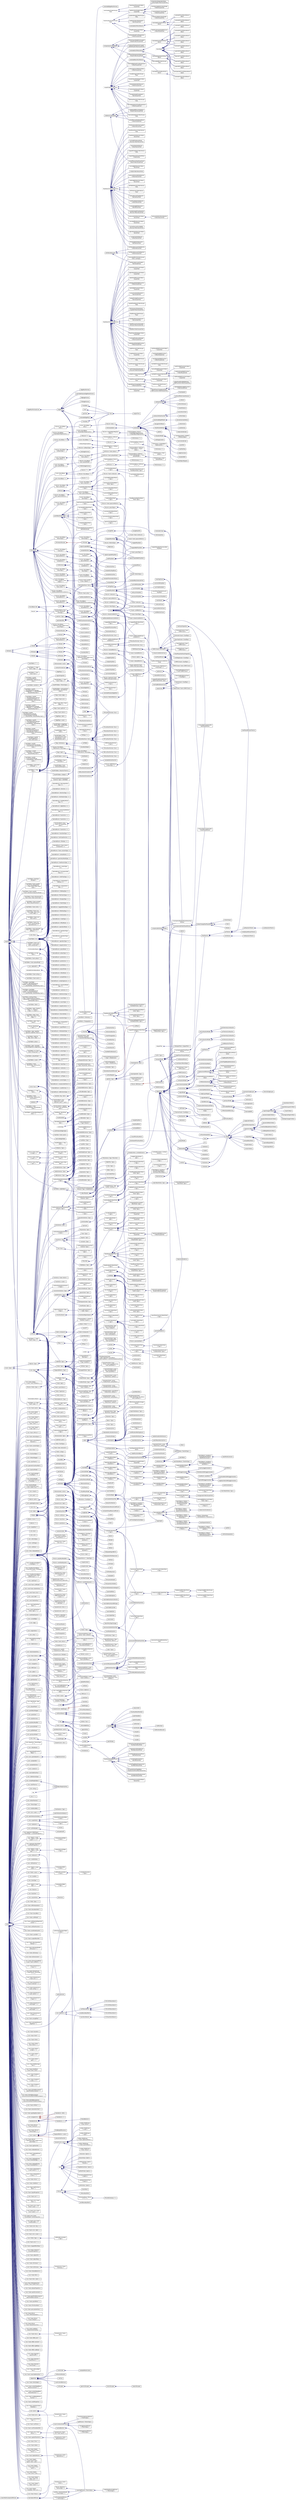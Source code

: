 digraph "Graphical Class Hierarchy"
{
  bgcolor="transparent";
  edge [fontname="Helvetica",fontsize="10",labelfontname="Helvetica",labelfontsize="10"];
  node [fontname="Helvetica",fontsize="10",shape=record];
  rankdir="LR";
  Node1 [label="AC3DsurfaceFormatCore",height=0.2,width=0.4,color="black",URL="$a00015.html",tooltip="Internal class used by the AC3DsurfaceFormat. "];
  Node1 -> Node2 [dir="back",color="midnightblue",fontsize="10",style="solid",fontname="Helvetica"];
  Node2 [label="AC3DsurfaceFormat\<\l Face \>",height=0.2,width=0.4,color="black",URL="$a00014.html",tooltip="Provide a means of reading/writing AC3D format. "];
  Node3 [label="atmBoundaryLayer",height=0.2,width=0.4,color="black",URL="$a00075.html",tooltip="This class provides functions to evaluate the velocity and turbulence distributions appropriate for a..."];
  Node3 -> Node4 [dir="back",color="midnightblue",fontsize="10",style="solid",fontname="Helvetica"];
  Node4 [label="atmBoundaryLayerInletEpsilon\lFvPatchScalarField",height=0.2,width=0.4,color="black",URL="$a00076.html",tooltip="This boundary condition specifies an inlet value for the turbulence dissipation, , appropriate for atmospheric boundary layers. "];
  Node3 -> Node5 [dir="back",color="midnightblue",fontsize="10",style="solid",fontname="Helvetica"];
  Node5 [label="atmBoundaryLayerInletKFv\lPatchScalarField",height=0.2,width=0.4,color="black",URL="$a00077.html",tooltip="This boundary condition specifies an inlet value for the turbulence kinetic energy, , appropriate for atmospheric boundary layers. "];
  Node3 -> Node6 [dir="back",color="midnightblue",fontsize="10",style="solid",fontname="Helvetica"];
  Node6 [label="atmBoundaryLayerInletVelocity\lFvPatchVectorField",height=0.2,width=0.4,color="black",URL="$a00078.html",tooltip="This boundary condition specifies a velocity inlet profile appropriate for atmospheric boundary layer..."];
  Node7 [label="autoPtr\< chemistryReader\l\< ThermoType \> \>",height=0.2,width=0.4,color="black",URL="$a00086.html"];
  Node7 -> Node8 [dir="back",color="midnightblue",fontsize="10",style="solid",fontname="Helvetica"];
  Node8 [label="reactingMixture\< ThermoType \>",height=0.2,width=0.4,color="black",URL="$a02121.html",tooltip="Foam::reactingMixture. "];
  Node8 -> Node9 [dir="back",color="midnightblue",fontsize="10",style="solid",fontname="Helvetica"];
  Node9 [label="singleStepReactingMixture\l\< ThermoType \>",height=0.2,width=0.4,color="black",URL="$a02382.html",tooltip="Single step reacting mixture. "];
  Node10 [label="basicMultiComponentMixture",height=0.2,width=0.4,color="black",URL="$a00109.html",tooltip="Multi-component mixture. "];
  Node10 -> Node11 [dir="back",color="midnightblue",fontsize="10",style="solid",fontname="Helvetica"];
  Node11 [label="basicSpecieMixture",height=0.2,width=0.4,color="black",URL="$a00115.html",tooltip="Specialization of basicMultiComponentMixture for a mixture consisting of a number for molecular speci..."];
  Node11 -> Node12 [dir="back",color="midnightblue",fontsize="10",style="solid",fontname="Helvetica"];
  Node12 [label="basicCombustionMixture",height=0.2,width=0.4,color="black",URL="$a00101.html",tooltip="Specialization of the basicSpecieMixture for combustion. "];
  Node12 -> Node13 [dir="back",color="midnightblue",fontsize="10",style="solid",fontname="Helvetica"];
  Node13 [label="egrMixture\< ThermoType \>",height=0.2,width=0.4,color="black",URL="$a00634.html",tooltip="Foam::egrMixture. "];
  Node12 -> Node14 [dir="back",color="midnightblue",fontsize="10",style="solid",fontname="Helvetica"];
  Node14 [label="homogeneousMixture\l\< ThermoType \>",height=0.2,width=0.4,color="black",URL="$a01025.html",tooltip="Foam::homogeneousMixture. "];
  Node12 -> Node15 [dir="back",color="midnightblue",fontsize="10",style="solid",fontname="Helvetica"];
  Node15 [label="inhomogeneousMixture\l\< ThermoType \>",height=0.2,width=0.4,color="black",URL="$a01111.html",tooltip="Foam::inhomogeneousMixture. "];
  Node12 -> Node16 [dir="back",color="midnightblue",fontsize="10",style="solid",fontname="Helvetica"];
  Node16 [label="veryInhomogeneousMixture\l\< ThermoType \>",height=0.2,width=0.4,color="black",URL="$a02895.html",tooltip="Foam::veryInhomogeneousMixture. "];
  Node11 -> Node17 [dir="back",color="midnightblue",fontsize="10",style="solid",fontname="Helvetica"];
  Node17 [label="multiComponentMixture\l\< ThermoType \>",height=0.2,width=0.4,color="black",URL="$a01571.html",tooltip="Foam::multiComponentMixture. "];
  Node17 -> Node8 [dir="back",color="midnightblue",fontsize="10",style="solid",fontname="Helvetica"];
  Node18 [label="blendedSchemeBaseName",height=0.2,width=0.4,color="grey75"];
  Node18 -> Node19 [dir="back",color="midnightblue",fontsize="10",style="solid",fontname="Helvetica"];
  Node19 [label="blendedSchemeBase\<\l Type \>",height=0.2,width=0.4,color="black",URL="$a00139.html",tooltip="Base class for blended schemes to provide access to the blending factor surface field. "];
  Node19 -> Node20 [dir="back",color="midnightblue",fontsize="10",style="solid",fontname="Helvetica"];
  Node20 [label="blended\< Type \>",height=0.2,width=0.4,color="black",URL="$a00137.html",tooltip="linear/upwind blended differencing scheme. "];
  Node19 -> Node21 [dir="back",color="midnightblue",fontsize="10",style="solid",fontname="Helvetica"];
  Node21 [label="cellCoBlended\< Type \>",height=0.2,width=0.4,color="black",URL="$a00209.html",tooltip="Two-scheme cell-based Courant number based blending differencing scheme. "];
  Node19 -> Node22 [dir="back",color="midnightblue",fontsize="10",style="solid",fontname="Helvetica"];
  Node22 [label="CoBlended\< Type \>",height=0.2,width=0.4,color="black",URL="$a00302.html",tooltip="Two-scheme Courant number based blending differencing scheme. "];
  Node19 -> Node23 [dir="back",color="midnightblue",fontsize="10",style="solid",fontname="Helvetica"];
  Node23 [label="localBlended\< Type \>",height=0.2,width=0.4,color="black",URL="$a01396.html",tooltip="Two-scheme localBlended differencing scheme. "];
  Node24 [label="boundBox",height=0.2,width=0.4,color="black",URL="$a00154.html",tooltip="A bounding box defined in terms of the points at its extremities. "];
  Node24 -> Node25 [dir="back",color="midnightblue",fontsize="10",style="solid",fontname="Helvetica"];
  Node25 [label="treeBoundBox",height=0.2,width=0.4,color="black",URL="$a02742.html",tooltip="Standard boundBox + extra functionality for use in octree. "];
  Node25 -> Node26 [dir="back",color="midnightblue",fontsize="10",style="solid",fontname="Helvetica"];
  Node26 [label="searchableBox",height=0.2,width=0.4,color="black",URL="$a02309.html",tooltip="Searching on bounding box. "];
  Node27 [label="CallbackRegistryName",height=0.2,width=0.4,color="grey75"];
  Node27 -> Node28 [dir="back",color="midnightblue",fontsize="10",style="solid",fontname="Helvetica"];
  Node28 [label="CallbackRegistry\< Callback\lType \>",height=0.2,width=0.4,color="black",URL="$a00200.html",tooltip="Base class with which callbacks are registered. "];
  Node29 [label="cellDistFuncs",height=0.2,width=0.4,color="black",URL="$a00211.html",tooltip="Collection of functions used in wall distance calculation. "];
  Node29 -> Node30 [dir="back",color="midnightblue",fontsize="10",style="solid",fontname="Helvetica"];
  Node30 [label="patchDataWave\< TransferType \>",height=0.2,width=0.4,color="black",URL="$a01822.html",tooltip="Takes a set of patches to start MeshWave from. "];
  Node29 -> Node31 [dir="back",color="midnightblue",fontsize="10",style="solid",fontname="Helvetica"];
  Node31 [label="patchWave",height=0.2,width=0.4,color="black",URL="$a01850.html",tooltip="Takes a set of patches to start MeshWave from. After construction holds distance at cells and distanc..."];
  Node29 -> Node32 [dir="back",color="midnightblue",fontsize="10",style="solid",fontname="Helvetica"];
  Node32 [label="wallDistData\< TransferType \>",height=0.2,width=0.4,color="black",URL="$a02930.html",tooltip="Wall distance calculation. Like wallDist but also transports extra data (template argument)..."];
  Node33 [label="clock",height=0.2,width=0.4,color="black",URL="$a00277.html",tooltip="Read access to the system clock with formatting. "];
  Node33 -> Node34 [dir="back",color="midnightblue",fontsize="10",style="solid",fontname="Helvetica"];
  Node34 [label="Time",height=0.2,width=0.4,color="black",URL="$a02679.html",tooltip="Class to control time during OpenFOAM simulations that is also the top-level objectRegistry. "];
  Node34 -> Node35 [dir="back",color="midnightblue",fontsize="10",style="solid",fontname="Helvetica"];
  Node35 [label="engineTime",height=0.2,width=0.4,color="black",URL="$a00649.html",tooltip="Manage time in terms of engine RPM and crank-angle. "];
  Node36 [label="codedBase",height=0.2,width=0.4,color="black",URL="$a00303.html",tooltip="Base class for function objects and boundary conditions using dynamic code. "];
  Node36 -> Node37 [dir="back",color="midnightblue",fontsize="10",style="solid",fontname="Helvetica"];
  Node37 [label="codedFixedValueFvPatchField\l\< Type \>",height=0.2,width=0.4,color="black",URL="$a00304.html",tooltip="Constructs on-the-fly a new boundary condition (derived from fixedValueFvPatchField) which is then us..."];
  Node36 -> Node38 [dir="back",color="midnightblue",fontsize="10",style="solid",fontname="Helvetica"];
  Node38 [label="codedFixedValuePointPatch\lField\< Type \>",height=0.2,width=0.4,color="black",URL="$a00305.html",tooltip="Constructs on-the-fly a new boundary condition (derived from fixedValuePointPatchField) which is then..."];
  Node36 -> Node39 [dir="back",color="midnightblue",fontsize="10",style="solid",fontname="Helvetica"];
  Node39 [label="codedFunctionObject",height=0.2,width=0.4,color="black",URL="$a00306.html",tooltip="This function object provides a general interface to enable dynamic code compilation. "];
  Node36 -> Node40 [dir="back",color="midnightblue",fontsize="10",style="solid",fontname="Helvetica"];
  Node40 [label="codedMixedFvPatchField\l\< Type \>",height=0.2,width=0.4,color="black",URL="$a00307.html",tooltip="Constructs on-the-fly a new boundary condition (derived from mixedFvPatchField) which is then used to..."];
  Node36 -> Node41 [dir="back",color="midnightblue",fontsize="10",style="solid",fontname="Helvetica"];
  Node41 [label="CodedSource\< Type \>",height=0.2,width=0.4,color="black",URL="$a00308.html"];
  Node42 [label="compressibleTransportModel",height=0.2,width=0.4,color="black",URL="$a00340.html",tooltip="Base-class for all transport models used by the compressible turbulence models. "];
  Node42 -> Node43 [dir="back",color="midnightblue",fontsize="10",style="solid",fontname="Helvetica"];
  Node43 [label="fluidThermo",height=0.2,width=0.4,color="black",URL="$a00857.html",tooltip="Fundamental fluid thermodynamic properties. "];
  Node43 -> Node44 [dir="back",color="midnightblue",fontsize="10",style="solid",fontname="Helvetica"];
  Node44 [label="psiThermo",height=0.2,width=0.4,color="black",URL="$a02045.html",tooltip="Basic thermodynamic properties based on compressibility. "];
  Node44 -> Node45 [dir="back",color="midnightblue",fontsize="10",style="solid",fontname="Helvetica"];
  Node45 [label="multiphaseMixtureThermo",height=0.2,width=0.4,color="black",URL="$a01580.html"];
  Node44 -> Node46 [dir="back",color="midnightblue",fontsize="10",style="solid",fontname="Helvetica"];
  Node46 [label="psiReactionThermo",height=0.2,width=0.4,color="black",URL="$a02044.html",tooltip="Foam::psiReactionThermo. "];
  Node46 -> Node47 [dir="back",color="midnightblue",fontsize="10",style="solid",fontname="Helvetica"];
  Node47 [label="psiuReactionThermo",height=0.2,width=0.4,color="black",URL="$a02048.html",tooltip="Foam::psiuReactionThermo. "];
  Node44 -> Node48 [dir="back",color="midnightblue",fontsize="10",style="solid",fontname="Helvetica"];
  Node48 [label="twoPhaseMixtureThermo",height=0.2,width=0.4,color="black",URL="$a02784.html"];
  Node43 -> Node49 [dir="back",color="midnightblue",fontsize="10",style="solid",fontname="Helvetica"];
  Node49 [label="rhoThermo",height=0.2,width=0.4,color="black",URL="$a02241.html",tooltip="Basic thermodynamic properties based on density. "];
  Node49 -> Node50 [dir="back",color="midnightblue",fontsize="10",style="solid",fontname="Helvetica"];
  Node50 [label="rhoReactionThermo",height=0.2,width=0.4,color="black",URL="$a02240.html",tooltip="Foam::rhoReactionThermo. "];
  Node42 -> Node51 [dir="back",color="midnightblue",fontsize="10",style="solid",fontname="Helvetica"];
  Node51 [label="incompressibleTwoPhaseInteracting\lMixture",height=0.2,width=0.4,color="black",URL="$a01063.html",tooltip="A two-phase incompressible transportModel for interacting phases requiring the direct evaluation of t..."];
  Node52 [label="cpuTime",height=0.2,width=0.4,color="black",URL="$a00439.html",tooltip="Starts timing CPU usage and return elapsed time from start. "];
  Node52 -> Node34 [dir="back",color="midnightblue",fontsize="10",style="solid",fontname="Helvetica"];
  Node53 [label="cyclicAMILduInterfaceField",height=0.2,width=0.4,color="black",URL="$a00479.html",tooltip="Abstract base class for cyclic AMI coupled interfaces. "];
  Node53 -> Node54 [dir="back",color="midnightblue",fontsize="10",style="solid",fontname="Helvetica"];
  Node54 [label="cyclicACMILduInterfaceField",height=0.2,width=0.4,color="black",URL="$a00469.html",tooltip="Abstract base class for cyclic ACMI coupled interfaces. "];
  Node54 -> Node55 [dir="back",color="midnightblue",fontsize="10",style="solid",fontname="Helvetica"];
  Node55 [label="cyclicACMIFvPatchField\l\< Type \>",height=0.2,width=0.4,color="black",URL="$a00464.html",tooltip="This boundary condition enforces a cyclic condition between a pair of boundaries, whereby communicati..."];
  Node54 -> Node56 [dir="back",color="midnightblue",fontsize="10",style="solid",fontname="Helvetica"];
  Node56 [label="cyclicACMIGAMGInterfaceField",height=0.2,width=0.4,color="black",URL="$a00467.html",tooltip="GAMG agglomerated cyclic interface for Arbitrarily Coupled Mesh Interface (ACMI) fields. "];
  Node53 -> Node57 [dir="back",color="midnightblue",fontsize="10",style="solid",fontname="Helvetica"];
  Node57 [label="cyclicAMIFvPatchField\l\< Type \>",height=0.2,width=0.4,color="black",URL="$a00474.html",tooltip="This boundary condition enforces a cyclic condition between a pair of boundaries, whereby communicati..."];
  Node57 -> Node58 [dir="back",color="midnightblue",fontsize="10",style="solid",fontname="Helvetica"];
  Node58 [label="jumpCyclicAMIFvPatchField\l\< Type \>",height=0.2,width=0.4,color="black",URL="$a01244.html",tooltip="This boundary condition provides a base class that enforces a cyclic condition with a specified &#39;jump..."];
  Node58 -> Node59 [dir="back",color="midnightblue",fontsize="10",style="solid",fontname="Helvetica"];
  Node59 [label="fixedJumpAMIFvPatchField\l\< scalar \>",height=0.2,width=0.4,color="black",URL="$a00833.html"];
  Node59 -> Node60 [dir="back",color="midnightblue",fontsize="10",style="solid",fontname="Helvetica"];
  Node60 [label="energyJumpAMIFvPatchScalar\lField",height=0.2,width=0.4,color="black",URL="$a00643.html",tooltip="This boundary condition provides an energy jump condition across a pair of coupled patches with an ar..."];
  Node58 -> Node61 [dir="back",color="midnightblue",fontsize="10",style="solid",fontname="Helvetica"];
  Node61 [label="fixedJumpAMIFvPatchField\l\< Type \>",height=0.2,width=0.4,color="black",URL="$a00833.html",tooltip="This boundary condition provides a jump condition, across non-conformal cyclic path-pairs, employing an arbitraryMeshInterface (AMI). "];
  Node61 -> Node62 [dir="back",color="midnightblue",fontsize="10",style="solid",fontname="Helvetica"];
  Node62 [label="uniformJumpAMIFvPatchField\l\< Type \>",height=0.2,width=0.4,color="black",URL="$a02847.html",tooltip="This boundary condition provides a jump condition, using the cyclicAMI condition as a base..."];
  Node53 -> Node63 [dir="back",color="midnightblue",fontsize="10",style="solid",fontname="Helvetica"];
  Node63 [label="cyclicAMIGAMGInterfaceField",height=0.2,width=0.4,color="black",URL="$a00477.html",tooltip="GAMG agglomerated cyclic interface field. "];
  Node64 [label="cyclicLduInterfaceField",height=0.2,width=0.4,color="black",URL="$a00489.html",tooltip="Abstract base class for cyclic coupled interfaces. "];
  Node64 -> Node65 [dir="back",color="midnightblue",fontsize="10",style="solid",fontname="Helvetica"];
  Node65 [label="cyclicFvPatchField\l\< Type \>",height=0.2,width=0.4,color="black",URL="$a00484.html",tooltip="This boundary condition enforces a cyclic condition between a pair of boundaries. ..."];
  Node65 -> Node66 [dir="back",color="midnightblue",fontsize="10",style="solid",fontname="Helvetica"];
  Node66 [label="cyclicSlipFvPatchField\l\< Type \>",height=0.2,width=0.4,color="black",URL="$a00495.html",tooltip="This boundary condition is a light wrapper around the cyclicFvPatchField condition, providing no new functionality. "];
  Node65 -> Node67 [dir="back",color="midnightblue",fontsize="10",style="solid",fontname="Helvetica"];
  Node67 [label="jumpCyclicFvPatchField\l\< Type \>",height=0.2,width=0.4,color="black",URL="$a01245.html",tooltip="This boundary condition provides a base class for coupled-cyclic conditions with a specified &#39;jump&#39; (..."];
  Node67 -> Node68 [dir="back",color="midnightblue",fontsize="10",style="solid",fontname="Helvetica"];
  Node68 [label="fixedJumpFvPatchField\l\< scalar \>",height=0.2,width=0.4,color="black",URL="$a00834.html"];
  Node68 -> Node69 [dir="back",color="midnightblue",fontsize="10",style="solid",fontname="Helvetica"];
  Node69 [label="energyJumpFvPatchScalarField",height=0.2,width=0.4,color="black",URL="$a00644.html",tooltip="This boundary condition provides an energy jump condition across a pair of coupled patches..."];
  Node68 -> Node70 [dir="back",color="midnightblue",fontsize="10",style="solid",fontname="Helvetica"];
  Node70 [label="porousBafflePressureFvPatch\lField\< Type \>",height=0.2,width=0.4,color="black",URL="$a01975.html",tooltip="This boundary condition provides a jump condition, using the cyclic condition as a base..."];
  Node67 -> Node71 [dir="back",color="midnightblue",fontsize="10",style="solid",fontname="Helvetica"];
  Node71 [label="fixedJumpFvPatchField\l\< Type \>",height=0.2,width=0.4,color="black",URL="$a00834.html",tooltip="This boundary condition provides a jump condition, using the cyclic condition as a base..."];
  Node71 -> Node72 [dir="back",color="midnightblue",fontsize="10",style="solid",fontname="Helvetica"];
  Node72 [label="uniformJumpFvPatchField\l\< Type \>",height=0.2,width=0.4,color="black",URL="$a02848.html",tooltip="This boundary condition provides a jump condition, using the cyclic condition as a base..."];
  Node72 -> Node73 [dir="back",color="midnightblue",fontsize="10",style="solid",fontname="Helvetica"];
  Node73 [label="fanFvPatchField\< Type \>",height=0.2,width=0.4,color="black",URL="$a00758.html",tooltip="This boundary condition provides a jump condition, using the cyclic condition as a base..."];
  Node65 -> Node74 [dir="back",color="midnightblue",fontsize="10",style="solid",fontname="Helvetica"];
  Node74 [label="nonuniformTransformCyclic\lFvPatchField\< Type \>",height=0.2,width=0.4,color="black",URL="$a01657.html",tooltip="This boundary condition enforces a cyclic condition between a pair of boundaries, incorporating a non..."];
  Node64 -> Node75 [dir="back",color="midnightblue",fontsize="10",style="solid",fontname="Helvetica"];
  Node75 [label="cyclicGAMGInterfaceField",height=0.2,width=0.4,color="black",URL="$a00487.html",tooltip="GAMG agglomerated cyclic interface field. "];
  Node76 [label="dictionaryName",height=0.2,width=0.4,color="black",URL="$a00534.html"];
  Node76 -> Node77 [dir="back",color="midnightblue",fontsize="10",style="solid",fontname="Helvetica"];
  Node77 [label="dictionary",height=0.2,width=0.4,color="black",URL="$a00531.html",tooltip="A list of keyword definitions, which are a keyword followed by any number of values (e..."];
  Node77 -> Node78 [dir="back",color="midnightblue",fontsize="10",style="solid",fontname="Helvetica"];
  Node78 [label="cellShapeControl",height=0.2,width=0.4,color="black",URL="$a00230.html"];
  Node77 -> Node79 [dir="back",color="midnightblue",fontsize="10",style="solid",fontname="Helvetica"];
  Node79 [label="cellSizeFunction",height=0.2,width=0.4,color="black",URL="$a00235.html",tooltip="Abstract base class for specifying target cell sizes. "];
  Node79 -> Node80 [dir="back",color="midnightblue",fontsize="10",style="solid",fontname="Helvetica"];
  Node80 [label="linearDistance",height=0.2,width=0.4,color="black",URL="$a01359.html"];
  Node79 -> Node81 [dir="back",color="midnightblue",fontsize="10",style="solid",fontname="Helvetica"];
  Node81 [label="linearSpatial",height=0.2,width=0.4,color="black",URL="$a01365.html"];
  Node79 -> Node82 [dir="back",color="midnightblue",fontsize="10",style="solid",fontname="Helvetica"];
  Node82 [label="surfaceOffsetLinearDistance",height=0.2,width=0.4,color="black",URL="$a02559.html"];
  Node79 -> Node83 [dir="back",color="midnightblue",fontsize="10",style="solid",fontname="Helvetica"];
  Node83 [label="uniform",height=0.2,width=0.4,color="black",URL="$a02833.html",tooltip="Uniform/equally-weighted distribution model. "];
  Node79 -> Node84 [dir="back",color="midnightblue",fontsize="10",style="solid",fontname="Helvetica"];
  Node84 [label="uniformDistance",height=0.2,width=0.4,color="black",URL="$a02838.html"];
  Node77 -> Node85 [dir="back",color="midnightblue",fontsize="10",style="solid",fontname="Helvetica"];
  Node85 [label="dictionaryEntry",height=0.2,width=0.4,color="black",URL="$a00533.html",tooltip="A keyword and a list of tokens is a &#39;dictionaryEntry&#39;. "];
  Node77 -> Node86 [dir="back",color="midnightblue",fontsize="10",style="solid",fontname="Helvetica"];
  Node86 [label="doxygenXmlParser",height=0.2,width=0.4,color="black",URL="$a00585.html",tooltip="Parser for doxygen XML. "];
  Node77 -> Node87 [dir="back",color="midnightblue",fontsize="10",style="solid",fontname="Helvetica"];
  Node87 [label="faceAreaWeightModel",height=0.2,width=0.4,color="black",URL="$a00730.html",tooltip="Abstract base class for providing faceAreaWeight values to the cell motion controller based on an arg..."];
  Node87 -> Node88 [dir="back",color="midnightblue",fontsize="10",style="solid",fontname="Helvetica"];
  Node88 [label="piecewiseLinearRamp",height=0.2,width=0.4,color="black",URL="$a01883.html",tooltip="A linear ramp between 0 and 1 with definable start and end points. "];
  Node77 -> Node89 [dir="back",color="midnightblue",fontsize="10",style="solid",fontname="Helvetica"];
  Node89 [label="fieldDictionary",height=0.2,width=0.4,color="black",URL="$a00772.html",tooltip="Read field as dictionary (without mesh). "];
  Node77 -> Node90 [dir="back",color="midnightblue",fontsize="10",style="solid",fontname="Helvetica"];
  Node90 [label="initialPointsMethod",height=0.2,width=0.4,color="black",URL="$a01112.html",tooltip="Abstract base class for generating initial points for a conformalVoronoiMesh. "];
  Node90 -> Node91 [dir="back",color="midnightblue",fontsize="10",style="solid",fontname="Helvetica"];
  Node91 [label="autoDensity",height=0.2,width=0.4,color="black",URL="$a00084.html",tooltip="Choose random points inside the domain and place them with a probability proportional to the target d..."];
  Node90 -> Node92 [dir="back",color="midnightblue",fontsize="10",style="solid",fontname="Helvetica"];
  Node92 [label="bodyCentredCubic",height=0.2,width=0.4,color="black",URL="$a00147.html",tooltip="Generate a BCC lattice of points inside the surfaces to be conformed to of the conformalVoronoiMesh. "];
  Node90 -> Node93 [dir="back",color="midnightblue",fontsize="10",style="solid",fontname="Helvetica"];
  Node93 [label="faceCentredCubic",height=0.2,width=0.4,color="black",URL="$a00732.html",tooltip="Generate an FCC lattice of points inside the surfaces to be conformed to of the conformalVoronoiMesh..."];
  Node90 -> Node94 [dir="back",color="midnightblue",fontsize="10",style="solid",fontname="Helvetica"];
  Node94 [label="pointFile",height=0.2,width=0.4,color="black",URL="$a01914.html",tooltip="Inserts points at locations specified in a pointFile into the surfaces to be conformed to of the conf..."];
  Node90 -> Node95 [dir="back",color="midnightblue",fontsize="10",style="solid",fontname="Helvetica"];
  Node95 [label="rayShooting",height=0.2,width=0.4,color="black",URL="$a02117.html"];
  Node90 -> Node96 [dir="back",color="midnightblue",fontsize="10",style="solid",fontname="Helvetica"];
  Node96 [label="uniformGrid",height=0.2,width=0.4,color="black",URL="$a02843.html",tooltip="Generate a uniform grid of points inside the surfaces to be conformed to of the conformalVoronoiMesh..."];
  Node77 -> Node97 [dir="back",color="midnightblue",fontsize="10",style="solid",fontname="Helvetica"];
  Node97 [label="IOdictionary",height=0.2,width=0.4,color="black",URL="$a01189.html",tooltip="IOdictionary is derived from dictionary and IOobject to give the dictionary automatic IO functionalit..."];
  Node97 -> Node98 [dir="back",color="midnightblue",fontsize="10",style="solid",fontname="Helvetica"];
  Node98 [label="basicChemistryModel",height=0.2,width=0.4,color="black",URL="$a00100.html",tooltip="Base class for chemistry models. "];
  Node98 -> Node99 [dir="back",color="midnightblue",fontsize="10",style="solid",fontname="Helvetica"];
  Node99 [label="basicSolidChemistryModel",height=0.2,width=0.4,color="black",URL="$a00114.html",tooltip="Chemistry model for solid thermodynamics. "];
  Node98 -> Node100 [dir="back",color="midnightblue",fontsize="10",style="solid",fontname="Helvetica"];
  Node100 [label="psiChemistryModel",height=0.2,width=0.4,color="black",URL="$a02041.html",tooltip="Chemistry model for compressibility-based thermodynamics. "];
  Node98 -> Node101 [dir="back",color="midnightblue",fontsize="10",style="solid",fontname="Helvetica"];
  Node101 [label="rhoChemistryModel",height=0.2,width=0.4,color="black",URL="$a02235.html",tooltip="Chemistry model for density-based thermodynamics. "];
  Node97 -> Node102 [dir="back",color="midnightblue",fontsize="10",style="solid",fontname="Helvetica"];
  Node102 [label="basicThermo",height=0.2,width=0.4,color="black",URL="$a00122.html",tooltip="Abstract base-class for fluid and solid thermodynamic properties. "];
  Node102 -> Node43 [dir="back",color="midnightblue",fontsize="10",style="solid",fontname="Helvetica"];
  Node102 -> Node103 [dir="back",color="midnightblue",fontsize="10",style="solid",fontname="Helvetica"];
  Node103 [label="solidThermo",height=0.2,width=0.4,color="black",URL="$a02437.html",tooltip="Fundamental solid thermodynamic properties. "];
  Node103 -> Node104 [dir="back",color="midnightblue",fontsize="10",style="solid",fontname="Helvetica"];
  Node104 [label="solidReactionThermo",height=0.2,width=0.4,color="black",URL="$a02436.html",tooltip="Foam::solidReactionThermo. "];
  Node97 -> Node105 [dir="back",color="midnightblue",fontsize="10",style="solid",fontname="Helvetica"];
  Node105 [label="combustionModel",height=0.2,width=0.4,color="black",URL="$a00321.html",tooltip="Base class for combustion models. "];
  Node105 -> Node106 [dir="back",color="midnightblue",fontsize="10",style="solid",fontname="Helvetica"];
  Node106 [label="psiCombustionModel",height=0.2,width=0.4,color="black",URL="$a02043.html"];
  Node106 -> Node107 [dir="back",color="midnightblue",fontsize="10",style="solid",fontname="Helvetica"];
  Node107 [label="psiChemistryCombustion",height=0.2,width=0.4,color="black",URL="$a02039.html"];
  Node106 -> Node108 [dir="back",color="midnightblue",fontsize="10",style="solid",fontname="Helvetica"];
  Node108 [label="psiThermoCombustion",height=0.2,width=0.4,color="black",URL="$a02047.html"];
  Node105 -> Node109 [dir="back",color="midnightblue",fontsize="10",style="solid",fontname="Helvetica"];
  Node109 [label="rhoCombustionModel",height=0.2,width=0.4,color="black",URL="$a02237.html"];
  Node109 -> Node110 [dir="back",color="midnightblue",fontsize="10",style="solid",fontname="Helvetica"];
  Node110 [label="rhoChemistryCombustion",height=0.2,width=0.4,color="black",URL="$a02233.html"];
  Node109 -> Node111 [dir="back",color="midnightblue",fontsize="10",style="solid",fontname="Helvetica"];
  Node111 [label="rhoThermoCombustion",height=0.2,width=0.4,color="black",URL="$a02242.html"];
  Node97 -> Node112 [dir="back",color="midnightblue",fontsize="10",style="solid",fontname="Helvetica"];
  Node112 [label="data",height=0.2,width=0.4,color="black",URL="$a00510.html",tooltip="Database for solution data, solver performance and other reduced data. "];
  Node112 -> Node113 [dir="back",color="midnightblue",fontsize="10",style="solid",fontname="Helvetica"];
  Node113 [label="fvMesh",height=0.2,width=0.4,color="black",URL="$a00889.html",tooltip="Mesh data needed to do the Finite Volume discretisation. "];
  Node113 -> Node114 [dir="back",color="midnightblue",fontsize="10",style="solid",fontname="Helvetica"];
  Node114 [label="domainDecomposition",height=0.2,width=0.4,color="black",URL="$a00582.html",tooltip="Automatic domain decomposition class for finite-volume meshes. "];
  Node113 -> Node115 [dir="back",color="midnightblue",fontsize="10",style="solid",fontname="Helvetica"];
  Node115 [label="dynamicFvMesh",height=0.2,width=0.4,color="black",URL="$a00608.html",tooltip="Abstract base class for geometry and/or topology changing fvMesh. "];
  Node115 -> Node116 [dir="back",color="midnightblue",fontsize="10",style="solid",fontname="Helvetica"];
  Node116 [label="dynamicInkJetFvMesh",height=0.2,width=0.4,color="black",URL="$a00611.html",tooltip="Mesh motion specifically for the \"pumping\" system of an ink-jet injector. "];
  Node115 -> Node117 [dir="back",color="midnightblue",fontsize="10",style="solid",fontname="Helvetica"];
  Node117 [label="dynamicMotionSolverFvMesh",height=0.2,width=0.4,color="black",URL="$a00615.html",tooltip="The dynamicMotionSolverFvMesh. "];
  Node115 -> Node118 [dir="back",color="midnightblue",fontsize="10",style="solid",fontname="Helvetica"];
  Node118 [label="dynamicRefineFvMesh",height=0.2,width=0.4,color="black",URL="$a00616.html",tooltip="A fvMesh with built-in refinement. "];
  Node115 -> Node119 [dir="back",color="midnightblue",fontsize="10",style="solid",fontname="Helvetica"];
  Node119 [label="multiSolidBodyMotionFvMesh",height=0.2,width=0.4,color="black",URL="$a01588.html",tooltip="Solid-body motion of the mesh specified by a run-time selectable motion function. ..."];
  Node115 -> Node120 [dir="back",color="midnightblue",fontsize="10",style="solid",fontname="Helvetica"];
  Node120 [label="solidBodyMotionFvMesh",height=0.2,width=0.4,color="black",URL="$a02426.html",tooltip="Solid-body motion of the mesh specified by a run-time selectable motion function. ..."];
  Node115 -> Node121 [dir="back",color="midnightblue",fontsize="10",style="solid",fontname="Helvetica"];
  Node121 [label="staticFvMesh",height=0.2,width=0.4,color="black",URL="$a02508.html",tooltip="Foam::staticFvMesh. "];
  Node115 -> Node122 [dir="back",color="midnightblue",fontsize="10",style="solid",fontname="Helvetica"];
  Node122 [label="topoChangerFvMesh",height=0.2,width=0.4,color="black",URL="$a02706.html",tooltip="Abstract base class for a topology changing fvMesh. "];
  Node122 -> Node123 [dir="back",color="midnightblue",fontsize="10",style="solid",fontname="Helvetica"];
  Node123 [label="linearValveFvMesh",height=0.2,width=0.4,color="black",URL="$a01370.html",tooltip="A sliding linear valve. "];
  Node122 -> Node124 [dir="back",color="midnightblue",fontsize="10",style="solid",fontname="Helvetica"];
  Node124 [label="linearValveLayersFvMesh",height=0.2,width=0.4,color="black",URL="$a01371.html",tooltip="A sliding linear valve with layers. "];
  Node122 -> Node125 [dir="back",color="midnightblue",fontsize="10",style="solid",fontname="Helvetica"];
  Node125 [label="mixerFvMesh",height=0.2,width=0.4,color="black",URL="$a01544.html",tooltip="A rotating slider mesh. "];
  Node122 -> Node126 [dir="back",color="midnightblue",fontsize="10",style="solid",fontname="Helvetica"];
  Node126 [label="movingConeTopoFvMesh",height=0.2,width=0.4,color="black",URL="$a01564.html",tooltip="Sample topoChangerFvMesh that moves an object in x direction and introduces/removes layers..."];
  Node122 -> Node127 [dir="back",color="midnightblue",fontsize="10",style="solid",fontname="Helvetica"];
  Node127 [label="rawTopoChangerFvMesh",height=0.2,width=0.4,color="black",URL="$a02115.html",tooltip="topoChangerFvMesh without any added functionality. "];
  Node113 -> Node128 [dir="back",color="midnightblue",fontsize="10",style="solid",fontname="Helvetica"];
  Node128 [label="engineMesh",height=0.2,width=0.4,color="black",URL="$a00647.html",tooltip="Foam::engineMesh. "];
  Node128 -> Node129 [dir="back",color="midnightblue",fontsize="10",style="solid",fontname="Helvetica"];
  Node129 [label="fvMotionSolverEngineMesh",height=0.2,width=0.4,color="black",URL="$a00897.html",tooltip="Foam::fvMotionSolverEngineMesh. "];
  Node128 -> Node130 [dir="back",color="midnightblue",fontsize="10",style="solid",fontname="Helvetica"];
  Node130 [label="layeredEngineMesh",height=0.2,width=0.4,color="black",URL="$a01295.html",tooltip="Foam::layeredEngineMesh. "];
  Node128 -> Node131 [dir="back",color="midnightblue",fontsize="10",style="solid",fontname="Helvetica"];
  Node131 [label="staticEngineMesh",height=0.2,width=0.4,color="black",URL="$a02507.html",tooltip="Foam::staticEngineMesh. "];
  Node113 -> Node132 [dir="back",color="midnightblue",fontsize="10",style="solid",fontname="Helvetica"];
  Node132 [label="extrudePatchMesh",height=0.2,width=0.4,color="black",URL="$a00725.html",tooltip="Mesh at a patch created on the fly. The following entry should be used on the field boundary dictiona..."];
  Node113 -> Node133 [dir="back",color="midnightblue",fontsize="10",style="solid",fontname="Helvetica"];
  Node133 [label="fluentFvMesh",height=0.2,width=0.4,color="black",URL="$a00856.html"];
  Node113 -> Node134 [dir="back",color="midnightblue",fontsize="10",style="solid",fontname="Helvetica"];
  Node134 [label="mirrorFvMesh",height=0.2,width=0.4,color="black",URL="$a01538.html"];
  Node113 -> Node135 [dir="back",color="midnightblue",fontsize="10",style="solid",fontname="Helvetica"];
  Node135 [label="singleCellFvMesh",height=0.2,width=0.4,color="black",URL="$a02374.html",tooltip="fvMesh as subset of other mesh. Consists of one cell and all original bounday faces. Useful when manipulating boundary data. Single internal cell only needed to be able to manipulate in a standard way. "];
  Node97 -> Node136 [dir="back",color="midnightblue",fontsize="10",style="solid",fontname="Helvetica"];
  Node136 [label="options",height=0.2,width=0.4,color="black",URL="$a01750.html",tooltip="Finite-volume options. "];
  Node97 -> Node137 [dir="back",color="midnightblue",fontsize="10",style="solid",fontname="Helvetica"];
  Node137 [label="fvSchemes",height=0.2,width=0.4,color="black",URL="$a00903.html",tooltip="Selector class for finite volume differencing schemes. fvMesh is derived from fvShemes so that all fi..."];
  Node137 -> Node113 [dir="back",color="midnightblue",fontsize="10",style="solid",fontname="Helvetica"];
  Node97 -> Node138 [dir="back",color="midnightblue",fontsize="10",style="solid",fontname="Helvetica"];
  Node138 [label="incompressibleThreePhase\lMixture",height=0.2,width=0.4,color="black",URL="$a01060.html"];
  Node138 -> Node139 [dir="back",color="midnightblue",fontsize="10",style="solid",fontname="Helvetica"];
  Node139 [label="immiscibleIncompressible\lThreePhaseMixture",height=0.2,width=0.4,color="black",URL="$a01051.html",tooltip="An immiscible incompressible two-phase mixture transport model. "];
  Node97 -> Node51 [dir="back",color="midnightblue",fontsize="10",style="solid",fontname="Helvetica"];
  Node97 -> Node140 [dir="back",color="midnightblue",fontsize="10",style="solid",fontname="Helvetica"];
  Node140 [label="incompressibleTwoPhaseMixture",height=0.2,width=0.4,color="black",URL="$a01064.html",tooltip="A two-phase incompressible transportModel. "];
  Node140 -> Node141 [dir="back",color="midnightblue",fontsize="10",style="solid",fontname="Helvetica"];
  Node141 [label="immiscibleIncompressible\lTwoPhaseMixture",height=0.2,width=0.4,color="black",URL="$a01052.html",tooltip="An immiscible incompressible two-phase mixture transport model. "];
  Node140 -> Node142 [dir="back",color="midnightblue",fontsize="10",style="solid",fontname="Helvetica"];
  Node142 [label="phaseChangeTwoPhaseMixture",height=0.2,width=0.4,color="black",URL="$a01869.html"];
  Node142 -> Node143 [dir="back",color="midnightblue",fontsize="10",style="solid",fontname="Helvetica"];
  Node143 [label="Kunz",height=0.2,width=0.4,color="black",URL="$a01269.html",tooltip="Kunz cavitation model slightly modified so that the condensation term is switched off when the pressu..."];
  Node142 -> Node144 [dir="back",color="midnightblue",fontsize="10",style="solid",fontname="Helvetica"];
  Node144 [label="Merkle",height=0.2,width=0.4,color="black",URL="$a01488.html",tooltip="Merkle cavitation model. "];
  Node142 -> Node145 [dir="back",color="midnightblue",fontsize="10",style="solid",fontname="Helvetica"];
  Node145 [label="SchnerrSauer",height=0.2,width=0.4,color="black",URL="$a02303.html",tooltip="SchnerrSauer cavitation model. "];
  Node97 -> Node146 [dir="back",color="midnightblue",fontsize="10",style="solid",fontname="Helvetica"];
  Node146 [label="IOMRFZoneList",height=0.2,width=0.4,color="black",URL="$a01195.html",tooltip="List of MRF zones with IO functionality. MRF zones are specified by a list of dictionary entries..."];
  Node97 -> Node147 [dir="back",color="midnightblue",fontsize="10",style="solid",fontname="Helvetica"];
  Node147 [label="IOOutputFilter\< OutputFilter \>",height=0.2,width=0.4,color="black",URL="$a01198.html",tooltip="IOdictionary wrapper around OutputFilter to allow them to read from their associated dictionaries..."];
  Node97 -> Node148 [dir="back",color="midnightblue",fontsize="10",style="solid",fontname="Helvetica"];
  Node148 [label="IOporosityModelList",height=0.2,width=0.4,color="black",URL="$a01199.html",tooltip="List of porosity models with IO functionality. "];
  Node97 -> Node149 [dir="back",color="midnightblue",fontsize="10",style="solid",fontname="Helvetica"];
  Node149 [label="motionSolver",height=0.2,width=0.4,color="black",URL="$a01562.html",tooltip="Virtual base class for mesh motion solver. "];
  Node149 -> Node150 [dir="back",color="midnightblue",fontsize="10",style="solid",fontname="Helvetica"];
  Node150 [label="componentDisplacementMotion\lSolver",height=0.2,width=0.4,color="black",URL="$a00331.html",tooltip="Virtual base class for displacement motion solver. "];
  Node150 -> Node151 [dir="back",color="midnightblue",fontsize="10",style="solid",fontname="Helvetica"];
  Node151 [label="displacementComponentLaplacian\lFvMotionSolver",height=0.2,width=0.4,color="black",URL="$a00556.html",tooltip="Mesh motion solver for an fvMesh. Based on solving the cell-centre Laplacian for the given component ..."];
  Node149 -> Node152 [dir="back",color="midnightblue",fontsize="10",style="solid",fontname="Helvetica"];
  Node152 [label="componentVelocityMotionSolver",height=0.2,width=0.4,color="black",URL="$a00333.html",tooltip="Virtual base class for velocity motion solver. "];
  Node152 -> Node153 [dir="back",color="midnightblue",fontsize="10",style="solid",fontname="Helvetica"];
  Node153 [label="velocityComponentLaplacian\lFvMotionSolver",height=0.2,width=0.4,color="black",URL="$a02891.html",tooltip="Mesh motion solver for an fvMesh. Based on solving the cell-centre Laplacian for the given component ..."];
  Node149 -> Node154 [dir="back",color="midnightblue",fontsize="10",style="solid",fontname="Helvetica"];
  Node154 [label="displacementMotionSolver",height=0.2,width=0.4,color="black",URL="$a00561.html",tooltip="Virtual base class for displacement motion solver. "];
  Node154 -> Node155 [dir="back",color="midnightblue",fontsize="10",style="solid",fontname="Helvetica"];
  Node155 [label="displacementInterpolation\lMotionSolver",height=0.2,width=0.4,color="black",URL="$a00557.html",tooltip="Mesh motion solver for an fvMesh. "];
  Node154 -> Node156 [dir="back",color="midnightblue",fontsize="10",style="solid",fontname="Helvetica"];
  Node156 [label="displacementLaplacianFvMotion\lSolver",height=0.2,width=0.4,color="black",URL="$a00558.html",tooltip="Mesh motion solver for an fvMesh. Based on solving the cell-centre Laplacian for the motion displacem..."];
  Node154 -> Node157 [dir="back",color="midnightblue",fontsize="10",style="solid",fontname="Helvetica"];
  Node157 [label="displacementLayeredMotion\lMotionSolver",height=0.2,width=0.4,color="black",URL="$a00559.html",tooltip="Mesh motion solver for an (multi-block) extruded fvMesh. Gets given the structure of the mesh blocks ..."];
  Node154 -> Node158 [dir="back",color="midnightblue",fontsize="10",style="solid",fontname="Helvetica"];
  Node158 [label="displacementMeshMoverMotion\lSolver",height=0.2,width=0.4,color="black",URL="$a00560.html",tooltip="Mesh motion solver for an fvMesh. Based on solving the cell-centre Laplacian for the motion displacem..."];
  Node154 -> Node159 [dir="back",color="midnightblue",fontsize="10",style="solid",fontname="Helvetica"];
  Node159 [label="displacementSBRStressFvMotion\lSolver",height=0.2,width=0.4,color="black",URL="$a00562.html",tooltip="Mesh motion solver for an fvMesh. Based on solving the cell-centre solid-body rotation stress equatio..."];
  Node154 -> Node160 [dir="back",color="midnightblue",fontsize="10",style="solid",fontname="Helvetica"];
  Node160 [label="rigidBodyMeshMotion",height=0.2,width=0.4,color="black",URL="$a02247.html",tooltip="Rigid-body mesh motion solver for fvMesh. "];
  Node154 -> Node161 [dir="back",color="midnightblue",fontsize="10",style="solid",fontname="Helvetica"];
  Node161 [label="sixDoFRigidBodyMotionSolver",height=0.2,width=0.4,color="black",URL="$a02387.html",tooltip="6-DoF solid-body mesh motion solver for an fvMesh. "];
  Node149 -> Node162 [dir="back",color="midnightblue",fontsize="10",style="solid",fontname="Helvetica"];
  Node162 [label="velocityMotionSolver",height=0.2,width=0.4,color="black",URL="$a02893.html",tooltip="Virtual base class for velocity motion solver. "];
  Node162 -> Node163 [dir="back",color="midnightblue",fontsize="10",style="solid",fontname="Helvetica"];
  Node163 [label="velocityLaplacianFvMotion\lSolver",height=0.2,width=0.4,color="black",URL="$a02892.html",tooltip="Mesh motion solver for an fvMesh. Based on solving the cell-centre Laplacian for the motion velocity..."];
  Node97 -> Node164 [dir="back",color="midnightblue",fontsize="10",style="solid",fontname="Helvetica"];
  Node164 [label="multiphaseMixture",height=0.2,width=0.4,color="black",URL="$a01579.html",tooltip="Incompressible multi-phase mixture with built in solution for the phase fractions with interface comp..."];
  Node97 -> Node165 [dir="back",color="midnightblue",fontsize="10",style="solid",fontname="Helvetica"];
  Node165 [label="multiphaseSystem",height=0.2,width=0.4,color="black",URL="$a01581.html",tooltip="Incompressible multi-phase mixture with built in solution for the phase fractions with interface comp..."];
  Node97 -> Node166 [dir="back",color="midnightblue",fontsize="10",style="solid",fontname="Helvetica"];
  Node166 [label="phaseSystem",height=0.2,width=0.4,color="black",URL="$a01880.html",tooltip="Class to represent a system of phases and model interfacial transfers between them. "];
  Node166 -> Node165 [dir="back",color="midnightblue",fontsize="10",style="solid",fontname="Helvetica"];
  Node166 -> Node167 [dir="back",color="midnightblue",fontsize="10",style="solid",fontname="Helvetica"];
  Node167 [label="twoPhaseSystem",height=0.2,width=0.4,color="black",URL="$a02785.html",tooltip="Class which solves the volume fraction equations for two phases. "];
  Node97 -> Node168 [dir="back",color="midnightblue",fontsize="10",style="solid",fontname="Helvetica"];
  Node168 [label="radiationModel",height=0.2,width=0.4,color="black",URL="$a02099.html",tooltip="Top level model for radiation modelling. "];
  Node168 -> Node169 [dir="back",color="midnightblue",fontsize="10",style="solid",fontname="Helvetica"];
  Node169 [label="fvDOM",height=0.2,width=0.4,color="black",URL="$a00885.html",tooltip="Finite Volume Discrete Ordinates Method. Solves the RTE equation for n directions in a participating ..."];
  Node168 -> Node170 [dir="back",color="midnightblue",fontsize="10",style="solid",fontname="Helvetica"];
  Node170 [label="noRadiation",height=0.2,width=0.4,color="black",URL="$a01673.html",tooltip="No radiation - does nothing to energy equation source terms (returns zeros) "];
  Node168 -> Node171 [dir="back",color="midnightblue",fontsize="10",style="solid",fontname="Helvetica"];
  Node171 [label="opaqueSolid",height=0.2,width=0.4,color="black",URL="$a01744.html",tooltip="Radiation for solid opaque solids - does nothing to energy equation source terms (returns zeros) but ..."];
  Node168 -> Node172 [dir="back",color="midnightblue",fontsize="10",style="solid",fontname="Helvetica"];
  Node172 [label="P1",height=0.2,width=0.4,color="black",URL="$a01787.html",tooltip="Works well for combustion applications where optical thickness, tau is large, i.e. tau = a*L > 3 (L = distance between objects) "];
  Node168 -> Node173 [dir="back",color="midnightblue",fontsize="10",style="solid",fontname="Helvetica"];
  Node173 [label="viewFactor",height=0.2,width=0.4,color="black",URL="$a02896.html",tooltip="View factor radiation model. The system solved is: C q = b where: Cij = deltaij/Ej - (1/Ej - 1)Fij q ..."];
  Node97 -> Node174 [dir="back",color="midnightblue",fontsize="10",style="solid",fontname="Helvetica"];
  Node174 [label="regionModel",height=0.2,width=0.4,color="black",URL="$a02173.html"];
  Node174 -> Node175 [dir="back",color="midnightblue",fontsize="10",style="solid",fontname="Helvetica"];
  Node175 [label="regionModel1D",height=0.2,width=0.4,color="black",URL="$a02174.html"];
  Node175 -> Node176 [dir="back",color="midnightblue",fontsize="10",style="solid",fontname="Helvetica"];
  Node176 [label="pyrolysisModel",height=0.2,width=0.4,color="black",URL="$a02079.html",tooltip="Base class for pyrolysis models. "];
  Node176 -> Node177 [dir="back",color="midnightblue",fontsize="10",style="solid",fontname="Helvetica"];
  Node177 [label="noPyrolysis",height=0.2,width=0.4,color="black",URL="$a01671.html"];
  Node176 -> Node178 [dir="back",color="midnightblue",fontsize="10",style="solid",fontname="Helvetica"];
  Node178 [label="reactingOneDim",height=0.2,width=0.4,color="black",URL="$a02128.html"];
  Node175 -> Node179 [dir="back",color="midnightblue",fontsize="10",style="solid",fontname="Helvetica"];
  Node179 [label="thermalBaffleModel",height=0.2,width=0.4,color="black",URL="$a02654.html"];
  Node179 -> Node180 [dir="back",color="midnightblue",fontsize="10",style="solid",fontname="Helvetica"];
  Node180 [label="noThermo",height=0.2,width=0.4,color="black",URL="$a01688.html"];
  Node179 -> Node181 [dir="back",color="midnightblue",fontsize="10",style="solid",fontname="Helvetica"];
  Node181 [label="thermalBaffle",height=0.2,width=0.4,color="black",URL="$a02649.html"];
  Node174 -> Node182 [dir="back",color="midnightblue",fontsize="10",style="solid",fontname="Helvetica"];
  Node182 [label="singleLayerRegion",height=0.2,width=0.4,color="black",URL="$a02376.html"];
  Node182 -> Node183 [dir="back",color="midnightblue",fontsize="10",style="solid",fontname="Helvetica"];
  Node183 [label="surfaceFilmModel",height=0.2,width=0.4,color="black",URL="$a02549.html",tooltip="Base class for surface film models. "];
  Node183 -> Node184 [dir="back",color="midnightblue",fontsize="10",style="solid",fontname="Helvetica"];
  Node184 [label="kinematicSingleLayer",height=0.2,width=0.4,color="black",URL="$a01257.html"];
  Node184 -> Node185 [dir="back",color="midnightblue",fontsize="10",style="solid",fontname="Helvetica"];
  Node185 [label="thermoSingleLayer",height=0.2,width=0.4,color="black",URL="$a02670.html"];
  Node183 -> Node186 [dir="back",color="midnightblue",fontsize="10",style="solid",fontname="Helvetica"];
  Node186 [label="noFilm",height=0.2,width=0.4,color="black",URL="$a01635.html"];
  Node97 -> Node187 [dir="back",color="midnightblue",fontsize="10",style="solid",fontname="Helvetica"];
  Node187 [label="singlePhaseTransportModel",height=0.2,width=0.4,color="black",URL="$a02380.html",tooltip="A simple single-phase transport model based on viscosityModel. "];
  Node97 -> Node188 [dir="back",color="midnightblue",fontsize="10",style="solid",fontname="Helvetica"];
  Node188 [label="solution",height=0.2,width=0.4,color="black",URL="$a02438.html",tooltip="Selector class for relaxation factors, solver type and solution. "];
  Node188 -> Node189 [dir="back",color="midnightblue",fontsize="10",style="solid",fontname="Helvetica"];
  Node189 [label="fvSolution",height=0.2,width=0.4,color="black",URL="$a00904.html",tooltip="Selector class for finite volume solution solution. fvMesh is derived from fvSolution so that all fie..."];
  Node189 -> Node113 [dir="back",color="midnightblue",fontsize="10",style="solid",fontname="Helvetica"];
  Node97 -> Node190 [dir="back",color="midnightblue",fontsize="10",style="solid",fontname="Helvetica"];
  Node190 [label="SRFModel",height=0.2,width=0.4,color="black",URL="$a02482.html",tooltip="Top level model for single rotating frame. "];
  Node190 -> Node191 [dir="back",color="midnightblue",fontsize="10",style="solid",fontname="Helvetica"];
  Node191 [label="rpm",height=0.2,width=0.4,color="black",URL="$a02270.html",tooltip="Basic SRF model whereby angular velocity is specified in terms of a (global) axis and revolutions-per..."];
  Node97 -> Node192 [dir="back",color="midnightblue",fontsize="10",style="solid",fontname="Helvetica"];
  Node192 [label="tolerances",height=0.2,width=0.4,color="black",URL="$a02694.html",tooltip="Selector class for solution tolerances. "];
  Node97 -> Node193 [dir="back",color="midnightblue",fontsize="10",style="solid",fontname="Helvetica"];
  Node193 [label="turbulenceModel",height=0.2,width=0.4,color="black",URL="$a02769.html",tooltip="Abstract base class for turbulence models (RAS, LES and laminar). "];
  Node193 -> Node194 [dir="back",color="midnightblue",fontsize="10",style="solid",fontname="Helvetica"];
  Node194 [label="compressibleTurbulenceModel",height=0.2,width=0.4,color="black",URL="$a00342.html",tooltip="Abstract base class for turbulence models (RAS, LES and laminar). "];
  Node193 -> Node195 [dir="back",color="midnightblue",fontsize="10",style="solid",fontname="Helvetica"];
  Node195 [label="incompressibleTurbulence\lModel",height=0.2,width=0.4,color="black",URL="$a01062.html",tooltip="Abstract base class for turbulence models (RAS, LES and laminar). "];
  Node97 -> Node167 [dir="back",color="midnightblue",fontsize="10",style="solid",fontname="Helvetica"];
  Node77 -> Node196 [dir="back",color="midnightblue",fontsize="10",style="solid",fontname="Helvetica"];
  Node196 [label="JobInfo",height=0.2,width=0.4,color="black",URL="$a01235.html",tooltip="Helper class for recording information about run/finished jobs. "];
  Node77 -> Node197 [dir="back",color="midnightblue",fontsize="10",style="solid",fontname="Helvetica"];
  Node197 [label="relaxationModel",height=0.2,width=0.4,color="black",URL="$a02195.html",tooltip="Abstract base class for providing relaxation values to the cell motion controller. "];
  Node197 -> Node198 [dir="back",color="midnightblue",fontsize="10",style="solid",fontname="Helvetica"];
  Node198 [label="adaptiveLinear",height=0.2,width=0.4,color="black",URL="$a00020.html",tooltip="Produces a linear ramp which adapts its gradient to changes in endTime and deltaT to always arrive at..."];
  Node197 -> Node199 [dir="back",color="midnightblue",fontsize="10",style="solid",fontname="Helvetica"];
  Node199 [label="rampHoldFall",height=0.2,width=0.4,color="black",URL="$a02101.html",tooltip="Piecewise linear function with a ramp from a start value to a plateaux value, holding at this..."];
  Node77 -> Node200 [dir="back",color="midnightblue",fontsize="10",style="solid",fontname="Helvetica"];
  Node200 [label="surfaceCellSizeFunction",height=0.2,width=0.4,color="black",URL="$a02545.html",tooltip="Abstract base class for specifying target cell sizes. "];
  Node200 -> Node201 [dir="back",color="midnightblue",fontsize="10",style="solid",fontname="Helvetica"];
  Node201 [label="nonUniformField",height=0.2,width=0.4,color="black",URL="$a01655.html"];
  Node200 -> Node202 [dir="back",color="midnightblue",fontsize="10",style="solid",fontname="Helvetica"];
  Node202 [label="uniformValue",height=0.2,width=0.4,color="black",URL="$a02851.html"];
  Node203 [label="dimensioned\< Type \>",height=0.2,width=0.4,color="black",URL="$a00539.html",tooltip="Generic dimensioned Type class. "];
  Node203 -> Node204 [dir="back",color="midnightblue",fontsize="10",style="solid",fontname="Helvetica"];
  Node204 [label="UniformDimensionedField\l\< Type \>",height=0.2,width=0.4,color="black",URL="$a02837.html",tooltip="Dimensioned<Type> registered with the database as a registered IOobject which has the functionality o..."];
  Node205 [label="dimensioned\< scalar \>",height=0.2,width=0.4,color="black",URL="$a00539.html"];
  Node205 -> Node206 [dir="back",color="midnightblue",fontsize="10",style="solid",fontname="Helvetica"];
  Node206 [label="TimeState",height=0.2,width=0.4,color="black",URL="$a02686.html",tooltip="The time value with time-stepping information, user-defined remapping, etc. "];
  Node206 -> Node34 [dir="back",color="midnightblue",fontsize="10",style="solid",fontname="Helvetica"];
  Node205 -> Node207 [dir="back",color="midnightblue",fontsize="10",style="solid",fontname="Helvetica"];
  Node207 [label="UniformDimensionedField\l\< scalar \>",height=0.2,width=0.4,color="black",URL="$a02837.html"];
  Node208 [label="dimensioned\< vector \>",height=0.2,width=0.4,color="black",URL="$a00539.html"];
  Node208 -> Node209 [dir="back",color="midnightblue",fontsize="10",style="solid",fontname="Helvetica"];
  Node209 [label="UniformDimensionedField\l\< vector \>",height=0.2,width=0.4,color="black",URL="$a02837.html"];
  Node210 [label="DLListBase",height=0.2,width=0.4,color="black",URL="$a00580.html",tooltip="Base doubly-linked list. "];
  Node210 -> Node211 [dir="back",color="midnightblue",fontsize="10",style="solid",fontname="Helvetica"];
  Node211 [label="LList\< DLListBase,\l Foam::autoPtr\< Foam\l::regExp \> \>",height=0.2,width=0.4,color="black",URL="$a01394.html"];
  Node211 -> Node212 [dir="back",color="midnightblue",fontsize="10",style="solid",fontname="Helvetica"];
  Node212 [label="DLList\< Foam::autoPtr\l\< Foam::regExp \> \>",height=0.2,width=0.4,color="black",URL="$a00579.html"];
  Node210 -> Node213 [dir="back",color="midnightblue",fontsize="10",style="solid",fontname="Helvetica"];
  Node213 [label="LList\< DLListBase,\l Foam::entry * \>",height=0.2,width=0.4,color="black",URL="$a01394.html"];
  Node213 -> Node214 [dir="back",color="midnightblue",fontsize="10",style="solid",fontname="Helvetica"];
  Node214 [label="DLList\< Foam::entry * \>",height=0.2,width=0.4,color="black",URL="$a00579.html"];
  Node210 -> Node215 [dir="back",color="midnightblue",fontsize="10",style="solid",fontname="Helvetica"];
  Node215 [label="LList\< DLListBase,\l Foam::phase * \>",height=0.2,width=0.4,color="black",URL="$a01394.html"];
  Node215 -> Node216 [dir="back",color="midnightblue",fontsize="10",style="solid",fontname="Helvetica"];
  Node216 [label="LPtrList\< DLListBase,\l Foam::phase \>",height=0.2,width=0.4,color="black",URL="$a01407.html"];
  Node216 -> Node217 [dir="back",color="midnightblue",fontsize="10",style="solid",fontname="Helvetica"];
  Node217 [label="DLPtrList\< Foam::phase \>",height=0.2,width=0.4,color="black",URL="$a00581.html"];
  Node217 -> Node218 [dir="back",color="midnightblue",fontsize="10",style="solid",fontname="Helvetica"];
  Node218 [label="DictionaryBase\< DLPtrList\l\< Foam::phase \>, Foam::\lphase \>",height=0.2,width=0.4,color="black",URL="$a00532.html"];
  Node218 -> Node219 [dir="back",color="midnightblue",fontsize="10",style="solid",fontname="Helvetica"];
  Node219 [label="PtrDictionary\< Foam\l::phase \>",height=0.2,width=0.4,color="black",URL="$a02064.html"];
  Node210 -> Node220 [dir="back",color="midnightblue",fontsize="10",style="solid",fontname="Helvetica"];
  Node220 [label="LList\< DLListBase,\l Foam::phaseModel * \>",height=0.2,width=0.4,color="black",URL="$a01394.html"];
  Node220 -> Node221 [dir="back",color="midnightblue",fontsize="10",style="solid",fontname="Helvetica"];
  Node221 [label="LPtrList\< DLListBase,\l Foam::phaseModel \>",height=0.2,width=0.4,color="black",URL="$a01407.html"];
  Node221 -> Node222 [dir="back",color="midnightblue",fontsize="10",style="solid",fontname="Helvetica"];
  Node222 [label="DLPtrList\< Foam::phaseModel \>",height=0.2,width=0.4,color="black",URL="$a00581.html"];
  Node222 -> Node223 [dir="back",color="midnightblue",fontsize="10",style="solid",fontname="Helvetica"];
  Node223 [label="DictionaryBase\< DLPtrList\l\< Foam::phaseModel \>, Foam\l::phaseModel \>",height=0.2,width=0.4,color="black",URL="$a00532.html"];
  Node223 -> Node224 [dir="back",color="midnightblue",fontsize="10",style="solid",fontname="Helvetica"];
  Node224 [label="PtrDictionary\< Foam\l::phaseModel \>",height=0.2,width=0.4,color="black",URL="$a02064.html"];
  Node210 -> Node225 [dir="back",color="midnightblue",fontsize="10",style="solid",fontname="Helvetica"];
  Node225 [label="LList\< DLListBase,\l T * \>",height=0.2,width=0.4,color="black",URL="$a01394.html"];
  Node225 -> Node226 [dir="back",color="midnightblue",fontsize="10",style="solid",fontname="Helvetica"];
  Node226 [label="DLList\< T * \>",height=0.2,width=0.4,color="black",URL="$a00579.html"];
  Node226 -> Node227 [dir="back",color="midnightblue",fontsize="10",style="solid",fontname="Helvetica"];
  Node227 [label="DictionaryBase\< DLList\l\< T * \>, T \>",height=0.2,width=0.4,color="black",URL="$a00532.html"];
  Node227 -> Node228 [dir="back",color="midnightblue",fontsize="10",style="solid",fontname="Helvetica"];
  Node228 [label="UPtrDictionary\< T \>",height=0.2,width=0.4,color="black",URL="$a02860.html",tooltip="Template dictionary class which does not manages the storage associated with it. "];
  Node225 -> Node229 [dir="back",color="midnightblue",fontsize="10",style="solid",fontname="Helvetica"];
  Node229 [label="LPtrList\< DLListBase, T \>",height=0.2,width=0.4,color="black",URL="$a01407.html"];
  Node229 -> Node230 [dir="back",color="midnightblue",fontsize="10",style="solid",fontname="Helvetica"];
  Node230 [label="DLPtrList\< T \>",height=0.2,width=0.4,color="black",URL="$a00581.html",tooltip="Non-intrusive doubly-linked pointer list. "];
  Node230 -> Node231 [dir="back",color="midnightblue",fontsize="10",style="solid",fontname="Helvetica"];
  Node231 [label="DictionaryBase\< DLPtrList\l\< T \>, T \>",height=0.2,width=0.4,color="black",URL="$a00532.html"];
  Node231 -> Node232 [dir="back",color="midnightblue",fontsize="10",style="solid",fontname="Helvetica"];
  Node232 [label="PtrDictionary\< T \>",height=0.2,width=0.4,color="black",URL="$a02064.html",tooltip="Template dictionary class which manages the storage associated with it. "];
  Node210 -> Node233 [dir="back",color="midnightblue",fontsize="10",style="solid",fontname="Helvetica"];
  Node233 [label="LList\< DLListBase, T \>",height=0.2,width=0.4,color="black",URL="$a01394.html"];
  Node233 -> Node234 [dir="back",color="midnightblue",fontsize="10",style="solid",fontname="Helvetica"];
  Node234 [label="DLList\< T \>",height=0.2,width=0.4,color="black",URL="$a00579.html",tooltip="Non-intrusive doubly-linked list. "];
  Node210 -> Node235 [dir="back",color="midnightblue",fontsize="10",style="solid",fontname="Helvetica"];
  Node235 [label="UILList\< DLListBase,\l CallbackType \>",height=0.2,width=0.4,color="black",URL="$a02825.html"];
  Node235 -> Node236 [dir="back",color="midnightblue",fontsize="10",style="solid",fontname="Helvetica"];
  Node236 [label="UIDLList\< CallbackType \>",height=0.2,width=0.4,color="black",URL="$a02824.html"];
  Node236 -> Node28 [dir="back",color="midnightblue",fontsize="10",style="solid",fontname="Helvetica"];
  Node210 -> Node237 [dir="back",color="midnightblue",fontsize="10",style="solid",fontname="Helvetica"];
  Node237 [label="UILList\< DLListBase,\l DSMCParcel\< ParcelType \> \>",height=0.2,width=0.4,color="black",URL="$a02825.html"];
  Node237 -> Node238 [dir="back",color="midnightblue",fontsize="10",style="solid",fontname="Helvetica"];
  Node238 [label="ILList\< DLListBase,\l DSMCParcel\< ParcelType \> \>",height=0.2,width=0.4,color="black",URL="$a01049.html"];
  Node238 -> Node239 [dir="back",color="midnightblue",fontsize="10",style="solid",fontname="Helvetica"];
  Node239 [label="IDLList\< DSMCParcel\l\< ParcelType \> \>",height=0.2,width=0.4,color="black",URL="$a01043.html"];
  Node239 -> Node240 [dir="back",color="midnightblue",fontsize="10",style="solid",fontname="Helvetica"];
  Node240 [label="Cloud\< DSMCParcel\<\l ParcelType \> \>",height=0.2,width=0.4,color="black",URL="$a00280.html"];
  Node240 -> Node241 [dir="back",color="midnightblue",fontsize="10",style="solid",fontname="Helvetica"];
  Node241 [label="DSMCCloud\< DSMCParcel\l\< ParcelType \> \>",height=0.2,width=0.4,color="black",URL="$a00590.html"];
  Node210 -> Node242 [dir="back",color="midnightblue",fontsize="10",style="solid",fontname="Helvetica"];
  Node242 [label="UILList\< DLListBase,\l entry \>",height=0.2,width=0.4,color="black",URL="$a02825.html"];
  Node242 -> Node243 [dir="back",color="midnightblue",fontsize="10",style="solid",fontname="Helvetica"];
  Node243 [label="ILList\< DLListBase,\l entry \>",height=0.2,width=0.4,color="black",URL="$a01049.html"];
  Node243 -> Node244 [dir="back",color="midnightblue",fontsize="10",style="solid",fontname="Helvetica"];
  Node244 [label="IDLList\< entry \>",height=0.2,width=0.4,color="black",URL="$a01043.html"];
  Node244 -> Node77 [dir="back",color="midnightblue",fontsize="10",style="solid",fontname="Helvetica"];
  Node210 -> Node245 [dir="back",color="midnightblue",fontsize="10",style="solid",fontname="Helvetica"];
  Node245 [label="UILList\< DLListBase,\l findCellParticle \>",height=0.2,width=0.4,color="black",URL="$a02825.html"];
  Node245 -> Node246 [dir="back",color="midnightblue",fontsize="10",style="solid",fontname="Helvetica"];
  Node246 [label="ILList\< DLListBase,\l findCellParticle \>",height=0.2,width=0.4,color="black",URL="$a01049.html"];
  Node246 -> Node247 [dir="back",color="midnightblue",fontsize="10",style="solid",fontname="Helvetica"];
  Node247 [label="IDLList\< findCellParticle \>",height=0.2,width=0.4,color="black",URL="$a01043.html"];
  Node247 -> Node248 [dir="back",color="midnightblue",fontsize="10",style="solid",fontname="Helvetica"];
  Node248 [label="Cloud\< findCellParticle \>",height=0.2,width=0.4,color="black",URL="$a00280.html"];
  Node210 -> Node249 [dir="back",color="midnightblue",fontsize="10",style="solid",fontname="Helvetica"];
  Node249 [label="UILList\< DLListBase,\l Foam::molecule \>",height=0.2,width=0.4,color="black",URL="$a02825.html"];
  Node249 -> Node250 [dir="back",color="midnightblue",fontsize="10",style="solid",fontname="Helvetica"];
  Node250 [label="ILList\< DLListBase,\l Foam::molecule \>",height=0.2,width=0.4,color="black",URL="$a01049.html"];
  Node250 -> Node251 [dir="back",color="midnightblue",fontsize="10",style="solid",fontname="Helvetica"];
  Node251 [label="IDLList\< Foam::molecule \>",height=0.2,width=0.4,color="black",URL="$a01043.html"];
  Node251 -> Node252 [dir="back",color="midnightblue",fontsize="10",style="solid",fontname="Helvetica"];
  Node252 [label="Cloud\< Foam::molecule \>",height=0.2,width=0.4,color="black",URL="$a00280.html"];
  Node210 -> Node253 [dir="back",color="midnightblue",fontsize="10",style="solid",fontname="Helvetica"];
  Node253 [label="UILList\< DLListBase,\l Foam::passiveParticle \>",height=0.2,width=0.4,color="black",URL="$a02825.html"];
  Node253 -> Node254 [dir="back",color="midnightblue",fontsize="10",style="solid",fontname="Helvetica"];
  Node254 [label="ILList\< DLListBase,\l Foam::passiveParticle \>",height=0.2,width=0.4,color="black",URL="$a01049.html"];
  Node254 -> Node255 [dir="back",color="midnightblue",fontsize="10",style="solid",fontname="Helvetica"];
  Node255 [label="IDLList\< Foam::passiveParticle \>",height=0.2,width=0.4,color="black",URL="$a01043.html"];
  Node255 -> Node256 [dir="back",color="midnightblue",fontsize="10",style="solid",fontname="Helvetica"];
  Node256 [label="Cloud\< Foam::passiveParticle \>",height=0.2,width=0.4,color="black",URL="$a00280.html"];
  Node210 -> Node257 [dir="back",color="midnightblue",fontsize="10",style="solid",fontname="Helvetica"];
  Node257 [label="UILList\< DLListBase,\l indexedParticle \>",height=0.2,width=0.4,color="black",URL="$a02825.html"];
  Node257 -> Node258 [dir="back",color="midnightblue",fontsize="10",style="solid",fontname="Helvetica"];
  Node258 [label="ILList\< DLListBase,\l indexedParticle \>",height=0.2,width=0.4,color="black",URL="$a01049.html"];
  Node258 -> Node259 [dir="back",color="midnightblue",fontsize="10",style="solid",fontname="Helvetica"];
  Node259 [label="IDLList\< indexedParticle \>",height=0.2,width=0.4,color="black",URL="$a01043.html"];
  Node259 -> Node260 [dir="back",color="midnightblue",fontsize="10",style="solid",fontname="Helvetica"];
  Node260 [label="Cloud\< indexedParticle \>",height=0.2,width=0.4,color="black",URL="$a00280.html"];
  Node260 -> Node261 [dir="back",color="midnightblue",fontsize="10",style="solid",fontname="Helvetica"];
  Node261 [label="indexedParticleCloud",height=0.2,width=0.4,color="black",URL="$a01070.html",tooltip="A Cloud of particles carrying an additional index. "];
  Node210 -> Node262 [dir="back",color="midnightblue",fontsize="10",style="solid",fontname="Helvetica"];
  Node262 [label="UILList\< DLListBase,\l molecule \>",height=0.2,width=0.4,color="black",URL="$a02825.html"];
  Node262 -> Node263 [dir="back",color="midnightblue",fontsize="10",style="solid",fontname="Helvetica"];
  Node263 [label="ILList\< DLListBase,\l molecule \>",height=0.2,width=0.4,color="black",URL="$a01049.html"];
  Node263 -> Node264 [dir="back",color="midnightblue",fontsize="10",style="solid",fontname="Helvetica"];
  Node264 [label="IDLList\< molecule \>",height=0.2,width=0.4,color="black",URL="$a01043.html"];
  Node264 -> Node265 [dir="back",color="midnightblue",fontsize="10",style="solid",fontname="Helvetica"];
  Node265 [label="Cloud\< molecule \>",height=0.2,width=0.4,color="black",URL="$a00280.html"];
  Node265 -> Node266 [dir="back",color="midnightblue",fontsize="10",style="solid",fontname="Helvetica"];
  Node266 [label="moleculeCloud",height=0.2,width=0.4,color="black",URL="$a01550.html"];
  Node210 -> Node267 [dir="back",color="midnightblue",fontsize="10",style="solid",fontname="Helvetica"];
  Node267 [label="UILList\< DLListBase,\l ParcelType \>",height=0.2,width=0.4,color="black",URL="$a02825.html"];
  Node267 -> Node268 [dir="back",color="midnightblue",fontsize="10",style="solid",fontname="Helvetica"];
  Node268 [label="ILList\< DLListBase,\l ParcelType \>",height=0.2,width=0.4,color="black",URL="$a01049.html"];
  Node268 -> Node269 [dir="back",color="midnightblue",fontsize="10",style="solid",fontname="Helvetica"];
  Node269 [label="IDLList\< ParcelType \>",height=0.2,width=0.4,color="black",URL="$a01043.html"];
  Node269 -> Node270 [dir="back",color="midnightblue",fontsize="10",style="solid",fontname="Helvetica"];
  Node270 [label="Cloud\< ParcelType \>",height=0.2,width=0.4,color="black",URL="$a00280.html"];
  Node270 -> Node271 [dir="back",color="midnightblue",fontsize="10",style="solid",fontname="Helvetica"];
  Node271 [label="DSMCCloud\< ParcelType \>",height=0.2,width=0.4,color="black",URL="$a00590.html",tooltip="Templated base class for dsmc cloud. "];
  Node271 -> Node272 [dir="back",color="midnightblue",fontsize="10",style="solid",fontname="Helvetica"];
  Node272 [label="CollidingCloud\< Foam\l::DSMCCloud \>",height=0.2,width=0.4,color="black",URL="$a00312.html"];
  Node271 -> Node273 [dir="back",color="midnightblue",fontsize="10",style="solid",fontname="Helvetica"];
  Node273 [label="CollidingCloud\< CloudType \>",height=0.2,width=0.4,color="black",URL="$a00312.html",tooltip="Adds coolisions to kinematic clouds. "];
  Node271 -> Node274 [dir="back",color="midnightblue",fontsize="10",style="solid",fontname="Helvetica"];
  Node274 [label="KinematicCloud\< CloudType \>",height=0.2,width=0.4,color="black",URL="$a01251.html",tooltip="Templated base class for kinematic cloud. "];
  Node271 -> Node275 [dir="back",color="midnightblue",fontsize="10",style="solid",fontname="Helvetica"];
  Node275 [label="MPPICCloud\< CloudType \>",height=0.2,width=0.4,color="black",URL="$a01567.html",tooltip="Adds MPPIC modelling to kinematic clouds. "];
  Node271 -> Node276 [dir="back",color="midnightblue",fontsize="10",style="solid",fontname="Helvetica"];
  Node276 [label="ReactingCloud\< CloudType \>",height=0.2,width=0.4,color="black",URL="$a02119.html",tooltip="Templated base class for reacting cloud. "];
  Node271 -> Node277 [dir="back",color="midnightblue",fontsize="10",style="solid",fontname="Helvetica"];
  Node277 [label="ReactingMultiphaseCloud\l\< CloudType \>",height=0.2,width=0.4,color="black",URL="$a02122.html",tooltip="Templated base class for multiphase reacting cloud. "];
  Node271 -> Node278 [dir="back",color="midnightblue",fontsize="10",style="solid",fontname="Helvetica"];
  Node278 [label="SprayCloud\< CloudType \>",height=0.2,width=0.4,color="black",URL="$a02474.html",tooltip="Templated base class for spray cloud. "];
  Node271 -> Node279 [dir="back",color="midnightblue",fontsize="10",style="solid",fontname="Helvetica"];
  Node279 [label="ThermoCloud\< CloudType \>",height=0.2,width=0.4,color="black",URL="$a02662.html",tooltip="Templated base class for thermodynamic cloud. "];
  Node271 -> Node280 [dir="back",color="midnightblue",fontsize="10",style="solid",fontname="Helvetica"];
  Node280 [label="KinematicCloud\< Foam\l::DSMCCloud \>",height=0.2,width=0.4,color="black",URL="$a01251.html"];
  Node271 -> Node281 [dir="back",color="midnightblue",fontsize="10",style="solid",fontname="Helvetica"];
  Node281 [label="MPPICCloud\< Foam::DSMCCloud \>",height=0.2,width=0.4,color="black",URL="$a01567.html"];
  Node271 -> Node282 [dir="back",color="midnightblue",fontsize="10",style="solid",fontname="Helvetica"];
  Node282 [label="ReactingCloud\< Foam\l::DSMCCloud \>",height=0.2,width=0.4,color="black",URL="$a02119.html"];
  Node271 -> Node283 [dir="back",color="midnightblue",fontsize="10",style="solid",fontname="Helvetica"];
  Node283 [label="ReactingMultiphaseCloud\l\< Foam::DSMCCloud \>",height=0.2,width=0.4,color="black",URL="$a02122.html"];
  Node271 -> Node284 [dir="back",color="midnightblue",fontsize="10",style="solid",fontname="Helvetica"];
  Node284 [label="SprayCloud\< Foam::DSMCCloud \>",height=0.2,width=0.4,color="black",URL="$a02474.html"];
  Node271 -> Node285 [dir="back",color="midnightblue",fontsize="10",style="solid",fontname="Helvetica"];
  Node285 [label="ThermoCloud\< Foam::\lDSMCCloud \>",height=0.2,width=0.4,color="black",URL="$a02662.html"];
  Node210 -> Node286 [dir="back",color="midnightblue",fontsize="10",style="solid",fontname="Helvetica"];
  Node286 [label="UILList\< DLListBase,\l parcelType \>",height=0.2,width=0.4,color="black",URL="$a02825.html"];
  Node286 -> Node287 [dir="back",color="midnightblue",fontsize="10",style="solid",fontname="Helvetica"];
  Node287 [label="ILList\< DLListBase,\l parcelType \>",height=0.2,width=0.4,color="black",URL="$a01049.html"];
  Node287 -> Node288 [dir="back",color="midnightblue",fontsize="10",style="solid",fontname="Helvetica"];
  Node288 [label="IDLList\< parcelType \>",height=0.2,width=0.4,color="black",URL="$a01043.html"];
  Node288 -> Node289 [dir="back",color="midnightblue",fontsize="10",style="solid",fontname="Helvetica"];
  Node289 [label="Cloud\< parcelType \>",height=0.2,width=0.4,color="black",URL="$a00280.html"];
  Node210 -> Node290 [dir="back",color="midnightblue",fontsize="10",style="solid",fontname="Helvetica"];
  Node290 [label="UILList\< DLListBase,\l ParticleType \>",height=0.2,width=0.4,color="black",URL="$a02825.html"];
  Node290 -> Node291 [dir="back",color="midnightblue",fontsize="10",style="solid",fontname="Helvetica"];
  Node291 [label="ILList\< DLListBase,\l ParticleType \>",height=0.2,width=0.4,color="black",URL="$a01049.html"];
  Node291 -> Node292 [dir="back",color="midnightblue",fontsize="10",style="solid",fontname="Helvetica"];
  Node292 [label="IDLList\< ParticleType \>",height=0.2,width=0.4,color="black",URL="$a01043.html"];
  Node292 -> Node293 [dir="back",color="midnightblue",fontsize="10",style="solid",fontname="Helvetica"];
  Node293 [label="Cloud\< ParticleType \>",height=0.2,width=0.4,color="black",URL="$a00280.html",tooltip="Base cloud calls templated on particle type. "];
  Node210 -> Node294 [dir="back",color="midnightblue",fontsize="10",style="solid",fontname="Helvetica"];
  Node294 [label="UILList\< DLListBase,\l passiveParticle \>",height=0.2,width=0.4,color="black",URL="$a02825.html"];
  Node294 -> Node295 [dir="back",color="midnightblue",fontsize="10",style="solid",fontname="Helvetica"];
  Node295 [label="ILList\< DLListBase,\l passiveParticle \>",height=0.2,width=0.4,color="black",URL="$a01049.html"];
  Node295 -> Node296 [dir="back",color="midnightblue",fontsize="10",style="solid",fontname="Helvetica"];
  Node296 [label="IDLList\< passiveParticle \>",height=0.2,width=0.4,color="black",URL="$a01043.html"];
  Node296 -> Node297 [dir="back",color="midnightblue",fontsize="10",style="solid",fontname="Helvetica"];
  Node297 [label="Cloud\< passiveParticle \>",height=0.2,width=0.4,color="black",URL="$a00280.html"];
  Node297 -> Node298 [dir="back",color="midnightblue",fontsize="10",style="solid",fontname="Helvetica"];
  Node298 [label="passiveParticleCloud",height=0.2,width=0.4,color="black",URL="$a01820.html",tooltip="A Cloud of passive particles. "];
  Node210 -> Node299 [dir="back",color="midnightblue",fontsize="10",style="solid",fontname="Helvetica"];
  Node299 [label="UILList\< DLListBase,\l simpleObjectRegistryEntry \>",height=0.2,width=0.4,color="black",URL="$a02825.html"];
  Node299 -> Node300 [dir="back",color="midnightblue",fontsize="10",style="solid",fontname="Helvetica"];
  Node300 [label="ILList\< DLListBase,\l simpleObjectRegistryEntry \>",height=0.2,width=0.4,color="black",URL="$a01049.html"];
  Node300 -> Node301 [dir="back",color="midnightblue",fontsize="10",style="solid",fontname="Helvetica"];
  Node301 [label="IDLList\< simpleObjectRegistry\lEntry \>",height=0.2,width=0.4,color="black",URL="$a01043.html"];
  Node301 -> Node302 [dir="back",color="midnightblue",fontsize="10",style="solid",fontname="Helvetica"];
  Node302 [label="DictionaryBase\< IDLList\l\< simpleObjectRegistryEntry\l \>, simpleObjectRegistryEntry \>",height=0.2,width=0.4,color="black",URL="$a00532.html"];
  Node302 -> Node303 [dir="back",color="midnightblue",fontsize="10",style="solid",fontname="Helvetica"];
  Node303 [label="Dictionary\< simpleObject\lRegistryEntry \>",height=0.2,width=0.4,color="black",URL="$a00530.html"];
  Node303 -> Node304 [dir="back",color="midnightblue",fontsize="10",style="solid",fontname="Helvetica"];
  Node304 [label="simpleObjectRegistry",height=0.2,width=0.4,color="black",URL="$a02367.html",tooltip="Object registry for simpleRegIOobject. Maintains ordering. "];
  Node210 -> Node305 [dir="back",color="midnightblue",fontsize="10",style="solid",fontname="Helvetica"];
  Node305 [label="UILList\< DLListBase,\l solidParticle \>",height=0.2,width=0.4,color="black",URL="$a02825.html"];
  Node305 -> Node306 [dir="back",color="midnightblue",fontsize="10",style="solid",fontname="Helvetica"];
  Node306 [label="ILList\< DLListBase,\l solidParticle \>",height=0.2,width=0.4,color="black",URL="$a01049.html"];
  Node306 -> Node307 [dir="back",color="midnightblue",fontsize="10",style="solid",fontname="Helvetica"];
  Node307 [label="IDLList\< solidParticle \>",height=0.2,width=0.4,color="black",URL="$a01043.html"];
  Node307 -> Node308 [dir="back",color="midnightblue",fontsize="10",style="solid",fontname="Helvetica"];
  Node308 [label="Cloud\< solidParticle \>",height=0.2,width=0.4,color="black",URL="$a00280.html"];
  Node308 -> Node309 [dir="back",color="midnightblue",fontsize="10",style="solid",fontname="Helvetica"];
  Node309 [label="solidParticleCloud",height=0.2,width=0.4,color="black",URL="$a02433.html",tooltip="A Cloud of solid particles. "];
  Node210 -> Node310 [dir="back",color="midnightblue",fontsize="10",style="solid",fontname="Helvetica"];
  Node310 [label="UILList\< DLListBase,\l streamLineParticle \>",height=0.2,width=0.4,color="black",URL="$a02825.html"];
  Node310 -> Node311 [dir="back",color="midnightblue",fontsize="10",style="solid",fontname="Helvetica"];
  Node311 [label="ILList\< DLListBase,\l streamLineParticle \>",height=0.2,width=0.4,color="black",URL="$a01049.html"];
  Node311 -> Node312 [dir="back",color="midnightblue",fontsize="10",style="solid",fontname="Helvetica"];
  Node312 [label="IDLList\< streamLineParticle \>",height=0.2,width=0.4,color="black",URL="$a01043.html"];
  Node312 -> Node313 [dir="back",color="midnightblue",fontsize="10",style="solid",fontname="Helvetica"];
  Node313 [label="Cloud\< streamLineParticle \>",height=0.2,width=0.4,color="black",URL="$a00280.html"];
  Node313 -> Node314 [dir="back",color="midnightblue",fontsize="10",style="solid",fontname="Helvetica"];
  Node314 [label="streamLineParticleCloud",height=0.2,width=0.4,color="black",URL="$a02524.html",tooltip="A Cloud of streamLine particles. "];
  Node210 -> Node315 [dir="back",color="midnightblue",fontsize="10",style="solid",fontname="Helvetica"];
  Node315 [label="UILList\< DLListBase, T \>",height=0.2,width=0.4,color="black",URL="$a02825.html"];
  Node315 -> Node316 [dir="back",color="midnightblue",fontsize="10",style="solid",fontname="Helvetica"];
  Node316 [label="UIDLList\< T \>",height=0.2,width=0.4,color="black",URL="$a02824.html",tooltip="Intrusive doubly-linked list. "];
  Node316 -> Node317 [dir="back",color="midnightblue",fontsize="10",style="solid",fontname="Helvetica"];
  Node317 [label="DictionaryBase\< UIDLList\l\< T \>, T \>",height=0.2,width=0.4,color="black",URL="$a00532.html"];
  Node317 -> Node318 [dir="back",color="midnightblue",fontsize="10",style="solid",fontname="Helvetica"];
  Node318 [label="UDictionary\< T \>",height=0.2,width=0.4,color="black",URL="$a02823.html",tooltip="Template dictionary class which does not manages the storage associated with it. "];
  Node315 -> Node319 [dir="back",color="midnightblue",fontsize="10",style="solid",fontname="Helvetica"];
  Node319 [label="ILList\< DLListBase, T \>",height=0.2,width=0.4,color="black",URL="$a01049.html"];
  Node319 -> Node320 [dir="back",color="midnightblue",fontsize="10",style="solid",fontname="Helvetica"];
  Node320 [label="IDLList\< T \>",height=0.2,width=0.4,color="black",URL="$a01043.html",tooltip="Intrusive doubly-linked list. "];
  Node320 -> Node321 [dir="back",color="midnightblue",fontsize="10",style="solid",fontname="Helvetica"];
  Node321 [label="DictionaryBase\< IDLList\l\< T \>, T \>",height=0.2,width=0.4,color="black",URL="$a00532.html"];
  Node321 -> Node322 [dir="back",color="midnightblue",fontsize="10",style="solid",fontname="Helvetica"];
  Node322 [label="Dictionary\< T \>",height=0.2,width=0.4,color="black",URL="$a00530.html",tooltip="Gerneral purpose template dictionary class which manages the storage associated with it..."];
  Node210 -> Node323 [dir="back",color="midnightblue",fontsize="10",style="solid",fontname="Helvetica"];
  Node323 [label="UILList\< DLListBase,\l trackedParticle \>",height=0.2,width=0.4,color="black",URL="$a02825.html"];
  Node323 -> Node324 [dir="back",color="midnightblue",fontsize="10",style="solid",fontname="Helvetica"];
  Node324 [label="ILList\< DLListBase,\l trackedParticle \>",height=0.2,width=0.4,color="black",URL="$a01049.html"];
  Node324 -> Node325 [dir="back",color="midnightblue",fontsize="10",style="solid",fontname="Helvetica"];
  Node325 [label="IDLList\< trackedParticle \>",height=0.2,width=0.4,color="black",URL="$a01043.html"];
  Node325 -> Node326 [dir="back",color="midnightblue",fontsize="10",style="solid",fontname="Helvetica"];
  Node326 [label="Cloud\< trackedParticle \>",height=0.2,width=0.4,color="black",URL="$a00280.html"];
  Node210 -> Node327 [dir="back",color="midnightblue",fontsize="10",style="solid",fontname="Helvetica"];
  Node327 [label="UILList\< DLListBase,\l typename Foam::DSMCCloud\l::parcelType \>",height=0.2,width=0.4,color="black",URL="$a02825.html"];
  Node327 -> Node328 [dir="back",color="midnightblue",fontsize="10",style="solid",fontname="Helvetica"];
  Node328 [label="ILList\< DLListBase,\l typename Foam::DSMCCloud\l::parcelType \>",height=0.2,width=0.4,color="black",URL="$a01049.html"];
  Node328 -> Node329 [dir="back",color="midnightblue",fontsize="10",style="solid",fontname="Helvetica"];
  Node329 [label="IDLList\< typename Foam\l::DSMCCloud::parcelType \>",height=0.2,width=0.4,color="black",URL="$a01043.html"];
  Node329 -> Node330 [dir="back",color="midnightblue",fontsize="10",style="solid",fontname="Helvetica"];
  Node330 [label="Cloud\< typename Foam\l::DSMCCloud::parcelType \>",height=0.2,width=0.4,color="black",URL="$a00280.html"];
  Node210 -> Node331 [dir="back",color="midnightblue",fontsize="10",style="solid",fontname="Helvetica"];
  Node331 [label="UILList\< DLListBase,\l wallBoundedStreamLineParticle \>",height=0.2,width=0.4,color="black",URL="$a02825.html"];
  Node331 -> Node332 [dir="back",color="midnightblue",fontsize="10",style="solid",fontname="Helvetica"];
  Node332 [label="ILList\< DLListBase,\l wallBoundedStreamLineParticle \>",height=0.2,width=0.4,color="black",URL="$a01049.html"];
  Node332 -> Node333 [dir="back",color="midnightblue",fontsize="10",style="solid",fontname="Helvetica"];
  Node333 [label="IDLList\< wallBoundedStream\lLineParticle \>",height=0.2,width=0.4,color="black",URL="$a01043.html"];
  Node333 -> Node334 [dir="back",color="midnightblue",fontsize="10",style="solid",fontname="Helvetica"];
  Node334 [label="Cloud\< wallBoundedStream\lLineParticle \>",height=0.2,width=0.4,color="black",URL="$a00280.html"];
  Node334 -> Node335 [dir="back",color="midnightblue",fontsize="10",style="solid",fontname="Helvetica"];
  Node335 [label="wallBoundedStreamLineParticle\lCloud",height=0.2,width=0.4,color="black",URL="$a02924.html",tooltip="A Cloud of streamLine particles. "];
  Node336 [label="DSMCBaseCloud",height=0.2,width=0.4,color="black",URL="$a00589.html",tooltip="Virtual abstract base class for templated DSMCCloud. "];
  Node336 -> Node241 [dir="back",color="midnightblue",fontsize="10",style="solid",fontname="Helvetica"];
  Node336 -> Node271 [dir="back",color="midnightblue",fontsize="10",style="solid",fontname="Helvetica"];
  Node337 [label="edgeMeshFormatsCore",height=0.2,width=0.4,color="black",URL="$a00629.html",tooltip="A collection of helper functions for reading/writing edge formats. "];
  Node337 -> Node338 [dir="back",color="midnightblue",fontsize="10",style="solid",fontname="Helvetica"];
  Node338 [label="edgeMesh",height=0.2,width=0.4,color="black",URL="$a00627.html",tooltip="Points connected by edges. "];
  Node338 -> Node339 [dir="back",color="midnightblue",fontsize="10",style="solid",fontname="Helvetica"];
  Node339 [label="extendedEdgeMesh",height=0.2,width=0.4,color="black",URL="$a00710.html",tooltip="Description of feature edges and points. "];
  Node339 -> Node340 [dir="back",color="midnightblue",fontsize="10",style="solid",fontname="Helvetica"];
  Node340 [label="extendedFeatureEdgeMesh",height=0.2,width=0.4,color="black",URL="$a00713.html",tooltip="extendedEdgeMesh + IO. "];
  Node339 -> Node341 [dir="back",color="midnightblue",fontsize="10",style="solid",fontname="Helvetica"];
  Node341 [label="extendedEdgeMeshFormat",height=0.2,width=0.4,color="black",URL="$a00711.html",tooltip="Provide a means of reading/writing the single-file OpenFOAM extendedEdgeMesh format. "];
  Node338 -> Node342 [dir="back",color="midnightblue",fontsize="10",style="solid",fontname="Helvetica"];
  Node342 [label="featureEdgeMesh",height=0.2,width=0.4,color="black",URL="$a00762.html",tooltip="edgeMesh + IO. "];
  Node338 -> Node343 [dir="back",color="midnightblue",fontsize="10",style="solid",fontname="Helvetica"];
  Node343 [label="edgeMeshFormat",height=0.2,width=0.4,color="black",URL="$a00628.html",tooltip="Provide a means of reading/writing the single-file OpenFOAM edge format. "];
  Node338 -> Node344 [dir="back",color="midnightblue",fontsize="10",style="solid",fontname="Helvetica"];
  Node344 [label="extendedFeatureEdgeMeshFormat",height=0.2,width=0.4,color="black",URL="$a00714.html",tooltip="Provide a means of reading extendedFeatureEdgeMesh as featureEdgeMesh. "];
  Node338 -> Node345 [dir="back",color="midnightblue",fontsize="10",style="solid",fontname="Helvetica"];
  Node345 [label="NASedgeFormat",height=0.2,width=0.4,color="black",URL="$a01599.html",tooltip="Nastran edge reader. "];
  Node338 -> Node346 [dir="back",color="midnightblue",fontsize="10",style="solid",fontname="Helvetica"];
  Node346 [label="OBJedgeFormat",height=0.2,width=0.4,color="black",URL="$a01723.html",tooltip="Provide a means of reading/writing Alias/Wavefront OBJ format. "];
  Node338 -> Node347 [dir="back",color="midnightblue",fontsize="10",style="solid",fontname="Helvetica"];
  Node347 [label="STARCDedgeFormat",height=0.2,width=0.4,color="black",URL="$a02499.html",tooltip="Read/write the lines from pro-STAR vrt/cel files. "];
  Node338 -> Node348 [dir="back",color="midnightblue",fontsize="10",style="solid",fontname="Helvetica"];
  Node348 [label="VTKedgeFormat",height=0.2,width=0.4,color="black",URL="$a02906.html",tooltip="Provide a means of writing VTK legacy format. "];
  Node349 [label="edgeVertex",height=0.2,width=0.4,color="black",URL="$a00632.html",tooltip="Combines edge or vertex in single label. Used to specify cuts across cell circumference. "];
  Node349 -> Node350 [dir="back",color="midnightblue",fontsize="10",style="solid",fontname="Helvetica"];
  Node350 [label="cellCuts",height=0.2,width=0.4,color="black",URL="$a00210.html",tooltip="Description of cuts across cells. "];
  Node349 -> Node351 [dir="back",color="midnightblue",fontsize="10",style="solid",fontname="Helvetica"];
  Node351 [label="cellLooper",height=0.2,width=0.4,color="black",URL="$a00216.html",tooltip="Abstract base class. Concrete implementations know how to cut a cell (i.e. determine a loop around th..."];
  Node351 -> Node352 [dir="back",color="midnightblue",fontsize="10",style="solid",fontname="Helvetica"];
  Node352 [label="geomCellLooper",height=0.2,width=0.4,color="black",URL="$a00930.html",tooltip="Implementation of cellLooper. Does pure geometric cut through cell. "];
  Node352 -> Node353 [dir="back",color="midnightblue",fontsize="10",style="solid",fontname="Helvetica"];
  Node353 [label="hexCellLooper",height=0.2,width=0.4,color="black",URL="$a01020.html",tooltip="Implementation of cellLooper. "];
  Node353 -> Node354 [dir="back",color="midnightblue",fontsize="10",style="solid",fontname="Helvetica"];
  Node354 [label="topoCellLooper",height=0.2,width=0.4,color="black",URL="$a02705.html",tooltip="Implementation of cellLooper. This one recognizes splitHexes and tries to make a cut such that if the..."];
  Node349 -> Node355 [dir="back",color="midnightblue",fontsize="10",style="solid",fontname="Helvetica"];
  Node355 [label="meshCutAndRemove",height=0.2,width=0.4,color="black",URL="$a01489.html",tooltip="like meshCutter but also removes non-anchor side of cell. "];
  Node349 -> Node356 [dir="back",color="midnightblue",fontsize="10",style="solid",fontname="Helvetica"];
  Node356 [label="meshCutter",height=0.2,width=0.4,color="black",URL="$a01490.html",tooltip="Cuts (splits) cells. "];
  Node356 -> Node357 [dir="back",color="midnightblue",fontsize="10",style="solid",fontname="Helvetica"];
  Node357 [label="undoableMeshCutter",height=0.2,width=0.4,color="black",URL="$a02832.html",tooltip="The main refinement handler. Gets cellCuts which is structure that describes which cells are to be cu..."];
  Node349 -> Node358 [dir="back",color="midnightblue",fontsize="10",style="solid",fontname="Helvetica"];
  Node358 [label="refinementIterator",height=0.2,width=0.4,color="black",URL="$a02154.html",tooltip="Utility class to do iterating meshCutter until all requests satisfied. "];
  Node349 -> Node359 [dir="back",color="midnightblue",fontsize="10",style="solid",fontname="Helvetica"];
  Node359 [label="wallLayerCells",height=0.2,width=0.4,color="black",URL="$a02935.html",tooltip="After construction is a list of <refineCell> of cells within a certain distance to the wall and with ..."];
  Node360 [label="extendedCellToCellStencil",height=0.2,width=0.4,color="black",URL="$a00705.html",tooltip="Baseclass for cell-to-cell stencils. "];
  Node360 -> Node361 [dir="back",color="midnightblue",fontsize="10",style="solid",fontname="Helvetica"];
  Node361 [label="extendedCentredCellToCell\lStencil",height=0.2,width=0.4,color="black",URL="$a00707.html"];
  Node361 -> Node362 [dir="back",color="midnightblue",fontsize="10",style="solid",fontname="Helvetica"];
  Node362 [label="centredCECCellToCellStencil\lObject",height=0.2,width=0.4,color="black",URL="$a00248.html"];
  Node361 -> Node363 [dir="back",color="midnightblue",fontsize="10",style="solid",fontname="Helvetica"];
  Node363 [label="centredCFCCellToCellStencil\lObject",height=0.2,width=0.4,color="black",URL="$a00250.html"];
  Node361 -> Node364 [dir="back",color="midnightblue",fontsize="10",style="solid",fontname="Helvetica"];
  Node364 [label="centredCPCCellToCellStencil\lObject",height=0.2,width=0.4,color="black",URL="$a00253.html"];
  Node365 [label="extendedCellToFaceStencil",height=0.2,width=0.4,color="black",URL="$a00706.html",tooltip="Calculates/constains the extended cell-to-face stencil. "];
  Node365 -> Node366 [dir="back",color="midnightblue",fontsize="10",style="solid",fontname="Helvetica"];
  Node366 [label="extendedCentredCellToFace\lStencil",height=0.2,width=0.4,color="black",URL="$a00708.html"];
  Node366 -> Node367 [dir="back",color="midnightblue",fontsize="10",style="solid",fontname="Helvetica"];
  Node367 [label="centredCECCellToFaceStencil\lObject",height=0.2,width=0.4,color="black",URL="$a00249.html"];
  Node366 -> Node368 [dir="back",color="midnightblue",fontsize="10",style="solid",fontname="Helvetica"];
  Node368 [label="centredCFCCellToFaceStencil\lObject",height=0.2,width=0.4,color="black",URL="$a00251.html"];
  Node366 -> Node369 [dir="back",color="midnightblue",fontsize="10",style="solid",fontname="Helvetica"];
  Node369 [label="centredCPCCellToFaceStencil\lObject",height=0.2,width=0.4,color="black",URL="$a00254.html"];
  Node366 -> Node370 [dir="back",color="midnightblue",fontsize="10",style="solid",fontname="Helvetica"];
  Node370 [label="centredFECCellToFaceStencil\lObject",height=0.2,width=0.4,color="black",URL="$a00255.html"];
  Node365 -> Node371 [dir="back",color="midnightblue",fontsize="10",style="solid",fontname="Helvetica"];
  Node371 [label="extendedUpwindCellToFace\lStencil",height=0.2,width=0.4,color="black",URL="$a00715.html",tooltip="Creates upwind stencil by shifting a centred stencil to upwind and downwind faces and optionally remo..."];
  Node371 -> Node372 [dir="back",color="midnightblue",fontsize="10",style="solid",fontname="Helvetica"];
  Node372 [label="pureUpwindCFCCellToFaceStencil\lObject",height=0.2,width=0.4,color="black",URL="$a02071.html"];
  Node371 -> Node373 [dir="back",color="midnightblue",fontsize="10",style="solid",fontname="Helvetica"];
  Node373 [label="upwindCECCellToFaceStencil\lObject",height=0.2,width=0.4,color="black",URL="$a02863.html"];
  Node371 -> Node374 [dir="back",color="midnightblue",fontsize="10",style="solid",fontname="Helvetica"];
  Node374 [label="upwindCFCCellToFaceStencil\lObject",height=0.2,width=0.4,color="black",URL="$a02864.html"];
  Node371 -> Node375 [dir="back",color="midnightblue",fontsize="10",style="solid",fontname="Helvetica"];
  Node375 [label="upwindCPCCellToFaceStencil\lObject",height=0.2,width=0.4,color="black",URL="$a02865.html"];
  Node371 -> Node376 [dir="back",color="midnightblue",fontsize="10",style="solid",fontname="Helvetica"];
  Node376 [label="upwindFECCellToFaceStencil\lObject",height=0.2,width=0.4,color="black",URL="$a02866.html"];
  Node377 [label="extendedFaceToCellStencil",height=0.2,width=0.4,color="black",URL="$a00712.html",tooltip="Note: transformations on coupled patches not supported. Problem is the positions of cells reachable t..."];
  Node377 -> Node378 [dir="back",color="midnightblue",fontsize="10",style="solid",fontname="Helvetica"];
  Node378 [label="extendedCentredFaceToCell\lStencil",height=0.2,width=0.4,color="black",URL="$a00709.html"];
  Node378 -> Node379 [dir="back",color="midnightblue",fontsize="10",style="solid",fontname="Helvetica"];
  Node379 [label="centredCFCFaceToCellStencil\lObject",height=0.2,width=0.4,color="black",URL="$a00252.html"];
  Node380 [label="FaceList",height=0.2,width=0.4,color="grey75"];
  Node380 -> Node381 [dir="back",color="midnightblue",fontsize="10",style="solid",fontname="Helvetica"];
  Node381 [label="PrimitivePatch\< Face,\l FaceList, PointField,\l PointType \>",height=0.2,width=0.4,color="black",URL="$a02004.html",tooltip="A list of faces which address into the list of points. "];
  Node381 -> Node382 [dir="back",color="midnightblue",fontsize="10",style="solid",fontname="Helvetica"];
  Node382 [label="polyPatch",height=0.2,width=0.4,color="black",URL="$a01967.html",tooltip="A patch is a list of labels that address the faces in the global face list. "];
  Node382 -> Node383 [dir="back",color="midnightblue",fontsize="10",style="solid",fontname="Helvetica"];
  Node383 [label="coupledPolyPatch",height=0.2,width=0.4,color="black",URL="$a00429.html",tooltip="The coupledPolyPatch is an abstract base class for patches that couple regions of the computational d..."];
  Node383 -> Node384 [dir="back",color="midnightblue",fontsize="10",style="solid",fontname="Helvetica"];
  Node384 [label="cyclicAMIPolyPatch",height=0.2,width=0.4,color="black",URL="$a00482.html",tooltip="Cyclic patch for Arbitrary Mesh Interface (AMI) "];
  Node384 -> Node385 [dir="back",color="midnightblue",fontsize="10",style="solid",fontname="Helvetica"];
  Node385 [label="cyclicACMIPolyPatch",height=0.2,width=0.4,color="black",URL="$a00472.html",tooltip="Cyclic patch for Arbitrarily Coupled Mesh Interface (ACMI) "];
  Node383 -> Node386 [dir="back",color="midnightblue",fontsize="10",style="solid",fontname="Helvetica"];
  Node386 [label="cyclicPolyPatch",height=0.2,width=0.4,color="black",URL="$a00492.html",tooltip="Cyclic plane patch. "];
  Node386 -> Node387 [dir="back",color="midnightblue",fontsize="10",style="solid",fontname="Helvetica"];
  Node387 [label="cyclicSlipPolyPatch",height=0.2,width=0.4,color="black",URL="$a00499.html",tooltip="Copy of cyclicSlip - used to be able to instantiate cyclicSlip pointPatch which is cyclicSlip with sl..."];
  Node386 -> Node388 [dir="back",color="midnightblue",fontsize="10",style="solid",fontname="Helvetica"];
  Node388 [label="nonuniformTransformCyclic\lPolyPatch",height=0.2,width=0.4,color="black",URL="$a01661.html",tooltip="Transform boundary used in extruded regions. Allows non-uniform transforms. Wip. "];
  Node383 -> Node389 [dir="back",color="midnightblue",fontsize="10",style="solid",fontname="Helvetica"];
  Node389 [label="oldCyclicPolyPatch",height=0.2,width=0.4,color="black",URL="$a01738.html",tooltip="&#39;old&#39; style cyclic polyPatch with all faces in single patch. Does ordering but cannot be used to run..."];
  Node383 -> Node390 [dir="back",color="midnightblue",fontsize="10",style="solid",fontname="Helvetica"];
  Node390 [label="processorPolyPatch",height=0.2,width=0.4,color="black",URL="$a02028.html",tooltip="Neighbour processor patch. "];
  Node390 -> Node391 [dir="back",color="midnightblue",fontsize="10",style="solid",fontname="Helvetica"];
  Node391 [label="processorCyclicPolyPatch",height=0.2,width=0.4,color="black",URL="$a02016.html",tooltip="Neighbour processor patch. "];
  Node382 -> Node392 [dir="back",color="midnightblue",fontsize="10",style="solid",fontname="Helvetica"];
  Node392 [label="emptyPolyPatch",height=0.2,width=0.4,color="black",URL="$a00642.html",tooltip="Empty front and back plane patch. Used for 2-D geometries. "];
  Node382 -> Node393 [dir="back",color="midnightblue",fontsize="10",style="solid",fontname="Helvetica"];
  Node393 [label="genericPolyPatch",height=0.2,width=0.4,color="black",URL="$a00929.html",tooltip="Substitute for unknown patches. Used for postprocessing when only basic polyPatch info is needed..."];
  Node382 -> Node394 [dir="back",color="midnightblue",fontsize="10",style="solid",fontname="Helvetica"];
  Node394 [label="mappedPolyPatch",height=0.2,width=0.4,color="black",URL="$a01448.html",tooltip="Determines a mapping between patch face centres and mesh cell or face centres and processors they&#39;re ..."];
  Node382 -> Node395 [dir="back",color="midnightblue",fontsize="10",style="solid",fontname="Helvetica"];
  Node395 [label="regionCoupledPolyPatch",height=0.2,width=0.4,color="black",URL="$a02166.html",tooltip="Region coupled polyPatch. "];
  Node382 -> Node396 [dir="back",color="midnightblue",fontsize="10",style="solid",fontname="Helvetica"];
  Node396 [label="symmetryPlanePolyPatch",height=0.2,width=0.4,color="black",URL="$a02602.html",tooltip="Symmetry-plane patch. "];
  Node382 -> Node397 [dir="back",color="midnightblue",fontsize="10",style="solid",fontname="Helvetica"];
  Node397 [label="symmetryPolyPatch",height=0.2,width=0.4,color="black",URL="$a02605.html",tooltip="Symmetry patch for non-planar or multi-plane patches. "];
  Node382 -> Node398 [dir="back",color="midnightblue",fontsize="10",style="solid",fontname="Helvetica"];
  Node398 [label="wallPolyPatch",height=0.2,width=0.4,color="black",URL="$a02944.html",tooltip="Foam::wallPolyPatch. "];
  Node398 -> Node399 [dir="back",color="midnightblue",fontsize="10",style="solid",fontname="Helvetica"];
  Node399 [label="mappedWallPolyPatch",height=0.2,width=0.4,color="black",URL="$a01454.html",tooltip="Determines a mapping between patch face centres and mesh cell or face centres and processors they&#39;re ..."];
  Node399 -> Node400 [dir="back",color="midnightblue",fontsize="10",style="solid",fontname="Helvetica"];
  Node400 [label="mappedVariableThicknessWall\lPolyPatch",height=0.2,width=0.4,color="black",URL="$a01450.html",tooltip="Foam::mappedVariableThicknessWallPolyPatch. "];
  Node398 -> Node401 [dir="back",color="midnightblue",fontsize="10",style="solid",fontname="Helvetica"];
  Node401 [label="regionCoupledWallPolyPatch",height=0.2,width=0.4,color="black",URL="$a02171.html",tooltip="regionCoupledWall "];
  Node382 -> Node402 [dir="back",color="midnightblue",fontsize="10",style="solid",fontname="Helvetica"];
  Node402 [label="wedgePolyPatch",height=0.2,width=0.4,color="black",URL="$a02958.html",tooltip="Wedge front and back plane patch. "];
  Node381 -> Node403 [dir="back",color="midnightblue",fontsize="10",style="solid",fontname="Helvetica"];
  Node403 [label="MeshedSurface\< face \>",height=0.2,width=0.4,color="black",URL="$a01492.html"];
  Node403 -> Node404 [dir="back",color="midnightblue",fontsize="10",style="solid",fontname="Helvetica"];
  Node404 [label="cuttingPlane",height=0.2,width=0.4,color="black",URL="$a00459.html",tooltip="Constructs plane through mesh. "];
  Node404 -> Node405 [dir="back",color="midnightblue",fontsize="10",style="solid",fontname="Helvetica"];
  Node405 [label="sampledPlane",height=0.2,width=0.4,color="black",URL="$a02285.html",tooltip="A sampledSurface defined by a cuttingPlane. Triangulated by default. "];
  Node403 -> Node406 [dir="back",color="midnightblue",fontsize="10",style="solid",fontname="Helvetica"];
  Node406 [label="sampledPatch",height=0.2,width=0.4,color="black",URL="$a02283.html",tooltip="A sampledSurface on patches. Non-triangulated by default. "];
  Node406 -> Node407 [dir="back",color="midnightblue",fontsize="10",style="solid",fontname="Helvetica"];
  Node407 [label="sampledPatchInternalField",height=0.2,width=0.4,color="black",URL="$a02284.html",tooltip="Variation of sampledPatch that samples the internalField (at a given normal distance from the patch) ..."];
  Node403 -> Node408 [dir="back",color="midnightblue",fontsize="10",style="solid",fontname="Helvetica"];
  Node408 [label="sampledThresholdCellFaces",height=0.2,width=0.4,color="black",URL="$a02290.html",tooltip="A sampledSurface defined by the cell faces corresponding to a threshold value. "];
  Node403 -> Node409 [dir="back",color="midnightblue",fontsize="10",style="solid",fontname="Helvetica"];
  Node409 [label="sampledTriSurfaceMesh",height=0.2,width=0.4,color="black",URL="$a02291.html",tooltip="A sampledSurface from a triSurfaceMesh. It samples on the points/triangles of the triSurface..."];
  Node403 -> Node410 [dir="back",color="midnightblue",fontsize="10",style="solid",fontname="Helvetica"];
  Node410 [label="thresholdCellFaces",height=0.2,width=0.4,color="black",URL="$a02678.html",tooltip="Selects the mesh cell faces specified by a threshold value. Non-triangulated by default. "];
  Node381 -> Node411 [dir="back",color="midnightblue",fontsize="10",style="solid",fontname="Helvetica"];
  Node411 [label="MeshedSurface\< Foam\l::face \>",height=0.2,width=0.4,color="black",URL="$a01492.html"];
  Node412 [label="fixedGradientFvPatchScalar\lField",height=0.2,width=0.4,color="grey75"];
  Node412 -> Node413 [dir="back",color="midnightblue",fontsize="10",style="solid",fontname="Helvetica"];
  Node413 [label="alphaContactAngleFvPatch\lScalarField",height=0.2,width=0.4,color="black",URL="$a00038.html",tooltip="Abstract base class for alphaContactAngle boundary conditions. "];
  Node413 -> Node414 [dir="back",color="midnightblue",fontsize="10",style="solid",fontname="Helvetica"];
  Node414 [label="constantAlphaContactAngle\lFvPatchScalarField",height=0.2,width=0.4,color="black",URL="$a00366.html",tooltip="A constant alphaContactAngle scalar boundary condition. "];
  Node413 -> Node415 [dir="back",color="midnightblue",fontsize="10",style="solid",fontname="Helvetica"];
  Node415 [label="dynamicAlphaContactAngle\lFvPatchScalarField",height=0.2,width=0.4,color="black",URL="$a00604.html",tooltip="A dynamic alphaContactAngle scalar boundary condition (alphaContactAngleFvPatchScalarField) ..."];
  Node413 -> Node416 [dir="back",color="midnightblue",fontsize="10",style="solid",fontname="Helvetica"];
  Node416 [label="temperatureDependentAlpha\lContactAngleFvPatchScalarField",height=0.2,width=0.4,color="black",URL="$a02634.html",tooltip="Temperature-dependent constant alphaContactAngle scalar boundary condition. "];
  Node413 -> Node417 [dir="back",color="midnightblue",fontsize="10",style="solid",fontname="Helvetica"];
  Node417 [label="timeVaryingAlphaContactAngle\lFvPatchScalarField",height=0.2,width=0.4,color="black",URL="$a02687.html",tooltip="A time-varying alphaContactAngle scalar boundary condition (alphaContactAngleFvPatchScalarField) ..."];
  Node412 -> Node418 [dir="back",color="midnightblue",fontsize="10",style="solid",fontname="Helvetica"];
  Node418 [label="turbulentHeatFluxTemperature\lFvPatchScalarField",height=0.2,width=0.4,color="black",URL="$a02773.html"];
  Node412 -> Node419 [dir="back",color="midnightblue",fontsize="10",style="solid",fontname="Helvetica"];
  Node419 [label="fixedFluxPressureFvPatch\lScalarField",height=0.2,width=0.4,color="black",URL="$a00830.html",tooltip="This boundary condition sets the pressure gradient to the provided value such that the flux on the bo..."];
  Node419 -> Node420 [dir="back",color="midnightblue",fontsize="10",style="solid",fontname="Helvetica"];
  Node420 [label="fixedFluxExtrapolatedPressure\lFvPatchScalarField",height=0.2,width=0.4,color="black",URL="$a00829.html",tooltip="This boundary condition sets the pressure gradient to the provided value such that the flux on the bo..."];
  Node412 -> Node421 [dir="back",color="midnightblue",fontsize="10",style="solid",fontname="Helvetica"];
  Node421 [label="gradientEnergyFvPatchScalar\lField",height=0.2,width=0.4,color="black",URL="$a00952.html",tooltip="This boundary condition provides a gradient condition for internal energy, where the gradient is calc..."];
  Node412 -> Node422 [dir="back",color="midnightblue",fontsize="10",style="solid",fontname="Helvetica"];
  Node422 [label="gradientUnburntEnthalpyFv\lPatchScalarField",height=0.2,width=0.4,color="black",URL="$a00953.html",tooltip="gradient boundary condition for unburnt "];
  Node423 [label="fixedValueFvPatchScalarField",height=0.2,width=0.4,color="grey75"];
  Node423 -> Node424 [dir="back",color="midnightblue",fontsize="10",style="solid",fontname="Helvetica"];
  Node424 [label="adjointOutletPressureFvPatch\lScalarField",height=0.2,width=0.4,color="black",URL="$a00031.html"];
  Node423 -> Node425 [dir="back",color="midnightblue",fontsize="10",style="solid",fontname="Helvetica"];
  Node425 [label="alphaFixedPressureFvPatch\lScalarField",height=0.2,width=0.4,color="black",URL="$a00039.html",tooltip="A fixed-pressure alphaContactAngle boundary. "];
  Node423 -> Node4 [dir="back",color="midnightblue",fontsize="10",style="solid",fontname="Helvetica"];
  Node423 -> Node5 [dir="back",color="midnightblue",fontsize="10",style="solid",fontname="Helvetica"];
  Node423 -> Node426 [dir="back",color="midnightblue",fontsize="10",style="solid",fontname="Helvetica"];
  Node426 [label="alphatJayatillekeWallFunction\lFvPatchScalarField",height=0.2,width=0.4,color="black",URL="$a00042.html",tooltip="This boundary condition provides a thermal wall function for turbulent thermal diffusivity (usuallyal..."];
  Node423 -> Node427 [dir="back",color="midnightblue",fontsize="10",style="solid",fontname="Helvetica"];
  Node427 [label="alphatPhaseChangeWallFunction\lFvPatchScalarField",height=0.2,width=0.4,color="black",URL="$a00045.html",tooltip="Abstract base-class for all alphatWallFunctions supporting phase-change. "];
  Node427 -> Node428 [dir="back",color="midnightblue",fontsize="10",style="solid",fontname="Helvetica"];
  Node428 [label="alphatPhaseChangeJayatilleke\lWallFunctionFvPatchScalarField",height=0.2,width=0.4,color="black",URL="$a00044.html",tooltip="This boundary condition provides a thermal wall function for turbulent thermal diffusivity (usuallyal..."];
  Node428 -> Node429 [dir="back",color="midnightblue",fontsize="10",style="solid",fontname="Helvetica"];
  Node429 [label="alphatFixedDmdtWallBoiling\lWallFunctionFvPatchScalarField",height=0.2,width=0.4,color="black",URL="$a00041.html",tooltip="A simple alphatPhaseChangeJayatillekeWallFunctionFvPatchScalarField with a fixed volumetric phase-cha..."];
  Node428 -> Node430 [dir="back",color="midnightblue",fontsize="10",style="solid",fontname="Helvetica"];
  Node430 [label="alphatWallBoilingWallFunction\lFvPatchScalarField",height=0.2,width=0.4,color="black",URL="$a00046.html",tooltip="A thermal wall function for simulation of subcooled nucleate wall boiling. "];
  Node423 -> Node431 [dir="back",color="midnightblue",fontsize="10",style="solid",fontname="Helvetica"];
  Node431 [label="alphatWallFunctionFvPatch\lScalarField",height=0.2,width=0.4,color="black",URL="$a00047.html",tooltip="This boundary condition provides a turbulent thermal diffusivity conditon when using wall functions..."];
  Node423 -> Node432 [dir="back",color="midnightblue",fontsize="10",style="solid",fontname="Helvetica"];
  Node432 [label="convectiveHeatTransferFv\lPatchScalarField",height=0.2,width=0.4,color="black",URL="$a00410.html",tooltip="This boundary condition provides a convective heat transfer coefficient condition. "];
  Node423 -> Node433 [dir="back",color="midnightblue",fontsize="10",style="solid",fontname="Helvetica"];
  Node433 [label="alphatFilmWallFunctionFv\lPatchScalarField",height=0.2,width=0.4,color="black",URL="$a00040.html",tooltip="This boundary condition provides a turbulent thermal diffusivity condition when using wall functions..."];
  Node423 -> Node434 [dir="back",color="midnightblue",fontsize="10",style="solid",fontname="Helvetica"];
  Node434 [label="copiedFixedValueFvPatchScalar\lField",height=0.2,width=0.4,color="black",URL="$a00415.html",tooltip="Copies the boundary values from a user specified field. "];
  Node423 -> Node435 [dir="back",color="midnightblue",fontsize="10",style="solid",fontname="Helvetica"];
  Node435 [label="filmPyrolysisTemperature\lCoupledFvPatchScalarField",height=0.2,width=0.4,color="black",URL="$a00795.html",tooltip="This boundary condition is designed to be used in conjunction with surface film and pyrolysis modelli..."];
  Node423 -> Node436 [dir="back",color="midnightblue",fontsize="10",style="solid",fontname="Helvetica"];
  Node436 [label="fixedEnergyFvPatchScalar\lField",height=0.2,width=0.4,color="black",URL="$a00828.html",tooltip="This boundary condition provides a fixed condition for internal energy. "];
  Node423 -> Node437 [dir="back",color="midnightblue",fontsize="10",style="solid",fontname="Helvetica"];
  Node437 [label="fixedMultiPhaseHeatFluxFv\lPatchScalarField",height=0.2,width=0.4,color="black",URL="$a00837.html",tooltip="Calculates a wall temperature that produces the specified overall wall heat flux across all the phase..."];
  Node423 -> Node438 [dir="back",color="midnightblue",fontsize="10",style="solid",fontname="Helvetica"];
  Node438 [label="fixedPressureCompressible\lDensityFvPatchScalarField",height=0.2,width=0.4,color="black",URL="$a00841.html",tooltip="This boundary condition calculates a (liquid) compressible density as a function of pressure and flui..."];
  Node423 -> Node439 [dir="back",color="midnightblue",fontsize="10",style="solid",fontname="Helvetica"];
  Node439 [label="fixedRhoFvPatchScalarField",height=0.2,width=0.4,color="black",URL="$a00843.html",tooltip="Foam::fixedRhoFvPatchScalarField. "];
  Node423 -> Node440 [dir="back",color="midnightblue",fontsize="10",style="solid",fontname="Helvetica"];
  Node440 [label="fixedUnburntEnthalpyFvPatch\lScalarField",height=0.2,width=0.4,color="black",URL="$a00847.html",tooltip="Fixed boundary condition for unburnt. "];
  Node423 -> Node441 [dir="back",color="midnightblue",fontsize="10",style="solid",fontname="Helvetica"];
  Node441 [label="inclinedFilmNusseltHeight\lFvPatchScalarField",height=0.2,width=0.4,color="black",URL="$a01054.html",tooltip="Film height boundary condition for inclined films that imposes a sinusoidal perturbation on top of a ..."];
  Node423 -> Node442 [dir="back",color="midnightblue",fontsize="10",style="solid",fontname="Helvetica"];
  Node442 [label="alphatJayatillekeWallFunction\lFvPatchScalarField",height=0.2,width=0.4,color="black",URL="$a00043.html",tooltip="This boundary condition provides a kinematic turbulent thermal conductivity for using wall functions..."];
  Node423 -> Node443 [dir="back",color="midnightblue",fontsize="10",style="solid",fontname="Helvetica"];
  Node443 [label="nutWallFunctionFvPatchScalar\lField",height=0.2,width=0.4,color="black",URL="$a01717.html",tooltip="This boundary condition provides a turbulent kinematic viscosity condition when using wall functions..."];
  Node443 -> Node444 [dir="back",color="midnightblue",fontsize="10",style="solid",fontname="Helvetica"];
  Node444 [label="nutkWallFunctionFvPatchScalar\lField",height=0.2,width=0.4,color="black",URL="$a01711.html",tooltip="This boundary condition provides a turbulent kinematic viscosity condition when using wall functions..."];
  Node444 -> Node445 [dir="back",color="midnightblue",fontsize="10",style="solid",fontname="Helvetica"];
  Node445 [label="nutkFilmWallFunctionFvPatch\lScalarField",height=0.2,width=0.4,color="black",URL="$a01709.html",tooltip="This boundary condition provides a turbulent viscosity condition when using wall functions, based on turbulence kinetic energy, for use with surface film models. "];
  Node444 -> Node446 [dir="back",color="midnightblue",fontsize="10",style="solid",fontname="Helvetica"];
  Node446 [label="nutkAtmRoughWallFunction\lFvPatchScalarField",height=0.2,width=0.4,color="black",URL="$a01708.html",tooltip="This boundary condition provides a turbulent kinematic viscosity for atmospheric velocity profiles..."];
  Node444 -> Node447 [dir="back",color="midnightblue",fontsize="10",style="solid",fontname="Helvetica"];
  Node447 [label="nutkRoughWallFunctionFvPatch\lScalarField",height=0.2,width=0.4,color="black",URL="$a01710.html",tooltip="This boundary condition provides a turbulent kinematic viscosity condition when using wall functions ..."];
  Node443 -> Node448 [dir="back",color="midnightblue",fontsize="10",style="solid",fontname="Helvetica"];
  Node448 [label="nutLowReWallFunctionFvPatch\lScalarField",height=0.2,width=0.4,color="black",URL="$a01712.html",tooltip="This boundary condition provides a turbulent kinematic viscosity condition for use with low Reynolds ..."];
  Node443 -> Node449 [dir="back",color="midnightblue",fontsize="10",style="solid",fontname="Helvetica"];
  Node449 [label="nutURoughWallFunctionFvPatch\lScalarField",height=0.2,width=0.4,color="black",URL="$a01713.html",tooltip="This boundary condition provides a turbulent kinematic viscosity condition when using wall functions ..."];
  Node443 -> Node450 [dir="back",color="midnightblue",fontsize="10",style="solid",fontname="Helvetica"];
  Node450 [label="nutUSpaldingWallFunction\lFvPatchScalarField",height=0.2,width=0.4,color="black",URL="$a01714.html",tooltip="This boundary condition provides a turbulent kinematic viscosity condition when using wall functions ..."];
  Node443 -> Node451 [dir="back",color="midnightblue",fontsize="10",style="solid",fontname="Helvetica"];
  Node451 [label="nutUTabulatedWallFunction\lFvPatchScalarField",height=0.2,width=0.4,color="black",URL="$a01715.html",tooltip="This boundary condition provides a turbulent kinematic viscosity condition when using wall functions..."];
  Node443 -> Node452 [dir="back",color="midnightblue",fontsize="10",style="solid",fontname="Helvetica"];
  Node452 [label="nutUWallFunctionFvPatchScalar\lField",height=0.2,width=0.4,color="black",URL="$a01716.html",tooltip="This boundary condition provides a turbulent kinematic viscosity condition when using wall functions..."];
  Node423 -> Node453 [dir="back",color="midnightblue",fontsize="10",style="solid",fontname="Helvetica"];
  Node453 [label="prghPressureFvPatchScalar\lField",height=0.2,width=0.4,color="black",URL="$a01996.html",tooltip="This boundary condition provides static pressure condition for p_rgh, calculated as: ..."];
  Node423 -> Node454 [dir="back",color="midnightblue",fontsize="10",style="solid",fontname="Helvetica"];
  Node454 [label="prghTotalPressureFvPatch\lScalarField",height=0.2,width=0.4,color="black",URL="$a01997.html",tooltip="This boundary condition provides static pressure condition for p_rgh, calculated as: ..."];
  Node423 -> Node455 [dir="back",color="midnightblue",fontsize="10",style="solid",fontname="Helvetica"];
  Node455 [label="greyDiffusiveViewFactorFixed\lValueFvPatchScalarField",height=0.2,width=0.4,color="black",URL="$a00968.html",tooltip="This boundary condition provides a grey-diffuse condition for radiative heat flux, Qr, for use with the view factor model. "];
  Node423 -> Node456 [dir="back",color="midnightblue",fontsize="10",style="solid",fontname="Helvetica"];
  Node456 [label="syringePressureFvPatchScalar\lField",height=0.2,width=0.4,color="black",URL="$a02616.html",tooltip="This boundary condition provides a pressure condition, obtained from a zero-D model of the cylinder o..."];
  Node423 -> Node457 [dir="back",color="midnightblue",fontsize="10",style="solid",fontname="Helvetica"];
  Node457 [label="totalPressureFvPatchScalar\lField",height=0.2,width=0.4,color="black",URL="$a02712.html",tooltip="This boundary condition provides a total pressure condition. Four variants are possible: ..."];
  Node457 -> Node458 [dir="back",color="midnightblue",fontsize="10",style="solid",fontname="Helvetica"];
  Node458 [label="fanPressureFvPatchScalar\lField",height=0.2,width=0.4,color="black",URL="$a00759.html",tooltip="This boundary condition can be applied to assign either a pressure inlet or outlet total pressure con..."];
  Node457 -> Node459 [dir="back",color="midnightblue",fontsize="10",style="solid",fontname="Helvetica"];
  Node459 [label="rotatingTotalPressureFvPatch\lScalarField",height=0.2,width=0.4,color="black",URL="$a02266.html",tooltip="This boundary condition provides a total pressure condition for patches in a rotating frame..."];
  Node423 -> Node460 [dir="back",color="midnightblue",fontsize="10",style="solid",fontname="Helvetica"];
  Node460 [label="totalTemperatureFvPatchScalar\lField",height=0.2,width=0.4,color="black",URL="$a02713.html",tooltip="This boundary condition provides a total temperature condition. "];
  Node423 -> Node461 [dir="back",color="midnightblue",fontsize="10",style="solid",fontname="Helvetica"];
  Node461 [label="uniformDensityHydrostatic\lPressureFvPatchScalarField",height=0.2,width=0.4,color="black",URL="$a02835.html",tooltip="This boundary condition provides a hydrostatic pressure condition, calculated as: ..."];
  Node423 -> Node462 [dir="back",color="midnightblue",fontsize="10",style="solid",fontname="Helvetica"];
  Node462 [label="uniformTotalPressureFvPatch\lScalarField",height=0.2,width=0.4,color="black",URL="$a02850.html",tooltip="This boundary condition provides a time-varying form of the uniform total pressure boundary condition..."];
  Node423 -> Node463 [dir="back",color="midnightblue",fontsize="10",style="solid",fontname="Helvetica"];
  Node463 [label="waveSurfacePressureFvPatch\lScalarField",height=0.2,width=0.4,color="black",URL="$a02949.html",tooltip="This is a pressure boundary condition, whose value is calculated as the hydrostatic pressure based on..."];
  Node464 [label="fixedValueFvPatchVectorField",height=0.2,width=0.4,color="grey75"];
  Node464 -> Node465 [dir="back",color="midnightblue",fontsize="10",style="solid",fontname="Helvetica"];
  Node465 [label="activeBaffleVelocityFvPatch\lVectorField",height=0.2,width=0.4,color="black",URL="$a00017.html",tooltip="This velocity boundary condition simulates the opening of a baffle due to local flow conditions..."];
  Node464 -> Node466 [dir="back",color="midnightblue",fontsize="10",style="solid",fontname="Helvetica"];
  Node466 [label="activePressureForceBaffle\lVelocityFvPatchVectorField",height=0.2,width=0.4,color="black",URL="$a00018.html",tooltip="This boundary condition is applied to the flow velocity, to simulate the opening or closure of a baff..."];
  Node464 -> Node467 [dir="back",color="midnightblue",fontsize="10",style="solid",fontname="Helvetica"];
  Node467 [label="adjointOutletVelocityFvPatch\lVectorField",height=0.2,width=0.4,color="black",URL="$a00032.html"];
  Node464 -> Node6 [dir="back",color="midnightblue",fontsize="10",style="solid",fontname="Helvetica"];
  Node464 -> Node468 [dir="back",color="midnightblue",fontsize="10",style="solid",fontname="Helvetica"];
  Node468 [label="cylindricalInletVelocity\lFvPatchVectorField",height=0.2,width=0.4,color="black",URL="$a00504.html",tooltip="This boundary condition describes an inlet vector boundary condition in cylindrical co-ordinates give..."];
  Node464 -> Node469 [dir="back",color="midnightblue",fontsize="10",style="solid",fontname="Helvetica"];
  Node469 [label="filmHeightInletVelocityFv\lPatchVectorField",height=0.2,width=0.4,color="black",URL="$a00793.html",tooltip="This boundary condition is designed to be used in conjunction with surface film modelling. It provides a velocity inlet boundary condition for patches where the film height is specified. The inflow velocity is obtained from the flux with a direction normal to the patch faces using: "];
  Node464 -> Node470 [dir="back",color="midnightblue",fontsize="10",style="solid",fontname="Helvetica"];
  Node470 [label="filmPyrolysisVelocityCoupled\lFvPatchVectorField",height=0.2,width=0.4,color="black",URL="$a00796.html",tooltip="This boundary condition is designed to be used in conjunction with surface film and pyrolysis modelli..."];
  Node464 -> Node471 [dir="back",color="midnightblue",fontsize="10",style="solid",fontname="Helvetica"];
  Node471 [label="fixedShearStressFvPatchVector\lField",height=0.2,width=0.4,color="black",URL="$a00844.html",tooltip="Set a constant shear stress as tau0 = -nuEff dU/dn. "];
  Node464 -> Node472 [dir="back",color="midnightblue",fontsize="10",style="solid",fontname="Helvetica"];
  Node472 [label="flowRateInletVelocityFvPatch\lVectorField",height=0.2,width=0.4,color="black",URL="$a00855.html",tooltip="This boundary condition provides a velocity boundary condition, derived from the flux (volumetric or ..."];
  Node464 -> Node473 [dir="back",color="midnightblue",fontsize="10",style="solid",fontname="Helvetica"];
  Node473 [label="inclinedFilmNusseltInlet\lVelocityFvPatchVectorField",height=0.2,width=0.4,color="black",URL="$a01055.html",tooltip="Film velocity boundary condition for inclined films that imposes a sinusoidal perturbation on top of ..."];
  Node464 -> Node474 [dir="back",color="midnightblue",fontsize="10",style="solid",fontname="Helvetica"];
  Node474 [label="interstitialInletVelocity\lFvPatchVectorField",height=0.2,width=0.4,color="black",URL="$a01184.html",tooltip="Inlet velocity in which the actual interstitial velocity is calculated by dividing the specified inle..."];
  Node464 -> Node475 [dir="back",color="midnightblue",fontsize="10",style="solid",fontname="Helvetica"];
  Node475 [label="mappedFlowRateFvPatchVector\lField",height=0.2,width=0.4,color="black",URL="$a01443.html",tooltip="Describes a volumetric/mass flow normal vector boundary condition by its magnitude as an integral ove..."];
  Node464 -> Node476 [dir="back",color="midnightblue",fontsize="10",style="solid",fontname="Helvetica"];
  Node476 [label="mappedVelocityFluxFixedValue\lFvPatchField",height=0.2,width=0.4,color="black",URL="$a01451.html",tooltip="This boundary condition maps the velocity and flux from a neighbour patch to this patch..."];
  Node464 -> Node477 [dir="back",color="midnightblue",fontsize="10",style="solid",fontname="Helvetica"];
  Node477 [label="movingWallVelocityFvPatch\lVectorField",height=0.2,width=0.4,color="black",URL="$a01566.html",tooltip="This boundary condition provides a velocity condition for cases with moving walls. In addition, it should also be applied to &#39;moving&#39; walls for moving reference frame (MRF) calculations. "];
  Node464 -> Node478 [dir="back",color="midnightblue",fontsize="10",style="solid",fontname="Helvetica"];
  Node478 [label="noSlipFvPatchVectorField",height=0.2,width=0.4,color="black",URL="$a01682.html",tooltip="This boundary condition fixes the velocity to zero at walls. "];
  Node464 -> Node479 [dir="back",color="midnightblue",fontsize="10",style="solid",fontname="Helvetica"];
  Node479 [label="pressureDirectedInletVelocity\lFvPatchVectorField",height=0.2,width=0.4,color="black",URL="$a01988.html",tooltip="This velocity inlet boundary condition is applied to patches where the pressure is specified..."];
  Node464 -> Node480 [dir="back",color="midnightblue",fontsize="10",style="solid",fontname="Helvetica"];
  Node480 [label="pressureInletVelocityFvPatch\lVectorField",height=0.2,width=0.4,color="black",URL="$a01993.html",tooltip="This velocity inlet boundary condition is applied to patches where the pressure is specified..."];
  Node480 -> Node481 [dir="back",color="midnightblue",fontsize="10",style="solid",fontname="Helvetica"];
  Node481 [label="pressureInletUniformVelocity\lFvPatchVectorField",height=0.2,width=0.4,color="black",URL="$a01992.html",tooltip="This velocity inlet boundary condition is applied to patches where the pressure is specified..."];
  Node464 -> Node482 [dir="back",color="midnightblue",fontsize="10",style="solid",fontname="Helvetica"];
  Node482 [label="rotatingWallVelocityFvPatch\lVectorField",height=0.2,width=0.4,color="black",URL="$a02267.html",tooltip="This boundary condition provides a rotational velocity condition. "];
  Node464 -> Node483 [dir="back",color="midnightblue",fontsize="10",style="solid",fontname="Helvetica"];
  Node483 [label="SRFVelocityFvPatchVector\lField",height=0.2,width=0.4,color="black",URL="$a02483.html",tooltip="Freestream velocity condition to be used in conjunction with the single rotating frame (SRF) model (s..."];
  Node464 -> Node484 [dir="back",color="midnightblue",fontsize="10",style="solid",fontname="Helvetica"];
  Node484 [label="SRFWallVelocityFvPatchVector\lField",height=0.2,width=0.4,color="black",URL="$a02484.html",tooltip="Wall-velocity condition to be used in conjunction with the single rotating frame (SRF) model (see: FO..."];
  Node464 -> Node485 [dir="back",color="midnightblue",fontsize="10",style="solid",fontname="Helvetica"];
  Node485 [label="surfaceNormalFixedValueFv\lPatchVectorField",height=0.2,width=0.4,color="black",URL="$a02558.html",tooltip="This boundary condition provides a surface-normal vector boundary condition by its magnitude..."];
  Node464 -> Node486 [dir="back",color="midnightblue",fontsize="10",style="solid",fontname="Helvetica"];
  Node486 [label="swirlFlowRateInletVelocity\lFvPatchVectorField",height=0.2,width=0.4,color="black",URL="$a02585.html",tooltip="This boundary condition provides a volumetric- OR mass-flow normal vector boundary condition by its m..."];
  Node464 -> Node487 [dir="back",color="midnightblue",fontsize="10",style="solid",fontname="Helvetica"];
  Node487 [label="translatingWallVelocityFv\lPatchVectorField",height=0.2,width=0.4,color="black",URL="$a02737.html",tooltip="This boundary condition provides a velocity condition for translational motion on walls..."];
  Node464 -> Node488 [dir="back",color="midnightblue",fontsize="10",style="solid",fontname="Helvetica"];
  Node488 [label="variableHeightFlowRateInlet\lVelocityFvPatchVectorField",height=0.2,width=0.4,color="black",URL="$a02883.html",tooltip="This boundary condition provides a velocity boundary condition for multphase flow based on a user-spe..."];
  Node489 [label="functionObject",height=0.2,width=0.4,color="black",URL="$a00880.html",tooltip="Abstract base-class for Time/database function objects. "];
  Node489 -> Node39 [dir="back",color="midnightblue",fontsize="10",style="solid",fontname="Helvetica"];
  Node489 -> Node490 [dir="back",color="midnightblue",fontsize="10",style="solid",fontname="Helvetica"];
  Node490 [label="OutputFilterFunctionObject\l\< OutputFilter \>",height=0.2,width=0.4,color="black",URL="$a01785.html",tooltip="A functionObject wrapper around OutputFilter to allow them to be created via the functions entry with..."];
  Node489 -> Node491 [dir="back",color="midnightblue",fontsize="10",style="solid",fontname="Helvetica"];
  Node491 [label="setTimeStepFunctionObject",height=0.2,width=0.4,color="black",URL="$a02335.html",tooltip="Overrides the timeStep. Can only be used with solvers with adjustTimeStep control (e..."];
  Node492 [label="fvMotionSolverCore",height=0.2,width=0.4,color="black",URL="$a00896.html",tooltip="Base class for fvMesh based motionSolvers. "];
  Node492 -> Node151 [dir="back",color="midnightblue",fontsize="10",style="solid",fontname="Helvetica"];
  Node492 -> Node156 [dir="back",color="midnightblue",fontsize="10",style="solid",fontname="Helvetica"];
  Node492 -> Node159 [dir="back",color="midnightblue",fontsize="10",style="solid",fontname="Helvetica"];
  Node492 -> Node153 [dir="back",color="midnightblue",fontsize="10",style="solid",fontname="Helvetica"];
  Node492 -> Node163 [dir="back",color="midnightblue",fontsize="10",style="solid",fontname="Helvetica"];
  Node493 [label="GeoMesh\< polyMesh \>",height=0.2,width=0.4,color="black",URL="$a00932.html"];
  Node493 -> Node494 [dir="back",color="midnightblue",fontsize="10",style="solid",fontname="Helvetica"];
  Node494 [label="pointMesh",height=0.2,width=0.4,color="black",URL="$a01920.html",tooltip="Mesh representing a set of points created from polyMesh. "];
  Node495 [label="HashTableCore",height=0.2,width=0.4,color="black",URL="$a00998.html",tooltip="Template-invariant bits for HashTable. "];
  Node495 -> Node496 [dir="back",color="midnightblue",fontsize="10",style="solid",fontname="Helvetica"];
  Node496 [label="HashTable\< T, Key,\l Hash \>",height=0.2,width=0.4,color="black",URL="$a00997.html",tooltip="An STL-conforming hash table. "];
  Node496 -> Node497 [dir="back",color="midnightblue",fontsize="10",style="solid",fontname="Helvetica"];
  Node497 [label="EdgeMap\< label \>",height=0.2,width=0.4,color="black",URL="$a00626.html"];
  Node496 -> Node498 [dir="back",color="midnightblue",fontsize="10",style="solid",fontname="Helvetica"];
  Node498 [label="EdgeMap\< scalar \>",height=0.2,width=0.4,color="black",URL="$a00626.html"];
  Node496 -> Node499 [dir="back",color="midnightblue",fontsize="10",style="solid",fontname="Helvetica"];
  Node499 [label="HashPtrTable\< curve \>",height=0.2,width=0.4,color="black",URL="$a00994.html"];
  Node499 -> Node500 [dir="back",color="midnightblue",fontsize="10",style="solid",fontname="Helvetica"];
  Node500 [label="graph",height=0.2,width=0.4,color="black",URL="$a00958.html",tooltip="Class to create, store and output qgraph files. "];
  Node496 -> Node501 [dir="back",color="midnightblue",fontsize="10",style="solid",fontname="Helvetica"];
  Node501 [label="HashPtrTable\< dragModel,\l interfacePair, interfacePair\l::symmHash \>",height=0.2,width=0.4,color="black",URL="$a00994.html"];
  Node496 -> Node502 [dir="back",color="midnightblue",fontsize="10",style="solid",fontname="Helvetica"];
  Node502 [label="HashPtrTable\< Foam\l::Field \>",height=0.2,width=0.4,color="black",URL="$a00994.html"];
  Node496 -> Node503 [dir="back",color="midnightblue",fontsize="10",style="solid",fontname="Helvetica"];
  Node503 [label="HashPtrTable\< Foam\l::GeometricField, Foam\l::phasePairKey, Foam::\lphasePairKey::hash \>",height=0.2,width=0.4,color="black",URL="$a00994.html"];
  Node496 -> Node504 [dir="back",color="midnightblue",fontsize="10",style="solid",fontname="Helvetica"];
  Node504 [label="HashPtrTable\< Foam\l::OFstream \>",height=0.2,width=0.4,color="black",URL="$a00994.html"];
  Node496 -> Node505 [dir="back",color="midnightblue",fontsize="10",style="solid",fontname="Helvetica"];
  Node505 [label="HashPtrTable\< Foam\l::sutherlandTransport \>",height=0.2,width=0.4,color="black",URL="$a00994.html"];
  Node496 -> Node506 [dir="back",color="midnightblue",fontsize="10",style="solid",fontname="Helvetica"];
  Node506 [label="HashPtrTable\< IOobject \>",height=0.2,width=0.4,color="black",URL="$a00994.html"];
  Node506 -> Node507 [dir="back",color="midnightblue",fontsize="10",style="solid",fontname="Helvetica"];
  Node507 [label="IOobjectList",height=0.2,width=0.4,color="black",URL="$a01197.html",tooltip="List of IOobjects with searching and retrieving facilities. "];
  Node496 -> Node508 [dir="back",color="midnightblue",fontsize="10",style="solid",fontname="Helvetica"];
  Node508 [label="HashPtrTable\< ReactionThermo \>",height=0.2,width=0.4,color="black",URL="$a00994.html"];
  Node496 -> Node509 [dir="back",color="midnightblue",fontsize="10",style="solid",fontname="Helvetica"];
  Node509 [label="HashPtrTable\< T, label,\l Hash\< label \> \>",height=0.2,width=0.4,color="black",URL="$a00994.html"];
  Node509 -> Node510 [dir="back",color="midnightblue",fontsize="10",style="solid",fontname="Helvetica"];
  Node510 [label="PtrMap\< T \>",height=0.2,width=0.4,color="black",URL="$a02067.html",tooltip="A HashTable of pointers to objects of type <T> with a label key. "];
  Node496 -> Node511 [dir="back",color="midnightblue",fontsize="10",style="solid",fontname="Helvetica"];
  Node511 [label="HashPtrTable\< ThermoType \>",height=0.2,width=0.4,color="black",URL="$a00994.html"];
  Node496 -> Node512 [dir="back",color="midnightblue",fontsize="10",style="solid",fontname="Helvetica"];
  Node512 [label="HashPtrTable\< volScalarField,\l phasePairKey, phasePairKey\l::hash \>",height=0.2,width=0.4,color="black",URL="$a00994.html"];
  Node496 -> Node513 [dir="back",color="midnightblue",fontsize="10",style="solid",fontname="Helvetica"];
  Node513 [label="Map\< dictionary \>",height=0.2,width=0.4,color="black",URL="$a01425.html"];
  Node513 -> Node514 [dir="back",color="midnightblue",fontsize="10",style="solid",fontname="Helvetica"];
  Node514 [label="boundaryRegion",height=0.2,width=0.4,color="black",URL="$a00152.html",tooltip="The boundaryRegion persistent data saved as a Map<dictionary>. "];
  Node513 -> Node515 [dir="back",color="midnightblue",fontsize="10",style="solid",fontname="Helvetica"];
  Node515 [label="cellTable",height=0.2,width=0.4,color="black",URL="$a00238.html",tooltip="The cellTable persistent data saved as a Map<dictionary>. "];
  Node496 -> Node516 [dir="back",color="midnightblue",fontsize="10",style="solid",fontname="Helvetica"];
  Node516 [label="Map\< Foam::edge \>",height=0.2,width=0.4,color="black",URL="$a01425.html"];
  Node496 -> Node517 [dir="back",color="midnightblue",fontsize="10",style="solid",fontname="Helvetica"];
  Node517 [label="Map\< Foam::List \>",height=0.2,width=0.4,color="black",URL="$a01425.html"];
  Node496 -> Node518 [dir="back",color="midnightblue",fontsize="10",style="solid",fontname="Helvetica"];
  Node518 [label="Map\< Foam::Pair\< Foam\l::edge \> \>",height=0.2,width=0.4,color="black",URL="$a01425.html"];
  Node496 -> Node519 [dir="back",color="midnightblue",fontsize="10",style="solid",fontname="Helvetica"];
  Node519 [label="Map\< Foam::splitCell * \>",height=0.2,width=0.4,color="black",URL="$a01425.html"];
  Node496 -> Node520 [dir="back",color="midnightblue",fontsize="10",style="solid",fontname="Helvetica"];
  Node520 [label="Map\< Foam::Vector \>",height=0.2,width=0.4,color="black",URL="$a01425.html"];
  Node496 -> Node521 [dir="back",color="midnightblue",fontsize="10",style="solid",fontname="Helvetica"];
  Node521 [label="Map\< label \>",height=0.2,width=0.4,color="black",URL="$a01425.html"];
  Node521 -> Node522 [dir="back",color="midnightblue",fontsize="10",style="solid",fontname="Helvetica"];
  Node522 [label="distribution",height=0.2,width=0.4,color="black",URL="$a00568.html",tooltip="Accumulating histogram of values. Specified bin resolution automatic generation of bins..."];
  Node495 -> Node523 [dir="back",color="midnightblue",fontsize="10",style="solid",fontname="Helvetica"];
  Node523 [label="HashTable\< autoPtr\l\< aspectRatioModel \>\l, phasePairKey, phasePairKey\l::hash \>",height=0.2,width=0.4,color="black",URL="$a00997.html"];
  Node495 -> Node524 [dir="back",color="midnightblue",fontsize="10",style="solid",fontname="Helvetica"];
  Node524 [label="HashTable\< autoPtr\l\< BlendedInterfacialModel\l\< dragModel \> \>, phasePairKey,\l phasePairKey::hash \>",height=0.2,width=0.4,color="black",URL="$a00997.html"];
  Node495 -> Node525 [dir="back",color="midnightblue",fontsize="10",style="solid",fontname="Helvetica"];
  Node525 [label="HashTable\< autoPtr\l\< BlendedInterfacialModel\l\< heatTransferModel \> \>,\l phasePairKey, phasePairKey\l::hash \>",height=0.2,width=0.4,color="black",URL="$a00997.html"];
  Node495 -> Node526 [dir="back",color="midnightblue",fontsize="10",style="solid",fontname="Helvetica"];
  Node526 [label="HashTable\< autoPtr\l\< BlendedInterfacialModel\l\< liftModel \> \>, phasePairKey,\l phasePairKey::hash \>",height=0.2,width=0.4,color="black",URL="$a00997.html"];
  Node495 -> Node527 [dir="back",color="midnightblue",fontsize="10",style="solid",fontname="Helvetica"];
  Node527 [label="HashTable\< autoPtr\l\< BlendedInterfacialModel\l\< turbulentDispersionModel\l \> \>, phasePairKey, phasePairKey::hash \>",height=0.2,width=0.4,color="black",URL="$a00997.html"];
  Node495 -> Node528 [dir="back",color="midnightblue",fontsize="10",style="solid",fontname="Helvetica"];
  Node528 [label="HashTable\< autoPtr\l\< BlendedInterfacialModel\l\< virtualMassModel \> \>,\l phasePairKey, phasePairKey\l::hash \>",height=0.2,width=0.4,color="black",URL="$a00997.html"];
  Node495 -> Node529 [dir="back",color="midnightblue",fontsize="10",style="solid",fontname="Helvetica"];
  Node529 [label="HashTable\< autoPtr\l\< BlendedInterfacialModel\l\< wallLubricationModel \>\l \>, phasePairKey, phasePairKey\l::hash \>",height=0.2,width=0.4,color="black",URL="$a00997.html"];
  Node495 -> Node530 [dir="back",color="midnightblue",fontsize="10",style="solid",fontname="Helvetica"];
  Node530 [label="HashTable\< autoPtr\l\< blendingMethod \>,\l word, word::hash \>",height=0.2,width=0.4,color="black",URL="$a00997.html"];
  Node495 -> Node531 [dir="back",color="midnightblue",fontsize="10",style="solid",fontname="Helvetica"];
  Node531 [label="HashTable\< autoPtr\l\< interfaceCompositionModel\l \>, phasePairKey, phasePairKey\l::hash \>",height=0.2,width=0.4,color="black",URL="$a00997.html"];
  Node495 -> Node532 [dir="back",color="midnightblue",fontsize="10",style="solid",fontname="Helvetica"];
  Node532 [label="HashTable\< autoPtr\l\< phasePair \>, phasePairKey,\l phasePairKey::hash \>",height=0.2,width=0.4,color="black",URL="$a00997.html"];
  Node495 -> Node533 [dir="back",color="midnightblue",fontsize="10",style="solid",fontname="Helvetica"];
  Node533 [label="HashTable\< autoPtr\l\< surfaceTensionModel\l \>, phasePairKey, phasePairKey\l::hash \>",height=0.2,width=0.4,color="black",URL="$a00997.html"];
  Node495 -> Node534 [dir="back",color="midnightblue",fontsize="10",style="solid",fontname="Helvetica"];
  Node534 [label="HashTable\< const Foam\l::cellModel * \>",height=0.2,width=0.4,color="black",URL="$a00997.html"];
  Node495 -> Node535 [dir="back",color="midnightblue",fontsize="10",style="solid",fontname="Helvetica"];
  Node535 [label="HashTable\< const Geometric\lField\< Type, fvPatchField,\l volMesh \> * \>",height=0.2,width=0.4,color="black",URL="$a00997.html"];
  Node535 -> Node536 [dir="back",color="midnightblue",fontsize="10",style="solid",fontname="Helvetica"];
  Node536 [label="multivariateSurfaceInterpolation\lScheme\< Type \>::fieldTable",height=0.2,width=0.4,color="black",URL="$a00782.html",tooltip="fieldTable "];
  Node495 -> Node537 [dir="back",color="midnightblue",fontsize="10",style="solid",fontname="Helvetica"];
  Node537 [label="HashTable\< DataType,\l KeyType \>",height=0.2,width=0.4,color="black",URL="$a00997.html"];
  Node495 -> Node538 [dir="back",color="midnightblue",fontsize="10",style="solid",fontname="Helvetica"];
  Node538 [label="HashTable\< Foam::autoPtr\l\< Foam::blendingMethod\l \>, Foam::word, Foam::word\l::hash \>",height=0.2,width=0.4,color="black",URL="$a00997.html"];
  Node495 -> Node539 [dir="back",color="midnightblue",fontsize="10",style="solid",fontname="Helvetica"];
  Node539 [label="HashTable\< Foam::autoPtr\l\< Foam::interfaceCompositionModel \> \>",height=0.2,width=0.4,color="black",URL="$a00997.html"];
  Node495 -> Node540 [dir="back",color="midnightblue",fontsize="10",style="solid",fontname="Helvetica"];
  Node540 [label="HashTable\< Foam::dimensioned,\l Foam::word, Foam::word::hash \>",height=0.2,width=0.4,color="black",URL="$a00997.html"];
  Node495 -> Node541 [dir="back",color="midnightblue",fontsize="10",style="solid",fontname="Helvetica"];
  Node541 [label="HashTable\< Foam::ensight\lMesh::nFacePrimitives \>",height=0.2,width=0.4,color="black",URL="$a00997.html"];
  Node495 -> Node542 [dir="back",color="midnightblue",fontsize="10",style="solid",fontname="Helvetica"];
  Node542 [label="HashTable\< Foam::entry * \>",height=0.2,width=0.4,color="black",URL="$a00997.html"];
  Node495 -> Node543 [dir="back",color="midnightblue",fontsize="10",style="solid",fontname="Helvetica"];
  Node543 [label="HashTable\< Foam::List,\l Foam::edge, Foam::Hash\l\< Foam::edge \> \>",height=0.2,width=0.4,color="black",URL="$a00997.html"];
  Node495 -> Node544 [dir="back",color="midnightblue",fontsize="10",style="solid",fontname="Helvetica"];
  Node544 [label="HashTable\< Foam::List,\l Foam::word \>",height=0.2,width=0.4,color="black",URL="$a00997.html"];
  Node495 -> Node545 [dir="back",color="midnightblue",fontsize="10",style="solid",fontname="Helvetica"];
  Node545 [label="HashTable\< Foam::List\l\< Foam::chemkinReader\l::specieElement \> \>",height=0.2,width=0.4,color="black",URL="$a00997.html"];
  Node495 -> Node546 [dir="back",color="midnightblue",fontsize="10",style="solid",fontname="Helvetica"];
  Node546 [label="HashTable\< Foam::List\l\< label \>, Foam::word,\l Foam::string::hash \>",height=0.2,width=0.4,color="black",URL="$a00997.html"];
  Node495 -> Node547 [dir="back",color="midnightblue",fontsize="10",style="solid",fontname="Helvetica"];
  Node547 [label="HashTable\< Foam::phase * \>",height=0.2,width=0.4,color="black",URL="$a00997.html"];
  Node495 -> Node548 [dir="back",color="midnightblue",fontsize="10",style="solid",fontname="Helvetica"];
  Node548 [label="HashTable\< Foam::phaseModel * \>",height=0.2,width=0.4,color="black",URL="$a00997.html"];
  Node495 -> Node549 [dir="back",color="midnightblue",fontsize="10",style="solid",fontname="Helvetica"];
  Node549 [label="HashTable\< Foam::string \>",height=0.2,width=0.4,color="black",URL="$a00997.html"];
  Node495 -> Node550 [dir="back",color="midnightblue",fontsize="10",style="solid",fontname="Helvetica"];
  Node550 [label="HashTable\< Foam::word \>",height=0.2,width=0.4,color="black",URL="$a00997.html"];
  Node495 -> Node551 [dir="back",color="midnightblue",fontsize="10",style="solid",fontname="Helvetica"];
  Node551 [label="HashTable\< HashTable\l\< autoPtr\< BlendedInterfacial\lModel\< heatTransferModel \>\l \> \>, phasePairKey, phasePairKey::hash \>",height=0.2,width=0.4,color="black",URL="$a00997.html"];
  Node495 -> Node552 [dir="back",color="midnightblue",fontsize="10",style="solid",fontname="Helvetica"];
  Node552 [label="HashTable\< HashTable\l\< autoPtr\< BlendedInterfacial\lModel\< massTransferModel \>\l \> \>, phasePairKey, phasePairKey::hash \>",height=0.2,width=0.4,color="black",URL="$a00997.html"];
  Node495 -> Node553 [dir="back",color="midnightblue",fontsize="10",style="solid",fontname="Helvetica"];
  Node553 [label="HashTable\< int \>",height=0.2,width=0.4,color="black",URL="$a00997.html"];
  Node553 -> Node554 [dir="back",color="midnightblue",fontsize="10",style="solid",fontname="Helvetica"];
  Node554 [label="NamedEnum\< Enum, nEnum \>",height=0.2,width=0.4,color="black",URL="$a01597.html",tooltip="Initialise the NamedEnum HashTable from the static list of names. "];
  Node553 -> Node555 [dir="back",color="midnightblue",fontsize="10",style="solid",fontname="Helvetica"];
  Node555 [label="NamedEnum\< actionType, 3 \>",height=0.2,width=0.4,color="black",URL="$a01597.html"];
  Node553 -> Node556 [dir="back",color="midnightblue",fontsize="10",style="solid",fontname="Helvetica"];
  Node556 [label="NamedEnum\< algorithm, 3 \>",height=0.2,width=0.4,color="black",URL="$a01597.html"];
  Node553 -> Node557 [dir="back",color="midnightblue",fontsize="10",style="solid",fontname="Helvetica"];
  Node557 [label="NamedEnum\< areaSelection\lAlgo, 4 \>",height=0.2,width=0.4,color="black",URL="$a01597.html"];
  Node553 -> Node558 [dir="back",color="midnightblue",fontsize="10",style="solid",fontname="Helvetica"];
  Node558 [label="NamedEnum\< baseType, 2 \>",height=0.2,width=0.4,color="black",URL="$a01597.html"];
  Node553 -> Node559 [dir="back",color="midnightblue",fontsize="10",style="solid",fontname="Helvetica"];
  Node559 [label="NamedEnum\< cellAction, 1 \>",height=0.2,width=0.4,color="black",URL="$a01597.html"];
  Node553 -> Node560 [dir="back",color="midnightblue",fontsize="10",style="solid",fontname="Helvetica"];
  Node560 [label="NamedEnum\< cellAction, 2 \>",height=0.2,width=0.4,color="black",URL="$a01597.html"];
  Node553 -> Node561 [dir="back",color="midnightblue",fontsize="10",style="solid",fontname="Helvetica"];
  Node561 [label="NamedEnum\< cellTypes, 6 \>",height=0.2,width=0.4,color="black",URL="$a01597.html"];
  Node553 -> Node562 [dir="back",color="midnightblue",fontsize="10",style="solid",fontname="Helvetica"];
  Node562 [label="NamedEnum\< commsTypes, 3 \>",height=0.2,width=0.4,color="black",URL="$a01597.html"];
  Node553 -> Node563 [dir="back",color="midnightblue",fontsize="10",style="solid",fontname="Helvetica"];
  Node563 [label="NamedEnum\< compressibleField, 8 \>",height=0.2,width=0.4,color="black",URL="$a01597.html"];
  Node553 -> Node564 [dir="back",color="midnightblue",fontsize="10",style="solid",fontname="Helvetica"];
  Node564 [label="NamedEnum\< coordFormat, 5 \>",height=0.2,width=0.4,color="black",URL="$a01597.html"];
  Node553 -> Node565 [dir="back",color="midnightblue",fontsize="10",style="solid",fontname="Helvetica"];
  Node565 [label="NamedEnum\< ddtSchemeType, 3 \>",height=0.2,width=0.4,color="black",URL="$a01597.html"];
  Node553 -> Node566 [dir="back",color="midnightblue",fontsize="10",style="solid",fontname="Helvetica"];
  Node566 [label="NamedEnum\< decomposition\lType, 2 \>",height=0.2,width=0.4,color="black",URL="$a01597.html"];
  Node553 -> Node567 [dir="back",color="midnightblue",fontsize="10",style="solid",fontname="Helvetica"];
  Node567 [label="NamedEnum\< direction, 2 \>",height=0.2,width=0.4,color="black",URL="$a01597.html"];
  Node553 -> Node568 [dir="back",color="midnightblue",fontsize="10",style="solid",fontname="Helvetica"];
  Node568 [label="NamedEnum\< directionType, 3 \>",height=0.2,width=0.4,color="black",URL="$a01597.html"];
  Node553 -> Node569 [dir="back",color="midnightblue",fontsize="10",style="solid",fontname="Helvetica"];
  Node569 [label="NamedEnum\< distributionType, 3 \>",height=0.2,width=0.4,color="black",URL="$a01597.html"];
  Node553 -> Node570 [dir="back",color="midnightblue",fontsize="10",style="solid",fontname="Helvetica"];
  Node570 [label="NamedEnum\< dualMeshPoint\lType, 5 \>",height=0.2,width=0.4,color="black",URL="$a01597.html"];
  Node553 -> Node571 [dir="back",color="midnightblue",fontsize="10",style="solid",fontname="Helvetica"];
  Node571 [label="NamedEnum\< edgeStatus, 6 \>",height=0.2,width=0.4,color="black",URL="$a01597.html"];
  Node553 -> Node572 [dir="back",color="midnightblue",fontsize="10",style="solid",fontname="Helvetica"];
  Node572 [label="NamedEnum\< emissivityMethod\lType, 2 \>",height=0.2,width=0.4,color="black",URL="$a01597.html"];
  Node553 -> Node573 [dir="back",color="midnightblue",fontsize="10",style="solid",fontname="Helvetica"];
  Node573 [label="NamedEnum\< faceAction, 1 \>",height=0.2,width=0.4,color="black",URL="$a01597.html"];
  Node553 -> Node574 [dir="back",color="midnightblue",fontsize="10",style="solid",fontname="Helvetica"];
  Node574 [label="NamedEnum\< faceAction, 2 \>",height=0.2,width=0.4,color="black",URL="$a01597.html"];
  Node553 -> Node575 [dir="back",color="midnightblue",fontsize="10",style="solid",fontname="Helvetica"];
  Node575 [label="NamedEnum\< faceAction, 4 \>",height=0.2,width=0.4,color="black",URL="$a01597.html"];
  Node553 -> Node576 [dir="back",color="midnightblue",fontsize="10",style="solid",fontname="Helvetica"];
  Node576 [label="NamedEnum\< faceZoneType, 3 \>",height=0.2,width=0.4,color="black",URL="$a01597.html"];
  Node553 -> Node577 [dir="back",color="midnightblue",fontsize="10",style="solid",fontname="Helvetica"];
  Node577 [label="NamedEnum\< fanFlowDirection, 2 \>",height=0.2,width=0.4,color="black",URL="$a01597.html"];
  Node553 -> Node578 [dir="back",color="midnightblue",fontsize="10",style="solid",fontname="Helvetica"];
  Node578 [label="NamedEnum\< fileCheckTypes, 4 \>",height=0.2,width=0.4,color="black",URL="$a01597.html"];
  Node553 -> Node579 [dir="back",color="midnightblue",fontsize="10",style="solid",fontname="Helvetica"];
  Node579 [label="NamedEnum\< fileState, 3 \>",height=0.2,width=0.4,color="black",URL="$a01597.html"];
  Node553 -> Node580 [dir="back",color="midnightblue",fontsize="10",style="solid",fontname="Helvetica"];
  Node580 [label="NamedEnum\< Foam::Vector\l::components, 3 \>",height=0.2,width=0.4,color="black",URL="$a01597.html"];
  Node553 -> Node581 [dir="back",color="midnightblue",fontsize="10",style="solid",fontname="Helvetica"];
  Node581 [label="NamedEnum\< Foam::volumeType, 4 \>",height=0.2,width=0.4,color="black",URL="$a01597.html"];
  Node553 -> Node582 [dir="back",color="midnightblue",fontsize="10",style="solid",fontname="Helvetica"];
  Node582 [label="NamedEnum\< geometryModeType, 2 \>",height=0.2,width=0.4,color="black",URL="$a01597.html"];
  Node553 -> Node583 [dir="back",color="midnightblue",fontsize="10",style="solid",fontname="Helvetica"];
  Node583 [label="NamedEnum\< heatSourceType, 2 \>",height=0.2,width=0.4,color="black",URL="$a01597.html"];
  Node553 -> Node584 [dir="back",color="midnightblue",fontsize="10",style="solid",fontname="Helvetica"];
  Node584 [label="NamedEnum\< incompressible\lField, 6 \>",height=0.2,width=0.4,color="black",URL="$a01597.html"];
  Node553 -> Node585 [dir="back",color="midnightblue",fontsize="10",style="solid",fontname="Helvetica"];
  Node585 [label="NamedEnum\< inletFlowType, 3 \>",height=0.2,width=0.4,color="black",URL="$a01597.html"];
  Node553 -> Node586 [dir="back",color="midnightblue",fontsize="10",style="solid",fontname="Helvetica"];
  Node586 [label="NamedEnum\< interpolation\lMethod, 3 \>",height=0.2,width=0.4,color="black",URL="$a01597.html"];
  Node553 -> Node587 [dir="back",color="midnightblue",fontsize="10",style="solid",fontname="Helvetica"];
  Node587 [label="NamedEnum\< interpolation\lType, 1 \>",height=0.2,width=0.4,color="black",URL="$a01597.html"];
  Node553 -> Node588 [dir="back",color="midnightblue",fontsize="10",style="solid",fontname="Helvetica"];
  Node588 [label="NamedEnum\< IOdebugType, 5 \>",height=0.2,width=0.4,color="black",URL="$a01597.html"];
  Node553 -> Node589 [dir="back",color="midnightblue",fontsize="10",style="solid",fontname="Helvetica"];
  Node589 [label="NamedEnum\< IOoutputType, 1 \>",height=0.2,width=0.4,color="black",URL="$a01597.html"];
  Node553 -> Node590 [dir="back",color="midnightblue",fontsize="10",style="solid",fontname="Helvetica"];
  Node590 [label="NamedEnum\< IOwriteType, 4 \>",height=0.2,width=0.4,color="black",URL="$a01597.html"];
  Node553 -> Node591 [dir="back",color="midnightblue",fontsize="10",style="solid",fontname="Helvetica"];
  Node591 [label="NamedEnum\< kappaMethodType, 3 \>",height=0.2,width=0.4,color="black",URL="$a01597.html"];
  Node553 -> Node592 [dir="back",color="midnightblue",fontsize="10",style="solid",fontname="Helvetica"];
  Node592 [label="NamedEnum\< KMethodType, 4 \>",height=0.2,width=0.4,color="black",URL="$a01597.html"];
  Node553 -> Node593 [dir="back",color="midnightblue",fontsize="10",style="solid",fontname="Helvetica"];
  Node593 [label="NamedEnum\< limitControls, 4 \>",height=0.2,width=0.4,color="black",URL="$a01597.html"];
  Node553 -> Node594 [dir="back",color="midnightblue",fontsize="10",style="solid",fontname="Helvetica"];
  Node594 [label="NamedEnum\< modeType, 2 \>",height=0.2,width=0.4,color="black",URL="$a01597.html"];
  Node553 -> Node595 [dir="back",color="midnightblue",fontsize="10",style="solid",fontname="Helvetica"];
  Node595 [label="NamedEnum\< offsetMode, 3 \>",height=0.2,width=0.4,color="black",URL="$a01597.html"];
  Node553 -> Node596 [dir="back",color="midnightblue",fontsize="10",style="solid",fontname="Helvetica"];
  Node596 [label="NamedEnum\< operationMode, 3 \>",height=0.2,width=0.4,color="black",URL="$a01597.html"];
  Node553 -> Node597 [dir="back",color="midnightblue",fontsize="10",style="solid",fontname="Helvetica"];
  Node597 [label="NamedEnum\< operationType,\l 11 \>",height=0.2,width=0.4,color="black",URL="$a01597.html"];
  Node553 -> Node598 [dir="back",color="midnightblue",fontsize="10",style="solid",fontname="Helvetica"];
  Node598 [label="NamedEnum\< operationType,\l 15 \>",height=0.2,width=0.4,color="black",URL="$a01597.html"];
  Node553 -> Node599 [dir="back",color="midnightblue",fontsize="10",style="solid",fontname="Helvetica"];
  Node599 [label="NamedEnum\< operationType, 5 \>",height=0.2,width=0.4,color="black",URL="$a01597.html"];
  Node553 -> Node600 [dir="back",color="midnightblue",fontsize="10",style="solid",fontname="Helvetica"];
  Node600 [label="NamedEnum\< outputControls, 7 \>",height=0.2,width=0.4,color="black",URL="$a01597.html"];
  Node553 -> Node601 [dir="back",color="midnightblue",fontsize="10",style="solid",fontname="Helvetica"];
  Node601 [label="NamedEnum\< parseMode, 5 \>",height=0.2,width=0.4,color="black",URL="$a01597.html"];
  Node553 -> Node602 [dir="back",color="midnightblue",fontsize="10",style="solid",fontname="Helvetica"];
  Node602 [label="NamedEnum\< phaseType, 4 \>",height=0.2,width=0.4,color="black",URL="$a01597.html"];
  Node553 -> Node603 [dir="back",color="midnightblue",fontsize="10",style="solid",fontname="Helvetica"];
  Node603 [label="NamedEnum\< pointAction, 2 \>",height=0.2,width=0.4,color="black",URL="$a01597.html"];
  Node553 -> Node604 [dir="back",color="midnightblue",fontsize="10",style="solid",fontname="Helvetica"];
  Node604 [label="NamedEnum\< pointAction, 3 \>",height=0.2,width=0.4,color="black",URL="$a01597.html"];
  Node553 -> Node605 [dir="back",color="midnightblue",fontsize="10",style="solid",fontname="Helvetica"];
  Node605 [label="NamedEnum\< pointStatus, 4 \>",height=0.2,width=0.4,color="black",URL="$a01597.html"];
  Node553 -> Node606 [dir="back",color="midnightblue",fontsize="10",style="solid",fontname="Helvetica"];
  Node606 [label="NamedEnum\< projectMode, 3 \>",height=0.2,width=0.4,color="black",URL="$a01597.html"];
  Node553 -> Node607 [dir="back",color="midnightblue",fontsize="10",style="solid",fontname="Helvetica"];
  Node607 [label="NamedEnum\< refineMode, 3 \>",height=0.2,width=0.4,color="black",URL="$a01597.html"];
  Node553 -> Node608 [dir="back",color="midnightblue",fontsize="10",style="solid",fontname="Helvetica"];
  Node608 [label="NamedEnum\< sampleMode, 6 \>",height=0.2,width=0.4,color="black",URL="$a01597.html"];
  Node553 -> Node609 [dir="back",color="midnightblue",fontsize="10",style="solid",fontname="Helvetica"];
  Node609 [label="NamedEnum\< samplingSource, 3 \>",height=0.2,width=0.4,color="black",URL="$a01597.html"];
  Node553 -> Node610 [dir="back",color="midnightblue",fontsize="10",style="solid",fontname="Helvetica"];
  Node610 [label="NamedEnum\< selectionMode\lType, 4 \>",height=0.2,width=0.4,color="black",URL="$a01597.html"];
  Node553 -> Node611 [dir="back",color="midnightblue",fontsize="10",style="solid",fontname="Helvetica"];
  Node611 [label="NamedEnum\< setAction, 8 \>",height=0.2,width=0.4,color="black",URL="$a01597.html"];
  Node553 -> Node612 [dir="back",color="midnightblue",fontsize="10",style="solid",fontname="Helvetica"];
  Node612 [label="NamedEnum\< sideVolumeType, 4 \>",height=0.2,width=0.4,color="black",URL="$a01597.html"];
  Node553 -> Node613 [dir="back",color="midnightblue",fontsize="10",style="solid",fontname="Helvetica"];
  Node613 [label="NamedEnum\< sourceType, 2 \>",height=0.2,width=0.4,color="black",URL="$a01597.html"];
  Node553 -> Node614 [dir="back",color="midnightblue",fontsize="10",style="solid",fontname="Helvetica"];
  Node614 [label="NamedEnum\< sourceType, 3 \>",height=0.2,width=0.4,color="black",URL="$a01597.html"];
  Node553 -> Node615 [dir="back",color="midnightblue",fontsize="10",style="solid",fontname="Helvetica"];
  Node615 [label="NamedEnum\< stopAtControls, 4 \>",height=0.2,width=0.4,color="black",URL="$a01597.html"];
  Node553 -> Node616 [dir="back",color="midnightblue",fontsize="10",style="solid",fontname="Helvetica"];
  Node616 [label="NamedEnum\< temperatureMode, 2 \>",height=0.2,width=0.4,color="black",URL="$a01597.html"];
  Node553 -> Node617 [dir="back",color="midnightblue",fontsize="10",style="solid",fontname="Helvetica"];
  Node617 [label="NamedEnum\< thermoMode, 2 \>",height=0.2,width=0.4,color="black",URL="$a01597.html"];
  Node553 -> Node618 [dir="back",color="midnightblue",fontsize="10",style="solid",fontname="Helvetica"];
  Node618 [label="NamedEnum\< transformType, 5 \>",height=0.2,width=0.4,color="black",URL="$a01597.html"];
  Node553 -> Node619 [dir="back",color="midnightblue",fontsize="10",style="solid",fontname="Helvetica"];
  Node619 [label="NamedEnum\< triangulation\lMode, 2 \>",height=0.2,width=0.4,color="black",URL="$a01597.html"];
  Node553 -> Node620 [dir="back",color="midnightblue",fontsize="10",style="solid",fontname="Helvetica"];
  Node620 [label="NamedEnum\< typeOfMatch, 2 \>",height=0.2,width=0.4,color="black",URL="$a01597.html"];
  Node553 -> Node621 [dir="back",color="midnightblue",fontsize="10",style="solid",fontname="Helvetica"];
  Node621 [label="NamedEnum\< vertexMotion, 2 \>",height=0.2,width=0.4,color="black",URL="$a01597.html"];
  Node553 -> Node622 [dir="back",color="midnightblue",fontsize="10",style="solid",fontname="Helvetica"];
  Node622 [label="NamedEnum\< vertexType,\l 15 \>",height=0.2,width=0.4,color="black",URL="$a01597.html"];
  Node553 -> Node623 [dir="back",color="midnightblue",fontsize="10",style="solid",fontname="Helvetica"];
  Node623 [label="NamedEnum\< vtkDataSetType, 3 \>",height=0.2,width=0.4,color="black",URL="$a01597.html"];
  Node553 -> Node624 [dir="back",color="midnightblue",fontsize="10",style="solid",fontname="Helvetica"];
  Node624 [label="NamedEnum\< vtkDataType, 8 \>",height=0.2,width=0.4,color="black",URL="$a01597.html"];
  Node553 -> Node625 [dir="back",color="midnightblue",fontsize="10",style="solid",fontname="Helvetica"];
  Node625 [label="NamedEnum\< writeControls, 5 \>",height=0.2,width=0.4,color="black",URL="$a01597.html"];
  Node553 -> Node626 [dir="back",color="midnightblue",fontsize="10",style="solid",fontname="Helvetica"];
  Node626 [label="NamedEnum\< writeFormat, 3 \>",height=0.2,width=0.4,color="black",URL="$a01597.html"];
  Node495 -> Node627 [dir="back",color="midnightblue",fontsize="10",style="solid",fontname="Helvetica"];
  Node627 [label="HashTable\< interfaceTheta\lProps, multiphaseMixtureThermo\l::interfacePair, multiphaseMixtureThermo\l::interfacePair::hash \>",height=0.2,width=0.4,color="black",URL="$a00997.html"];
  Node495 -> Node628 [dir="back",color="midnightblue",fontsize="10",style="solid",fontname="Helvetica"];
  Node628 [label="HashTable\< label \>",height=0.2,width=0.4,color="black",URL="$a00997.html"];
  Node495 -> Node629 [dir="back",color="midnightblue",fontsize="10",style="solid",fontname="Helvetica"];
  Node629 [label="HashTable\< label, extended\lFeatureEdgeMesh::edgeStatus \>",height=0.2,width=0.4,color="black",URL="$a00997.html"];
  Node629 -> Node630 [dir="back",color="midnightblue",fontsize="10",style="solid",fontname="Helvetica"];
  Node630 [label="pointFeatureEdgesTypes",height=0.2,width=0.4,color="black",URL="$a01911.html",tooltip="Hold the types of feature edges attached to the point. "];
  Node495 -> Node631 [dir="back",color="midnightblue",fontsize="10",style="solid",fontname="Helvetica"];
  Node631 [label="HashTable\< label, FixedList\l\< label, 2 \>, FixedList\l\< label, 2 \>::Hash\<\> \>",height=0.2,width=0.4,color="black",URL="$a00997.html"];
  Node495 -> Node632 [dir="back",color="midnightblue",fontsize="10",style="solid",fontname="Helvetica"];
  Node632 [label="HashTable\< label, Foam\l::edge, Foam::Hash\< Foam\l::edge \> \>",height=0.2,width=0.4,color="black",URL="$a00997.html"];
  Node495 -> Node633 [dir="back",color="midnightblue",fontsize="10",style="solid",fontname="Helvetica"];
  Node633 [label="HashTable\< label, Foam\l::word \>",height=0.2,width=0.4,color="black",URL="$a00997.html"];
  Node495 -> Node634 [dir="back",color="midnightblue",fontsize="10",style="solid",fontname="Helvetica"];
  Node634 [label="HashTable\< label, labelPair,\l typename labelPair::Hash\<\> \>",height=0.2,width=0.4,color="black",URL="$a00997.html"];
  Node495 -> Node635 [dir="back",color="midnightblue",fontsize="10",style="solid",fontname="Helvetica"];
  Node635 [label="HashTable\< labelList,\l edge, Hash\< edge \> \>",height=0.2,width=0.4,color="black",URL="$a00997.html"];
  Node495 -> Node636 [dir="back",color="midnightblue",fontsize="10",style="solid",fontname="Helvetica"];
  Node636 [label="HashTable\< nil, Foam\l::word, string::hash \>",height=0.2,width=0.4,color="black",URL="$a00997.html"];
  Node636 -> Node637 [dir="back",color="midnightblue",fontsize="10",style="solid",fontname="Helvetica"];
  Node637 [label="HashSet\< Foam::word \>",height=0.2,width=0.4,color="black",URL="$a00995.html"];
  Node495 -> Node638 [dir="back",color="midnightblue",fontsize="10",style="solid",fontname="Helvetica"];
  Node638 [label="HashTable\< nil, Key,\l Hash \>",height=0.2,width=0.4,color="black",URL="$a00997.html"];
  Node638 -> Node639 [dir="back",color="midnightblue",fontsize="10",style="solid",fontname="Helvetica"];
  Node639 [label="HashSet\< Key, Hash \>",height=0.2,width=0.4,color="black",URL="$a00995.html",tooltip="A HashTable with keys but without contents. "];
  Node639 -> Node640 [dir="back",color="midnightblue",fontsize="10",style="solid",fontname="Helvetica"];
  Node640 [label="pointPairs\< Triangulation \>",height=0.2,width=0.4,color="black",URL="$a01923.html",tooltip="HashSet of unique edges. The edges are stored as a pair of pairs: "];
  Node639 -> Node641 [dir="back",color="midnightblue",fontsize="10",style="solid",fontname="Helvetica"];
  Node641 [label="pointPairs\< Delaunay \>",height=0.2,width=0.4,color="black",URL="$a01923.html"];
  Node495 -> Node642 [dir="back",color="midnightblue",fontsize="10",style="solid",fontname="Helvetica"];
  Node642 [label="HashTable\< nil, label,\l Hash\< label \> \>",height=0.2,width=0.4,color="black",URL="$a00997.html"];
  Node642 -> Node643 [dir="back",color="midnightblue",fontsize="10",style="solid",fontname="Helvetica"];
  Node643 [label="HashSet\< label, Hash\l\< label \> \>",height=0.2,width=0.4,color="black",URL="$a00995.html"];
  Node643 -> Node644 [dir="back",color="midnightblue",fontsize="10",style="solid",fontname="Helvetica"];
  Node644 [label="topoSet",height=0.2,width=0.4,color="black",URL="$a02709.html",tooltip="General set of labels of mesh quantity (points, cells, faces). "];
  Node644 -> Node645 [dir="back",color="midnightblue",fontsize="10",style="solid",fontname="Helvetica"];
  Node645 [label="cellSet",height=0.2,width=0.4,color="black",URL="$a00226.html",tooltip="A collection of cell labels. "];
  Node645 -> Node646 [dir="back",color="midnightblue",fontsize="10",style="solid",fontname="Helvetica"];
  Node646 [label="cellZoneSet",height=0.2,width=0.4,color="black",URL="$a00247.html",tooltip="Like cellSet but updates cellZone when writing. "];
  Node644 -> Node647 [dir="back",color="midnightblue",fontsize="10",style="solid",fontname="Helvetica"];
  Node647 [label="faceSet",height=0.2,width=0.4,color="black",URL="$a00744.html",tooltip="A list of face labels. "];
  Node647 -> Node648 [dir="back",color="midnightblue",fontsize="10",style="solid",fontname="Helvetica"];
  Node648 [label="faceZoneSet",height=0.2,width=0.4,color="black",URL="$a00754.html",tooltip="Like faceSet but updates faceZone when writing. "];
  Node644 -> Node649 [dir="back",color="midnightblue",fontsize="10",style="solid",fontname="Helvetica"];
  Node649 [label="pointSet",height=0.2,width=0.4,color="black",URL="$a01931.html",tooltip="A set of point labels. "];
  Node649 -> Node650 [dir="back",color="midnightblue",fontsize="10",style="solid",fontname="Helvetica"];
  Node650 [label="pointZoneSet",height=0.2,width=0.4,color="black",URL="$a01938.html",tooltip="Like pointSet but updates pointZone when writing. "];
  Node495 -> Node651 [dir="back",color="midnightblue",fontsize="10",style="solid",fontname="Helvetica"];
  Node651 [label="HashTable\< phase \>",height=0.2,width=0.4,color="black",URL="$a00997.html"];
  Node495 -> Node652 [dir="back",color="midnightblue",fontsize="10",style="solid",fontname="Helvetica"];
  Node652 [label="HashTable\< phaseModel * \>",height=0.2,width=0.4,color="black",URL="$a00997.html"];
  Node495 -> Node653 [dir="back",color="midnightblue",fontsize="10",style="solid",fontname="Helvetica"];
  Node653 [label="HashTable\< regIOobject * \>",height=0.2,width=0.4,color="black",URL="$a00997.html"];
  Node653 -> Node654 [dir="back",color="midnightblue",fontsize="10",style="solid",fontname="Helvetica"];
  Node654 [label="objectRegistry",height=0.2,width=0.4,color="black",URL="$a01722.html",tooltip="Registry of regIOobjects. "];
  Node654 -> Node655 [dir="back",color="midnightblue",fontsize="10",style="solid",fontname="Helvetica"];
  Node655 [label="cloud",height=0.2,width=0.4,color="black",URL="$a00281.html",tooltip="A cloud is a collection of lagrangian particles. "];
  Node655 -> Node240 [dir="back",color="midnightblue",fontsize="10",style="solid",fontname="Helvetica"];
  Node655 -> Node248 [dir="back",color="midnightblue",fontsize="10",style="solid",fontname="Helvetica"];
  Node655 -> Node252 [dir="back",color="midnightblue",fontsize="10",style="solid",fontname="Helvetica"];
  Node655 -> Node256 [dir="back",color="midnightblue",fontsize="10",style="solid",fontname="Helvetica"];
  Node655 -> Node260 [dir="back",color="midnightblue",fontsize="10",style="solid",fontname="Helvetica"];
  Node655 -> Node265 [dir="back",color="midnightblue",fontsize="10",style="solid",fontname="Helvetica"];
  Node655 -> Node289 [dir="back",color="midnightblue",fontsize="10",style="solid",fontname="Helvetica"];
  Node655 -> Node270 [dir="back",color="midnightblue",fontsize="10",style="solid",fontname="Helvetica"];
  Node655 -> Node297 [dir="back",color="midnightblue",fontsize="10",style="solid",fontname="Helvetica"];
  Node655 -> Node308 [dir="back",color="midnightblue",fontsize="10",style="solid",fontname="Helvetica"];
  Node655 -> Node313 [dir="back",color="midnightblue",fontsize="10",style="solid",fontname="Helvetica"];
  Node655 -> Node326 [dir="back",color="midnightblue",fontsize="10",style="solid",fontname="Helvetica"];
  Node655 -> Node330 [dir="back",color="midnightblue",fontsize="10",style="solid",fontname="Helvetica"];
  Node655 -> Node334 [dir="back",color="midnightblue",fontsize="10",style="solid",fontname="Helvetica"];
  Node655 -> Node293 [dir="back",color="midnightblue",fontsize="10",style="solid",fontname="Helvetica"];
  Node654 -> Node656 [dir="back",color="midnightblue",fontsize="10",style="solid",fontname="Helvetica"];
  Node656 [label="polyMesh",height=0.2,width=0.4,color="black",URL="$a01949.html",tooltip="Mesh consisting of general polyhedral cells. "];
  Node656 -> Node657 [dir="back",color="midnightblue",fontsize="10",style="solid",fontname="Helvetica"];
  Node657 [label="extrudedMesh",height=0.2,width=0.4,color="black",URL="$a00723.html"];
  Node656 -> Node113 [dir="back",color="midnightblue",fontsize="10",style="solid",fontname="Helvetica"];
  Node656 -> Node658 [dir="back",color="midnightblue",fontsize="10",style="solid",fontname="Helvetica"];
  Node658 [label="mergePolyMesh",height=0.2,width=0.4,color="black",URL="$a01487.html",tooltip="Add a given mesh to the original mesh to create a single new mesh. "];
  Node656 -> Node659 [dir="back",color="midnightblue",fontsize="10",style="solid",fontname="Helvetica"];
  Node659 [label="polyDualMesh",height=0.2,width=0.4,color="black",URL="$a01945.html",tooltip="Creates dual of polyMesh. "];
  Node654 -> Node660 [dir="back",color="midnightblue",fontsize="10",style="solid",fontname="Helvetica"];
  Node660 [label="surfaceRegistry",height=0.2,width=0.4,color="black",URL="$a02563.html",tooltip="Wraps the normal objectRegistry with a local instance for surfaces. "];
  Node660 -> Node661 [dir="back",color="midnightblue",fontsize="10",style="solid",fontname="Helvetica"];
  Node661 [label="surfMesh",height=0.2,width=0.4,color="black",URL="$a02575.html",tooltip="A surface mesh consisting of general polygon faces. "];
  Node654 -> Node34 [dir="back",color="midnightblue",fontsize="10",style="solid",fontname="Helvetica"];
  Node654 -> Node662 [dir="back",color="midnightblue",fontsize="10",style="solid",fontname="Helvetica"];
  Node662 [label="triSurfaceMesh",height=0.2,width=0.4,color="black",URL="$a02758.html",tooltip="IOoject and searching on triSurface. "];
  Node662 -> Node663 [dir="back",color="midnightblue",fontsize="10",style="solid",fontname="Helvetica"];
  Node663 [label="closedTriSurfaceMesh",height=0.2,width=0.4,color="black",URL="$a00279.html",tooltip="A triSurfaceMesh where it is forced to check volumeTypes, used for surfaces that are topologically no..."];
  Node662 -> Node664 [dir="back",color="midnightblue",fontsize="10",style="solid",fontname="Helvetica"];
  Node664 [label="distributedTriSurfaceMesh",height=0.2,width=0.4,color="black",URL="$a00566.html",tooltip="IOoject and searching on distributed triSurface. All processor hold (possibly overlapping) part of th..."];
  Node495 -> Node665 [dir="back",color="midnightblue",fontsize="10",style="solid",fontname="Helvetica"];
  Node665 [label="HashTable\< scalar \>",height=0.2,width=0.4,color="black",URL="$a00997.html"];
  Node665 -> Node666 [dir="back",color="midnightblue",fontsize="10",style="solid",fontname="Helvetica"];
  Node666 [label="atomicWeightTable",height=0.2,width=0.4,color="black",URL="$a00080.html",tooltip="A table of atomic weights for all the elements. "];
  Node495 -> Node667 [dir="back",color="midnightblue",fontsize="10",style="solid",fontname="Helvetica"];
  Node667 [label="HashTable\< scalar,\l interfacePair, interfacePair\l::hash \>",height=0.2,width=0.4,color="black",URL="$a00997.html"];
  Node495 -> Node668 [dir="back",color="midnightblue",fontsize="10",style="solid",fontname="Helvetica"];
  Node668 [label="HashTable\< scalar,\l interfacePair, interfacePair\l::symmHash \>",height=0.2,width=0.4,color="black",URL="$a00997.html"];
  Node495 -> Node669 [dir="back",color="midnightblue",fontsize="10",style="solid",fontname="Helvetica"];
  Node669 [label="HashTable\< scalar,\l phasePairKey, phasePairKey\l::hash \>",height=0.2,width=0.4,color="black",URL="$a00997.html"];
  Node495 -> Node670 [dir="back",color="midnightblue",fontsize="10",style="solid",fontname="Helvetica"];
  Node670 [label="HashTable\< simpleObjectRegistry\lEntry * \>",height=0.2,width=0.4,color="black",URL="$a00997.html"];
  Node495 -> Node671 [dir="back",color="midnightblue",fontsize="10",style="solid",fontname="Helvetica"];
  Node671 [label="HashTable\< T * \>",height=0.2,width=0.4,color="black",URL="$a00997.html"];
  Node495 -> Node672 [dir="back",color="midnightblue",fontsize="10",style="solid",fontname="Helvetica"];
  Node672 [label="HashTable\< T *, Key,\l Hash \>",height=0.2,width=0.4,color="black",URL="$a00997.html"];
  Node672 -> Node673 [dir="back",color="midnightblue",fontsize="10",style="solid",fontname="Helvetica"];
  Node673 [label="HashPtrTable\< T, Key,\l Hash \>",height=0.2,width=0.4,color="black",URL="$a00994.html",tooltip="A HashTable specialization for hashing pointers. "];
  Node495 -> Node674 [dir="back",color="midnightblue",fontsize="10",style="solid",fontname="Helvetica"];
  Node674 [label="HashTable\< T, edge,\l Hash\< edge \> \>",height=0.2,width=0.4,color="black",URL="$a00997.html"];
  Node674 -> Node675 [dir="back",color="midnightblue",fontsize="10",style="solid",fontname="Helvetica"];
  Node675 [label="EdgeMap\< T \>",height=0.2,width=0.4,color="black",URL="$a00626.html",tooltip="Map from edge (expressed as its endpoints) to value. "];
  Node495 -> Node676 [dir="back",color="midnightblue",fontsize="10",style="solid",fontname="Helvetica"];
  Node676 [label="HashTable\< T, Key,\l Foam::Hash \>",height=0.2,width=0.4,color="black",URL="$a00997.html"];
  Node495 -> Node677 [dir="back",color="midnightblue",fontsize="10",style="solid",fontname="Helvetica"];
  Node677 [label="HashTable\< T, label,\l Hash\< label \> \>",height=0.2,width=0.4,color="black",URL="$a00997.html"];
  Node677 -> Node678 [dir="back",color="midnightblue",fontsize="10",style="solid",fontname="Helvetica"];
  Node678 [label="Map\< T \>",height=0.2,width=0.4,color="black",URL="$a01425.html",tooltip="A HashTable to objects of type <T> with a label key. "];
  Node678 -> Node679 [dir="back",color="midnightblue",fontsize="10",style="solid",fontname="Helvetica"];
  Node679 [label="IOMap\< T \>",height=0.2,width=0.4,color="black",URL="$a01193.html",tooltip="A Map of objects of type <T> with automated input and output. "];
  Node495 -> Node680 [dir="back",color="midnightblue",fontsize="10",style="solid",fontname="Helvetica"];
  Node680 [label="HashTable\< wordList \>",height=0.2,width=0.4,color="black",URL="$a00997.html"];
  Node680 -> Node681 [dir="back",color="midnightblue",fontsize="10",style="solid",fontname="Helvetica"];
  Node681 [label="regionProperties",height=0.2,width=0.4,color="black",URL="$a02180.html",tooltip="Simple class to hold region information for coupled region simulations. "];
  Node682 [label="IFstreamAllocator",height=0.2,width=0.4,color="black",URL="$a01046.html",tooltip="A std::istream with ability to handle compressed files. "];
  Node682 -> Node683 [dir="back",color="midnightblue",fontsize="10",style="solid",fontname="Helvetica"];
  Node683 [label="IFstream",height=0.2,width=0.4,color="black",URL="$a01045.html",tooltip="Input from file stream. "];
  Node684 [label="interfaceProperties",height=0.2,width=0.4,color="black",URL="$a01163.html",tooltip="Contains the interface properties. "];
  Node684 -> Node141 [dir="back",color="midnightblue",fontsize="10",style="solid",fontname="Helvetica"];
  Node685 [label="IOobject",height=0.2,width=0.4,color="black",URL="$a01196.html",tooltip="IOobject defines the attributes of an object for which implicit objectRegistry management is supporte..."];
  Node685 -> Node686 [dir="back",color="midnightblue",fontsize="10",style="solid",fontname="Helvetica"];
  Node686 [label="regIOobject",height=0.2,width=0.4,color="black",URL="$a02186.html",tooltip="regIOobject is an abstract class derived from IOobject to handle automatic object registration with t..."];
  Node686 -> Node687 [dir="back",color="midnightblue",fontsize="10",style="solid",fontname="Helvetica"];
  Node687 [label="AveragingMethod\< Foam\l::Vector \>",height=0.2,width=0.4,color="black",URL="$a00088.html"];
  Node686 -> Node688 [dir="back",color="midnightblue",fontsize="10",style="solid",fontname="Helvetica"];
  Node688 [label="AveragingMethod\< scalar \>",height=0.2,width=0.4,color="black",URL="$a00088.html"];
  Node686 -> Node689 [dir="back",color="midnightblue",fontsize="10",style="solid",fontname="Helvetica"];
  Node689 [label="CompactIOList\< face,\l label \>",height=0.2,width=0.4,color="black",URL="$a00326.html"];
  Node686 -> Node690 [dir="back",color="midnightblue",fontsize="10",style="solid",fontname="Helvetica"];
  Node690 [label="DimensionedField\< Foam\l::Vector, Foam::volMesh \>",height=0.2,width=0.4,color="black",URL="$a00540.html"];
  Node690 -> Node691 [dir="back",color="midnightblue",fontsize="10",style="solid",fontname="Helvetica"];
  Node691 [label="GeometricField\< Foam\l::Vector, Foam::fvPatchField,\l Foam::volMesh \>",height=0.2,width=0.4,color="black",URL="$a00934.html"];
  Node686 -> Node692 [dir="back",color="midnightblue",fontsize="10",style="solid",fontname="Helvetica"];
  Node692 [label="DimensionedField\< scalar,\l Foam::volMesh \>",height=0.2,width=0.4,color="black",URL="$a00540.html"];
  Node692 -> Node693 [dir="back",color="midnightblue",fontsize="10",style="solid",fontname="Helvetica"];
  Node693 [label="GeometricField\< scalar,\l Foam::fvPatchField, Foam\l::volMesh \>",height=0.2,width=0.4,color="black",URL="$a00934.html"];
  Node686 -> Node694 [dir="back",color="midnightblue",fontsize="10",style="solid",fontname="Helvetica"];
  Node694 [label="DimensionedField\< scalar,\l triSurfacePointGeoMesh \>",height=0.2,width=0.4,color="black",URL="$a00540.html"];
  Node686 -> Node695 [dir="back",color="midnightblue",fontsize="10",style="solid",fontname="Helvetica"];
  Node695 [label="DimensionedField\< Type,\l Foam::pointMesh \>",height=0.2,width=0.4,color="black",URL="$a00540.html"];
  Node695 -> Node696 [dir="back",color="midnightblue",fontsize="10",style="solid",fontname="Helvetica"];
  Node696 [label="GeometricField\< Type,\l Foam::pointPatchField,\l Foam::pointMesh \>",height=0.2,width=0.4,color="black",URL="$a00934.html"];
  Node686 -> Node697 [dir="back",color="midnightblue",fontsize="10",style="solid",fontname="Helvetica"];
  Node697 [label="DimensionedField\< Type,\l Foam::surfaceMesh \>",height=0.2,width=0.4,color="black",URL="$a00540.html"];
  Node697 -> Node698 [dir="back",color="midnightblue",fontsize="10",style="solid",fontname="Helvetica"];
  Node698 [label="GeometricField\< Type,\l Foam::fvsPatchField,\l Foam::surfaceMesh \>",height=0.2,width=0.4,color="black",URL="$a00934.html"];
  Node686 -> Node699 [dir="back",color="midnightblue",fontsize="10",style="solid",fontname="Helvetica"];
  Node699 [label="DimensionedField\< Type,\l Foam::volMesh \>",height=0.2,width=0.4,color="black",URL="$a00540.html"];
  Node699 -> Node700 [dir="back",color="midnightblue",fontsize="10",style="solid",fontname="Helvetica"];
  Node700 [label="GeometricField\< Type,\l Foam::fvPatchField,\l Foam::volMesh \>",height=0.2,width=0.4,color="black",URL="$a00934.html"];
  Node686 -> Node701 [dir="back",color="midnightblue",fontsize="10",style="solid",fontname="Helvetica"];
  Node701 [label="DimensionedField\< vector,\l Foam::pointMesh \>",height=0.2,width=0.4,color="black",URL="$a00540.html"];
  Node686 -> Node702 [dir="back",color="midnightblue",fontsize="10",style="solid",fontname="Helvetica"];
  Node702 [label="AverageIOField\< Type \>",height=0.2,width=0.4,color="black",URL="$a00087.html",tooltip="A primitive field + average with IO. "];
  Node686 -> Node703 [dir="back",color="midnightblue",fontsize="10",style="solid",fontname="Helvetica"];
  Node703 [label="AveragingMethod\< Type \>",height=0.2,width=0.4,color="black",URL="$a00088.html",tooltip="Base class for lagrangian averaging methods. "];
  Node703 -> Node704 [dir="back",color="midnightblue",fontsize="10",style="solid",fontname="Helvetica"];
  Node704 [label="Basic\< Type \>",height=0.2,width=0.4,color="black",URL="$a00099.html",tooltip="Basic lagrangian averaging procedure. "];
  Node703 -> Node705 [dir="back",color="midnightblue",fontsize="10",style="solid",fontname="Helvetica"];
  Node705 [label="Dual\< Type \>",height=0.2,width=0.4,color="black",URL="$a00594.html",tooltip="Dual-mesh lagrangian averaging procedure. "];
  Node703 -> Node706 [dir="back",color="midnightblue",fontsize="10",style="solid",fontname="Helvetica"];
  Node706 [label="Moment\< Type \>",height=0.2,width=0.4,color="black",URL="$a01552.html",tooltip="Moment lagrangian averaging procedure. "];
  Node686 -> Node707 [dir="back",color="midnightblue",fontsize="10",style="solid",fontname="Helvetica"];
  Node707 [label="CompactIOField\< T,\l BaseType \>",height=0.2,width=0.4,color="black",URL="$a00325.html",tooltip="A Field of objects of type <T> with automated input and output using a compact storage. Behaves like IOField except when binary output in case it writes a CompactListList. "];
  Node686 -> Node708 [dir="back",color="midnightblue",fontsize="10",style="solid",fontname="Helvetica"];
  Node708 [label="CompactIOList\< T, BaseType \>",height=0.2,width=0.4,color="black",URL="$a00326.html",tooltip="A List of objects of type <T> with automated input and output using a compact storage. Behaves like IOList except when binary output in case it writes a CompactListList. "];
  Node686 -> Node709 [dir="back",color="midnightblue",fontsize="10",style="solid",fontname="Helvetica"];
  Node709 [label="DimensionedField\< Type,\l GeoMesh \>",height=0.2,width=0.4,color="black",URL="$a00540.html",tooltip="Field with dimensions and associated with geometry type GeoMesh which is used to size the field and a..."];
  Node709 -> Node710 [dir="back",color="midnightblue",fontsize="10",style="solid",fontname="Helvetica"];
  Node710 [label="GeometricField\< Type,\l PatchField, GeoMesh \>",height=0.2,width=0.4,color="black",URL="$a00934.html",tooltip="Generic GeometricField class. "];
  Node710 -> Node711 [dir="back",color="midnightblue",fontsize="10",style="solid",fontname="Helvetica"];
  Node711 [label="SlicedGeometricField\l\< Type, PatchField, SlicedPatch\lField, GeoMesh \>",height=0.2,width=0.4,color="black",URL="$a02395.html",tooltip="Specialization of GeometricField which holds slices of given complete fields in a form that they act ..."];
  Node709 -> Node712 [dir="back",color="midnightblue",fontsize="10",style="solid",fontname="Helvetica"];
  Node712 [label="SlicedGeometricField\l\< Type, PatchField, SlicedPatch\lField, GeoMesh \>::DimensionedInternalField",height=0.2,width=0.4,color="black",URL="$a00541.html",tooltip="The internalField of a SlicedGeometricField. "];
  Node709 -> Node713 [dir="back",color="midnightblue",fontsize="10",style="solid",fontname="Helvetica"];
  Node713 [label="GeometricField\< Foam\l::Vector, Foam::pointPatchField,\l Foam::pointMesh \>",height=0.2,width=0.4,color="black",URL="$a00934.html"];
  Node709 -> Node714 [dir="back",color="midnightblue",fontsize="10",style="solid",fontname="Helvetica"];
  Node714 [label="GeometricField\< scalar,\l Foam::pointPatchField,\l Foam::pointMesh \>",height=0.2,width=0.4,color="black",URL="$a00934.html"];
  Node709 -> Node715 [dir="back",color="midnightblue",fontsize="10",style="solid",fontname="Helvetica"];
  Node715 [label="GeometricField\< scalar,\l fvPatchField, volMesh \>",height=0.2,width=0.4,color="black",URL="$a00934.html"];
  Node715 -> Node716 [dir="back",color="midnightblue",fontsize="10",style="solid",fontname="Helvetica"];
  Node716 [label="phase",height=0.2,width=0.4,color="black",URL="$a01865.html",tooltip="Single incompressible phase derived from the phase-fraction. Used as part of the multiPhaseMixture fo..."];
  Node715 -> Node717 [dir="back",color="midnightblue",fontsize="10",style="solid",fontname="Helvetica"];
  Node717 [label="phaseModel",height=0.2,width=0.4,color="black",URL="$a01873.html",tooltip="Single incompressible phase derived from the phase-fraction. Used as part of the multiPhaseMixture fo..."];
  Node715 -> Node32 [dir="back",color="midnightblue",fontsize="10",style="solid",fontname="Helvetica"];
  Node709 -> Node718 [dir="back",color="midnightblue",fontsize="10",style="solid",fontname="Helvetica"];
  Node718 [label="GeometricField\< scalar,\l fvsPatchField, surfaceMesh \>",height=0.2,width=0.4,color="black",URL="$a00934.html"];
  Node709 -> Node719 [dir="back",color="midnightblue",fontsize="10",style="solid",fontname="Helvetica"];
  Node719 [label="GeometricField\< scalar,\l pointPatchField, pointMesh \>",height=0.2,width=0.4,color="black",URL="$a00934.html"];
  Node719 -> Node720 [dir="back",color="midnightblue",fontsize="10",style="solid",fontname="Helvetica"];
  Node720 [label="pointPatchDist",height=0.2,width=0.4,color="black",URL="$a01925.html",tooltip="Calculation of distance to nearest patch for all points. "];
  Node709 -> Node721 [dir="back",color="midnightblue",fontsize="10",style="solid",fontname="Helvetica"];
  Node721 [label="GeometricField\< symmTensor,\l fvPatchField, volMesh \>",height=0.2,width=0.4,color="black",URL="$a00934.html"];
  Node709 -> Node722 [dir="back",color="midnightblue",fontsize="10",style="solid",fontname="Helvetica"];
  Node722 [label="GeometricField\< tensor,\l fvPatchField, volMesh \>",height=0.2,width=0.4,color="black",URL="$a00934.html"];
  Node709 -> Node723 [dir="back",color="midnightblue",fontsize="10",style="solid",fontname="Helvetica"];
  Node723 [label="GeometricField\< vector,\l fvPatchField, volMesh \>",height=0.2,width=0.4,color="black",URL="$a00934.html"];
  Node709 -> Node724 [dir="back",color="midnightblue",fontsize="10",style="solid",fontname="Helvetica"];
  Node724 [label="GeometricField\< vector,\l fvsPatchField, surfaceMesh \>",height=0.2,width=0.4,color="black",URL="$a00934.html"];
  Node709 -> Node725 [dir="back",color="midnightblue",fontsize="10",style="solid",fontname="Helvetica"];
  Node725 [label="GeometricField\< vector,\l pointPatchField, pointMesh \>",height=0.2,width=0.4,color="black",URL="$a00934.html"];
  Node686 -> Node726 [dir="back",color="midnightblue",fontsize="10",style="solid",fontname="Helvetica"];
  Node726 [label="dragModel",height=0.2,width=0.4,color="black",URL="$a00586.html"];
  Node726 -> Node727 [dir="back",color="midnightblue",fontsize="10",style="solid",fontname="Helvetica"];
  Node727 [label="blended",height=0.2,width=0.4,color="black",URL="$a00136.html",tooltip="Blends two drag models based on the phase fractions to handle phase-inversion. "];
  Node726 -> Node728 [dir="back",color="midnightblue",fontsize="10",style="solid",fontname="Helvetica"];
  Node728 [label="Ergun",height=0.2,width=0.4,color="black",URL="$a00683.html",tooltip="H, Enwald, E. Peirano, A-E Almstedt &#39;Eulerian Two-Phase Flow Theory Applied to Fluidization&#39; Int..."];
  Node726 -> Node729 [dir="back",color="midnightblue",fontsize="10",style="solid",fontname="Helvetica"];
  Node729 [label="Gibilaro",height=0.2,width=0.4,color="black",URL="$a00939.html",tooltip="H, Enwald, E. Peirano, A-E Almstedt &#39;Eulerian Two-Phase Flow Theory Applied to Fluidization&#39; Int..."];
  Node726 -> Node730 [dir="back",color="midnightblue",fontsize="10",style="solid",fontname="Helvetica"];
  Node730 [label="GidaspowErgunWenYu",height=0.2,width=0.4,color="black",URL="$a00942.html",tooltip="D. Gidaspow, Multiphase flow and fluidization, Academic Press, New York, 1994. "];
  Node726 -> Node731 [dir="back",color="midnightblue",fontsize="10",style="solid",fontname="Helvetica"];
  Node731 [label="GidaspowSchillerNaumann",height=0.2,width=0.4,color="black",URL="$a00943.html",tooltip="H, Enwald, E. Peirano, A-E Almstedt &#39;Eulerian Two-Phase Flow Theory Applied to Fluidization&#39; Int..."];
  Node726 -> Node732 [dir="back",color="midnightblue",fontsize="10",style="solid",fontname="Helvetica"];
  Node732 [label="interface",height=0.2,width=0.4,color="black",URL="$a01155.html",tooltip="Drag between phase separated by a VoF resolved interface. "];
  Node726 -> Node733 [dir="back",color="midnightblue",fontsize="10",style="solid",fontname="Helvetica"];
  Node733 [label="IshiiZuber",height=0.2,width=0.4,color="black",URL="$a01205.html",tooltip="Ishii and Zuber (1979) drag model for dense dispersed bubbly flows. "];
  Node726 -> Node734 [dir="back",color="midnightblue",fontsize="10",style="solid",fontname="Helvetica"];
  Node734 [label="Lain",height=0.2,width=0.4,color="black",URL="$a01280.html",tooltip="Drag model of Lain et al. "];
  Node726 -> Node735 [dir="back",color="midnightblue",fontsize="10",style="solid",fontname="Helvetica"];
  Node735 [label="SchillerNaumann",height=0.2,width=0.4,color="black",URL="$a02302.html",tooltip="Schiller and Naumann drag model for dispersed bubbly flows. "];
  Node726 -> Node736 [dir="back",color="midnightblue",fontsize="10",style="solid",fontname="Helvetica"];
  Node736 [label="segregated",height=0.2,width=0.4,color="black",URL="$a02327.html",tooltip="Segregated drag model for use in regions with no obvious dispersed phase. "];
  Node726 -> Node737 [dir="back",color="midnightblue",fontsize="10",style="solid",fontname="Helvetica"];
  Node737 [label="SyamlalOBrien",height=0.2,width=0.4,color="black",URL="$a02589.html",tooltip="Syamlal, M., Rogers, W. and O&#39;Brien, T. J. (1993) MFIX documentation, Theory Guide. Technical Note DOE/METC-94/1004. Morgantown, West Virginia, USA. "];
  Node726 -> Node738 [dir="back",color="midnightblue",fontsize="10",style="solid",fontname="Helvetica"];
  Node738 [label="TomiyamaAnalytic",height=0.2,width=0.4,color="black",URL="$a02695.html",tooltip="Analytical drag model of Tomiyama et al. "];
  Node726 -> Node739 [dir="back",color="midnightblue",fontsize="10",style="solid",fontname="Helvetica"];
  Node739 [label="TomiyamaCorrelated",height=0.2,width=0.4,color="black",URL="$a02697.html",tooltip="Correlation of Tomiyama et al. "];
  Node726 -> Node740 [dir="back",color="midnightblue",fontsize="10",style="solid",fontname="Helvetica"];
  Node740 [label="TomiyamaKataokaZunSakaguchi",height=0.2,width=0.4,color="black",URL="$a02698.html",tooltip="Drag model for gas-liquid system of Tomiyama et al. "];
  Node726 -> Node741 [dir="back",color="midnightblue",fontsize="10",style="solid",fontname="Helvetica"];
  Node741 [label="WenYu",height=0.2,width=0.4,color="black",URL="$a02962.html",tooltip="H, Enwald, E. Peirano, A-E Almstedt &#39;Eulerian Two-Phase Flow Theory Applied to Fluidization&#39; Int..."];
  Node686 -> Node340 [dir="back",color="midnightblue",fontsize="10",style="solid",fontname="Helvetica"];
  Node686 -> Node342 [dir="back",color="midnightblue",fontsize="10",style="solid",fontname="Helvetica"];
  Node686 -> Node89 [dir="back",color="midnightblue",fontsize="10",style="solid",fontname="Helvetica"];
  Node686 -> Node97 [dir="back",color="midnightblue",fontsize="10",style="solid",fontname="Helvetica"];
  Node686 -> Node742 [dir="back",color="midnightblue",fontsize="10",style="solid",fontname="Helvetica"];
  Node742 [label="IOField\< Type \>",height=0.2,width=0.4,color="black",URL="$a01191.html",tooltip="A primitive field of type <T> with automated input and output. "];
  Node686 -> Node743 [dir="back",color="midnightblue",fontsize="10",style="solid",fontname="Helvetica"];
  Node743 [label="IOList\< T \>",height=0.2,width=0.4,color="black",URL="$a01192.html",tooltip="A List of objects of type <T> with automated input and output. "];
  Node686 -> Node679 [dir="back",color="midnightblue",fontsize="10",style="solid",fontname="Helvetica"];
  Node686 -> Node744 [dir="back",color="midnightblue",fontsize="10",style="solid",fontname="Helvetica"];
  Node744 [label="IOmapDistribute",height=0.2,width=0.4,color="black",URL="$a01194.html",tooltip="IOmapDistribute is derived from mapDistribute and IOobject to give the mapDistribute automatic IO fun..."];
  Node686 -> Node745 [dir="back",color="midnightblue",fontsize="10",style="solid",fontname="Helvetica"];
  Node745 [label="IOPosition\< CloudType \>",height=0.2,width=0.4,color="black",URL="$a01200.html",tooltip="Helper IO class to read and write particle positions. "];
  Node686 -> Node746 [dir="back",color="midnightblue",fontsize="10",style="solid",fontname="Helvetica"];
  Node746 [label="IOPtrList\< T \>",height=0.2,width=0.4,color="black",URL="$a01201.html",tooltip="A PtrList of objects of type <T> with automated input and output. "];
  Node686 -> Node747 [dir="back",color="midnightblue",fontsize="10",style="solid",fontname="Helvetica"];
  Node747 [label="meshObject",height=0.2,width=0.4,color="black",URL="$a01496.html"];
  Node747 -> Node748 [dir="back",color="midnightblue",fontsize="10",style="solid",fontname="Helvetica"];
  Node748 [label="TopologicalMeshObject\l\< Mesh \>",height=0.2,width=0.4,color="black",URL="$a02708.html"];
  Node748 -> Node749 [dir="back",color="midnightblue",fontsize="10",style="solid",fontname="Helvetica"];
  Node749 [label="GeometricMeshObject\l\< Mesh \>",height=0.2,width=0.4,color="black",URL="$a00935.html"];
  Node749 -> Node750 [dir="back",color="midnightblue",fontsize="10",style="solid",fontname="Helvetica"];
  Node750 [label="MoveableMeshObject\l\< Mesh \>",height=0.2,width=0.4,color="black",URL="$a01563.html"];
  Node750 -> Node751 [dir="back",color="midnightblue",fontsize="10",style="solid",fontname="Helvetica"];
  Node751 [label="UpdateableMeshObject\l\< Mesh \>",height=0.2,width=0.4,color="black",URL="$a02857.html"];
  Node747 -> Node752 [dir="back",color="midnightblue",fontsize="10",style="solid",fontname="Helvetica"];
  Node752 [label="TopologicalMeshObject\l\< fvMesh \>",height=0.2,width=0.4,color="black",URL="$a02708.html"];
  Node752 -> Node753 [dir="back",color="midnightblue",fontsize="10",style="solid",fontname="Helvetica"];
  Node753 [label="GeometricMeshObject\l\< fvMesh \>",height=0.2,width=0.4,color="black",URL="$a00935.html"];
  Node753 -> Node754 [dir="back",color="midnightblue",fontsize="10",style="solid",fontname="Helvetica"];
  Node754 [label="MoveableMeshObject\l\< fvMesh \>",height=0.2,width=0.4,color="black",URL="$a01563.html"];
  Node754 -> Node755 [dir="back",color="midnightblue",fontsize="10",style="solid",fontname="Helvetica"];
  Node755 [label="MeshObject\< fvMesh,\l MoveableMeshObject,\l FitDataType \>",height=0.2,width=0.4,color="black",URL="$a01495.html"];
  Node755 -> Node756 [dir="back",color="midnightblue",fontsize="10",style="solid",fontname="Helvetica"];
  Node756 [label="FitData\< FitDataType,\l ExtendedStencil, Polynomial \>",height=0.2,width=0.4,color="black",URL="$a00823.html",tooltip="Data for the upwinded and centred polynomial fit interpolation schemes. The linearCorrection_ determi..."];
  Node754 -> Node757 [dir="back",color="midnightblue",fontsize="10",style="solid",fontname="Helvetica"];
  Node757 [label="MeshObject\< fvMesh,\l MoveableMeshObject,\l leastSquaresVectors \>",height=0.2,width=0.4,color="black",URL="$a01495.html"];
  Node757 -> Node758 [dir="back",color="midnightblue",fontsize="10",style="solid",fontname="Helvetica"];
  Node758 [label="leastSquaresVectors",height=0.2,width=0.4,color="black",URL="$a01310.html",tooltip="Least-squares gradient scheme vectors. "];
  Node754 -> Node759 [dir="back",color="midnightblue",fontsize="10",style="solid",fontname="Helvetica"];
  Node759 [label="MeshObject\< fvMesh,\l MoveableMeshObject,\l LeastSquaresVectors\l\< Stencil \> \>",height=0.2,width=0.4,color="black",URL="$a01495.html"];
  Node759 -> Node760 [dir="back",color="midnightblue",fontsize="10",style="solid",fontname="Helvetica"];
  Node760 [label="LeastSquaresVectors\l\< Stencil \>",height=0.2,width=0.4,color="black",URL="$a01309.html",tooltip="Least-squares gradient scheme vectors. "];
  Node754 -> Node761 [dir="back",color="midnightblue",fontsize="10",style="solid",fontname="Helvetica"];
  Node761 [label="MeshObject\< fvMesh,\l MoveableMeshObject,\l skewCorrectionVectors \>",height=0.2,width=0.4,color="black",URL="$a01495.html"];
  Node761 -> Node762 [dir="back",color="midnightblue",fontsize="10",style="solid",fontname="Helvetica"];
  Node762 [label="skewCorrectionVectors",height=0.2,width=0.4,color="black",URL="$a02391.html",tooltip="Skew-correction vectors for the skewness-corrected interpolation scheme. "];
  Node754 -> Node763 [dir="back",color="midnightblue",fontsize="10",style="solid",fontname="Helvetica"];
  Node763 [label="UpdateableMeshObject\l\< fvMesh \>",height=0.2,width=0.4,color="black",URL="$a02857.html"];
  Node763 -> Node764 [dir="back",color="midnightblue",fontsize="10",style="solid",fontname="Helvetica"];
  Node764 [label="MeshObject\< fvMesh,\l UpdateableMeshObject,\l volPointInterpolation \>",height=0.2,width=0.4,color="black",URL="$a01495.html"];
  Node764 -> Node765 [dir="back",color="midnightblue",fontsize="10",style="solid",fontname="Helvetica"];
  Node765 [label="volPointInterpolation",height=0.2,width=0.4,color="black",URL="$a02903.html",tooltip="Interpolate from cell centres to points (vertices) using inverse distance weighting. "];
  Node763 -> Node766 [dir="back",color="midnightblue",fontsize="10",style="solid",fontname="Helvetica"];
  Node766 [label="MeshObject\< fvMesh,\l UpdateableMeshObject,\l wallDist \>",height=0.2,width=0.4,color="black",URL="$a01495.html"];
  Node766 -> Node767 [dir="back",color="midnightblue",fontsize="10",style="solid",fontname="Helvetica"];
  Node767 [label="wallDist",height=0.2,width=0.4,color="black",URL="$a02929.html",tooltip="Interface to run-time selectable methods to calculate the distance-to-wall and normal-to-wall fields..."];
  Node747 -> Node768 [dir="back",color="midnightblue",fontsize="10",style="solid",fontname="Helvetica"];
  Node768 [label="TopologicalMeshObject\l\< lduMesh \>",height=0.2,width=0.4,color="black",URL="$a02708.html"];
  Node768 -> Node769 [dir="back",color="midnightblue",fontsize="10",style="solid",fontname="Helvetica"];
  Node769 [label="GeometricMeshObject\l\< lduMesh \>",height=0.2,width=0.4,color="black",URL="$a00935.html"];
  Node769 -> Node770 [dir="back",color="midnightblue",fontsize="10",style="solid",fontname="Helvetica"];
  Node770 [label="MeshObject\< lduMesh,\l GeometricMeshObject,\l GAMGAgglomeration \>",height=0.2,width=0.4,color="black",URL="$a01495.html"];
  Node770 -> Node771 [dir="back",color="midnightblue",fontsize="10",style="solid",fontname="Helvetica"];
  Node771 [label="GAMGAgglomeration",height=0.2,width=0.4,color="black",URL="$a00909.html",tooltip="Geometric agglomerated algebraic multigrid agglomeration class. "];
  Node771 -> Node772 [dir="back",color="midnightblue",fontsize="10",style="solid",fontname="Helvetica"];
  Node772 [label="dummyAgglomeration",height=0.2,width=0.4,color="black",URL="$a00599.html",tooltip="Agglomerate without combining cells. Used for testing. "];
  Node771 -> Node773 [dir="back",color="midnightblue",fontsize="10",style="solid",fontname="Helvetica"];
  Node773 [label="MGridGenGAMGAgglomeration",height=0.2,width=0.4,color="black",URL="$a01512.html",tooltip="Agglomerate using the MGridGen algorithm. "];
  Node771 -> Node774 [dir="back",color="midnightblue",fontsize="10",style="solid",fontname="Helvetica"];
  Node774 [label="pairGAMGAgglomeration",height=0.2,width=0.4,color="black",URL="$a01796.html",tooltip="Agglomerate using the pair algorithm. "];
  Node774 -> Node775 [dir="back",color="midnightblue",fontsize="10",style="solid",fontname="Helvetica"];
  Node775 [label="algebraicPairGAMGAgglomeration",height=0.2,width=0.4,color="black",URL="$a00037.html",tooltip="Agglomerate using the pair algorithm. "];
  Node774 -> Node776 [dir="back",color="midnightblue",fontsize="10",style="solid",fontname="Helvetica"];
  Node776 [label="faceAreaPairGAMGAgglomeration",height=0.2,width=0.4,color="black",URL="$a00728.html",tooltip="Agglomerate using the pair algorithm. "];
  Node747 -> Node777 [dir="back",color="midnightblue",fontsize="10",style="solid",fontname="Helvetica"];
  Node777 [label="TopologicalMeshObject\l\< pointMesh \>",height=0.2,width=0.4,color="black",URL="$a02708.html"];
  Node777 -> Node778 [dir="back",color="midnightblue",fontsize="10",style="solid",fontname="Helvetica"];
  Node778 [label="GeometricMeshObject\l\< pointMesh \>",height=0.2,width=0.4,color="black",URL="$a00935.html"];
  Node778 -> Node779 [dir="back",color="midnightblue",fontsize="10",style="solid",fontname="Helvetica"];
  Node779 [label="MoveableMeshObject\l\< pointMesh \>",height=0.2,width=0.4,color="black",URL="$a01563.html"];
  Node779 -> Node780 [dir="back",color="midnightblue",fontsize="10",style="solid",fontname="Helvetica"];
  Node780 [label="UpdateableMeshObject\l\< pointMesh \>",height=0.2,width=0.4,color="black",URL="$a02857.html"];
  Node780 -> Node781 [dir="back",color="midnightblue",fontsize="10",style="solid",fontname="Helvetica"];
  Node781 [label="MeshObject\< pointMesh,\l UpdateableMeshObject,\l pointConstraints \>",height=0.2,width=0.4,color="black",URL="$a01495.html"];
  Node781 -> Node782 [dir="back",color="midnightblue",fontsize="10",style="solid",fontname="Helvetica"];
  Node782 [label="pointConstraints",height=0.2,width=0.4,color="black",URL="$a01904.html",tooltip="Application of (multi-)patch point contraints. "];
  Node747 -> Node783 [dir="back",color="midnightblue",fontsize="10",style="solid",fontname="Helvetica"];
  Node783 [label="TopologicalMeshObject\l\< polyMesh \>",height=0.2,width=0.4,color="black",URL="$a02708.html"];
  Node783 -> Node784 [dir="back",color="midnightblue",fontsize="10",style="solid",fontname="Helvetica"];
  Node784 [label="GeometricMeshObject\l\< polyMesh \>",height=0.2,width=0.4,color="black",URL="$a00935.html"];
  Node784 -> Node785 [dir="back",color="midnightblue",fontsize="10",style="solid",fontname="Helvetica"];
  Node785 [label="MeshObject\< polyMesh,\l GeometricMeshObject,\l meshSearchMeshObject \>",height=0.2,width=0.4,color="black",URL="$a01495.html"];
  Node785 -> Node786 [dir="back",color="midnightblue",fontsize="10",style="solid",fontname="Helvetica"];
  Node786 [label="meshSearchMeshObject",height=0.2,width=0.4,color="black",URL="$a01501.html",tooltip="MeshObject wrapper around meshSearch(mesh). "];
  Node784 -> Node787 [dir="back",color="midnightblue",fontsize="10",style="solid",fontname="Helvetica"];
  Node787 [label="MoveableMeshObject\l\< polyMesh \>",height=0.2,width=0.4,color="black",URL="$a01563.html"];
  Node787 -> Node788 [dir="back",color="midnightblue",fontsize="10",style="solid",fontname="Helvetica"];
  Node788 [label="UpdateableMeshObject\l\< polyMesh \>",height=0.2,width=0.4,color="black",URL="$a02857.html"];
  Node788 -> Node789 [dir="back",color="midnightblue",fontsize="10",style="solid",fontname="Helvetica"];
  Node789 [label="MeshObject\< polyMesh,\l UpdateableMeshObject,\l pointMesh \>",height=0.2,width=0.4,color="black",URL="$a01495.html"];
  Node789 -> Node494 [dir="back",color="midnightblue",fontsize="10",style="solid",fontname="Helvetica"];
  Node788 -> Node790 [dir="back",color="midnightblue",fontsize="10",style="solid",fontname="Helvetica"];
  Node790 [label="MeshObject\< polyMesh,\l UpdateableMeshObject,\l twoDPointCorrector \>",height=0.2,width=0.4,color="black",URL="$a01495.html"];
  Node790 -> Node791 [dir="back",color="midnightblue",fontsize="10",style="solid",fontname="Helvetica"];
  Node791 [label="twoDPointCorrector",height=0.2,width=0.4,color="black",URL="$a02782.html",tooltip="Class applies a two-dimensional correction to mesh motion point field. "];
  Node783 -> Node792 [dir="back",color="midnightblue",fontsize="10",style="solid",fontname="Helvetica"];
  Node792 [label="MeshObject\< polyMesh,\l TopologicalMeshObject,\l regionSplit \>",height=0.2,width=0.4,color="black",URL="$a01495.html"];
  Node792 -> Node793 [dir="back",color="midnightblue",fontsize="10",style="solid",fontname="Helvetica"];
  Node793 [label="regionSplit",height=0.2,width=0.4,color="black",URL="$a02183.html",tooltip="This class separates the mesh into distinct unconnected regions, each of which is then given a label ..."];
  Node686 -> Node654 [dir="back",color="midnightblue",fontsize="10",style="solid",fontname="Helvetica"];
  Node686 -> Node794 [dir="back",color="midnightblue",fontsize="10",style="solid",fontname="Helvetica"];
  Node794 [label="PDRDragModel",height=0.2,width=0.4,color="black",URL="$a01858.html",tooltip="Base-class for sub-grid obstacle drag models. The available drag model is at basic.H. "];
  Node794 -> Node795 [dir="back",color="midnightblue",fontsize="10",style="solid",fontname="Helvetica"];
  Node795 [label="basic",height=0.2,width=0.4,color="black",URL="$a00098.html",tooltip="Basic sub-grid obstacle drag model. Details supplied by J Puttock 2/7/06. "];
  Node686 -> Node796 [dir="back",color="midnightblue",fontsize="10",style="solid",fontname="Helvetica"];
  Node796 [label="polyBoundaryMesh",height=0.2,width=0.4,color="black",URL="$a01943.html",tooltip="Foam::polyBoundaryMesh. "];
  Node686 -> Node797 [dir="back",color="midnightblue",fontsize="10",style="solid",fontname="Helvetica"];
  Node797 [label="polyBoundaryMeshEntries",height=0.2,width=0.4,color="black",URL="$a01944.html",tooltip="Foam::polyBoundaryMeshEntries. "];
  Node686 -> Node798 [dir="back",color="midnightblue",fontsize="10",style="solid",fontname="Helvetica"];
  Node798 [label="polyTopoChanger",height=0.2,width=0.4,color="black",URL="$a01972.html",tooltip="List of mesh modifiers defining the mesh dynamics. "];
  Node798 -> Node799 [dir="back",color="midnightblue",fontsize="10",style="solid",fontname="Helvetica"];
  Node799 [label="attachPolyTopoChanger",height=0.2,width=0.4,color="black",URL="$a00083.html",tooltip="This class is derived from polyMesh and serves as a tool for statically connecting pieces of a mesh b..."];
  Node686 -> Node800 [dir="back",color="midnightblue",fontsize="10",style="solid",fontname="Helvetica"];
  Node800 [label="porosityModel",height=0.2,width=0.4,color="black",URL="$a01973.html",tooltip="Top level model for porosity models. "];
  Node800 -> Node801 [dir="back",color="midnightblue",fontsize="10",style="solid",fontname="Helvetica"];
  Node801 [label="DarcyForchheimer",height=0.2,width=0.4,color="black",URL="$a00508.html"];
  Node800 -> Node802 [dir="back",color="midnightblue",fontsize="10",style="solid",fontname="Helvetica"];
  Node802 [label="fixedCoeff",height=0.2,width=0.4,color="black",URL="$a00826.html"];
  Node800 -> Node803 [dir="back",color="midnightblue",fontsize="10",style="solid",fontname="Helvetica"];
  Node803 [label="powerLaw",height=0.2,width=0.4,color="black",URL="$a01979.html"];
  Node686 -> Node804 [dir="back",color="midnightblue",fontsize="10",style="solid",fontname="Helvetica"];
  Node804 [label="refinementHistory",height=0.2,width=0.4,color="black",URL="$a02153.html",tooltip="All refinement history. Used in unrefinement. "];
  Node686 -> Node805 [dir="back",color="midnightblue",fontsize="10",style="solid",fontname="Helvetica"];
  Node805 [label="searchableSurface",height=0.2,width=0.4,color="black",URL="$a02317.html",tooltip="Base class of (analytical or triangulated) surface. Encapsulates all the search routines. WIP. "];
  Node805 -> Node26 [dir="back",color="midnightblue",fontsize="10",style="solid",fontname="Helvetica"];
  Node805 -> Node806 [dir="back",color="midnightblue",fontsize="10",style="solid",fontname="Helvetica"];
  Node806 [label="searchableCylinder",height=0.2,width=0.4,color="black",URL="$a02311.html",tooltip="Searching on cylinder. "];
  Node805 -> Node807 [dir="back",color="midnightblue",fontsize="10",style="solid",fontname="Helvetica"];
  Node807 [label="searchableDisk",height=0.2,width=0.4,color="black",URL="$a02312.html",tooltip="Searching on circular disk given as origin, normal (gets normalised) and radius. "];
  Node805 -> Node808 [dir="back",color="midnightblue",fontsize="10",style="solid",fontname="Helvetica"];
  Node808 [label="searchablePlane",height=0.2,width=0.4,color="black",URL="$a02313.html",tooltip="Searching on (infinite) plane. See plane.H. "];
  Node805 -> Node809 [dir="back",color="midnightblue",fontsize="10",style="solid",fontname="Helvetica"];
  Node809 [label="searchablePlate",height=0.2,width=0.4,color="black",URL="$a02314.html",tooltip="Searching on finite plate. Plate has to be aligned with coordinate axes. Plate defined as origin and ..."];
  Node805 -> Node810 [dir="back",color="midnightblue",fontsize="10",style="solid",fontname="Helvetica"];
  Node810 [label="searchableSphere",height=0.2,width=0.4,color="black",URL="$a02316.html",tooltip="Searching on sphere. "];
  Node805 -> Node811 [dir="back",color="midnightblue",fontsize="10",style="solid",fontname="Helvetica"];
  Node811 [label="searchableSurfaceCollection",height=0.2,width=0.4,color="black",URL="$a02318.html",tooltip="Set of transformed searchableSurfaces. Does not do boolean operations. So when meshing might find par..."];
  Node805 -> Node812 [dir="back",color="midnightblue",fontsize="10",style="solid",fontname="Helvetica"];
  Node812 [label="searchableSurfaceWithGaps",height=0.2,width=0.4,color="black",URL="$a02325.html",tooltip="searchableSurface using multiple slightly shifted underlying surfaces to make sure pierces don&#39;t go t..."];
  Node805 -> Node662 [dir="back",color="midnightblue",fontsize="10",style="solid",fontname="Helvetica"];
  Node686 -> Node813 [dir="back",color="midnightblue",fontsize="10",style="solid",fontname="Helvetica"];
  Node813 [label="SLGThermo",height=0.2,width=0.4,color="black",URL="$a02392.html",tooltip="Thermo package for (S)olids (L)iquids and (G)ases Takes reference to thermo package, and provides: "];
  Node686 -> Node814 [dir="back",color="midnightblue",fontsize="10",style="solid",fontname="Helvetica"];
  Node814 [label="SubDimensionedField\l\< Type, GeoMesh \>",height=0.2,width=0.4,color="black",URL="$a02533.html",tooltip="SubDimensionedField is a DimensionedField obtained as a section of another DimensionedField. "];
  Node686 -> Node815 [dir="back",color="midnightblue",fontsize="10",style="solid",fontname="Helvetica"];
  Node815 [label="surfacePatchIOList",height=0.2,width=0.4,color="black",URL="$a02561.html",tooltip="IOobject for a surfacePatchList. "];
  Node686 -> Node816 [dir="back",color="midnightblue",fontsize="10",style="solid",fontname="Helvetica"];
  Node816 [label="surfaceTensionModel",height=0.2,width=0.4,color="black",URL="$a02567.html"];
  Node816 -> Node817 [dir="back",color="midnightblue",fontsize="10",style="solid",fontname="Helvetica"];
  Node817 [label="constantSurfaceTensionCoefficient",height=0.2,width=0.4,color="black",URL="$a00388.html"];
  Node686 -> Node818 [dir="back",color="midnightblue",fontsize="10",style="solid",fontname="Helvetica"];
  Node818 [label="surfZoneIOList",height=0.2,width=0.4,color="black",URL="$a02580.html",tooltip="IOobject for a surfZoneList. "];
  Node686 -> Node644 [dir="back",color="midnightblue",fontsize="10",style="solid",fontname="Helvetica"];
  Node686 -> Node204 [dir="back",color="midnightblue",fontsize="10",style="solid",fontname="Helvetica"];
  Node686 -> Node819 [dir="back",color="midnightblue",fontsize="10",style="solid",fontname="Helvetica"];
  Node819 [label="virtualMassModel",height=0.2,width=0.4,color="black",URL="$a02898.html"];
  Node819 -> Node820 [dir="back",color="midnightblue",fontsize="10",style="solid",fontname="Helvetica"];
  Node820 [label="constantVirtualMassCoefficient",height=0.2,width=0.4,color="black",URL="$a00391.html",tooltip="Constant coefficient virtual mass model. "];
  Node819 -> Node821 [dir="back",color="midnightblue",fontsize="10",style="solid",fontname="Helvetica"];
  Node821 [label="Lamb",height=0.2,width=0.4,color="black",URL="$a01281.html",tooltip="Virtual mass model of Lamb. "];
  Node819 -> Node822 [dir="back",color="midnightblue",fontsize="10",style="solid",fontname="Helvetica"];
  Node822 [label="noVirtualMass",height=0.2,width=0.4,color="black",URL="$a01691.html"];
  Node686 -> Node823 [dir="back",color="midnightblue",fontsize="10",style="solid",fontname="Helvetica"];
  Node823 [label="ZoneMesh\< ZoneType,\l MeshType \>",height=0.2,width=0.4,color="black",URL="$a02994.html",tooltip="A list of mesh zones. "];
  Node686 -> Node824 [dir="back",color="midnightblue",fontsize="10",style="solid",fontname="Helvetica"];
  Node824 [label="IOField\< vector \>",height=0.2,width=0.4,color="black",URL="$a01191.html"];
  Node686 -> Node825 [dir="back",color="midnightblue",fontsize="10",style="solid",fontname="Helvetica"];
  Node825 [label="IOList\< kinematicParcelInjection\lData \>",height=0.2,width=0.4,color="black",URL="$a01192.html"];
  Node686 -> Node826 [dir="back",color="midnightblue",fontsize="10",style="solid",fontname="Helvetica"];
  Node826 [label="IOList\< label \>",height=0.2,width=0.4,color="black",URL="$a01192.html"];
  Node686 -> Node827 [dir="back",color="midnightblue",fontsize="10",style="solid",fontname="Helvetica"];
  Node827 [label="IOList\< labelList \>",height=0.2,width=0.4,color="black",URL="$a01192.html"];
  Node686 -> Node828 [dir="back",color="midnightblue",fontsize="10",style="solid",fontname="Helvetica"];
  Node828 [label="IOList\< reactingMultiphase\lParcelInjectionData \>",height=0.2,width=0.4,color="black",URL="$a01192.html"];
  Node686 -> Node829 [dir="back",color="midnightblue",fontsize="10",style="solid",fontname="Helvetica"];
  Node829 [label="IOList\< reactingParcelInjection\lData \>",height=0.2,width=0.4,color="black",URL="$a01192.html"];
  Node686 -> Node830 [dir="back",color="midnightblue",fontsize="10",style="solid",fontname="Helvetica"];
  Node830 [label="IOPtrList\< coordinateSystem \>",height=0.2,width=0.4,color="black",URL="$a01201.html"];
  Node830 -> Node831 [dir="back",color="midnightblue",fontsize="10",style="solid",fontname="Helvetica"];
  Node831 [label="coordinateSystems",height=0.2,width=0.4,color="black",URL="$a00413.html",tooltip="Provides a centralized coordinateSystem collection. "];
  Node686 -> Node207 [dir="back",color="midnightblue",fontsize="10",style="solid",fontname="Helvetica"];
  Node686 -> Node209 [dir="back",color="midnightblue",fontsize="10",style="solid",fontname="Helvetica"];
  Node686 -> Node832 [dir="back",color="midnightblue",fontsize="10",style="solid",fontname="Helvetica"];
  Node832 [label="ZoneMesh\< cellZone,\l polyMesh \>",height=0.2,width=0.4,color="black",URL="$a02994.html"];
  Node686 -> Node833 [dir="back",color="midnightblue",fontsize="10",style="solid",fontname="Helvetica"];
  Node833 [label="ZoneMesh\< faceZone,\l polyMesh \>",height=0.2,width=0.4,color="black",URL="$a02994.html"];
  Node686 -> Node834 [dir="back",color="midnightblue",fontsize="10",style="solid",fontname="Helvetica"];
  Node834 [label="ZoneMesh\< pointZone,\l polyMesh \>",height=0.2,width=0.4,color="black",URL="$a02994.html"];
  Node685 -> Node835 [dir="back",color="midnightblue",fontsize="10",style="solid",fontname="Helvetica"];
  Node835 [label="solutionControl",height=0.2,width=0.4,color="black",URL="$a02439.html",tooltip="Base class for solution control classes. "];
  Node835 -> Node836 [dir="back",color="midnightblue",fontsize="10",style="solid",fontname="Helvetica"];
  Node836 [label="pimpleControl",height=0.2,width=0.4,color="black",URL="$a01885.html",tooltip="PIMPLE control class to supply convergence information/checks for the PIMPLE loop. "];
  Node836 -> Node837 [dir="back",color="midnightblue",fontsize="10",style="solid",fontname="Helvetica"];
  Node837 [label="pisoControl",height=0.2,width=0.4,color="black",URL="$a01886.html",tooltip="Specialization of the pimpleControl class for PISO control. "];
  Node835 -> Node838 [dir="back",color="midnightblue",fontsize="10",style="solid",fontname="Helvetica"];
  Node838 [label="simpleControl",height=0.2,width=0.4,color="black",URL="$a02363.html",tooltip="SIMPLE control class to supply convergence information/checks for the SIMPLE loop. "];
  Node685 -> Node839 [dir="back",color="midnightblue",fontsize="10",style="solid",fontname="Helvetica"];
  Node839 [label="uniformInterpolationTable\l\< Type \>",height=0.2,width=0.4,color="black",URL="$a02846.html",tooltip="Table with uniform interval in independant variable, with linear interpolation. "];
  Node685 -> Node840 [dir="back",color="midnightblue",fontsize="10",style="solid",fontname="Helvetica"];
  Node840 [label="uniformInterpolationTable\l\< scalar \>",height=0.2,width=0.4,color="black",URL="$a02846.html"];
  Node841 [label="IOstream",height=0.2,width=0.4,color="black",URL="$a01202.html",tooltip="An IOstream is an abstract base class for all input/output systems; be they streams, files, token lists etc. "];
  Node841 -> Node842 [dir="back",color="midnightblue",fontsize="10",style="solid",fontname="Helvetica"];
  Node842 [label="Istream",height=0.2,width=0.4,color="black",URL="$a01216.html",tooltip="An Istream is an abstract base class for all input systems (streams, files, token lists etc)..."];
  Node842 -> Node843 [dir="back",color="midnightblue",fontsize="10",style="solid",fontname="Helvetica"];
  Node843 [label="ISstream",height=0.2,width=0.4,color="black",URL="$a01215.html",tooltip="Generic input stream. "];
  Node843 -> Node683 [dir="back",color="midnightblue",fontsize="10",style="solid",fontname="Helvetica"];
  Node843 -> Node844 [dir="back",color="midnightblue",fontsize="10",style="solid",fontname="Helvetica"];
  Node844 [label="IStringStream",height=0.2,width=0.4,color="black",URL="$a01217.html",tooltip="Input from memory buffer stream. "];
  Node842 -> Node845 [dir="back",color="midnightblue",fontsize="10",style="solid",fontname="Helvetica"];
  Node845 [label="ITstream",height=0.2,width=0.4,color="black",URL="$a01232.html",tooltip="Input token stream. "];
  Node845 -> Node846 [dir="back",color="midnightblue",fontsize="10",style="solid",fontname="Helvetica"];
  Node846 [label="primitiveEntry",height=0.2,width=0.4,color="black",URL="$a02000.html",tooltip="A keyword and a list of tokens is a &#39;primitiveEntry&#39;. An primitiveEntry can be read, written and printed, and the types and values of its tokens analysed. "];
  Node842 -> Node847 [dir="back",color="midnightblue",fontsize="10",style="solid",fontname="Helvetica"];
  Node847 [label="UIPstream",height=0.2,width=0.4,color="black",URL="$a02827.html",tooltip="Input inter-processor communications stream operating on external buffer. "];
  Node847 -> Node848 [dir="back",color="midnightblue",fontsize="10",style="solid",fontname="Helvetica"];
  Node848 [label="IPstream",height=0.2,width=0.4,color="black",URL="$a01203.html",tooltip="Input inter-processor communications stream. "];
  Node841 -> Node849 [dir="back",color="midnightblue",fontsize="10",style="solid",fontname="Helvetica"];
  Node849 [label="Ostream",height=0.2,width=0.4,color="black",URL="$a01769.html",tooltip="An Ostream is an abstract base class for all output systems (streams, files, token lists..."];
  Node849 -> Node850 [dir="back",color="midnightblue",fontsize="10",style="solid",fontname="Helvetica"];
  Node850 [label="OSstream",height=0.2,width=0.4,color="black",URL="$a01768.html",tooltip="Generic output stream. "];
  Node850 -> Node851 [dir="back",color="midnightblue",fontsize="10",style="solid",fontname="Helvetica"];
  Node851 [label="OFstream",height=0.2,width=0.4,color="black",URL="$a01736.html",tooltip="Output to file stream. "];
  Node851 -> Node852 [dir="back",color="midnightblue",fontsize="10",style="solid",fontname="Helvetica"];
  Node852 [label="ensightFile",height=0.2,width=0.4,color="black",URL="$a00654.html",tooltip="Ensight output with specialized write() for strings, integers and floats. Correctly handles binary wr..."];
  Node852 -> Node853 [dir="back",color="midnightblue",fontsize="10",style="solid",fontname="Helvetica"];
  Node853 [label="ensightGeoFile",height=0.2,width=0.4,color="black",URL="$a00655.html",tooltip="Specialized Ensight output with extra geometry file header. "];
  Node851 -> Node854 [dir="back",color="midnightblue",fontsize="10",style="solid",fontname="Helvetica"];
  Node854 [label="OBJstream",height=0.2,width=0.4,color="black",URL="$a01724.html",tooltip="OFstream which keeps track of vertices. "];
  Node850 -> Node855 [dir="back",color="midnightblue",fontsize="10",style="solid",fontname="Helvetica"];
  Node855 [label="OSHA1stream",height=0.2,width=0.4,color="black",URL="$a01766.html",tooltip="The output stream for calculating SHA1 digests. "];
  Node850 -> Node856 [dir="back",color="midnightblue",fontsize="10",style="solid",fontname="Helvetica"];
  Node856 [label="OStringStream",height=0.2,width=0.4,color="black",URL="$a01770.html",tooltip="Output to memory buffer stream. "];
  Node850 -> Node857 [dir="back",color="midnightblue",fontsize="10",style="solid",fontname="Helvetica"];
  Node857 [label="prefixOSstream",height=0.2,width=0.4,color="black",URL="$a01986.html",tooltip="Version of OSstream which prints a prefix on each line. "];
  Node849 -> Node858 [dir="back",color="midnightblue",fontsize="10",style="solid",fontname="Helvetica"];
  Node858 [label="UOPstream",height=0.2,width=0.4,color="black",URL="$a02856.html",tooltip="Output inter-processor communications stream operating on external buffer. "];
  Node858 -> Node859 [dir="back",color="midnightblue",fontsize="10",style="solid",fontname="Helvetica"];
  Node859 [label="OPstream",height=0.2,width=0.4,color="black",URL="$a01747.html",tooltip="Output inter-processor communications stream. "];
  Node860 [label="kinematicCloud",height=0.2,width=0.4,color="black",URL="$a01250.html",tooltip="Virtual abstract base class for templated KinematicCloud. "];
  Node860 -> Node274 [dir="back",color="midnightblue",fontsize="10",style="solid",fontname="Helvetica"];
  Node860 -> Node280 [dir="back",color="midnightblue",fontsize="10",style="solid",fontname="Helvetica"];
  Node861 [label="lduAddressing",height=0.2,width=0.4,color="black",URL="$a01297.html",tooltip="The class contains the addressing required by the lduMatrix: upper, lower and losort. "];
  Node861 -> Node862 [dir="back",color="midnightblue",fontsize="10",style="solid",fontname="Helvetica"];
  Node862 [label="fvMeshLduAddressing",height=0.2,width=0.4,color="black",URL="$a00892.html",tooltip="Foam::fvMeshLduAddressing. "];
  Node861 -> Node863 [dir="back",color="midnightblue",fontsize="10",style="solid",fontname="Helvetica"];
  Node863 [label="lduPrimitiveMesh",height=0.2,width=0.4,color="black",URL="$a01305.html",tooltip="Simplest contrete lduMesh which stores the addressing needed by lduMatrix. "];
  Node864 [label="lduInterfaceField",height=0.2,width=0.4,color="black",URL="$a01299.html",tooltip="An abstract base class for implicitly-coupled interface fields e.g. processor and cyclic patch fields..."];
  Node864 -> Node865 [dir="back",color="midnightblue",fontsize="10",style="solid",fontname="Helvetica"];
  Node865 [label="GAMGInterfaceField",height=0.2,width=0.4,color="black",URL="$a00911.html",tooltip="Abstract base class for GAMG agglomerated interface fields. "];
  Node865 -> Node56 [dir="back",color="midnightblue",fontsize="10",style="solid",fontname="Helvetica"];
  Node865 -> Node63 [dir="back",color="midnightblue",fontsize="10",style="solid",fontname="Helvetica"];
  Node865 -> Node75 [dir="back",color="midnightblue",fontsize="10",style="solid",fontname="Helvetica"];
  Node865 -> Node866 [dir="back",color="midnightblue",fontsize="10",style="solid",fontname="Helvetica"];
  Node866 [label="processorGAMGInterfaceField",height=0.2,width=0.4,color="black",URL="$a02022.html",tooltip="GAMG agglomerated processor interface field. "];
  Node866 -> Node867 [dir="back",color="midnightblue",fontsize="10",style="solid",fontname="Helvetica"];
  Node867 [label="processorCyclicGAMGInterface\lField",height=0.2,width=0.4,color="black",URL="$a02013.html",tooltip="GAMG agglomerated processor interface field. "];
  Node865 -> Node868 [dir="back",color="midnightblue",fontsize="10",style="solid",fontname="Helvetica"];
  Node868 [label="regionCoupledGAMGInterface\lField",height=0.2,width=0.4,color="black",URL="$a02163.html",tooltip="GAMG agglomerated region coupled interface field. "];
  Node865 -> Node869 [dir="back",color="midnightblue",fontsize="10",style="solid",fontname="Helvetica"];
  Node869 [label="regionCoupledWallGAMGInterface\lField",height=0.2,width=0.4,color="black",URL="$a02169.html",tooltip="GAMG agglomerated region coupled interface field. "];
  Node864 -> Node870 [dir="back",color="midnightblue",fontsize="10",style="solid",fontname="Helvetica"];
  Node870 [label="LduInterfaceField\<\l Type \>",height=0.2,width=0.4,color="black",URL="$a01300.html",tooltip="An abstract base class for implicitly-coupled interface fields e.g. processor and cyclic patch fields..."];
  Node870 -> Node871 [dir="back",color="midnightblue",fontsize="10",style="solid",fontname="Helvetica"];
  Node871 [label="coupledFvPatchField\l\< scalar \>",height=0.2,width=0.4,color="black",URL="$a00425.html"];
  Node871 -> Node872 [dir="back",color="midnightblue",fontsize="10",style="solid",fontname="Helvetica"];
  Node872 [label="energyRegionCoupledFvPatch\lScalarField",height=0.2,width=0.4,color="black",URL="$a00645.html",tooltip="Energy region coupled implicit boundary condition. The fvPatch is treated as uncoupled from the delta..."];
  Node870 -> Node873 [dir="back",color="midnightblue",fontsize="10",style="solid",fontname="Helvetica"];
  Node873 [label="coupledFvPatchField\l\< Type \>",height=0.2,width=0.4,color="black",URL="$a00425.html",tooltip="Abstract base class for coupled patches. "];
  Node873 -> Node55 [dir="back",color="midnightblue",fontsize="10",style="solid",fontname="Helvetica"];
  Node873 -> Node57 [dir="back",color="midnightblue",fontsize="10",style="solid",fontname="Helvetica"];
  Node873 -> Node65 [dir="back",color="midnightblue",fontsize="10",style="solid",fontname="Helvetica"];
  Node873 -> Node874 [dir="back",color="midnightblue",fontsize="10",style="solid",fontname="Helvetica"];
  Node874 [label="processorFvPatchField\l\< Type \>",height=0.2,width=0.4,color="black",URL="$a02019.html",tooltip="This boundary condition enables processor communication across patches. "];
  Node874 -> Node875 [dir="back",color="midnightblue",fontsize="10",style="solid",fontname="Helvetica"];
  Node875 [label="processorCyclicFvPatchField\l\< Type \>",height=0.2,width=0.4,color="black",URL="$a02010.html",tooltip="This boundary condition enables processor communication across cyclic patches. "];
  Node876 [label="lduMatrix",height=0.2,width=0.4,color="black",URL="$a01302.html",tooltip="lduMatrix is a general matrix class in which the coefficients are stored as three arrays..."];
  Node876 -> Node877 [dir="back",color="midnightblue",fontsize="10",style="solid",fontname="Helvetica"];
  Node877 [label="fvMatrix\< Type \>",height=0.2,width=0.4,color="black",URL="$a00888.html",tooltip="A special matrix type and solver, designed for finite volume solutions of scalar equations. Face addressing is used to make all matrix assembly and solution loops vectorise. "];
  Node878 [label="lduMesh",height=0.2,width=0.4,color="black",URL="$a01304.html",tooltip="Abstract base class for meshes which provide LDU addressing for the construction of lduMatrix and LDU..."];
  Node878 -> Node113 [dir="back",color="midnightblue",fontsize="10",style="solid",fontname="Helvetica"];
  Node878 -> Node863 [dir="back",color="midnightblue",fontsize="10",style="solid",fontname="Helvetica"];
  Node879 [label="Limiter",height=0.2,width=0.4,color="grey75"];
  Node879 -> Node880 [dir="back",color="midnightblue",fontsize="10",style="solid",fontname="Helvetica"];
  Node880 [label="LimitedScheme\< Type,\l Limiter, LimitFunc \>",height=0.2,width=0.4,color="black",URL="$a01340.html",tooltip="Class to create NVD/TVD limited weighting-factors. "];
  Node880 -> Node881 [dir="back",color="midnightblue",fontsize="10",style="solid",fontname="Helvetica"];
  Node881 [label="LimitedLimiter\< LimitedScheme \>",height=0.2,width=0.4,color="black",URL="$a01338.html",tooltip="Foam::LimitedLimiter. "];
  Node881 -> Node882 [dir="back",color="midnightblue",fontsize="10",style="solid",fontname="Helvetica"];
  Node882 [label="Limited01Limiter\< Limited\lScheme \>",height=0.2,width=0.4,color="black",URL="$a01335.html",tooltip="A LimitedLimiter with the range 0-1. "];
  Node883 [label="LimiterType",height=0.2,width=0.4,color="grey75"];
  Node883 -> Node884 [dir="back",color="midnightblue",fontsize="10",style="solid",fontname="Helvetica"];
  Node884 [label="multivariateScheme\l\< Type, Scheme \>",height=0.2,width=0.4,color="black",URL="$a01591.html",tooltip="Generic multi-variate discretisation scheme class which may be instantiated for any of the NVD..."];
  Node885 [label="link",height=0.2,width=0.4,color="grey75"];
  Node885 -> Node886 [dir="back",color="midnightblue",fontsize="10",style="solid",fontname="Helvetica"];
  Node886 [label="simpleObjectRegistryEntry",height=0.2,width=0.4,color="black",URL="$a02368.html"];
  Node887 [label="DLListBase::link",height=0.2,width=0.4,color="black",URL="$a01376.html",tooltip="Link structure. "];
  Node887 -> Node888 [dir="back",color="midnightblue",fontsize="10",style="solid",fontname="Helvetica"];
  Node888 [label="entry",height=0.2,width=0.4,color="black",URL="$a00670.html",tooltip="A keyword and a list of tokens is an &#39;entry&#39;. "];
  Node888 -> Node85 [dir="back",color="midnightblue",fontsize="10",style="solid",fontname="Helvetica"];
  Node888 -> Node846 [dir="back",color="midnightblue",fontsize="10",style="solid",fontname="Helvetica"];
  Node887 -> Node889 [dir="back",color="midnightblue",fontsize="10",style="solid",fontname="Helvetica"];
  Node889 [label="particle\< Type \>",height=0.2,width=0.4,color="black",URL="$a01808.html",tooltip="Base particle class. "];
  Node889 -> Node890 [dir="back",color="midnightblue",fontsize="10",style="solid",fontname="Helvetica"];
  Node890 [label="findCellParticle",height=0.2,width=0.4,color="black",URL="$a00811.html",tooltip="Particle class that finds cells by tracking. "];
  Node889 -> Node891 [dir="back",color="midnightblue",fontsize="10",style="solid",fontname="Helvetica"];
  Node891 [label="indexedParticle",height=0.2,width=0.4,color="black",URL="$a01069.html",tooltip="Adds label index to base particle. "];
  Node889 -> Node892 [dir="back",color="midnightblue",fontsize="10",style="solid",fontname="Helvetica"];
  Node892 [label="molecule",height=0.2,width=0.4,color="black",URL="$a01549.html",tooltip="Foam::molecule. "];
  Node889 -> Node893 [dir="back",color="midnightblue",fontsize="10",style="solid",fontname="Helvetica"];
  Node893 [label="passiveParticle",height=0.2,width=0.4,color="black",URL="$a01819.html",tooltip="Copy of base particle. "];
  Node889 -> Node894 [dir="back",color="midnightblue",fontsize="10",style="solid",fontname="Helvetica"];
  Node894 [label="solidParticle",height=0.2,width=0.4,color="black",URL="$a02432.html",tooltip="Simple solid spherical particle class with one-way coupling with the continuous phase. "];
  Node889 -> Node895 [dir="back",color="midnightblue",fontsize="10",style="solid",fontname="Helvetica"];
  Node895 [label="streamLineParticle",height=0.2,width=0.4,color="black",URL="$a02523.html",tooltip="Particle class that samples fields as it passes through. Used in streamline calculation. "];
  Node889 -> Node896 [dir="back",color="midnightblue",fontsize="10",style="solid",fontname="Helvetica"];
  Node896 [label="trackedParticle",height=0.2,width=0.4,color="black",URL="$a02715.html",tooltip="Particle class that marks cells it passes through. Used to mark cells visited by feature edges..."];
  Node889 -> Node897 [dir="back",color="midnightblue",fontsize="10",style="solid",fontname="Helvetica"];
  Node897 [label="wallBoundedParticle",height=0.2,width=0.4,color="black",URL="$a02921.html",tooltip="Particle class that tracks on triangles of boundary faces. Use trackToEdge similar to trackToFace on ..."];
  Node897 -> Node898 [dir="back",color="midnightblue",fontsize="10",style="solid",fontname="Helvetica"];
  Node898 [label="wallBoundedStreamLineParticle",height=0.2,width=0.4,color="black",URL="$a02923.html",tooltip="Particle class that samples fields as it passes through. Used in streamline calculation. "];
  Node899 [label="localEulerDdt",height=0.2,width=0.4,color="black",URL="$a01397.html"];
  Node899 -> Node900 [dir="back",color="midnightblue",fontsize="10",style="solid",fontname="Helvetica"];
  Node900 [label="localEulerDdtScheme\l\< Type \>",height=0.2,width=0.4,color="black",URL="$a01398.html",tooltip="Local time-step first-order Euler implicit/explicit ddt. "];
  Node901 [label="mapDistribute",height=0.2,width=0.4,color="black",URL="$a01427.html",tooltip="Class containing processor-to-processor mapping information. "];
  Node901 -> Node744 [dir="back",color="midnightblue",fontsize="10",style="solid",fontname="Helvetica"];
  Node902 [label="mappedPatchBase",height=0.2,width=0.4,color="black",URL="$a01445.html",tooltip="Determines a mapping between patch face centres and mesh cell or face centres and processors they&#39;re ..."];
  Node902 -> Node903 [dir="back",color="midnightblue",fontsize="10",style="solid",fontname="Helvetica"];
  Node903 [label="thermalBaffle1DFvPatchScalar\lField\< solidType \>",height=0.2,width=0.4,color="black",URL="$a02651.html"];
  Node902 -> Node904 [dir="back",color="midnightblue",fontsize="10",style="solid",fontname="Helvetica"];
  Node904 [label="mappedFieldFvPatchField\l\< Type \>",height=0.2,width=0.4,color="black",URL="$a01439.html",tooltip="This boundary condition provides a self-contained version of the mapped condition. It does not use information on the patch; instead it holds thr data locally. "];
  Node902 -> Node394 [dir="back",color="midnightblue",fontsize="10",style="solid",fontname="Helvetica"];
  Node902 -> Node399 [dir="back",color="midnightblue",fontsize="10",style="solid",fontname="Helvetica"];
  Node905 [label="mappedPatchFieldBase\l\< Type \>",height=0.2,width=0.4,color="black",URL="$a01446.html",tooltip="Functionality for sampling fields using mappedPatchBase. Every call to mappedField() returns a sample..."];
  Node905 -> Node904 [dir="back",color="midnightblue",fontsize="10",style="solid",fontname="Helvetica"];
  Node905 -> Node906 [dir="back",color="midnightblue",fontsize="10",style="solid",fontname="Helvetica"];
  Node906 [label="mappedFixedValueFvPatchField\l\< Type \>",height=0.2,width=0.4,color="black",URL="$a01442.html",tooltip="This boundary condition maps the value at a set of cells or patch faces back to *this. "];
  Node906 -> Node907 [dir="back",color="midnightblue",fontsize="10",style="solid",fontname="Helvetica"];
  Node907 [label="mappedFixedInternalValue\lFvPatchField\< Type \>",height=0.2,width=0.4,color="black",URL="$a01440.html",tooltip="This boundary condition maps the boundary and internal values of a neighbour patch field to the bound..."];
  Node906 -> Node908 [dir="back",color="midnightblue",fontsize="10",style="solid",fontname="Helvetica"];
  Node908 [label="mappedFixedPushedInternal\lValueFvPatchField\< Type \>",height=0.2,width=0.4,color="black",URL="$a01441.html",tooltip="This boundary condition maps the boundary values of a neighbour patch field to the boundary and inter..."];
  Node909 [label="MeshedSurfaceIOAllocator",height=0.2,width=0.4,color="black",URL="$a01493.html",tooltip="A helper class for storing points, faces and zones with IO capabilities. "];
  Node909 -> Node661 [dir="back",color="firebrick4",fontsize="10",style="solid",fontname="Helvetica"];
  Node910 [label="MeshObject    ",height=0.2,width=0.4,color="grey75"];
  Node910 -> Node362 [dir="back",color="midnightblue",fontsize="10",style="solid",fontname="Helvetica"];
  Node910 -> Node367 [dir="back",color="midnightblue",fontsize="10",style="solid",fontname="Helvetica"];
  Node910 -> Node363 [dir="back",color="midnightblue",fontsize="10",style="solid",fontname="Helvetica"];
  Node910 -> Node368 [dir="back",color="midnightblue",fontsize="10",style="solid",fontname="Helvetica"];
  Node910 -> Node379 [dir="back",color="midnightblue",fontsize="10",style="solid",fontname="Helvetica"];
  Node910 -> Node364 [dir="back",color="midnightblue",fontsize="10",style="solid",fontname="Helvetica"];
  Node910 -> Node369 [dir="back",color="midnightblue",fontsize="10",style="solid",fontname="Helvetica"];
  Node910 -> Node370 [dir="back",color="midnightblue",fontsize="10",style="solid",fontname="Helvetica"];
  Node910 -> Node911 [dir="back",color="midnightblue",fontsize="10",style="solid",fontname="Helvetica"];
  Node911 [label="meshSearchFACE_CENTRE\l_TRISMeshObject",height=0.2,width=0.4,color="black",URL="$a01500.html",tooltip="MeshObject wrapper around meshSearch(mesh,  polyMesh::FACE_CENTRE_TRIS). "];
  Node910 -> Node372 [dir="back",color="midnightblue",fontsize="10",style="solid",fontname="Helvetica"];
  Node910 -> Node373 [dir="back",color="midnightblue",fontsize="10",style="solid",fontname="Helvetica"];
  Node910 -> Node374 [dir="back",color="midnightblue",fontsize="10",style="solid",fontname="Helvetica"];
  Node910 -> Node375 [dir="back",color="midnightblue",fontsize="10",style="solid",fontname="Helvetica"];
  Node910 -> Node376 [dir="back",color="midnightblue",fontsize="10",style="solid",fontname="Helvetica"];
  Node912 [label="meshSearch",height=0.2,width=0.4,color="black",URL="$a01499.html",tooltip="Various (local, not parallel) searches on polyMesh; uses (demand driven) octree to search..."];
  Node912 -> Node911 [dir="back",color="midnightblue",fontsize="10",style="solid",fontname="Helvetica"];
  Node912 -> Node786 [dir="back",color="midnightblue",fontsize="10",style="solid",fontname="Helvetica"];
  Node913 [label="mixedFvPatchScalarField",height=0.2,width=0.4,color="grey75"];
  Node913 -> Node903 [dir="back",color="midnightblue",fontsize="10",style="solid",fontname="Helvetica"];
  Node913 -> Node914 [dir="back",color="midnightblue",fontsize="10",style="solid",fontname="Helvetica"];
  Node914 [label="turbulentTemperatureCoupled\lBaffleMixedFvPatchScalarField",height=0.2,width=0.4,color="black",URL="$a02780.html",tooltip="Mixed boundary condition for temperature, to be used for heat-transfer on back-to-back baffles..."];
  Node913 -> Node915 [dir="back",color="midnightblue",fontsize="10",style="solid",fontname="Helvetica"];
  Node915 [label="turbulentTemperatureRadCoupled\lMixedFvPatchScalarField",height=0.2,width=0.4,color="black",URL="$a02781.html",tooltip="Mixed boundary condition for temperature and radiation heat transfer to be used for in multiregion ca..."];
  Node915 -> Node916 [dir="back",color="midnightblue",fontsize="10",style="solid",fontname="Helvetica"];
  Node916 [label="thermalBaffleFvPatchScalar\lField",height=0.2,width=0.4,color="black",URL="$a02652.html",tooltip="This boundary condition provides a coupled temperature condition between multiple mesh regions..."];
  Node913 -> Node917 [dir="back",color="midnightblue",fontsize="10",style="solid",fontname="Helvetica"];
  Node917 [label="externalWallHeatFluxTemperature\lFvPatchScalarField",height=0.2,width=0.4,color="black",URL="$a00720.html",tooltip="This boundary condition supplies a heat flux condition for temperature on an external wall..."];
  Node913 -> Node918 [dir="back",color="midnightblue",fontsize="10",style="solid",fontname="Helvetica"];
  Node918 [label="filmPyrolysisRadiativeCoupled\lMixedFvPatchScalarField",height=0.2,width=0.4,color="black",URL="$a00794.html",tooltip="Mixed boundary condition for temperature, to be used in the flow and pyrolysis regions when a film re..."];
  Node913 -> Node919 [dir="back",color="midnightblue",fontsize="10",style="solid",fontname="Helvetica"];
  Node919 [label="JohnsonJacksonParticleTheta\lFvPatchScalarField",height=0.2,width=0.4,color="black",URL="$a01238.html",tooltip="Robin condition for the particulate granular temperature. "];
  Node913 -> Node920 [dir="back",color="midnightblue",fontsize="10",style="solid",fontname="Helvetica"];
  Node920 [label="MarshakRadiationFixedTemperature\lFvPatchScalarField",height=0.2,width=0.4,color="black",URL="$a01458.html",tooltip="A &#39;mixed&#39; boundary condition that implements a Marshak condition for the incident radiation field (us..."];
  Node913 -> Node921 [dir="back",color="midnightblue",fontsize="10",style="solid",fontname="Helvetica"];
  Node921 [label="MarshakRadiationFvPatchScalar\lField",height=0.2,width=0.4,color="black",URL="$a01459.html",tooltip="A &#39;mixed&#39; boundary condition that implements a Marshak condition for the incident radiation field (us..."];
  Node913 -> Node922 [dir="back",color="midnightblue",fontsize="10",style="solid",fontname="Helvetica"];
  Node922 [label="mixedEnergyFvPatchScalar\lField",height=0.2,width=0.4,color="black",URL="$a01540.html",tooltip="This boundary condition provides a mixed condition for internal energy. "];
  Node913 -> Node923 [dir="back",color="midnightblue",fontsize="10",style="solid",fontname="Helvetica"];
  Node923 [label="mixedUnburntEnthalpyFvPatch\lScalarField",height=0.2,width=0.4,color="black",URL="$a01543.html",tooltip="Mixed boundary condition for unburnt. "];
  Node913 -> Node924 [dir="back",color="midnightblue",fontsize="10",style="solid",fontname="Helvetica"];
  Node924 [label="phaseHydrostaticPressure\lFvPatchScalarField",height=0.2,width=0.4,color="black",URL="$a01871.html",tooltip="This boundary condition provides a phase-based hydrostatic pressure condition, calculated as: ..."];
  Node913 -> Node925 [dir="back",color="midnightblue",fontsize="10",style="solid",fontname="Helvetica"];
  Node925 [label="greyDiffusiveRadiationMixed\lFvPatchScalarField",height=0.2,width=0.4,color="black",URL="$a00967.html",tooltip="This boundary condition provides a grey-diffuse condition for radiation intensity, I, for use with the finite-volume discrete-ordinates model (fvDOM), in which the radiation temperature is retrieved from the temperature field boundary condition. "];
  Node913 -> Node926 [dir="back",color="midnightblue",fontsize="10",style="solid",fontname="Helvetica"];
  Node926 [label="wideBandDiffusiveRadiation\lMixedFvPatchScalarField",height=0.2,width=0.4,color="black",URL="$a02965.html",tooltip="This boundary condition provides a wide-band, diffusive radiation condition, where the patch temperat..."];
  Node913 -> Node927 [dir="back",color="midnightblue",fontsize="10",style="solid",fontname="Helvetica"];
  Node927 [label="smoluchowskiJumpTFvPatch\lScalarField",height=0.2,width=0.4,color="black",URL="$a02409.html",tooltip="Smoluchowski temperature jump boundary condition. "];
  Node913 -> Node928 [dir="back",color="midnightblue",fontsize="10",style="solid",fontname="Helvetica"];
  Node928 [label="variableHeightFlowRateFv\lPatchScalarField",height=0.2,width=0.4,color="black",URL="$a02882.html",tooltip="This boundary condition provides a phase fraction condition based on the local flow conditions..."];
  Node913 -> Node929 [dir="back",color="midnightblue",fontsize="10",style="solid",fontname="Helvetica"];
  Node929 [label="wallHeatTransferFvPatchScalar\lField",height=0.2,width=0.4,color="black",URL="$a02932.html",tooltip="This boundary condition provides an enthalpy condition for wall heat transfer. "];
  Node930 [label="NASCore",height=0.2,width=0.4,color="black",URL="$a01598.html",tooltip="Core routines used when reading/writing NASTRAN files. "];
  Node930 -> Node345 [dir="back",color="midnightblue",fontsize="10",style="solid",fontname="Helvetica"];
  Node930 -> Node931 [dir="back",color="midnightblue",fontsize="10",style="solid",fontname="Helvetica"];
  Node931 [label="NASsurfaceFormat\< Face \>",height=0.2,width=0.4,color="black",URL="$a01600.html",tooltip="Nastran surface reader. "];
  Node932 [label="OFSsurfaceFormatCore",height=0.2,width=0.4,color="black",URL="$a01735.html",tooltip="Internal class used by the OFSsurfaceFormat. "];
  Node932 -> Node933 [dir="back",color="midnightblue",fontsize="10",style="solid",fontname="Helvetica"];
  Node933 [label="OFSsurfaceFormat\< Face \>",height=0.2,width=0.4,color="black",URL="$a01734.html",tooltip="Provide a means of reading/writing the single-file OpenFOAM surface format. "];
  Node934 [label="OFstreamAllocator",height=0.2,width=0.4,color="black",URL="$a01737.html",tooltip="A std::ostream with ability to handle compressed files. "];
  Node934 -> Node851 [dir="back",color="firebrick4",fontsize="10",style="solid",fontname="Helvetica"];
  Node935 [label="option",height=0.2,width=0.4,color="black",URL="$a01748.html",tooltip="Finite volume options abstract base class. Provides a base set of controls, e.g.: ..."];
  Node935 -> Node936 [dir="back",color="midnightblue",fontsize="10",style="solid",fontname="Helvetica"];
  Node936 [label="buoyancyEnergy",height=0.2,width=0.4,color="black",URL="$a00166.html",tooltip="Calculates and applies the buoyancy energy source rho*(U&g) to the energy equation. "];
  Node935 -> Node937 [dir="back",color="midnightblue",fontsize="10",style="solid",fontname="Helvetica"];
  Node937 [label="buoyancyForce",height=0.2,width=0.4,color="black",URL="$a00167.html",tooltip="Calculates and applies the buoyancy force rho*g to the momentum equation corresponding to the specifi..."];
  Node935 -> Node938 [dir="back",color="midnightblue",fontsize="10",style="solid",fontname="Helvetica"];
  Node938 [label="cellSetOption",height=0.2,width=0.4,color="black",URL="$a00227.html",tooltip="Cell-set options abtract base class. Provides a base set of controls, e.g.: "];
  Node938 -> Node939 [dir="back",color="midnightblue",fontsize="10",style="solid",fontname="Helvetica"];
  Node939 [label="actuationDiskSource",height=0.2,width=0.4,color="black",URL="$a00019.html",tooltip="Actuation disk source. "];
  Node939 -> Node940 [dir="back",color="midnightblue",fontsize="10",style="solid",fontname="Helvetica"];
  Node940 [label="radialActuationDiskSource",height=0.2,width=0.4,color="black",URL="$a02096.html",tooltip="Actuation disk source including radial thrust. "];
  Node938 -> Node41 [dir="back",color="midnightblue",fontsize="10",style="solid",fontname="Helvetica"];
  Node938 -> Node941 [dir="back",color="midnightblue",fontsize="10",style="solid",fontname="Helvetica"];
  Node941 [label="effectivenessHeatExchanger\lSource",height=0.2,width=0.4,color="black",URL="$a00633.html",tooltip="Heat exchanger source model, in which the heat exchanger is defined as a selection of cells..."];
  Node938 -> Node942 [dir="back",color="midnightblue",fontsize="10",style="solid",fontname="Helvetica"];
  Node942 [label="explicitPorositySource",height=0.2,width=0.4,color="black",URL="$a00696.html",tooltip="Explicit porosity source. "];
  Node938 -> Node943 [dir="back",color="midnightblue",fontsize="10",style="solid",fontname="Helvetica"];
  Node943 [label="ExplicitSetValue\< Type \>",height=0.2,width=0.4,color="black",URL="$a00697.html"];
  Node938 -> Node944 [dir="back",color="midnightblue",fontsize="10",style="solid",fontname="Helvetica"];
  Node944 [label="fixedTemperatureConstraint",height=0.2,width=0.4,color="black",URL="$a00845.html",tooltip="Fixed temperature equation constraint. "];
  Node938 -> Node945 [dir="back",color="midnightblue",fontsize="10",style="solid",fontname="Helvetica"];
  Node945 [label="limitTemperature",height=0.2,width=0.4,color="black",URL="$a01345.html",tooltip="Correction for temperature to apply limits between minimum and maximum values. "];
  Node938 -> Node946 [dir="back",color="midnightblue",fontsize="10",style="solid",fontname="Helvetica"];
  Node946 [label="meanVelocityForce",height=0.2,width=0.4,color="black",URL="$a01483.html",tooltip="Calculates and applies the force necessary to maintain the specified mean velocity. "];
  Node946 -> Node947 [dir="back",color="midnightblue",fontsize="10",style="solid",fontname="Helvetica"];
  Node947 [label="patchMeanVelocityForce",height=0.2,width=0.4,color="black",URL="$a01841.html",tooltip="Calculates and applies the force necessary to maintain the specified mean velocity averaged over the ..."];
  Node938 -> Node948 [dir="back",color="midnightblue",fontsize="10",style="solid",fontname="Helvetica"];
  Node948 [label="rotorDiskSource",height=0.2,width=0.4,color="black",URL="$a02268.html",tooltip="Rotor disk source. "];
  Node938 -> Node949 [dir="back",color="midnightblue",fontsize="10",style="solid",fontname="Helvetica"];
  Node949 [label="SemiImplicitSource\l\< Type \>",height=0.2,width=0.4,color="black",URL="$a02328.html",tooltip="Semi-implicit source, described using an input dictionary. The injection rate coefficients are specif..."];
  Node938 -> Node950 [dir="back",color="midnightblue",fontsize="10",style="solid",fontname="Helvetica"];
  Node950 [label="solidificationMeltingSource",height=0.2,width=0.4,color="black",URL="$a02430.html",tooltip="This source is designed to model the effect of solidification and melting processes, e.g. windhield defrosting. The phase change occurs at the melting temperature, Tmelt. "];
  Node935 -> Node951 [dir="back",color="midnightblue",fontsize="10",style="solid",fontname="Helvetica"];
  Node951 [label="interRegionOption",height=0.2,width=0.4,color="black",URL="$a01181.html",tooltip="Base class for inter-region exchange. "];
  Node951 -> Node952 [dir="back",color="midnightblue",fontsize="10",style="solid",fontname="Helvetica"];
  Node952 [label="interRegionExplicitPorosity\lSource",height=0.2,width=0.4,color="black",URL="$a01179.html",tooltip="Inter-region explicit porosity source. "];
  Node951 -> Node953 [dir="back",color="midnightblue",fontsize="10",style="solid",fontname="Helvetica"];
  Node953 [label="interRegionHeatTransferModel",height=0.2,width=0.4,color="black",URL="$a01180.html",tooltip="Base class for inter region heat exchange. The derived classes must provide the heat transfer coeffis..."];
  Node953 -> Node954 [dir="back",color="midnightblue",fontsize="10",style="solid",fontname="Helvetica"];
  Node954 [label="constantHeatTransfer",height=0.2,width=0.4,color="black",URL="$a00372.html",tooltip="Constant heat transfer model. htcConst [W/m2/K] and area/volume [1/m] must be provided. "];
  Node953 -> Node955 [dir="back",color="midnightblue",fontsize="10",style="solid",fontname="Helvetica"];
  Node955 [label="tabulatedHeatTransfer",height=0.2,width=0.4,color="black",URL="$a02627.html",tooltip="Tabulated heat transfer model. The heat exchange area per unit volume must be provided. The 2D table returns the heat transfer coefficient by querying the local and neighbour region velocities. "];
  Node953 -> Node956 [dir="back",color="midnightblue",fontsize="10",style="solid",fontname="Helvetica"];
  Node956 [label="variableHeatTransfer",height=0.2,width=0.4,color="black",URL="$a02881.html",tooltip="Variable heat transfer model depending on local values. The area of contact between regions (area) mu..."];
  Node935 -> Node957 [dir="back",color="midnightblue",fontsize="10",style="solid",fontname="Helvetica"];
  Node957 [label="tabulatedAccelerationSource",height=0.2,width=0.4,color="black",URL="$a02625.html",tooltip="Solid-body 6-DoF acceleration source. "];
  Node958 [label="OutputFilter",height=0.2,width=0.4,color="grey75"];
  Node958 -> Node147 [dir="back",color="midnightblue",fontsize="10",style="solid",fontname="Helvetica"];
  Node959 [label="PackedListCore",height=0.2,width=0.4,color="black",URL="$a01791.html",tooltip="Template-invariant bits for PackedList. "];
  Node959 -> Node960 [dir="back",color="midnightblue",fontsize="10",style="solid",fontname="Helvetica"];
  Node960 [label="PackedList\< nBits \>",height=0.2,width=0.4,color="black",URL="$a01790.html",tooltip="A dynamically allocatable list of packed unsigned integers. "];
  Node959 -> Node961 [dir="back",color="midnightblue",fontsize="10",style="solid",fontname="Helvetica"];
  Node961 [label="PackedList\< 1 \>",height=0.2,width=0.4,color="black",URL="$a01790.html"];
  Node961 -> Node962 [dir="back",color="midnightblue",fontsize="10",style="solid",fontname="Helvetica"];
  Node962 [label="PackedBoolList",height=0.2,width=0.4,color="black",URL="$a01789.html",tooltip="A bit-packed bool list. "];
  Node959 -> Node963 [dir="back",color="midnightblue",fontsize="10",style="solid",fontname="Helvetica"];
  Node963 [label="PackedList\< 2 \>",height=0.2,width=0.4,color="black",URL="$a01790.html"];
  Node964 [label="ParSortableListName",height=0.2,width=0.4,color="grey75"];
  Node964 -> Node965 [dir="back",color="midnightblue",fontsize="10",style="solid",fontname="Helvetica"];
  Node965 [label="ParSortableList\< Type \>",height=0.2,width=0.4,color="black",URL="$a01804.html",tooltip="Implementation of PSRS parallel sorting routine. "];
  Node966 [label="patchIdentifier",height=0.2,width=0.4,color="black",URL="$a01833.html",tooltip="Identifies patch by name, patch index and physical type. "];
  Node966 -> Node967 [dir="back",color="midnightblue",fontsize="10",style="solid",fontname="Helvetica"];
  Node967 [label="boundaryPatch",height=0.2,width=0.4,color="black",URL="$a00151.html",tooltip="Like polyPatch but without reference to mesh. patchIdentifier::index is not used. Used in boundaryMes..."];
  Node966 -> Node382 [dir="back",color="midnightblue",fontsize="10",style="solid",fontname="Helvetica"];
  Node968 [label="PhiLimiter",height=0.2,width=0.4,color="black",URL="$a01881.html",tooltip="Class with limiter function which returns the limiter for the Phi differencing scheme. "];
  Node968 -> Node969 [dir="back",color="midnightblue",fontsize="10",style="solid",fontname="Helvetica"];
  Node969 [label="PhiScheme\< Type, PhiLimiter \>",height=0.2,width=0.4,color="black",URL="$a01882.html",tooltip="Class to create the weighting-factors based on the face-flux. "];
  Node970 [label="plane",height=0.2,width=0.4,color="black",URL="$a01889.html",tooltip="Geometric class that creates a 2D plane and can return the intersection point between a line and the ..."];
  Node970 -> Node404 [dir="back",color="midnightblue",fontsize="10",style="solid",fontname="Helvetica"];
  Node970 -> Node808 [dir="back",color="midnightblue",fontsize="10",style="solid",fontname="Helvetica"];
  Node971 [label="pointPatchField\< Type \>",height=0.2,width=0.4,color="black",URL="$a01926.html",tooltip="Abstract base class for point-mesh patch fields. "];
  Node971 -> Node972 [dir="back",color="midnightblue",fontsize="10",style="solid",fontname="Helvetica"];
  Node972 [label="basicSymmetryPointPatchField\l\< Type \>",height=0.2,width=0.4,color="black",URL="$a00121.html",tooltip="A Symmetry boundary condition for pointField. "];
  Node972 -> Node973 [dir="back",color="midnightblue",fontsize="10",style="solid",fontname="Helvetica"];
  Node973 [label="slipPointPatchField\l\< Type \>",height=0.2,width=0.4,color="black",URL="$a02398.html",tooltip="Foam::slipPointPatchField. "];
  Node973 -> Node974 [dir="back",color="midnightblue",fontsize="10",style="solid",fontname="Helvetica"];
  Node974 [label="fixedNormalSlipPointPatch\lField\< Type \>",height=0.2,width=0.4,color="black",URL="$a00840.html",tooltip="slip with user-specified normal "];
  Node972 -> Node975 [dir="back",color="midnightblue",fontsize="10",style="solid",fontname="Helvetica"];
  Node975 [label="symmetryPlanePointPatchField\l\< Type \>",height=0.2,width=0.4,color="black",URL="$a02601.html",tooltip="A symmetry-plane boundary condition for pointField. "];
  Node972 -> Node976 [dir="back",color="midnightblue",fontsize="10",style="solid",fontname="Helvetica"];
  Node976 [label="symmetryPointPatchField\l\< Type \>",height=0.2,width=0.4,color="black",URL="$a02604.html",tooltip="A Symmetry boundary condition for pointField. "];
  Node971 -> Node977 [dir="back",color="midnightblue",fontsize="10",style="solid",fontname="Helvetica"];
  Node977 [label="calculatedPointPatchField\l\< Type \>",height=0.2,width=0.4,color="black",URL="$a00198.html",tooltip="A calculated boundary condition for pointField. "];
  Node977 -> Node978 [dir="back",color="midnightblue",fontsize="10",style="solid",fontname="Helvetica"];
  Node978 [label="genericPointPatchField\l\< Type \>",height=0.2,width=0.4,color="black",URL="$a00928.html",tooltip="A generic version of calculatedPointPatchField, useful as a fallback for handling unknown patch types..."];
  Node971 -> Node979 [dir="back",color="midnightblue",fontsize="10",style="solid",fontname="Helvetica"];
  Node979 [label="coupledPointPatchField\l\< Type \>",height=0.2,width=0.4,color="black",URL="$a00428.html",tooltip="A Coupled boundary condition for pointField. "];
  Node979 -> Node980 [dir="back",color="midnightblue",fontsize="10",style="solid",fontname="Helvetica"];
  Node980 [label="cyclicACMIPointPatchField\l\< Type \>",height=0.2,width=0.4,color="black",URL="$a00471.html",tooltip="Cyclic ACMI front and back plane patch field. "];
  Node979 -> Node981 [dir="back",color="midnightblue",fontsize="10",style="solid",fontname="Helvetica"];
  Node981 [label="cyclicAMIPointPatchField\l\< Type \>",height=0.2,width=0.4,color="black",URL="$a00481.html",tooltip="Cyclic AMI front and back plane patch field. "];
  Node979 -> Node982 [dir="back",color="midnightblue",fontsize="10",style="solid",fontname="Helvetica"];
  Node982 [label="cyclicPointPatchField\l\< Type \>",height=0.2,width=0.4,color="black",URL="$a00491.html",tooltip="Cyclic front and back plane patch field. "];
  Node982 -> Node983 [dir="back",color="midnightblue",fontsize="10",style="solid",fontname="Helvetica"];
  Node983 [label="cyclicSlipPointPatchField\l\< Type \>",height=0.2,width=0.4,color="black",URL="$a00498.html",tooltip="Cyclic + slip constraints. "];
  Node982 -> Node984 [dir="back",color="midnightblue",fontsize="10",style="solid",fontname="Helvetica"];
  Node984 [label="nonuniformTransformCyclic\lPointPatchField\< Type \>",height=0.2,width=0.4,color="black",URL="$a01660.html",tooltip="Cyclic + slip constraints. "];
  Node979 -> Node985 [dir="back",color="midnightblue",fontsize="10",style="solid",fontname="Helvetica"];
  Node985 [label="processorCyclicPointPatch\lField\< Type \>",height=0.2,width=0.4,color="black",URL="$a02015.html",tooltip="Foam::processorCyclicPointPatchField. "];
  Node979 -> Node986 [dir="back",color="midnightblue",fontsize="10",style="solid",fontname="Helvetica"];
  Node986 [label="processorPointPatchField\l\< Type \>",height=0.2,width=0.4,color="black",URL="$a02027.html",tooltip="Foam::processorPointPatchField. "];
  Node971 -> Node987 [dir="back",color="midnightblue",fontsize="10",style="solid",fontname="Helvetica"];
  Node987 [label="emptyPointPatchField\l\< Type \>",height=0.2,width=0.4,color="black",URL="$a00641.html",tooltip="An empty boundary condition for pointField. "];
  Node971 -> Node988 [dir="back",color="midnightblue",fontsize="10",style="solid",fontname="Helvetica"];
  Node988 [label="surfaceSlipDisplacementPoint\lPatchVectorField",height=0.2,width=0.4,color="black",URL="$a02566.html",tooltip="Displacement follows a triSurface. Use in a displacementMotionSolver as a bc on the pointDisplacement..."];
  Node971 -> Node989 [dir="back",color="midnightblue",fontsize="10",style="solid",fontname="Helvetica"];
  Node989 [label="valuePointPatchField\l\< Type \>",height=0.2,width=0.4,color="black",URL="$a02874.html",tooltip="Foam::valuePointPatchField. "];
  Node989 -> Node990 [dir="back",color="midnightblue",fontsize="10",style="solid",fontname="Helvetica"];
  Node990 [label="fixedValuePointPatchField\l\< Type \>",height=0.2,width=0.4,color="black",URL="$a00852.html",tooltip="A FixedValue boundary condition for pointField. "];
  Node990 -> Node38 [dir="back",color="midnightblue",fontsize="10",style="solid",fontname="Helvetica"];
  Node990 -> Node991 [dir="back",color="midnightblue",fontsize="10",style="solid",fontname="Helvetica"];
  Node991 [label="timeVaryingMappedFixedValue\lPointPatchField\< Type \>",height=0.2,width=0.4,color="black",URL="$a02689.html",tooltip="A time-varying form of a mapped fixed value boundary condition. "];
  Node990 -> Node992 [dir="back",color="midnightblue",fontsize="10",style="solid",fontname="Helvetica"];
  Node992 [label="timeVaryingUniformFixedValue\lPointPatchField\< Type \>",height=0.2,width=0.4,color="black",URL="$a02690.html",tooltip="A time-varying form of a uniform fixed value boundary condition. "];
  Node990 -> Node993 [dir="back",color="midnightblue",fontsize="10",style="solid",fontname="Helvetica"];
  Node993 [label="uniformFixedValuePointPatch\lField\< Type \>",height=0.2,width=0.4,color="black",URL="$a02842.html",tooltip="Enables the specification of a uniform fixed value boundary condition. "];
  Node990 -> Node994 [dir="back",color="midnightblue",fontsize="10",style="solid",fontname="Helvetica"];
  Node994 [label="zeroFixedValuePointPatch\lField\< Type \>",height=0.2,width=0.4,color="black",URL="$a02989.html",tooltip="Enables the specification of a zero fixed value boundary condition. "];
  Node971 -> Node995 [dir="back",color="midnightblue",fontsize="10",style="solid",fontname="Helvetica"];
  Node995 [label="wedgePointPatchField\l\< Type \>",height=0.2,width=0.4,color="black",URL="$a02957.html",tooltip="Wedge front and back plane patch field. "];
  Node971 -> Node996 [dir="back",color="midnightblue",fontsize="10",style="solid",fontname="Helvetica"];
  Node996 [label="zeroGradientPointPatchField\l\< Type \>",height=0.2,width=0.4,color="black",URL="$a02991.html",tooltip="Foam::zeroGradientPointPatchField. "];
  Node997 [label="pointPatchField\< vector \>",height=0.2,width=0.4,color="black",URL="$a01926.html"];
  Node997 -> Node998 [dir="back",color="midnightblue",fontsize="10",style="solid",fontname="Helvetica"];
  Node998 [label="valuePointPatchField\l\< vector \>",height=0.2,width=0.4,color="black",URL="$a02874.html"];
  Node998 -> Node999 [dir="back",color="midnightblue",fontsize="10",style="solid",fontname="Helvetica"];
  Node999 [label="fixedValuePointPatchField\l\< vector \>",height=0.2,width=0.4,color="black",URL="$a00852.html"];
  Node999 -> Node1000 [dir="back",color="midnightblue",fontsize="10",style="solid",fontname="Helvetica"];
  Node1000 [label="angularOscillatingDisplacement\lPointPatchVectorField",height=0.2,width=0.4,color="black",URL="$a00057.html",tooltip="Foam::angularOscillatingDisplacementPointPatchVectorField. "];
  Node999 -> Node1001 [dir="back",color="midnightblue",fontsize="10",style="solid",fontname="Helvetica"];
  Node1001 [label="angularOscillatingVelocity\lPointPatchVectorField",height=0.2,width=0.4,color="black",URL="$a00058.html",tooltip="Foam::angularOscillatingVelocityPointPatchVectorField. "];
  Node999 -> Node1002 [dir="back",color="midnightblue",fontsize="10",style="solid",fontname="Helvetica"];
  Node1002 [label="oscillatingDisplacementPoint\lPatchVectorField",height=0.2,width=0.4,color="black",URL="$a01761.html",tooltip="Foam::oscillatingDisplacementPointPatchVectorField. "];
  Node999 -> Node1003 [dir="back",color="midnightblue",fontsize="10",style="solid",fontname="Helvetica"];
  Node1003 [label="oscillatingVelocityPoint\lPatchVectorField",height=0.2,width=0.4,color="black",URL="$a01764.html",tooltip="Foam::oscillatingVelocityPointPatchVectorField. "];
  Node999 -> Node1004 [dir="back",color="midnightblue",fontsize="10",style="solid",fontname="Helvetica"];
  Node1004 [label="sixDoFRigidBodyDisplacement\lPointPatchVectorField",height=0.2,width=0.4,color="black",URL="$a02383.html",tooltip="Foam::sixDoFRigidBodyDisplacementPointPatchVectorField. "];
  Node999 -> Node1005 [dir="back",color="midnightblue",fontsize="10",style="solid",fontname="Helvetica"];
  Node1005 [label="uncoupledSixDoFRigidBody\lDisplacementPointPatchVectorField",height=0.2,width=0.4,color="black",URL="$a02831.html",tooltip="Foam::uncoupledSixDoFRigidBodyDisplacementPointPatchVectorField. "];
  Node999 -> Node1006 [dir="back",color="midnightblue",fontsize="10",style="solid",fontname="Helvetica"];
  Node1006 [label="uniformInterpolatedDisplacement\lPointPatchVectorField",height=0.2,width=0.4,color="black",URL="$a02845.html",tooltip="Interpolates pre-specified motion. "];
  Node999 -> Node1007 [dir="back",color="midnightblue",fontsize="10",style="solid",fontname="Helvetica"];
  Node1007 [label="waveDisplacementPointPatch\lVectorField",height=0.2,width=0.4,color="black",URL="$a02948.html",tooltip="Foam::waveDisplacementPointPatchVectorField. "];
  Node1008 [label="primitiveMesh",height=0.2,width=0.4,color="black",URL="$a02001.html",tooltip="Cell-face mesh analysis engine. "];
  Node1008 -> Node656 [dir="back",color="midnightblue",fontsize="10",style="solid",fontname="Helvetica"];
  Node1009 [label="PrimitivePatchName",height=0.2,width=0.4,color="grey75"];
  Node1009 -> Node381 [dir="back",color="midnightblue",fontsize="10",style="solid",fontname="Helvetica"];
  Node1009 -> Node1010 [dir="back",color="midnightblue",fontsize="10",style="solid",fontname="Helvetica"];
  Node1010 [label="PrimitivePatch\< Face,\l::Foam::List, pointField,\l point \>",height=0.2,width=0.4,color="black",URL="$a02004.html"];
  Node1010 -> Node1011 [dir="back",color="midnightblue",fontsize="10",style="solid",fontname="Helvetica"];
  Node1011 [label="MeshedSurface\< Face \>",height=0.2,width=0.4,color="black",URL="$a01492.html",tooltip="A surface geometry mesh with zone information, not to be confused with the similarly named surfaceMes..."];
  Node1011 -> Node2 [dir="back",color="midnightblue",fontsize="10",style="solid",fontname="Helvetica"];
  Node1011 -> Node931 [dir="back",color="midnightblue",fontsize="10",style="solid",fontname="Helvetica"];
  Node1011 -> Node1012 [dir="back",color="midnightblue",fontsize="10",style="solid",fontname="Helvetica"];
  Node1012 [label="OBJsurfaceFormat\< Face \>",height=0.2,width=0.4,color="black",URL="$a01725.html",tooltip="Provide a means of reading/writing Alias/Wavefront OBJ format. "];
  Node1011 -> Node1013 [dir="back",color="midnightblue",fontsize="10",style="solid",fontname="Helvetica"];
  Node1013 [label="OFFsurfaceFormat\< Face \>",height=0.2,width=0.4,color="black",URL="$a01733.html",tooltip="Provide a means of reading/writing Geomview OFF polyList format. "];
  Node1011 -> Node933 [dir="back",color="midnightblue",fontsize="10",style="solid",fontname="Helvetica"];
  Node1011 -> Node1014 [dir="back",color="midnightblue",fontsize="10",style="solid",fontname="Helvetica"];
  Node1014 [label="SMESHsurfaceFormat\l\< Face \>",height=0.2,width=0.4,color="black",URL="$a02408.html",tooltip="Provide a means of writing tetgen SMESH format. "];
  Node1011 -> Node1015 [dir="back",color="midnightblue",fontsize="10",style="solid",fontname="Helvetica"];
  Node1015 [label="STARCDsurfaceFormat\l\< Face \>",height=0.2,width=0.4,color="black",URL="$a02500.html",tooltip="Read/write the surface shells from pro-STAR vrt/cel files. "];
  Node1011 -> Node1016 [dir="back",color="midnightblue",fontsize="10",style="solid",fontname="Helvetica"];
  Node1016 [label="STLsurfaceFormat\< Face \>",height=0.2,width=0.4,color="black",URL="$a02515.html",tooltip="Provide a means of reading/writing STL files (ASCII and binary). "];
  Node1011 -> Node1017 [dir="back",color="midnightblue",fontsize="10",style="solid",fontname="Helvetica"];
  Node1017 [label="TRIsurfaceFormat\< Face \>",height=0.2,width=0.4,color="black",URL="$a02755.html",tooltip="Provide a means of reading/writing .tri format. "];
  Node1011 -> Node1018 [dir="back",color="midnightblue",fontsize="10",style="solid",fontname="Helvetica"];
  Node1018 [label="VTKsurfaceFormat\< Face \>",height=0.2,width=0.4,color="black",URL="$a02913.html",tooltip="Provide a means of reading/writing VTK legacy format. The output is never sorted by zone..."];
  Node1011 -> Node1019 [dir="back",color="midnightblue",fontsize="10",style="solid",fontname="Helvetica"];
  Node1019 [label="WRLsurfaceFormat\< Face \>",height=0.2,width=0.4,color="black",URL="$a02974.html",tooltip="Provide a means of writing VRML97 (wrl) format. "];
  Node1011 -> Node1020 [dir="back",color="midnightblue",fontsize="10",style="solid",fontname="Helvetica"];
  Node1020 [label="X3DsurfaceFormat\< Face \>",height=0.2,width=0.4,color="black",URL="$a02976.html",tooltip="Provide a means of writing x3d format. "];
  Node1011 -> Node1021 [dir="back",color="midnightblue",fontsize="10",style="solid",fontname="Helvetica"];
  Node1021 [label="UnsortedMeshedSurface\l\< Face \>",height=0.2,width=0.4,color="black",URL="$a02854.html",tooltip="A surface geometry mesh, in which the surface zone information is conveyed by the &#39;zoneId&#39; associated..."];
  Node1021 -> Node1022 [dir="back",color="midnightblue",fontsize="10",style="solid",fontname="Helvetica"];
  Node1022 [label="FTRsurfaceFormat\< Face \>",height=0.2,width=0.4,color="black",URL="$a00877.html",tooltip="Reading of the (now deprecated and infrequently used) Foam Trisurface Format. "];
  Node1021 -> Node1023 [dir="back",color="midnightblue",fontsize="10",style="solid",fontname="Helvetica"];
  Node1023 [label="GTSsurfaceFormat\< Face \>",height=0.2,width=0.4,color="black",URL="$a00971.html",tooltip="Provide a means of reading/writing GTS format. The output is never sorted by zone and is only written..."];
  Node1009 -> Node1024 [dir="back",color="midnightblue",fontsize="10",style="solid",fontname="Helvetica"];
  Node1024 [label="PrimitivePatch\< face,\l::Foam::UList,::Foam\l::SubField\< point \>, point \>",height=0.2,width=0.4,color="black",URL="$a02004.html"];
  Node1024 -> Node661 [dir="back",color="midnightblue",fontsize="10",style="solid",fontname="Helvetica"];
  Node1009 -> Node1025 [dir="back",color="midnightblue",fontsize="10",style="solid",fontname="Helvetica"];
  Node1025 [label="PrimitivePatch\< labelled\lTri,::Foam::List, pointField,\l point \>",height=0.2,width=0.4,color="black",URL="$a02004.html"];
  Node1025 -> Node1026 [dir="back",color="midnightblue",fontsize="10",style="solid",fontname="Helvetica"];
  Node1026 [label="triSurface",height=0.2,width=0.4,color="black",URL="$a02754.html",tooltip="Triangulated surface description with patch information. "];
  Node1026 -> Node1027 [dir="back",color="midnightblue",fontsize="10",style="solid",fontname="Helvetica"];
  Node1027 [label="booleanSurface",height=0.2,width=0.4,color="black",URL="$a00148.html",tooltip="Surface-surface intersection. Given two surfaces construct combined surface. "];
  Node1026 -> Node1028 [dir="back",color="midnightblue",fontsize="10",style="solid",fontname="Helvetica"];
  Node1028 [label="intersectedSurface",height=0.2,width=0.4,color="black",URL="$a01182.html",tooltip="Given triSurface and intersection creates the intersected (properly triangulated) surface..."];
  Node1026 -> Node1029 [dir="back",color="midnightblue",fontsize="10",style="solid",fontname="Helvetica"];
  Node1029 [label="isoSurface",height=0.2,width=0.4,color="black",URL="$a01208.html",tooltip="A surface formed by the iso value. After \"Regularised Marching Tetrahedra: improved iso-surface extra..."];
  Node1026 -> Node1030 [dir="back",color="midnightblue",fontsize="10",style="solid",fontname="Helvetica"];
  Node1030 [label="isoSurfaceCell",height=0.2,width=0.4,color="black",URL="$a01209.html",tooltip="A surface formed by the iso value. After \"Polygonising A Scalar Field Using Tetrahedrons\", Paul Bourke (http://paulbourke.net/geometry/polygonise) and \"Regularised Marching Tetrahedra: improved iso-surface extraction\", G.M. Treece, R.W. Prager and A.H. Gee. "];
  Node1026 -> Node1031 [dir="back",color="midnightblue",fontsize="10",style="solid",fontname="Helvetica"];
  Node1031 [label="meshTriangulation",height=0.2,width=0.4,color="black",URL="$a01506.html",tooltip="Triangulation of mesh faces. Generates (multiply connected) trisurface. "];
  Node1026 -> Node1032 [dir="back",color="midnightblue",fontsize="10",style="solid",fontname="Helvetica"];
  Node1032 [label="orientedSurface",height=0.2,width=0.4,color="black",URL="$a01755.html",tooltip="Given point flip all faces such that normals point in same direction. "];
  Node1026 -> Node1033 [dir="back",color="midnightblue",fontsize="10",style="solid",fontname="Helvetica"];
  Node1033 [label="sampledIsoSurfaceCell",height=0.2,width=0.4,color="black",URL="$a02282.html",tooltip="A sampledSurface defined by a surface of iso value. Always triangulated. To be used in sampleSurfaces..."];
  Node1026 -> Node662 [dir="back",color="midnightblue",fontsize="10",style="solid",fontname="Helvetica"];
  Node1034 [label="processorLduInterfaceField",height=0.2,width=0.4,color="black",URL="$a02024.html",tooltip="Abstract base class for processor coupled interfaces. "];
  Node1034 -> Node874 [dir="back",color="midnightblue",fontsize="10",style="solid",fontname="Helvetica"];
  Node1034 -> Node866 [dir="back",color="midnightblue",fontsize="10",style="solid",fontname="Helvetica"];
  Node1035 [label="PtrList\< T \>",height=0.2,width=0.4,color="black",URL="$a02065.html",tooltip="A templated 1D list of pointers to objects of type <T>, where the size of the array is known and used..."];
  Node1035 -> Node1036 [dir="back",color="midnightblue",fontsize="10",style="solid",fontname="Helvetica"];
  Node1036 [label="DictionaryBase\< PtrList\l\< T \>, T \>",height=0.2,width=0.4,color="black",URL="$a00532.html"];
  Node1036 -> Node1037 [dir="back",color="midnightblue",fontsize="10",style="solid",fontname="Helvetica"];
  Node1037 [label="PtrListDictionary\< T \>",height=0.2,width=0.4,color="black",URL="$a02066.html",tooltip="Template dictionary class which manages the storage associated with it. "];
  Node1035 -> Node1038 [dir="back",color="midnightblue",fontsize="10",style="solid",fontname="Helvetica"];
  Node1038 [label="blockMesh",height=0.2,width=0.4,color="black",URL="$a00146.html",tooltip="A multi-block mesh generator. "];
  Node1035 -> Node1039 [dir="back",color="midnightblue",fontsize="10",style="solid",fontname="Helvetica"];
  Node1039 [label="fvBoundaryMesh",height=0.2,width=0.4,color="black",URL="$a00883.html",tooltip="Foam::fvBoundaryMesh. "];
  Node1035 -> Node746 [dir="back",color="midnightblue",fontsize="10",style="solid",fontname="Helvetica"];
  Node1035 -> Node1040 [dir="back",color="midnightblue",fontsize="10",style="solid",fontname="Helvetica"];
  Node1040 [label="pointBoundaryMesh",height=0.2,width=0.4,color="black",URL="$a01901.html",tooltip="Foam::pointBoundaryMesh. "];
  Node1035 -> Node796 [dir="back",color="midnightblue",fontsize="10",style="solid",fontname="Helvetica"];
  Node1041 [label="PtrList\< cellZone \>",height=0.2,width=0.4,color="black",URL="$a02065.html"];
  Node1041 -> Node832 [dir="back",color="midnightblue",fontsize="10",style="solid",fontname="Helvetica"];
  Node1042 [label="PtrList\< coordinateSystem \>",height=0.2,width=0.4,color="black",URL="$a02065.html"];
  Node1042 -> Node830 [dir="back",color="midnightblue",fontsize="10",style="solid",fontname="Helvetica"];
  Node1043 [label="PtrList\< entry \>",height=0.2,width=0.4,color="black",URL="$a02065.html"];
  Node1043 -> Node797 [dir="back",color="midnightblue",fontsize="10",style="solid",fontname="Helvetica"];
  Node1044 [label="PtrList\< faceZone \>",height=0.2,width=0.4,color="black",URL="$a02065.html"];
  Node1044 -> Node833 [dir="back",color="midnightblue",fontsize="10",style="solid",fontname="Helvetica"];
  Node1045 [label="PtrList\< Field\< Type \> \>",height=0.2,width=0.4,color="black",URL="$a02065.html"];
  Node1045 -> Node1046 [dir="back",color="midnightblue",fontsize="10",style="solid",fontname="Helvetica"];
  Node1046 [label="FieldField\< Field,\l Type \>",height=0.2,width=0.4,color="black",URL="$a00773.html",tooltip="Generic field type. "];
  Node1046 -> Node687 [dir="back",color="midnightblue",fontsize="10",style="solid",fontname="Helvetica"];
  Node1046 -> Node688 [dir="back",color="midnightblue",fontsize="10",style="solid",fontname="Helvetica"];
  Node1046 -> Node703 [dir="back",color="midnightblue",fontsize="10",style="solid",fontname="Helvetica"];
  Node1047 [label="PtrList\< Foam::Field\l\< LUType \> \>",height=0.2,width=0.4,color="black",URL="$a02065.html"];
  Node1047 -> Node1048 [dir="back",color="midnightblue",fontsize="10",style="solid",fontname="Helvetica"];
  Node1048 [label="FieldField\< Foam::Field,\l LUType \>",height=0.2,width=0.4,color="black",URL="$a00773.html"];
  Node1049 [label="PtrList\< Foam::Field\l\< scalar \> \>",height=0.2,width=0.4,color="black",URL="$a02065.html"];
  Node1049 -> Node1050 [dir="back",color="midnightblue",fontsize="10",style="solid",fontname="Helvetica"];
  Node1050 [label="FieldField\< Foam::Field,\l scalar \>",height=0.2,width=0.4,color="black",URL="$a00773.html"];
  Node1051 [label="PtrList\< Foam::Field\l\< Type \> \>",height=0.2,width=0.4,color="black",URL="$a02065.html"];
  Node1051 -> Node1052 [dir="back",color="midnightblue",fontsize="10",style="solid",fontname="Helvetica"];
  Node1052 [label="FieldField\< Foam::Field,\l Type \>",height=0.2,width=0.4,color="black",URL="$a00773.html"];
  Node1053 [label="PtrList\< MRFZone \>",height=0.2,width=0.4,color="black",URL="$a02065.html"];
  Node1053 -> Node1054 [dir="back",color="firebrick4",fontsize="10",style="solid",fontname="Helvetica"];
  Node1054 [label="MRFZoneList",height=0.2,width=0.4,color="black",URL="$a01570.html",tooltip="List container for MRF zomes. "];
  Node1054 -> Node146 [dir="back",color="midnightblue",fontsize="10",style="solid",fontname="Helvetica"];
  Node1055 [label="PtrList\< option \>",height=0.2,width=0.4,color="black",URL="$a02065.html"];
  Node1055 -> Node1056 [dir="back",color="midnightblue",fontsize="10",style="solid",fontname="Helvetica"];
  Node1056 [label="optionList",height=0.2,width=0.4,color="black",URL="$a01749.html",tooltip="List of finite volume options. "];
  Node1056 -> Node136 [dir="back",color="midnightblue",fontsize="10",style="solid",fontname="Helvetica"];
  Node1057 [label="PtrList\< PatchField\l\< Type \> \>",height=0.2,width=0.4,color="black",URL="$a02065.html"];
  Node1057 -> Node1058 [dir="back",color="midnightblue",fontsize="10",style="solid",fontname="Helvetica"];
  Node1058 [label="FieldField\< PatchField,\l Type \>",height=0.2,width=0.4,color="black",URL="$a00773.html"];
  Node1058 -> Node1059 [dir="back",color="midnightblue",fontsize="10",style="solid",fontname="Helvetica"];
  Node1059 [label="GeometricField\< Type,\l PatchField, GeoMesh\l \>::GeometricBoundaryField",height=0.2,width=0.4,color="black",URL="$a00933.html"];
  Node1059 -> Node1060 [dir="back",color="midnightblue",fontsize="10",style="solid",fontname="Helvetica"];
  Node1060 [label="nearWallDistNoSearch",height=0.2,width=0.4,color="black",URL="$a01609.html",tooltip="Distance calculation for cells with face on a wall. Does not search anything, just takes normal compo..."];
  Node1061 [label="PtrList\< pointZone \>",height=0.2,width=0.4,color="black",URL="$a02065.html"];
  Node1061 -> Node834 [dir="back",color="midnightblue",fontsize="10",style="solid",fontname="Helvetica"];
  Node1062 [label="PtrList\< polyMeshModifier \>",height=0.2,width=0.4,color="black",URL="$a02065.html"];
  Node1062 -> Node798 [dir="back",color="midnightblue",fontsize="10",style="solid",fontname="Helvetica"];
  Node1063 [label="PtrList\< porosityModel \>",height=0.2,width=0.4,color="black",URL="$a02065.html"];
  Node1063 -> Node1064 [dir="back",color="midnightblue",fontsize="10",style="solid",fontname="Helvetica"];
  Node1064 [label="porosityModelList",height=0.2,width=0.4,color="black",URL="$a01974.html",tooltip="List container for porosity models. "];
  Node1064 -> Node148 [dir="back",color="midnightblue",fontsize="10",style="solid",fontname="Helvetica"];
  Node1065 [label="PtrList\< Reaction\<\l ThermoType \> \>",height=0.2,width=0.4,color="black",URL="$a02065.html"];
  Node1065 -> Node8 [dir="back",color="midnightblue",fontsize="10",style="solid",fontname="Helvetica"];
  Node1066 [label="PtrList\< ZoneType \>",height=0.2,width=0.4,color="black",URL="$a02065.html"];
  Node1066 -> Node823 [dir="back",color="midnightblue",fontsize="10",style="solid",fontname="Helvetica"];
  Node1067 [label="radiationCoupledBase",height=0.2,width=0.4,color="black",URL="$a02098.html",tooltip="Common functions to emissivity. It gets supplied from lookup into a dictionary or calculated by the s..."];
  Node1067 -> Node920 [dir="back",color="midnightblue",fontsize="10",style="solid",fontname="Helvetica"];
  Node1067 -> Node921 [dir="back",color="midnightblue",fontsize="10",style="solid",fontname="Helvetica"];
  Node1067 -> Node925 [dir="back",color="midnightblue",fontsize="10",style="solid",fontname="Helvetica"];
  Node1067 -> Node455 [dir="back",color="midnightblue",fontsize="10",style="solid",fontname="Helvetica"];
  Node1067 -> Node926 [dir="back",color="midnightblue",fontsize="10",style="solid",fontname="Helvetica"];
  Node1068 [label="reactingCloud",height=0.2,width=0.4,color="black",URL="$a02118.html",tooltip="Virtual abstract base class for templated ReactingCloud. "];
  Node1068 -> Node276 [dir="back",color="midnightblue",fontsize="10",style="solid",fontname="Helvetica"];
  Node1068 -> Node282 [dir="back",color="midnightblue",fontsize="10",style="solid",fontname="Helvetica"];
  Node1069 [label="reactingMultiphaseCloud",height=0.2,width=0.4,color="black",URL="$a02123.html",tooltip="Virtual abstract base class for templated reactingMultiphaseCloud. "];
  Node1069 -> Node277 [dir="back",color="midnightblue",fontsize="10",style="solid",fontname="Helvetica"];
  Node1069 -> Node283 [dir="back",color="midnightblue",fontsize="10",style="solid",fontname="Helvetica"];
  Node1070 [label="refCount",height=0.2,width=0.4,color="black",URL="$a02147.html",tooltip="Reference counter for various OpenFOAM components. "];
  Node1070 -> Node1071 [dir="back",color="midnightblue",fontsize="10",style="solid",fontname="Helvetica"];
  Node1071 [label="Field\< complexVector \>",height=0.2,width=0.4,color="black",URL="$a00766.html"];
  Node1070 -> Node1072 [dir="back",color="midnightblue",fontsize="10",style="solid",fontname="Helvetica"];
  Node1072 [label="Field\< DType \>",height=0.2,width=0.4,color="black",URL="$a00766.html"];
  Node1070 -> Node1073 [dir="back",color="midnightblue",fontsize="10",style="solid",fontname="Helvetica"];
  Node1073 [label="Field\< Foam::Field\l\< Type \> \>",height=0.2,width=0.4,color="black",URL="$a00766.html"];
  Node1070 -> Node1074 [dir="back",color="midnightblue",fontsize="10",style="solid",fontname="Helvetica"];
  Node1074 [label="Field\< Foam::SymmTensor \>",height=0.2,width=0.4,color="black",URL="$a00766.html"];
  Node1070 -> Node1075 [dir="back",color="midnightblue",fontsize="10",style="solid",fontname="Helvetica"];
  Node1075 [label="Field\< Foam::Vector \>",height=0.2,width=0.4,color="black",URL="$a00766.html"];
  Node1075 -> Node690 [dir="back",color="midnightblue",fontsize="10",style="solid",fontname="Helvetica"];
  Node1070 -> Node1076 [dir="back",color="midnightblue",fontsize="10",style="solid",fontname="Helvetica"];
  Node1076 [label="Field\< Foam::Vector2D \>",height=0.2,width=0.4,color="black",URL="$a00766.html"];
  Node1070 -> Node1077 [dir="back",color="midnightblue",fontsize="10",style="solid",fontname="Helvetica"];
  Node1077 [label="Field\< label \>",height=0.2,width=0.4,color="black",URL="$a00766.html"];
  Node1070 -> Node1078 [dir="back",color="midnightblue",fontsize="10",style="solid",fontname="Helvetica"];
  Node1078 [label="Field\< LUType \>",height=0.2,width=0.4,color="black",URL="$a00766.html"];
  Node1070 -> Node1079 [dir="back",color="midnightblue",fontsize="10",style="solid",fontname="Helvetica"];
  Node1079 [label="Field\< point \>",height=0.2,width=0.4,color="black",URL="$a00766.html"];
  Node1070 -> Node1080 [dir="back",color="midnightblue",fontsize="10",style="solid",fontname="Helvetica"];
  Node1080 [label="Field\< PointType \>",height=0.2,width=0.4,color="black",URL="$a00766.html"];
  Node1070 -> Node1081 [dir="back",color="midnightblue",fontsize="10",style="solid",fontname="Helvetica"];
  Node1081 [label="Field\< scalar \>",height=0.2,width=0.4,color="black",URL="$a00766.html"];
  Node1081 -> Node692 [dir="back",color="midnightblue",fontsize="10",style="solid",fontname="Helvetica"];
  Node1081 -> Node694 [dir="back",color="midnightblue",fontsize="10",style="solid",fontname="Helvetica"];
  Node1070 -> Node1082 [dir="back",color="midnightblue",fontsize="10",style="solid",fontname="Helvetica"];
  Node1082 [label="Field\< symmTensor \>",height=0.2,width=0.4,color="black",URL="$a00766.html"];
  Node1070 -> Node1083 [dir="back",color="midnightblue",fontsize="10",style="solid",fontname="Helvetica"];
  Node1083 [label="Field\< T \>",height=0.2,width=0.4,color="black",URL="$a00766.html"];
  Node1083 -> Node707 [dir="back",color="midnightblue",fontsize="10",style="solid",fontname="Helvetica"];
  Node1083 -> Node1084 [dir="back",color="midnightblue",fontsize="10",style="solid",fontname="Helvetica"];
  Node1084 [label="DynamicField\< T, SizeInc,\l SizeMult, SizeDiv \>",height=0.2,width=0.4,color="black",URL="$a00607.html",tooltip="Dynamically sized Field. "];
  Node1083 -> Node1085 [dir="back",color="midnightblue",fontsize="10",style="solid",fontname="Helvetica"];
  Node1085 [label="pTraits\< Field\< T \> \>",height=0.2,width=0.4,color="black",URL="$a02054.html"];
  Node1070 -> Node1086 [dir="back",color="midnightblue",fontsize="10",style="solid",fontname="Helvetica"];
  Node1086 [label="Field\< tensor \>",height=0.2,width=0.4,color="black",URL="$a00766.html"];
  Node1070 -> Node1087 [dir="back",color="midnightblue",fontsize="10",style="solid",fontname="Helvetica"];
  Node1087 [label="Field\< TypeGrad \>",height=0.2,width=0.4,color="black",URL="$a00766.html"];
  Node1070 -> Node1088 [dir="back",color="midnightblue",fontsize="10",style="solid",fontname="Helvetica"];
  Node1088 [label="Field\< vector \>",height=0.2,width=0.4,color="black",URL="$a00766.html"];
  Node1088 -> Node701 [dir="back",color="midnightblue",fontsize="10",style="solid",fontname="Helvetica"];
  Node1088 -> Node1089 [dir="back",color="midnightblue",fontsize="10",style="solid",fontname="Helvetica"];
  Node1089 [label="coordSet",height=0.2,width=0.4,color="black",URL="$a00414.html",tooltip="Holds list of sampling positions. "];
  Node1089 -> Node1090 [dir="back",color="midnightblue",fontsize="10",style="solid",fontname="Helvetica"];
  Node1090 [label="sampledSet",height=0.2,width=0.4,color="black",URL="$a02286.html",tooltip="Holds list of sampling points which is filled at construction time. Various implementations of this b..."];
  Node1090 -> Node1091 [dir="back",color="midnightblue",fontsize="10",style="solid",fontname="Helvetica"];
  Node1091 [label="arraySet",height=0.2,width=0.4,color="black",URL="$a00069.html"];
  Node1090 -> Node1092 [dir="back",color="midnightblue",fontsize="10",style="solid",fontname="Helvetica"];
  Node1092 [label="circleSet",height=0.2,width=0.4,color="black",URL="$a00273.html",tooltip="Samples along a circular path. "];
  Node1090 -> Node1093 [dir="back",color="midnightblue",fontsize="10",style="solid",fontname="Helvetica"];
  Node1093 [label="cloudSet",height=0.2,width=0.4,color="black",URL="$a00287.html"];
  Node1090 -> Node1094 [dir="back",color="midnightblue",fontsize="10",style="solid",fontname="Helvetica"];
  Node1094 [label="faceOnlySet",height=0.2,width=0.4,color="black",URL="$a00740.html"];
  Node1094 -> Node1095 [dir="back",color="midnightblue",fontsize="10",style="solid",fontname="Helvetica"];
  Node1095 [label="midPointAndFaceSet",height=0.2,width=0.4,color="black",URL="$a01514.html"];
  Node1094 -> Node1096 [dir="back",color="midnightblue",fontsize="10",style="solid",fontname="Helvetica"];
  Node1096 [label="midPointSet",height=0.2,width=0.4,color="black",URL="$a01515.html"];
  Node1090 -> Node1097 [dir="back",color="midnightblue",fontsize="10",style="solid",fontname="Helvetica"];
  Node1097 [label="patchCloudSet",height=0.2,width=0.4,color="black",URL="$a01821.html",tooltip="Like cloudSet but samples nearest patch face. "];
  Node1090 -> Node1098 [dir="back",color="midnightblue",fontsize="10",style="solid",fontname="Helvetica"];
  Node1098 [label="patchSeedSet",height=0.2,width=0.4,color="black",URL="$a01845.html",tooltip="Initialises points on or just off patch. "];
  Node1090 -> Node1099 [dir="back",color="midnightblue",fontsize="10",style="solid",fontname="Helvetica"];
  Node1099 [label="polyLineSet",height=0.2,width=0.4,color="black",URL="$a01948.html",tooltip="Sample along poly line defined by a list of points (knots) "];
  Node1090 -> Node1100 [dir="back",color="midnightblue",fontsize="10",style="solid",fontname="Helvetica"];
  Node1100 [label="triSurfaceMeshPointSet",height=0.2,width=0.4,color="black",URL="$a02760.html",tooltip="sampleSet from all points of a triSurfaceMesh. "];
  Node1090 -> Node1101 [dir="back",color="midnightblue",fontsize="10",style="solid",fontname="Helvetica"];
  Node1101 [label="uniformSet",height=0.2,width=0.4,color="black",URL="$a02849.html"];
  Node1088 -> Node1102 [dir="back",color="midnightblue",fontsize="10",style="solid",fontname="Helvetica"];
  Node1102 [label="Kmesh",height=0.2,width=0.4,color="black",URL="$a01262.html",tooltip="Calculate the wavenumber vector field corresponding to the space vector field of a finite volume mesh..."];
  Node1088 -> Node1103 [dir="back",color="midnightblue",fontsize="10",style="solid",fontname="Helvetica"];
  Node1103 [label="probes",height=0.2,width=0.4,color="black",URL="$a02008.html",tooltip="Set of locations to sample. "];
  Node1103 -> Node1104 [dir="back",color="midnightblue",fontsize="10",style="solid",fontname="Helvetica"];
  Node1104 [label="patchProbes",height=0.2,width=0.4,color="black",URL="$a01844.html",tooltip="Set of locations to sample.at patches. "];
  Node1088 -> Node824 [dir="back",color="midnightblue",fontsize="10",style="solid",fontname="Helvetica"];
  Node1088 -> Node998 [dir="back",color="midnightblue",fontsize="10",style="solid",fontname="Helvetica"];
  Node1070 -> Node1048 [dir="back",color="midnightblue",fontsize="10",style="solid",fontname="Helvetica"];
  Node1070 -> Node1050 [dir="back",color="midnightblue",fontsize="10",style="solid",fontname="Helvetica"];
  Node1070 -> Node1052 [dir="back",color="midnightblue",fontsize="10",style="solid",fontname="Helvetica"];
  Node1070 -> Node1058 [dir="back",color="midnightblue",fontsize="10",style="solid",fontname="Helvetica"];
  Node1070 -> Node1105 [dir="back",color="midnightblue",fontsize="10",style="solid",fontname="Helvetica"];
  Node1105 [label="Field\< Type \>",height=0.2,width=0.4,color="black",URL="$a00766.html",tooltip="Pre-declare SubField and related Field type. "];
  Node1105 -> Node695 [dir="back",color="midnightblue",fontsize="10",style="solid",fontname="Helvetica"];
  Node1105 -> Node697 [dir="back",color="midnightblue",fontsize="10",style="solid",fontname="Helvetica"];
  Node1105 -> Node699 [dir="back",color="midnightblue",fontsize="10",style="solid",fontname="Helvetica"];
  Node1105 -> Node702 [dir="back",color="midnightblue",fontsize="10",style="solid",fontname="Helvetica"];
  Node1105 -> Node1106 [dir="back",color="midnightblue",fontsize="10",style="solid",fontname="Helvetica"];
  Node1106 [label="curve",height=0.2,width=0.4,color="black",URL="$a00455.html",tooltip="A single curve in a graph. "];
  Node1105 -> Node709 [dir="back",color="midnightblue",fontsize="10",style="solid",fontname="Helvetica"];
  Node1105 -> Node1107 [dir="back",color="midnightblue",fontsize="10",style="solid",fontname="Helvetica"];
  Node1107 [label="fvPatchField\< Type \>",height=0.2,width=0.4,color="black",URL="$a00899.html",tooltip="Abstract base class with a fat-interface to all derived classes covering all possible ways in which t..."];
  Node1107 -> Node871 [dir="back",color="midnightblue",fontsize="10",style="solid",fontname="Helvetica"];
  Node1107 -> Node1108 [dir="back",color="midnightblue",fontsize="10",style="solid",fontname="Helvetica"];
  Node1108 [label="fixedValueFvPatchField\l\< scalar \>",height=0.2,width=0.4,color="black",URL="$a00850.html"];
  Node1108 -> Node1109 [dir="back",color="midnightblue",fontsize="10",style="solid",fontname="Helvetica"];
  Node1109 [label="epsilonWallFunctionFvPatch\lScalarField",height=0.2,width=0.4,color="black",URL="$a00672.html",tooltip="This boundary condition provides a turbulence dissipation wall function condition for high Reynolds n..."];
  Node1109 -> Node1110 [dir="back",color="midnightblue",fontsize="10",style="solid",fontname="Helvetica"];
  Node1110 [label="epsilonLowReWallFunction\lFvPatchScalarField",height=0.2,width=0.4,color="black",URL="$a00671.html",tooltip="This boundary condition provides a turbulence dissipation wall function condition for low- and high-R..."];
  Node1108 -> Node1111 [dir="back",color="midnightblue",fontsize="10",style="solid",fontname="Helvetica"];
  Node1111 [label="kLowReWallFunctionFvPatch\lScalarField",height=0.2,width=0.4,color="black",URL="$a01261.html",tooltip="This boundary condition provides a turbulence kinetic energy wall function condition for low- and hig..."];
  Node1108 -> Node1112 [dir="back",color="midnightblue",fontsize="10",style="solid",fontname="Helvetica"];
  Node1112 [label="omegaWallFunctionFvPatch\lScalarField",height=0.2,width=0.4,color="black",URL="$a01740.html",tooltip="This boundary condition provides a wall function constraint on turbulnce specific dissipation..."];
  Node1108 -> Node1113 [dir="back",color="midnightblue",fontsize="10",style="solid",fontname="Helvetica"];
  Node1113 [label="fWallFunctionFvPatchScalar\lField",height=0.2,width=0.4,color="black",URL="$a00908.html",tooltip="This boundary condition provides a turbulence damping function, f, wall function condition for low- a..."];
  Node1108 -> Node1114 [dir="back",color="midnightblue",fontsize="10",style="solid",fontname="Helvetica"];
  Node1114 [label="v2WallFunctionFvPatchScalar\lField",height=0.2,width=0.4,color="black",URL="$a02871.html",tooltip="This boundary condition provides a turbulence stress normal to streamlines wall function condition fo..."];
  Node1107 -> Node1115 [dir="back",color="midnightblue",fontsize="10",style="solid",fontname="Helvetica"];
  Node1115 [label="calculatedFvPatchField\l\< Type \>",height=0.2,width=0.4,color="black",URL="$a00196.html",tooltip="This boundary condition is not designed to be evaluated; it is assmued that the value is assigned via..."];
  Node1115 -> Node1116 [dir="back",color="midnightblue",fontsize="10",style="solid",fontname="Helvetica"];
  Node1116 [label="extrapolatedCalculatedFv\lPatchField\< Type \>",height=0.2,width=0.4,color="black",URL="$a00721.html",tooltip="This boundary condition applies a zero-gradient condition from the patch internal field onto the patc..."];
  Node1115 -> Node1117 [dir="back",color="midnightblue",fontsize="10",style="solid",fontname="Helvetica"];
  Node1117 [label="genericFvPatchField\l\< Type \>",height=0.2,width=0.4,color="black",URL="$a00926.html",tooltip="This boundary condition provides a generic version of the calculated condition, useful as a fallback ..."];
  Node1107 -> Node873 [dir="back",color="midnightblue",fontsize="10",style="solid",fontname="Helvetica"];
  Node1107 -> Node1118 [dir="back",color="midnightblue",fontsize="10",style="solid",fontname="Helvetica"];
  Node1118 [label="emptyFvPatchField\<\l Type \>",height=0.2,width=0.4,color="black",URL="$a00638.html",tooltip="This boundary condition provides an &#39;empty&#39; condition for reduced dimensions cases, i.e. 1- and 2-D geometries. Apply this condition to patches whose normal is aligned to geometric directions that do not constitue solution directions. "];
  Node1107 -> Node1119 [dir="back",color="midnightblue",fontsize="10",style="solid",fontname="Helvetica"];
  Node1119 [label="fixedGradientFvPatchField\l\< Type \>",height=0.2,width=0.4,color="black",URL="$a00831.html",tooltip="This boundary condition supplies a fixed gradient condition, such that the patch values are calculate..."];
  Node1119 -> Node1120 [dir="back",color="midnightblue",fontsize="10",style="solid",fontname="Helvetica"];
  Node1120 [label="uniformFixedGradientFvPatch\lField\< Type \>",height=0.2,width=0.4,color="black",URL="$a02840.html",tooltip="This boundary condition provides a uniform fixed gradient condition. "];
  Node1107 -> Node1121 [dir="back",color="midnightblue",fontsize="10",style="solid",fontname="Helvetica"];
  Node1121 [label="fixedValueFvPatchField\l\< Type \>",height=0.2,width=0.4,color="black",URL="$a00850.html",tooltip="This boundary condition supplies a fixed value constraint, and is the base class for a number of othe..."];
  Node1121 -> Node1122 [dir="back",color="midnightblue",fontsize="10",style="solid",fontname="Helvetica"];
  Node1122 [label="cellMotionFvPatchField\l\< Type \>",height=0.2,width=0.4,color="black",URL="$a00222.html",tooltip="Foam::cellMotionFvPatchField. "];
  Node1121 -> Node37 [dir="back",color="midnightblue",fontsize="10",style="solid",fontname="Helvetica"];
  Node1121 -> Node1123 [dir="back",color="midnightblue",fontsize="10",style="solid",fontname="Helvetica"];
  Node1123 [label="fixedMeanFvPatchField\l\< Type \>",height=0.2,width=0.4,color="black",URL="$a00836.html",tooltip="This boundary condition extrapolates field to the patch using the near-cell values and adjusts the di..."];
  Node1121 -> Node1124 [dir="back",color="midnightblue",fontsize="10",style="solid",fontname="Helvetica"];
  Node1124 [label="fixedProfileFvPatchField\l\< Type \>",height=0.2,width=0.4,color="black",URL="$a00842.html",tooltip="This boundary condition provides a fixed value profile condition. "];
  Node1121 -> Node904 [dir="back",color="midnightblue",fontsize="10",style="solid",fontname="Helvetica"];
  Node1121 -> Node906 [dir="back",color="midnightblue",fontsize="10",style="solid",fontname="Helvetica"];
  Node1121 -> Node1125 [dir="back",color="midnightblue",fontsize="10",style="solid",fontname="Helvetica"];
  Node1125 [label="outletMappedUniformInlet\lFvPatchField\< Type \>",height=0.2,width=0.4,color="black",URL="$a01782.html",tooltip="This boundary conditon averages the field over the \"outlet\" patch specified by name \"outletPatchName\"..."];
  Node1121 -> Node1126 [dir="back",color="midnightblue",fontsize="10",style="solid",fontname="Helvetica"];
  Node1126 [label="timeVaryingMappedFixedValue\lFvPatchField\< Type \>",height=0.2,width=0.4,color="black",URL="$a02688.html",tooltip="This boundary conditions interpolates the values from a set of supplied points in space and time..."];
  Node1121 -> Node1127 [dir="back",color="midnightblue",fontsize="10",style="solid",fontname="Helvetica"];
  Node1127 [label="turbulentInletFvPatchField\l\< Type \>",height=0.2,width=0.4,color="black",URL="$a02775.html",tooltip="This boundary condition generates a fluctuating inlet condition by adding a random component to a ref..."];
  Node1121 -> Node1128 [dir="back",color="midnightblue",fontsize="10",style="solid",fontname="Helvetica"];
  Node1128 [label="uniformFixedValueFvPatch\lField\< Type \>",height=0.2,width=0.4,color="black",URL="$a02841.html",tooltip="This boundary condition provides a uniform fixed value condition. "];
  Node1107 -> Node1129 [dir="back",color="midnightblue",fontsize="10",style="solid",fontname="Helvetica"];
  Node1129 [label="mixedFvPatchField\<\l Type \>",height=0.2,width=0.4,color="black",URL="$a01542.html",tooltip="This boundary condition provides a base class for &#39;mixed&#39; type boundary conditions, i.e. conditions that mix fixed value and patch-normal gradient conditions. "];
  Node1129 -> Node1130 [dir="back",color="midnightblue",fontsize="10",style="solid",fontname="Helvetica"];
  Node1130 [label="advectiveFvPatchField\l\< Type \>",height=0.2,width=0.4,color="black",URL="$a00034.html",tooltip="This boundary condition provides an advective outflow condition, based on solving DDt(psi..."];
  Node1130 -> Node1131 [dir="back",color="midnightblue",fontsize="10",style="solid",fontname="Helvetica"];
  Node1131 [label="waveTransmissiveFvPatchField\l\< Type \>",height=0.2,width=0.4,color="black",URL="$a02950.html",tooltip="This boundary condition provides a wave transmissive outflow condition, based onsolving DDt(psi..."];
  Node1129 -> Node40 [dir="back",color="midnightblue",fontsize="10",style="solid",fontname="Helvetica"];
  Node1129 -> Node1132 [dir="back",color="midnightblue",fontsize="10",style="solid",fontname="Helvetica"];
  Node1132 [label="externalCoupledMixedFvPatch\lField\< Type \>",height=0.2,width=0.4,color="black",URL="$a00716.html",tooltip="This boundary condition provides an interface to an external application. Values are transferred as p..."];
  Node1129 -> Node1133 [dir="back",color="midnightblue",fontsize="10",style="solid",fontname="Helvetica"];
  Node1133 [label="inletOutletFvPatchField\l\< Type \>",height=0.2,width=0.4,color="black",URL="$a01118.html",tooltip="This boundary condition provides a generic outflow condition, with specified inflow for the case of r..."];
  Node1133 -> Node1134 [dir="back",color="midnightblue",fontsize="10",style="solid",fontname="Helvetica"];
  Node1134 [label="freestreamFvPatchField\l\< Type \>",height=0.2,width=0.4,color="black",URL="$a00872.html",tooltip="This boundary condition provides a free-stream condition. It is a &#39;mixed&#39; condition derived from the ..."];
  Node1129 -> Node1135 [dir="back",color="midnightblue",fontsize="10",style="solid",fontname="Helvetica"];
  Node1135 [label="outletInletFvPatchField\l\< Type \>",height=0.2,width=0.4,color="black",URL="$a01781.html",tooltip="This boundary condition provides a generic inflow condition, with specified outflow for the case of r..."];
  Node1129 -> Node1136 [dir="back",color="midnightblue",fontsize="10",style="solid",fontname="Helvetica"];
  Node1136 [label="uniformInletOutletFvPatch\lField\< Type \>",height=0.2,width=0.4,color="black",URL="$a02844.html",tooltip="Variant of inletOutlet boundary condition with uniform inletValue. "];
  Node1107 -> Node1137 [dir="back",color="midnightblue",fontsize="10",style="solid",fontname="Helvetica"];
  Node1137 [label="slicedFvPatchField\l\< Type \>",height=0.2,width=0.4,color="black",URL="$a02393.html",tooltip="Specialization of fvPatchField which creates the underlying fvPatchField as a slice of the given comp..."];
  Node1107 -> Node1138 [dir="back",color="midnightblue",fontsize="10",style="solid",fontname="Helvetica"];
  Node1138 [label="transformFvPatchField\l\< Type \>",height=0.2,width=0.4,color="black",URL="$a02734.html",tooltip="Foam::transformFvPatchField. "];
  Node1138 -> Node1139 [dir="back",color="midnightblue",fontsize="10",style="solid",fontname="Helvetica"];
  Node1139 [label="basicSymmetryFvPatchField\l\< Type \>",height=0.2,width=0.4,color="black",URL="$a00120.html",tooltip="A symmetry patch. "];
  Node1139 -> Node1140 [dir="back",color="midnightblue",fontsize="10",style="solid",fontname="Helvetica"];
  Node1140 [label="slipFvPatchField\< Type \>",height=0.2,width=0.4,color="black",URL="$a02397.html",tooltip="This boundary condition provides a slip constraint. "];
  Node1140 -> Node1141 [dir="back",color="midnightblue",fontsize="10",style="solid",fontname="Helvetica"];
  Node1141 [label="surfaceSlipDisplacementFv\lPatchField\< Type \>",height=0.2,width=0.4,color="black",URL="$a02565.html",tooltip="fvPatchField corresponding to surfaceSlipDisplacementPointPatchField. Is just a slip type since all h..."];
  Node1139 -> Node1142 [dir="back",color="midnightblue",fontsize="10",style="solid",fontname="Helvetica"];
  Node1142 [label="symmetryFvPatchField\l\< Type \>",height=0.2,width=0.4,color="black",URL="$a02595.html",tooltip="This boundary condition enforces a symmetry constraint. "];
  Node1139 -> Node1143 [dir="back",color="midnightblue",fontsize="10",style="solid",fontname="Helvetica"];
  Node1143 [label="symmetryPlaneFvPatchField\l\< Type \>",height=0.2,width=0.4,color="black",URL="$a02598.html",tooltip="This boundary condition enforces a symmetryPlane constraint. "];
  Node1138 -> Node1144 [dir="back",color="midnightblue",fontsize="10",style="solid",fontname="Helvetica"];
  Node1144 [label="directionMixedFvPatchField\l\< Type \>",height=0.2,width=0.4,color="black",URL="$a00550.html",tooltip="Base class for direction-mixed boundary conditions. "];
  Node1138 -> Node1145 [dir="back",color="midnightblue",fontsize="10",style="solid",fontname="Helvetica"];
  Node1145 [label="fixedNormalSlipFvPatchField\l\< Type \>",height=0.2,width=0.4,color="black",URL="$a00839.html",tooltip="This boundary condition sets the patch-normal component to a fixed value. "];
  Node1138 -> Node1146 [dir="back",color="midnightblue",fontsize="10",style="solid",fontname="Helvetica"];
  Node1146 [label="mixedFixedValueSlipFvPatch\lField\< Type \>",height=0.2,width=0.4,color="black",URL="$a01541.html",tooltip="A mixed boundary type that blends between fixedValue and slip, as opposed to the standard mixed condi..."];
  Node1138 -> Node1147 [dir="back",color="midnightblue",fontsize="10",style="solid",fontname="Helvetica"];
  Node1147 [label="partialSlipFvPatchField\l\< Type \>",height=0.2,width=0.4,color="black",URL="$a01806.html",tooltip="This boundary condition provides a partial slip condition. The amount of slip is controlled by a user..."];
  Node1138 -> Node1148 [dir="back",color="midnightblue",fontsize="10",style="solid",fontname="Helvetica"];
  Node1148 [label="wedgeFvPatchField\<\l Type \>",height=0.2,width=0.4,color="black",URL="$a02953.html",tooltip="This boundary condition is similar to the cyclic condition, except that it is applied to 2-D geometri..."];
  Node1107 -> Node1149 [dir="back",color="midnightblue",fontsize="10",style="solid",fontname="Helvetica"];
  Node1149 [label="zeroGradientFvPatchField\l\< Type \>",height=0.2,width=0.4,color="black",URL="$a02990.html",tooltip="This boundary condition applies a zero-gradient condition from the patch internal field onto the patc..."];
  Node1149 -> Node1150 [dir="back",color="midnightblue",fontsize="10",style="solid",fontname="Helvetica"];
  Node1150 [label="fixedInternalValueFvPatch\lField\< Type \>",height=0.2,width=0.4,color="black",URL="$a00832.html",tooltip="This boundary condition provides a mechanism to set boundary (cell) values directly into a matrix..."];
  Node1149 -> Node1151 [dir="back",color="midnightblue",fontsize="10",style="solid",fontname="Helvetica"];
  Node1151 [label="kqRWallFunctionFvPatchField\l\< Type \>",height=0.2,width=0.4,color="black",URL="$a01267.html",tooltip="This boundary condition provides a suitable condition for turbulence k, q, and R fields for the case ..."];
  Node1107 -> Node1152 [dir="back",color="midnightblue",fontsize="10",style="solid",fontname="Helvetica"];
  Node1152 [label="mixedFvPatchField\<\l scalar \>",height=0.2,width=0.4,color="black",URL="$a01542.html"];
  Node1152 -> Node1153 [dir="back",color="midnightblue",fontsize="10",style="solid",fontname="Helvetica"];
  Node1153 [label="externalCoupledMixedFvPatch\lField\< scalar \>",height=0.2,width=0.4,color="black",URL="$a00716.html"];
  Node1153 -> Node1154 [dir="back",color="midnightblue",fontsize="10",style="solid",fontname="Helvetica"];
  Node1154 [label="externalCoupledTemperature\lMixedFvPatchScalarField",height=0.2,width=0.4,color="black",URL="$a00717.html",tooltip="This boundary condition provides a temperatue interface to an external application. Values are transferred as plain text files, where OpenFOAM data is written as: "];
  Node1152 -> Node1155 [dir="back",color="midnightblue",fontsize="10",style="solid",fontname="Helvetica"];
  Node1155 [label="totalFlowRateAdvectiveDiffusive\lFvPatchScalarField",height=0.2,width=0.4,color="black",URL="$a02711.html",tooltip="This BC is used for species inlets. The diffusion and advection fluxes are considered to calculate th..."];
  Node1105 -> Node1156 [dir="back",color="midnightblue",fontsize="10",style="solid",fontname="Helvetica"];
  Node1156 [label="fvsPatchField\< Type \>",height=0.2,width=0.4,color="black",URL="$a00906.html",tooltip="An abstract base class with a fat-interface to all derived classes covering all possible ways in whic..."];
  Node1156 -> Node1157 [dir="back",color="midnightblue",fontsize="10",style="solid",fontname="Helvetica"];
  Node1157 [label="calculatedFvsPatchField\l\< Type \>",height=0.2,width=0.4,color="black",URL="$a00197.html",tooltip="Foam::calculatedFvsPatchField. "];
  Node1156 -> Node1158 [dir="back",color="midnightblue",fontsize="10",style="solid",fontname="Helvetica"];
  Node1158 [label="coupledFvsPatchField\l\< Type \>",height=0.2,width=0.4,color="black",URL="$a00426.html",tooltip="Foam::coupledFvsPatchField. "];
  Node1158 -> Node1159 [dir="back",color="midnightblue",fontsize="10",style="solid",fontname="Helvetica"];
  Node1159 [label="cyclicACMIFvsPatchField\l\< Type \>",height=0.2,width=0.4,color="black",URL="$a00465.html",tooltip="Foam::cyclicACMIFvsPatchField. "];
  Node1158 -> Node1160 [dir="back",color="midnightblue",fontsize="10",style="solid",fontname="Helvetica"];
  Node1160 [label="cyclicAMIFvsPatchField\l\< Type \>",height=0.2,width=0.4,color="black",URL="$a00475.html",tooltip="Foam::cyclicAMIFvsPatchField. "];
  Node1158 -> Node1161 [dir="back",color="midnightblue",fontsize="10",style="solid",fontname="Helvetica"];
  Node1161 [label="cyclicFvsPatchField\l\< Type \>",height=0.2,width=0.4,color="black",URL="$a00485.html",tooltip="Foam::cyclicFvsPatchField. "];
  Node1161 -> Node1162 [dir="back",color="midnightblue",fontsize="10",style="solid",fontname="Helvetica"];
  Node1162 [label="cyclicSlipFvsPatchField\l\< Type \>",height=0.2,width=0.4,color="black",URL="$a00496.html",tooltip="Foam::cyclicSlipFvsPatchField. "];
  Node1161 -> Node1163 [dir="back",color="midnightblue",fontsize="10",style="solid",fontname="Helvetica"];
  Node1163 [label="nonuniformTransformCyclic\lFvsPatchField\< Type \>",height=0.2,width=0.4,color="black",URL="$a01658.html",tooltip="Foam::nonuniformTransformCyclicFvsPatchField. "];
  Node1158 -> Node1164 [dir="back",color="midnightblue",fontsize="10",style="solid",fontname="Helvetica"];
  Node1164 [label="processorCyclicFvsPatchField\l\< Type \>",height=0.2,width=0.4,color="black",URL="$a02011.html",tooltip="Foam::processorCyclicFvsPatchField. "];
  Node1158 -> Node1165 [dir="back",color="midnightblue",fontsize="10",style="solid",fontname="Helvetica"];
  Node1165 [label="processorFvsPatchField\l\< Type \>",height=0.2,width=0.4,color="black",URL="$a02020.html",tooltip="Foam::processorFvsPatchField. "];
  Node1156 -> Node1166 [dir="back",color="midnightblue",fontsize="10",style="solid",fontname="Helvetica"];
  Node1166 [label="emptyFvsPatchField\l\< Type \>",height=0.2,width=0.4,color="black",URL="$a00639.html",tooltip="Foam::emptyFvsPatchField. "];
  Node1156 -> Node1167 [dir="back",color="midnightblue",fontsize="10",style="solid",fontname="Helvetica"];
  Node1167 [label="fixedValueFvsPatchField\l\< Type \>",height=0.2,width=0.4,color="black",URL="$a00851.html",tooltip="Foam::fixedValueFvsPatchField. "];
  Node1156 -> Node1168 [dir="back",color="midnightblue",fontsize="10",style="solid",fontname="Helvetica"];
  Node1168 [label="slicedFvsPatchField\l\< Type \>",height=0.2,width=0.4,color="black",URL="$a02394.html",tooltip="Specialization of fvsPatchField which creates the underlying fvsPatchField as a slice of the given co..."];
  Node1156 -> Node1169 [dir="back",color="midnightblue",fontsize="10",style="solid",fontname="Helvetica"];
  Node1169 [label="symmetryFvsPatchField\l\< Type \>",height=0.2,width=0.4,color="black",URL="$a02596.html",tooltip="Foam::symmetryFvsPatchField. "];
  Node1156 -> Node1170 [dir="back",color="midnightblue",fontsize="10",style="solid",fontname="Helvetica"];
  Node1170 [label="symmetryPlaneFvsPatchField\l\< Type \>",height=0.2,width=0.4,color="black",URL="$a02599.html",tooltip="Foam::symmetryPlaneFvsPatchField. "];
  Node1156 -> Node1171 [dir="back",color="midnightblue",fontsize="10",style="solid",fontname="Helvetica"];
  Node1171 [label="wedgeFvsPatchField\l\< Type \>",height=0.2,width=0.4,color="black",URL="$a02954.html",tooltip="Foam::wedgeFvsPatchField. "];
  Node1105 -> Node742 [dir="back",color="midnightblue",fontsize="10",style="solid",fontname="Helvetica"];
  Node1105 -> Node1172 [dir="back",color="midnightblue",fontsize="10",style="solid",fontname="Helvetica"];
  Node1172 [label="noiseFFT",height=0.2,width=0.4,color="black",URL="$a01641.html",tooltip="FFT of the pressure field. "];
  Node1105 -> Node1173 [dir="back",color="midnightblue",fontsize="10",style="solid",fontname="Helvetica"];
  Node1173 [label="patchPatchDist",height=0.2,width=0.4,color="black",URL="$a01842.html",tooltip="Like wallDist but calculates on a patch the distance to nearest neighbouring patches. Uses PatchEdgeFaceWave to do actual calculation. "];
  Node1105 -> Node989 [dir="back",color="midnightblue",fontsize="10",style="solid",fontname="Helvetica"];
  Node1070 -> Node1046 [dir="back",color="midnightblue",fontsize="10",style="solid",fontname="Helvetica"];
  Node1070 -> Node1174 [dir="back",color="midnightblue",fontsize="10",style="solid",fontname="Helvetica"];
  Node1174 [label="Function1\< Type \>",height=0.2,width=0.4,color="black",URL="$a00878.html",tooltip="Top level data entry class for use in dictionaries. Provides a mechanism to specify a variable as a c..."];
  Node1174 -> Node1175 [dir="back",color="midnightblue",fontsize="10",style="solid",fontname="Helvetica"];
  Node1175 [label="Constant\< Type \>",height=0.2,width=0.4,color="black",URL="$a00364.html",tooltip="Templated basic entry that holds a constant value. "];
  Node1174 -> Node1176 [dir="back",color="midnightblue",fontsize="10",style="solid",fontname="Helvetica"];
  Node1176 [label="Polynomial\< Type \>",height=0.2,width=0.4,color="black",URL="$a01960.html"];
  Node1174 -> Node1177 [dir="back",color="midnightblue",fontsize="10",style="solid",fontname="Helvetica"];
  Node1177 [label="Sine\< Type \>",height=0.2,width=0.4,color="black",URL="$a02372.html",tooltip="Templated sine function with support for an offset level. "];
  Node1174 -> Node1178 [dir="back",color="midnightblue",fontsize="10",style="solid",fontname="Helvetica"];
  Node1178 [label="Square\< Type \>",height=0.2,width=0.4,color="black",URL="$a02478.html",tooltip="Templated square-wave function with support for an offset level. "];
  Node1174 -> Node1179 [dir="back",color="midnightblue",fontsize="10",style="solid",fontname="Helvetica"];
  Node1179 [label="TableBase\< Type \>",height=0.2,width=0.4,color="black",URL="$a02620.html",tooltip="Base class for table with bounds handling, interpolation and integration. "];
  Node1179 -> Node1180 [dir="back",color="midnightblue",fontsize="10",style="solid",fontname="Helvetica"];
  Node1180 [label="CSV\< Type \>",height=0.2,width=0.4,color="black",URL="$a00446.html",tooltip="Templated CSV container data entry. Reference column is always a scalar, e.g. time. "];
  Node1179 -> Node1181 [dir="back",color="midnightblue",fontsize="10",style="solid",fontname="Helvetica"];
  Node1181 [label="Table\< Type \>",height=0.2,width=0.4,color="black",URL="$a02619.html",tooltip="Templated table container data entry. Items are stored in a list of Tuple2&#39;s. First column is always ..."];
  Node1179 -> Node1182 [dir="back",color="midnightblue",fontsize="10",style="solid",fontname="Helvetica"];
  Node1182 [label="TableFile\< Type \>",height=0.2,width=0.4,color="black",URL="$a02621.html",tooltip="Templated table container data entry where data is read from file. "];
  Node1070 -> Node1183 [dir="back",color="midnightblue",fontsize="10",style="solid",fontname="Helvetica"];
  Node1183 [label="convectionScheme\< Type \>",height=0.2,width=0.4,color="black",URL="$a00409.html",tooltip="Abstract base class for convection schemes. "];
  Node1183 -> Node1184 [dir="back",color="midnightblue",fontsize="10",style="solid",fontname="Helvetica"];
  Node1184 [label="boundedConvectionScheme\l\< Type \>",height=0.2,width=0.4,color="black",URL="$a00155.html",tooltip="Bounded form of the selected convection scheme. "];
  Node1183 -> Node1185 [dir="back",color="midnightblue",fontsize="10",style="solid",fontname="Helvetica"];
  Node1185 [label="gaussConvectionScheme\l\< Type \>",height=0.2,width=0.4,color="black",URL="$a00916.html",tooltip="Basic second-order convection using face-gradients and Gauss&#39; theorem. "];
  Node1183 -> Node1186 [dir="back",color="midnightblue",fontsize="10",style="solid",fontname="Helvetica"];
  Node1186 [label="multivariateGaussConvection\lScheme\< Type \>",height=0.2,width=0.4,color="black",URL="$a01589.html",tooltip="Basic second-order convection using face-gradients and Gauss&#39; theorem. "];
  Node1070 -> Node1187 [dir="back",color="midnightblue",fontsize="10",style="solid",fontname="Helvetica"];
  Node1187 [label="d2dt2Scheme\< Type \>",height=0.2,width=0.4,color="black",URL="$a00505.html",tooltip="Abstract base class for d2dt2 schemes. "];
  Node1187 -> Node1188 [dir="back",color="midnightblue",fontsize="10",style="solid",fontname="Helvetica"];
  Node1188 [label="EulerD2dt2Scheme\< Type \>",height=0.2,width=0.4,color="black",URL="$a00691.html",tooltip="First-order Euler implicit d2dt2 using the current and two previous time-step values. "];
  Node1187 -> Node1189 [dir="back",color="midnightblue",fontsize="10",style="solid",fontname="Helvetica"];
  Node1189 [label="steadyStateD2dt2Scheme\l\< Type \>",height=0.2,width=0.4,color="black",URL="$a02511.html",tooltip="SteadyState d2dt2 which returns 0. "];
  Node1070 -> Node1190 [dir="back",color="midnightblue",fontsize="10",style="solid",fontname="Helvetica"];
  Node1190 [label="ddtScheme\< Type \>",height=0.2,width=0.4,color="black",URL="$a00511.html",tooltip="Abstract base class for ddt schemes. "];
  Node1190 -> Node1191 [dir="back",color="midnightblue",fontsize="10",style="solid",fontname="Helvetica"];
  Node1191 [label="backwardDdtScheme\<\l Type \>",height=0.2,width=0.4,color="black",URL="$a00094.html",tooltip="Second-order backward-differencing ddt using the current and two previous time-step values..."];
  Node1190 -> Node1192 [dir="back",color="midnightblue",fontsize="10",style="solid",fontname="Helvetica"];
  Node1192 [label="boundedDdtScheme\< Type \>",height=0.2,width=0.4,color="black",URL="$a00156.html",tooltip="Bounded form of the selected ddt scheme. "];
  Node1190 -> Node1193 [dir="back",color="midnightblue",fontsize="10",style="solid",fontname="Helvetica"];
  Node1193 [label="CoEulerDdtScheme\< Type \>",height=0.2,width=0.4,color="black",URL="$a00311.html",tooltip="Courant number limited first-order Euler implicit/explicit ddt. "];
  Node1190 -> Node1194 [dir="back",color="midnightblue",fontsize="10",style="solid",fontname="Helvetica"];
  Node1194 [label="CrankNicolsonDdtScheme\l\< Type \>",height=0.2,width=0.4,color="black",URL="$a00442.html",tooltip="Second-oder Crank-Nicolson implicit ddt using the current and previous time-step fields as well as th..."];
  Node1190 -> Node1195 [dir="back",color="midnightblue",fontsize="10",style="solid",fontname="Helvetica"];
  Node1195 [label="EulerDdtScheme\< Type \>",height=0.2,width=0.4,color="black",URL="$a00692.html",tooltip="Basic first-order Euler implicit/explicit ddt using only the current and previous time-step values..."];
  Node1190 -> Node900 [dir="back",color="midnightblue",fontsize="10",style="solid",fontname="Helvetica"];
  Node1190 -> Node1196 [dir="back",color="midnightblue",fontsize="10",style="solid",fontname="Helvetica"];
  Node1196 [label="SLTSDdtScheme\< Type \>",height=0.2,width=0.4,color="black",URL="$a02403.html",tooltip="Stabilised local time-step first-order Euler implicit/explicit ddt. The time-step is adjusted locally..."];
  Node1190 -> Node1197 [dir="back",color="midnightblue",fontsize="10",style="solid",fontname="Helvetica"];
  Node1197 [label="steadyStateDdtScheme\l\< Type \>",height=0.2,width=0.4,color="black",URL="$a02512.html",tooltip="SteadyState implicit/explicit ddt which returns 0. "];
  Node1070 -> Node1198 [dir="back",color="midnightblue",fontsize="10",style="solid",fontname="Helvetica"];
  Node1198 [label="divScheme\< Type \>",height=0.2,width=0.4,color="black",URL="$a00577.html",tooltip="Abstract base class for div schemes. "];
  Node1198 -> Node1199 [dir="back",color="midnightblue",fontsize="10",style="solid",fontname="Helvetica"];
  Node1199 [label="gaussDivScheme\< Type \>",height=0.2,width=0.4,color="black",URL="$a00917.html",tooltip="Basic second-order div using face-gradients and Gauss&#39; theorem. "];
  Node1070 -> Node1200 [dir="back",color="midnightblue",fontsize="10",style="solid",fontname="Helvetica"];
  Node1200 [label="gradScheme\< Type \>",height=0.2,width=0.4,color="black",URL="$a00956.html",tooltip="Abstract base class for gradient schemes. "];
  Node1200 -> Node1201 [dir="back",color="midnightblue",fontsize="10",style="solid",fontname="Helvetica"];
  Node1201 [label="cellLimitedGrad\< Type \>",height=0.2,width=0.4,color="black",URL="$a00215.html",tooltip="cellLimitedGrad gradient scheme applied to a runTime selected base gradient scheme. "];
  Node1200 -> Node1202 [dir="back",color="midnightblue",fontsize="10",style="solid",fontname="Helvetica"];
  Node1202 [label="cellMDLimitedGrad\<\l Type \>",height=0.2,width=0.4,color="black",URL="$a00219.html",tooltip="cellMDLimitedGrad gradient scheme applied to a runTime selected base gradient scheme. "];
  Node1200 -> Node1203 [dir="back",color="midnightblue",fontsize="10",style="solid",fontname="Helvetica"];
  Node1203 [label="faceLimitedGrad\< Type \>",height=0.2,width=0.4,color="black",URL="$a00737.html",tooltip="faceLimitedGrad gradient scheme applied to a runTime selected base gradient scheme. "];
  Node1200 -> Node1204 [dir="back",color="midnightblue",fontsize="10",style="solid",fontname="Helvetica"];
  Node1204 [label="faceMDLimitedGrad\<\l Type \>",height=0.2,width=0.4,color="black",URL="$a00739.html",tooltip="faceMDLimitedGrad gradient scheme applied to a runTime selected base gradient scheme. "];
  Node1200 -> Node1205 [dir="back",color="midnightblue",fontsize="10",style="solid",fontname="Helvetica"];
  Node1205 [label="fourthGrad\< Type \>",height=0.2,width=0.4,color="black",URL="$a00869.html",tooltip="Second-order gradient scheme using least-squares. "];
  Node1200 -> Node1206 [dir="back",color="midnightblue",fontsize="10",style="solid",fontname="Helvetica"];
  Node1206 [label="gaussGrad\< Type \>",height=0.2,width=0.4,color="black",URL="$a00918.html",tooltip="Basic second-order gradient scheme using face-interpolation and Gauss&#39; theorem. "];
  Node1200 -> Node1207 [dir="back",color="midnightblue",fontsize="10",style="solid",fontname="Helvetica"];
  Node1207 [label="leastSquaresGrad\< Type \>",height=0.2,width=0.4,color="black",URL="$a01308.html",tooltip="Second-order gradient scheme using least-squares. "];
  Node1200 -> Node1208 [dir="back",color="midnightblue",fontsize="10",style="solid",fontname="Helvetica"];
  Node1208 [label="LeastSquaresGrad\< Type,\l Stencil \>",height=0.2,width=0.4,color="black",URL="$a01307.html",tooltip="Gradient calculated using weighted least-squares on an arbitrary stencil. The stencil type is provide..."];
  Node1070 -> Node1209 [dir="back",color="midnightblue",fontsize="10",style="solid",fontname="Helvetica"];
  Node1209 [label="laplacianScheme\< Type,\l GType \>",height=0.2,width=0.4,color="black",URL="$a01291.html",tooltip="Abstract base class for laplacian schemes. "];
  Node1209 -> Node1210 [dir="back",color="midnightblue",fontsize="10",style="solid",fontname="Helvetica"];
  Node1210 [label="gaussLaplacianScheme\l\< Type, GType \>",height=0.2,width=0.4,color="black",URL="$a00919.html",tooltip="Basic second-order laplacian using face-gradients and Gauss&#39; theorem. "];
  Node1070 -> Node1211 [dir="back",color="midnightblue",fontsize="10",style="solid",fontname="Helvetica"];
  Node1211 [label="snGradScheme\< Type \>",height=0.2,width=0.4,color="black",URL="$a02422.html",tooltip="Abstract base class for snGrad schemes. "];
  Node1211 -> Node1212 [dir="back",color="midnightblue",fontsize="10",style="solid",fontname="Helvetica"];
  Node1212 [label="CentredFitSnGradScheme\l\< Type, Polynomial, Stencil \>",height=0.2,width=0.4,color="black",URL="$a00260.html"];
  Node1211 -> Node1213 [dir="back",color="midnightblue",fontsize="10",style="solid",fontname="Helvetica"];
  Node1213 [label="correctedSnGrad\< Type \>",height=0.2,width=0.4,color="black",URL="$a00416.html",tooltip="Simple central-difference snGrad scheme with non-orthogonal correction. "];
  Node1211 -> Node1214 [dir="back",color="midnightblue",fontsize="10",style="solid",fontname="Helvetica"];
  Node1214 [label="faceCorrectedSnGrad\l\< Type \>",height=0.2,width=0.4,color="black",URL="$a00734.html",tooltip="Simple central-difference snGrad scheme with non-orthogonal correction. "];
  Node1211 -> Node1215 [dir="back",color="midnightblue",fontsize="10",style="solid",fontname="Helvetica"];
  Node1215 [label="limitedSnGrad\< Type \>",height=0.2,width=0.4,color="black",URL="$a01341.html",tooltip="Run-time selected snGrad scheme with limited non-orthogonal correction. "];
  Node1211 -> Node1216 [dir="back",color="midnightblue",fontsize="10",style="solid",fontname="Helvetica"];
  Node1216 [label="orthogonalSnGrad\< Type \>",height=0.2,width=0.4,color="black",URL="$a01760.html",tooltip="Simple central-difference snGrad scheme without non-orthogonal correction. "];
  Node1211 -> Node1217 [dir="back",color="midnightblue",fontsize="10",style="solid",fontname="Helvetica"];
  Node1217 [label="uncorrectedSnGrad\<\l Type \>",height=0.2,width=0.4,color="black",URL="$a02830.html",tooltip="Simple central-difference snGrad scheme without non-orthogonal correction. "];
  Node1070 -> Node877 [dir="back",color="midnightblue",fontsize="10",style="solid",fontname="Helvetica"];
  Node1070 -> Node1218 [dir="back",color="midnightblue",fontsize="10",style="solid",fontname="Helvetica"];
  Node1218 [label="multivariateSurfaceInterpolation\lScheme\< Type \>",height=0.2,width=0.4,color="black",URL="$a01593.html",tooltip="Abstract base class for multi-variate surface interpolation schemes. "];
  Node1218 -> Node1219 [dir="back",color="midnightblue",fontsize="10",style="solid",fontname="Helvetica"];
  Node1219 [label="multivariateIndependentScheme\l\< Type \>",height=0.2,width=0.4,color="black",URL="$a01590.html",tooltip="Generic multi-variate discretisation scheme class for which any of the NVD, CNVD or NVDV schemes may ..."];
  Node1218 -> Node884 [dir="back",color="midnightblue",fontsize="10",style="solid",fontname="Helvetica"];
  Node1218 -> Node1220 [dir="back",color="midnightblue",fontsize="10",style="solid",fontname="Helvetica"];
  Node1220 [label="multivariateSelectionScheme\l\< Type \>",height=0.2,width=0.4,color="black",URL="$a01592.html",tooltip="Generic multi-variate discretisation scheme class for which any of the NVD, CNVD or NVDV schemes may ..."];
  Node1218 -> Node1221 [dir="back",color="midnightblue",fontsize="10",style="solid",fontname="Helvetica"];
  Node1221 [label="multivariateUpwind\l\< Type \>",height=0.2,width=0.4,color="black",URL="$a01594.html",tooltip="Upwind-difference form of the multivariate surfaceInterpolationScheme. "];
  Node1070 -> Node1222 [dir="back",color="midnightblue",fontsize="10",style="solid",fontname="Helvetica"];
  Node1222 [label="SubField\< Type \>",height=0.2,width=0.4,color="black",URL="$a02534.html",tooltip="Pre-declare related SubField type. "];
  Node1222 -> Node814 [dir="back",color="midnightblue",fontsize="10",style="solid",fontname="Helvetica"];
  Node1070 -> Node1223 [dir="back",color="midnightblue",fontsize="10",style="solid",fontname="Helvetica"];
  Node1223 [label="surfaceInterpolationScheme\l\< Type \>",height=0.2,width=0.4,color="black",URL="$a02553.html",tooltip="Abstract base class for surface interpolation schemes. "];
  Node1223 -> Node21 [dir="back",color="midnightblue",fontsize="10",style="solid",fontname="Helvetica"];
  Node1223 -> Node1224 [dir="back",color="midnightblue",fontsize="10",style="solid",fontname="Helvetica"];
  Node1224 [label="clippedLinear\< Type \>",height=0.2,width=0.4,color="black",URL="$a00276.html",tooltip="Central-differencing interpolation scheme using clipped-weights to improve stability on meshes with v..."];
  Node1223 -> Node22 [dir="back",color="midnightblue",fontsize="10",style="solid",fontname="Helvetica"];
  Node1223 -> Node1225 [dir="back",color="midnightblue",fontsize="10",style="solid",fontname="Helvetica"];
  Node1225 [label="downwind\< Type \>",height=0.2,width=0.4,color="black",URL="$a00584.html",tooltip="Downwind differencing scheme class. "];
  Node1223 -> Node1226 [dir="back",color="midnightblue",fontsize="10",style="solid",fontname="Helvetica"];
  Node1226 [label="fixedBlended\< Type \>",height=0.2,width=0.4,color="black",URL="$a00825.html",tooltip="Two-scheme fixed-blending differencing scheme. "];
  Node1223 -> Node1227 [dir="back",color="midnightblue",fontsize="10",style="solid",fontname="Helvetica"];
  Node1227 [label="limitedSurfaceInterpolation\lScheme\< Type \>",height=0.2,width=0.4,color="black",URL="$a01342.html",tooltip="Abstract base class for limited surface interpolation schemes. "];
  Node1227 -> Node20 [dir="back",color="midnightblue",fontsize="10",style="solid",fontname="Helvetica"];
  Node1227 -> Node880 [dir="back",color="midnightblue",fontsize="10",style="solid",fontname="Helvetica"];
  Node1227 -> Node969 [dir="back",color="midnightblue",fontsize="10",style="solid",fontname="Helvetica"];
  Node1227 -> Node1228 [dir="back",color="midnightblue",fontsize="10",style="solid",fontname="Helvetica"];
  Node1228 [label="upwind\< Type \>",height=0.2,width=0.4,color="black",URL="$a02862.html",tooltip="Upwind differencing scheme class. "];
  Node1228 -> Node1229 [dir="back",color="midnightblue",fontsize="10",style="solid",fontname="Helvetica"];
  Node1229 [label="linearUpwind\< Type \>",height=0.2,width=0.4,color="black",URL="$a01368.html",tooltip="linearUpwind interpolation scheme class derived from upwind and returns upwind weighting factors and ..."];
  Node1229 -> Node1230 [dir="back",color="midnightblue",fontsize="10",style="solid",fontname="Helvetica"];
  Node1230 [label="LUST\< Type \>",height=0.2,width=0.4,color="black",URL="$a01414.html",tooltip="LUST: Linear-upwind stabilised transport. "];
  Node1228 -> Node1231 [dir="back",color="midnightblue",fontsize="10",style="solid",fontname="Helvetica"];
  Node1231 [label="linearUpwindV\< Type \>",height=0.2,width=0.4,color="black",URL="$a01369.html",tooltip="linearUpwindV interpolation scheme class derived from upwind and returns upwind weighting factors but..."];
  Node1228 -> Node1232 [dir="back",color="midnightblue",fontsize="10",style="solid",fontname="Helvetica"];
  Node1232 [label="PureUpwindFitScheme\l\< Type, Polynomial,\l Stencil \>",height=0.2,width=0.4,color="black",URL="$a02072.html",tooltip="Upwind biased fit surface interpolation scheme that applies an explicit correction to upwind..."];
  Node1223 -> Node1233 [dir="back",color="midnightblue",fontsize="10",style="solid",fontname="Helvetica"];
  Node1233 [label="limiterBlended\< Type \>",height=0.2,width=0.4,color="black",URL="$a01343.html",tooltip="Blends two specified schemes using the limiter function provided by a limitedSurfaceInterpolationSche..."];
  Node1223 -> Node1234 [dir="back",color="midnightblue",fontsize="10",style="solid",fontname="Helvetica"];
  Node1234 [label="limitWith\< Type \>",height=0.2,width=0.4,color="black",URL="$a01346.html",tooltip="limitWith differencing scheme limits the specified scheme with the specified limiter. "];
  Node1223 -> Node1235 [dir="back",color="midnightblue",fontsize="10",style="solid",fontname="Helvetica"];
  Node1235 [label="linear\< Type \>",height=0.2,width=0.4,color="black",URL="$a01353.html",tooltip="Central-differencing interpolation scheme class. "];
  Node1235 -> Node1236 [dir="back",color="midnightblue",fontsize="10",style="solid",fontname="Helvetica"];
  Node1236 [label="CentredFitScheme\< Type,\l Polynomial, Stencil \>",height=0.2,width=0.4,color="black",URL="$a00257.html",tooltip="Centred fit surface interpolation scheme which applies an explicit correction to linear. "];
  Node1235 -> Node1237 [dir="back",color="midnightblue",fontsize="10",style="solid",fontname="Helvetica"];
  Node1237 [label="cubic\< Type \>",height=0.2,width=0.4,color="black",URL="$a00451.html",tooltip="Cubic interpolation scheme class derived from linear and returns linear weighting factors but also ap..."];
  Node1235 -> Node1238 [dir="back",color="midnightblue",fontsize="10",style="solid",fontname="Helvetica"];
  Node1238 [label="pointLinear\< Type \>",height=0.2,width=0.4,color="black",URL="$a01918.html",tooltip="Face-point interpolation scheme class derived from linear and returns linear weighting factors but al..."];
  Node1235 -> Node1239 [dir="back",color="midnightblue",fontsize="10",style="solid",fontname="Helvetica"];
  Node1239 [label="UpwindFitScheme\< Type,\l Polynomial, Stencil \>",height=0.2,width=0.4,color="black",URL="$a02868.html",tooltip="Upwind biased fit surface interpolation scheme that applies an explicit correction to linear..."];
  Node1223 -> Node23 [dir="back",color="midnightblue",fontsize="10",style="solid",fontname="Helvetica"];
  Node1223 -> Node1240 [dir="back",color="midnightblue",fontsize="10",style="solid",fontname="Helvetica"];
  Node1240 [label="localMax\< Type \>",height=0.2,width=0.4,color="black",URL="$a01400.html",tooltip="LocalMax-mean differencing scheme class. "];
  Node1223 -> Node1241 [dir="back",color="midnightblue",fontsize="10",style="solid",fontname="Helvetica"];
  Node1241 [label="localMin\< Type \>",height=0.2,width=0.4,color="black",URL="$a01401.html",tooltip="LocalMin-mean differencing scheme class. "];
  Node1223 -> Node1242 [dir="back",color="midnightblue",fontsize="10",style="solid",fontname="Helvetica"];
  Node1242 [label="midPoint\< Type \>",height=0.2,width=0.4,color="black",URL="$a01513.html",tooltip="Mid-point interpolation (weighting factors = 0.5) scheme class. "];
  Node1223 -> Node1243 [dir="back",color="midnightblue",fontsize="10",style="solid",fontname="Helvetica"];
  Node1243 [label="multivariateSurfaceInterpolation\lScheme\< Type \>::fieldScheme",height=0.2,width=0.4,color="black",URL="$a00779.html",tooltip="surfaceInterpolationScheme sub-class returned by operator(field) "];
  Node1243 -> Node1244 [dir="back",color="midnightblue",fontsize="10",style="solid",fontname="Helvetica"];
  Node1244 [label="multivariateSelectionScheme\l\< Type \>::fieldScheme",height=0.2,width=0.4,color="black",URL="$a00780.html",tooltip="surfaceInterpolationScheme sub-class returned by operator(field) "];
  Node1243 -> Node1245 [dir="back",color="midnightblue",fontsize="10",style="solid",fontname="Helvetica"];
  Node1245 [label="multivariateUpwind\l\< Type \>::fieldScheme",height=0.2,width=0.4,color="black",URL="$a00781.html",tooltip="surfaceInterpolationScheme sub-class returned by operator(field) "];
  Node1223 -> Node1246 [dir="back",color="midnightblue",fontsize="10",style="solid",fontname="Helvetica"];
  Node1246 [label="outletStabilised\< Type \>",height=0.2,width=0.4,color="black",URL="$a01784.html",tooltip="Outlet-stabilised interpolation scheme which applies upwind differencing to the faces of the cells ad..."];
  Node1223 -> Node1247 [dir="back",color="midnightblue",fontsize="10",style="solid",fontname="Helvetica"];
  Node1247 [label="reverseLinear\< Type \>",height=0.2,width=0.4,color="black",URL="$a02230.html",tooltip="Inversed weight central-differencing interpolation scheme class. "];
  Node1223 -> Node1248 [dir="back",color="midnightblue",fontsize="10",style="solid",fontname="Helvetica"];
  Node1248 [label="skewCorrected\< Type \>",height=0.2,width=0.4,color="black",URL="$a02390.html",tooltip="Skewness-corrected interpolation scheme that applies an explicit correction to given scheme..."];
  Node1223 -> Node1249 [dir="back",color="midnightblue",fontsize="10",style="solid",fontname="Helvetica"];
  Node1249 [label="weighted\< Type \>",height=0.2,width=0.4,color="black",URL="$a02959.html",tooltip="Interpolation scheme class using weights looked-up from the objectRegistry. "];
  Node1070 -> Node1250 [dir="back",color="midnightblue",fontsize="10",style="solid",fontname="Helvetica"];
  Node1250 [label="token::compound",height=0.2,width=0.4,color="black",URL="$a00339.html",tooltip="Abstract base class for complex tokens. "];
  Node1250 -> Node1251 [dir="back",color="midnightblue",fontsize="10",style="solid",fontname="Helvetica"];
  Node1251 [label="token::Compound\< T \>",height=0.2,width=0.4,color="black",URL="$a00338.html",tooltip="A templated class for holding compound tokens. "];
  Node1070 -> Node1252 [dir="back",color="midnightblue",fontsize="10",style="solid",fontname="Helvetica"];
  Node1252 [label="Function1\< Foam::Vector \>",height=0.2,width=0.4,color="black",URL="$a00878.html"];
  Node1070 -> Node1253 [dir="back",color="midnightblue",fontsize="10",style="solid",fontname="Helvetica"];
  Node1253 [label="Function1\< scalar \>",height=0.2,width=0.4,color="black",URL="$a00878.html"];
  Node1070 -> Node1254 [dir="back",color="midnightblue",fontsize="10",style="solid",fontname="Helvetica"];
  Node1254 [label="SubField\< point \>",height=0.2,width=0.4,color="black",URL="$a02534.html"];
  Node1070 -> Node1255 [dir="back",color="midnightblue",fontsize="10",style="solid",fontname="Helvetica"];
  Node1255 [label="surfaceInterpolationScheme\l\< GType \>",height=0.2,width=0.4,color="black",URL="$a02553.html"];
  Node1070 -> Node1256 [dir="back",color="midnightblue",fontsize="10",style="solid",fontname="Helvetica"];
  Node1256 [label="surfaceInterpolationScheme\l\< scalar \>",height=0.2,width=0.4,color="black",URL="$a02553.html"];
  Node1256 -> Node1257 [dir="back",color="midnightblue",fontsize="10",style="solid",fontname="Helvetica"];
  Node1257 [label="harmonic",height=0.2,width=0.4,color="black",URL="$a00976.html",tooltip="Harmonic-mean differencing scheme class. "];
  Node1258 [label="regionCoupledBase",height=0.2,width=0.4,color="black",URL="$a02158.html",tooltip="Base class with common functinality for regionCoupled polyPatch. It includes AMI. ..."];
  Node1258 -> Node395 [dir="back",color="midnightblue",fontsize="10",style="solid",fontname="Helvetica"];
  Node1258 -> Node401 [dir="back",color="midnightblue",fontsize="10",style="solid",fontname="Helvetica"];
  Node1259 [label="sampledSurface",height=0.2,width=0.4,color="black",URL="$a02288.html",tooltip="An abstract class for surfaces with sampling. "];
  Node1259 -> Node1260 [dir="back",color="midnightblue",fontsize="10",style="solid",fontname="Helvetica"];
  Node1260 [label="distanceSurface",height=0.2,width=0.4,color="black",URL="$a00563.html",tooltip="A sampledSurface defined by a distance to a surface. "];
  Node1259 -> Node1261 [dir="back",color="midnightblue",fontsize="10",style="solid",fontname="Helvetica"];
  Node1261 [label="sampledCuttingPlane",height=0.2,width=0.4,color="black",URL="$a02280.html",tooltip="A sampledSurface defined by a plane. "];
  Node1259 -> Node1262 [dir="back",color="midnightblue",fontsize="10",style="solid",fontname="Helvetica"];
  Node1262 [label="sampledIsoSurface",height=0.2,width=0.4,color="black",URL="$a02281.html",tooltip="A sampledSurface defined by a surface of iso value. Always triangulated. To be used in sampleSurfaces..."];
  Node1259 -> Node1033 [dir="back",color="midnightblue",fontsize="10",style="solid",fontname="Helvetica"];
  Node1259 -> Node406 [dir="back",color="midnightblue",fontsize="10",style="solid",fontname="Helvetica"];
  Node1259 -> Node405 [dir="back",color="midnightblue",fontsize="10",style="solid",fontname="Helvetica"];
  Node1259 -> Node408 [dir="back",color="midnightblue",fontsize="10",style="solid",fontname="Helvetica"];
  Node1259 -> Node409 [dir="back",color="midnightblue",fontsize="10",style="solid",fontname="Helvetica"];
  Node1263 [label="Specie",height=0.2,width=0.4,color="grey75"];
  Node1263 -> Node1264 [dir="back",color="midnightblue",fontsize="10",style="solid",fontname="Helvetica"];
  Node1264 [label="adiabaticPerfectFluid\l\< Specie \>",height=0.2,width=0.4,color="black",URL="$a00030.html",tooltip="AdiabaticPerfect gas equation of state. "];
  Node1263 -> Node1265 [dir="back",color="midnightblue",fontsize="10",style="solid",fontname="Helvetica"];
  Node1265 [label="Boussinesq\< Specie \>",height=0.2,width=0.4,color="black",URL="$a00157.html",tooltip="Incompressible gas equation of state using the Boussinesq approximation for the density as a function..."];
  Node1263 -> Node1266 [dir="back",color="midnightblue",fontsize="10",style="solid",fontname="Helvetica"];
  Node1266 [label="icoPolynomial\< Specie,\l PolySize \>",height=0.2,width=0.4,color="black",URL="$a01038.html",tooltip="Incompressible, polynomial form of equation of state, using a polynomial function for density..."];
  Node1263 -> Node1267 [dir="back",color="midnightblue",fontsize="10",style="solid",fontname="Helvetica"];
  Node1267 [label="incompressiblePerfectGas\l\< Specie \>",height=0.2,width=0.4,color="black",URL="$a01059.html",tooltip="Incompressible gas equation of state using a constant reference pressure in the perfect gas equation ..."];
  Node1263 -> Node1235 [dir="back",color="midnightblue",fontsize="10",style="solid",fontname="Helvetica"];
  Node1263 -> Node1268 [dir="back",color="midnightblue",fontsize="10",style="solid",fontname="Helvetica"];
  Node1268 [label="PengRobinsonGas\< Specie \>",height=0.2,width=0.4,color="black",URL="$a01861.html",tooltip="PengRobinsonGas gas equation of state. "];
  Node1263 -> Node1269 [dir="back",color="midnightblue",fontsize="10",style="solid",fontname="Helvetica"];
  Node1269 [label="perfectFluid\< Specie \>",height=0.2,width=0.4,color="black",URL="$a01862.html",tooltip="Perfect gas equation of state. "];
  Node1263 -> Node1270 [dir="back",color="midnightblue",fontsize="10",style="solid",fontname="Helvetica"];
  Node1270 [label="perfectGas\< Specie \>",height=0.2,width=0.4,color="black",URL="$a01863.html",tooltip="Perfect gas equation of state. "];
  Node1263 -> Node1271 [dir="back",color="midnightblue",fontsize="10",style="solid",fontname="Helvetica"];
  Node1271 [label="rhoConst\< Specie \>",height=0.2,width=0.4,color="black",URL="$a02238.html",tooltip="RhoConst (rho = const) of state. "];
  Node1272 [label="sprayCloud",height=0.2,width=0.4,color="black",URL="$a02475.html",tooltip="Virtual abstract base class for templated SprayCloud. "];
  Node1272 -> Node278 [dir="back",color="midnightblue",fontsize="10",style="solid",fontname="Helvetica"];
  Node1272 -> Node284 [dir="back",color="midnightblue",fontsize="10",style="solid",fontname="Helvetica"];
  Node1273 [label="STARCDCore",height=0.2,width=0.4,color="black",URL="$a02498.html",tooltip="Core routines used when reading/writing pro-STAR vrt/cel/bnd files. "];
  Node1273 -> Node347 [dir="back",color="midnightblue",fontsize="10",style="solid",fontname="Helvetica"];
  Node1273 -> Node1274 [dir="back",color="midnightblue",fontsize="10",style="solid",fontname="Helvetica"];
  Node1274 [label="STARCDsurfaceFormatCore",height=0.2,width=0.4,color="black",URL="$a02501.html",tooltip="Internal class used by the STARCDsurfaceFormat. "];
  Node1274 -> Node1015 [dir="back",color="midnightblue",fontsize="10",style="solid",fontname="Helvetica"];
  Node1275 [label="surfaceFormatsCore",height=0.2,width=0.4,color="black",URL="$a02550.html",tooltip="A collection of helper functions for reading/writing surface formats. "];
  Node1275 -> Node1276 [dir="back",color="midnightblue",fontsize="10",style="solid",fontname="Helvetica"];
  Node1276 [label="TRIsurfaceFormatCore",height=0.2,width=0.4,color="black",URL="$a02756.html",tooltip="Internal class used by the TRIsurfaceFormat. "];
  Node1275 -> Node1011 [dir="back",color="midnightblue",fontsize="10",style="solid",fontname="Helvetica"];
  Node1275 -> Node1277 [dir="back",color="midnightblue",fontsize="10",style="solid",fontname="Helvetica"];
  Node1277 [label="MeshedSurfaceProxy\l\< Face \>",height=0.2,width=0.4,color="black",URL="$a01494.html",tooltip="A proxy for writing MeshedSurface, UnsortedMeshedSurface and surfMesh to various file formats..."];
  Node1275 -> Node403 [dir="back",color="midnightblue",fontsize="10",style="solid",fontname="Helvetica"];
  Node1275 -> Node411 [dir="back",color="midnightblue",fontsize="10",style="solid",fontname="Helvetica"];
  Node1278 [label="surfaceInterpolation",height=0.2,width=0.4,color="black",URL="$a02552.html",tooltip="Cell to surface interpolation scheme. Included in fvMesh. "];
  Node1278 -> Node113 [dir="back",color="midnightblue",fontsize="10",style="solid",fontname="Helvetica"];
  Node1279 [label="T",height=0.2,width=0.4,color="grey75"];
  Node1279 -> Node1280 [dir="back",color="midnightblue",fontsize="10",style="solid",fontname="Helvetica"];
  Node1280 [label="Keyed\< T \>",height=0.2,width=0.4,color="black",URL="$a01248.html",tooltip="A container with an integer key attached to any item. "];
  Node1279 -> Node1251 [dir="back",color="midnightblue",fontsize="10",style="solid",fontname="Helvetica"];
  Node1281 [label="temperatureCoupledBase",height=0.2,width=0.4,color="black",URL="$a02633.html",tooltip="Common functions for use in temperature coupled boundaries. "];
  Node1281 -> Node418 [dir="back",color="midnightblue",fontsize="10",style="solid",fontname="Helvetica"];
  Node1281 -> Node914 [dir="back",color="midnightblue",fontsize="10",style="solid",fontname="Helvetica"];
  Node1281 -> Node915 [dir="back",color="midnightblue",fontsize="10",style="solid",fontname="Helvetica"];
  Node1281 -> Node917 [dir="back",color="midnightblue",fontsize="10",style="solid",fontname="Helvetica"];
  Node1281 -> Node918 [dir="back",color="midnightblue",fontsize="10",style="solid",fontname="Helvetica"];
  Node1282 [label="thermoCloud",height=0.2,width=0.4,color="black",URL="$a02661.html",tooltip="Virtual abstract base class for templated ThermoCloud. "];
  Node1282 -> Node279 [dir="back",color="midnightblue",fontsize="10",style="solid",fontname="Helvetica"];
  Node1282 -> Node285 [dir="back",color="midnightblue",fontsize="10",style="solid",fontname="Helvetica"];
  Node1283 [label="threePhaseInterfaceProperties",height=0.2,width=0.4,color="black",URL="$a02677.html",tooltip="Properties to aid interFoam : 1. Correct the alpha boundary condition for dynamic contact angle..."];
  Node1283 -> Node139 [dir="back",color="midnightblue",fontsize="10",style="solid",fontname="Helvetica"];
  Node1284 [label="TimePaths",height=0.2,width=0.4,color="black",URL="$a02682.html",tooltip="A class for addressing time paths without using the Time class. "];
  Node1284 -> Node34 [dir="back",color="midnightblue",fontsize="10",style="solid",fontname="Helvetica"];
  Node1285 [label="transportModel",height=0.2,width=0.4,color="black",URL="$a02739.html",tooltip="Base-class for all transport models used by the incompressible turbulence models. ..."];
  Node1285 -> Node138 [dir="back",color="midnightblue",fontsize="10",style="solid",fontname="Helvetica"];
  Node1285 -> Node140 [dir="back",color="midnightblue",fontsize="10",style="solid",fontname="Helvetica"];
  Node1285 -> Node164 [dir="back",color="midnightblue",fontsize="10",style="solid",fontname="Helvetica"];
  Node1285 -> Node165 [dir="back",color="midnightblue",fontsize="10",style="solid",fontname="Helvetica"];
  Node1285 -> Node717 [dir="back",color="midnightblue",fontsize="10",style="solid",fontname="Helvetica"];
  Node1285 -> Node187 [dir="back",color="midnightblue",fontsize="10",style="solid",fontname="Helvetica"];
  Node1286 [label="triSurfaceSearch",height=0.2,width=0.4,color="black",URL="$a02763.html",tooltip="Helper class to search on triSurface. "];
  Node1286 -> Node1287 [dir="back",color="midnightblue",fontsize="10",style="solid",fontname="Helvetica"];
  Node1287 [label="triSurfaceRegionSearch",height=0.2,width=0.4,color="black",URL="$a02762.html",tooltip="Helper class to search on triSurface. Creates an octree for each region of the surface and only searc..."];
  Node1287 -> Node662 [dir="back",color="midnightblue",fontsize="10",style="solid",fontname="Helvetica"];
  Node1288 [label="twoPhaseMixture",height=0.2,width=0.4,color="black",URL="$a02783.html",tooltip="A two-phase mixture model. "];
  Node1288 -> Node51 [dir="back",color="midnightblue",fontsize="10",style="solid",fontname="Helvetica"];
  Node1288 -> Node140 [dir="back",color="midnightblue",fontsize="10",style="solid",fontname="Helvetica"];
  Node1288 -> Node48 [dir="back",color="midnightblue",fontsize="10",style="solid",fontname="Helvetica"];
  Node1289 [label="UList\< T \>",height=0.2,width=0.4,color="black",URL="$a02828.html",tooltip="A 1D vector of objects of type <T>, where the size of the vector is known and can be used for subscri..."];
  Node1289 -> Node1290 [dir="back",color="midnightblue",fontsize="10",style="solid",fontname="Helvetica"];
  Node1290 [label="List\< T \>",height=0.2,width=0.4,color="black",URL="$a01387.html",tooltip="A 1D array of objects of type <T>, where the size of the vector is known and used for subscript bound..."];
  Node1290 -> Node1291 [dir="back",color="midnightblue",fontsize="10",style="solid",fontname="Helvetica"];
  Node1291 [label="DynamicList\< autoPtr\l\< DynamicList\< label \> \> \>",height=0.2,width=0.4,color="black",URL="$a00614.html"];
  Node1290 -> Node1292 [dir="back",color="midnightblue",fontsize="10",style="solid",fontname="Helvetica"];
  Node1292 [label="DynamicList\< fileState \>",height=0.2,width=0.4,color="black",URL="$a00614.html"];
  Node1290 -> Node1293 [dir="back",color="midnightblue",fontsize="10",style="solid",fontname="Helvetica"];
  Node1293 [label="DynamicList\< Foam::\lCompactSpatialTensor \>",height=0.2,width=0.4,color="black",URL="$a00614.html"];
  Node1290 -> Node1294 [dir="back",color="midnightblue",fontsize="10",style="solid",fontname="Helvetica"];
  Node1294 [label="DynamicList\< Foam::\ldynamicIndexedOctree\l::node \>",height=0.2,width=0.4,color="black",URL="$a00614.html"];
  Node1290 -> Node1295 [dir="back",color="midnightblue",fontsize="10",style="solid",fontname="Helvetica"];
  Node1295 [label="DynamicList\< Foam::\lfileName \>",height=0.2,width=0.4,color="black",URL="$a00614.html"];
  Node1290 -> Node1296 [dir="back",color="midnightblue",fontsize="10",style="solid",fontname="Helvetica"];
  Node1296 [label="DynamicList\< Foam::\lFoam::Vector \>",height=0.2,width=0.4,color="black",URL="$a00614.html"];
  Node1290 -> Node1297 [dir="back",color="midnightblue",fontsize="10",style="solid",fontname="Helvetica"];
  Node1297 [label="DynamicList\< Foam::\lList\< Foam::UPstream\l::commsStruct \> \>",height=0.2,width=0.4,color="black",URL="$a00614.html"];
  Node1290 -> Node1298 [dir="back",color="midnightblue",fontsize="10",style="solid",fontname="Helvetica"];
  Node1298 [label="DynamicList\< Foam::\lList\< int \> \>",height=0.2,width=0.4,color="black",URL="$a00614.html"];
  Node1290 -> Node1299 [dir="back",color="midnightblue",fontsize="10",style="solid",fontname="Helvetica"];
  Node1299 [label="DynamicList\< Foam::\lPairCollisionRecord\l\< PairType \> \>",height=0.2,width=0.4,color="black",URL="$a00614.html"];
  Node1290 -> Node1300 [dir="back",color="midnightblue",fontsize="10",style="solid",fontname="Helvetica"];
  Node1300 [label="DynamicList\< Foam::\lPairCollisionRecord\l\< vector \> \>",height=0.2,width=0.4,color="black",URL="$a00614.html"];
  Node1290 -> Node1301 [dir="back",color="midnightblue",fontsize="10",style="solid",fontname="Helvetica"];
  Node1301 [label="DynamicList\< Foam::\lrefinementHistory::splitCell8 \>",height=0.2,width=0.4,color="black",URL="$a00614.html"];
  Node1290 -> Node1302 [dir="back",color="midnightblue",fontsize="10",style="solid",fontname="Helvetica"];
  Node1302 [label="DynamicList\< Foam::\lSpatialTensor \>",height=0.2,width=0.4,color="black",URL="$a00614.html"];
  Node1290 -> Node1303 [dir="back",color="midnightblue",fontsize="10",style="solid",fontname="Helvetica"];
  Node1303 [label="DynamicList\< Foam::\lTuple2 \>",height=0.2,width=0.4,color="black",URL="$a00614.html"];
  Node1290 -> Node1304 [dir="back",color="midnightblue",fontsize="10",style="solid",fontname="Helvetica"];
  Node1304 [label="DynamicList\< Foam::\lWallCollisionRecord\l\< vector \> \>",height=0.2,width=0.4,color="black",URL="$a00614.html"];
  Node1290 -> Node1305 [dir="back",color="midnightblue",fontsize="10",style="solid",fontname="Helvetica"];
  Node1305 [label="DynamicList\< Foam::\lWallCollisionRecord\l\< WallType \> \>",height=0.2,width=0.4,color="black",URL="$a00614.html"];
  Node1290 -> Node1306 [dir="back",color="midnightblue",fontsize="10",style="solid",fontname="Helvetica"];
  Node1306 [label="DynamicList\< labelRange \>",height=0.2,width=0.4,color="black",URL="$a00614.html"];
  Node1306 -> Node1307 [dir="back",color="firebrick4",fontsize="10",style="solid",fontname="Helvetica"];
  Node1307 [label="labelRanges",height=0.2,width=0.4,color="black",URL="$a01273.html",tooltip="A list of labelRange. "];
  Node1290 -> Node1308 [dir="back",color="midnightblue",fontsize="10",style="solid",fontname="Helvetica"];
  Node1308 [label="DynamicList\< time_t \>",height=0.2,width=0.4,color="black",URL="$a00614.html"];
  Node1290 -> Node1309 [dir="back",color="midnightblue",fontsize="10",style="solid",fontname="Helvetica"];
  Node1309 [label="DynamicList\< void * \>",height=0.2,width=0.4,color="black",URL="$a00614.html"];
  Node1290 -> Node1071 [dir="back",color="midnightblue",fontsize="10",style="solid",fontname="Helvetica"];
  Node1290 -> Node1072 [dir="back",color="midnightblue",fontsize="10",style="solid",fontname="Helvetica"];
  Node1290 -> Node1073 [dir="back",color="midnightblue",fontsize="10",style="solid",fontname="Helvetica"];
  Node1290 -> Node1074 [dir="back",color="midnightblue",fontsize="10",style="solid",fontname="Helvetica"];
  Node1290 -> Node1076 [dir="back",color="midnightblue",fontsize="10",style="solid",fontname="Helvetica"];
  Node1290 -> Node1078 [dir="back",color="midnightblue",fontsize="10",style="solid",fontname="Helvetica"];
  Node1290 -> Node1079 [dir="back",color="midnightblue",fontsize="10",style="solid",fontname="Helvetica"];
  Node1290 -> Node1080 [dir="back",color="midnightblue",fontsize="10",style="solid",fontname="Helvetica"];
  Node1290 -> Node1082 [dir="back",color="midnightblue",fontsize="10",style="solid",fontname="Helvetica"];
  Node1290 -> Node1083 [dir="back",color="midnightblue",fontsize="10",style="solid",fontname="Helvetica"];
  Node1290 -> Node1086 [dir="back",color="midnightblue",fontsize="10",style="solid",fontname="Helvetica"];
  Node1290 -> Node1087 [dir="back",color="midnightblue",fontsize="10",style="solid",fontname="Helvetica"];
  Node1290 -> Node1310 [dir="back",color="midnightblue",fontsize="10",style="solid",fontname="Helvetica"];
  Node1310 [label="BinSum\< IndexType,\l List, CombineOp \>",height=0.2,width=0.4,color="black",URL="$a00132.html",tooltip="Sums into bins. "];
  Node1290 -> Node1311 [dir="back",color="midnightblue",fontsize="10",style="solid",fontname="Helvetica"];
  Node1311 [label="cellClassification",height=0.2,width=0.4,color="black",URL="$a00208.html",tooltip="&#39;Cuts&#39; a mesh with a surface. "];
  Node1290 -> Node1312 [dir="back",color="midnightblue",fontsize="10",style="solid",fontname="Helvetica"];
  Node1312 [label="cellToCellStencil",height=0.2,width=0.4,color="black",URL="$a00240.html",tooltip="baseclass for extended cell centred addressing. Contains per cell a list of neighbouring cells and/or..."];
  Node1312 -> Node1313 [dir="back",color="midnightblue",fontsize="10",style="solid",fontname="Helvetica"];
  Node1313 [label="CECCellToCellStencil",height=0.2,width=0.4,color="black",URL="$a00204.html"];
  Node1312 -> Node1314 [dir="back",color="midnightblue",fontsize="10",style="solid",fontname="Helvetica"];
  Node1314 [label="CFCCellToCellStencil",height=0.2,width=0.4,color="black",URL="$a00261.html"];
  Node1312 -> Node1315 [dir="back",color="midnightblue",fontsize="10",style="solid",fontname="Helvetica"];
  Node1315 [label="CPCCellToCellStencil",height=0.2,width=0.4,color="black",URL="$a00437.html"];
  Node1290 -> Node708 [dir="back",color="midnightblue",fontsize="10",style="solid",fontname="Helvetica"];
  Node1290 -> Node1316 [dir="back",color="midnightblue",fontsize="10",style="solid",fontname="Helvetica"];
  Node1316 [label="DynamicList\< T, SizeInc,\l SizeMult, SizeDiv \>",height=0.2,width=0.4,color="black",URL="$a00614.html",tooltip="A 1D vector of objects of type <T> that resizes itself as necessary to accept the new objects..."];
  Node1290 -> Node1317 [dir="back",color="midnightblue",fontsize="10",style="solid",fontname="Helvetica"];
  Node1317 [label="face",height=0.2,width=0.4,color="black",URL="$a00726.html",tooltip="A face is a list of labels corresponding to mesh vertices. "];
  Node1317 -> Node1318 [dir="back",color="midnightblue",fontsize="10",style="solid",fontname="Helvetica"];
  Node1318 [label="oppositeFace",height=0.2,width=0.4,color="black",URL="$a01746.html",tooltip="Class containing opposite face for a prismatic cell with addressing and a possibility of failure..."];
  Node1317 -> Node1319 [dir="back",color="midnightblue",fontsize="10",style="solid",fontname="Helvetica"];
  Node1319 [label="pTraits\< face \>",height=0.2,width=0.4,color="black",URL="$a02053.html"];
  Node1317 -> Node1320 [dir="back",color="midnightblue",fontsize="10",style="solid",fontname="Helvetica"];
  Node1320 [label="referredWallFace",height=0.2,width=0.4,color="black",URL="$a02148.html",tooltip="Storage for referred wall faces. Stores patch index, face and associated points. "];
  Node1290 -> Node1321 [dir="back",color="midnightblue",fontsize="10",style="solid",fontname="Helvetica"];
  Node1321 [label="faceTriangulation",height=0.2,width=0.4,color="black",URL="$a00751.html",tooltip="Triangulation of faces. Handles concave polygons as well (inefficiently) "];
  Node1290 -> Node743 [dir="back",color="midnightblue",fontsize="10",style="solid",fontname="Helvetica"];
  Node1290 -> Node845 [dir="back",color="midnightblue",fontsize="10",style="solid",fontname="Helvetica"];
  Node1290 -> Node1322 [dir="back",color="midnightblue",fontsize="10",style="solid",fontname="Helvetica"];
  Node1322 [label="ProcessorTopology\<\l Container, ProcPatch \>",height=0.2,width=0.4,color="black",URL="$a02030.html",tooltip="Determines processor-processor connection. After instantiation contains on all processors the process..."];
  Node1322 -> Node1323 [dir="back",color="midnightblue",fontsize="10",style="solid",fontname="Helvetica"];
  Node1323 [label="globalMeshData",height=0.2,width=0.4,color="black",URL="$a00946.html",tooltip="Various mesh related information for a parallel run. Upon construction, constructs all info using par..."];
  Node1290 -> Node1324 [dir="back",color="midnightblue",fontsize="10",style="solid",fontname="Helvetica"];
  Node1324 [label="pTraits\< List\< T \> \>",height=0.2,width=0.4,color="black",URL="$a02058.html"];
  Node1290 -> Node793 [dir="back",color="midnightblue",fontsize="10",style="solid",fontname="Helvetica"];
  Node1290 -> Node1325 [dir="back",color="midnightblue",fontsize="10",style="solid",fontname="Helvetica"];
  Node1325 [label="SortableList\< T \>",height=0.2,width=0.4,color="black",URL="$a02444.html",tooltip="A list that is sorted upon construction or when explicitly requested with the sort() method..."];
  Node1290 -> Node815 [dir="back",color="midnightblue",fontsize="10",style="solid",fontname="Helvetica"];
  Node1290 -> Node818 [dir="back",color="midnightblue",fontsize="10",style="solid",fontname="Helvetica"];
  Node1290 -> Node1326 [dir="back",color="midnightblue",fontsize="10",style="solid",fontname="Helvetica"];
  Node1326 [label="zone",height=0.2,width=0.4,color="black",URL="$a02993.html",tooltip="Base class for zones. "];
  Node1326 -> Node1327 [dir="back",color="midnightblue",fontsize="10",style="solid",fontname="Helvetica"];
  Node1327 [label="cellZone",height=0.2,width=0.4,color="black",URL="$a00245.html",tooltip="A subset of mesh cells. "];
  Node1326 -> Node1328 [dir="back",color="midnightblue",fontsize="10",style="solid",fontname="Helvetica"];
  Node1328 [label="faceZone",height=0.2,width=0.4,color="black",URL="$a00752.html",tooltip="A subset of mesh faces organised as a primitive patch. "];
  Node1326 -> Node1329 [dir="back",color="midnightblue",fontsize="10",style="solid",fontname="Helvetica"];
  Node1329 [label="pointZone",height=0.2,width=0.4,color="black",URL="$a01937.html",tooltip="A subset of mesh points. The labels of points in the zone can be obtained from the addressing() list..."];
  Node1289 -> Node1330 [dir="back",color="midnightblue",fontsize="10",style="solid",fontname="Helvetica"];
  Node1330 [label="pTraits\< UList\< T \> \>",height=0.2,width=0.4,color="black",URL="$a02062.html"];
  Node1289 -> Node1331 [dir="back",color="midnightblue",fontsize="10",style="solid",fontname="Helvetica"];
  Node1331 [label="SubList\< T \>",height=0.2,width=0.4,color="black",URL="$a02535.html",tooltip="A List obtained as a section of another List. "];
  Node1289 -> Node1332 [dir="back",color="midnightblue",fontsize="10",style="solid",fontname="Helvetica"];
  Node1332 [label="List\< bodyMesh * \>",height=0.2,width=0.4,color="black",URL="$a01387.html"];
  Node1289 -> Node1333 [dir="back",color="midnightblue",fontsize="10",style="solid",fontname="Helvetica"];
  Node1333 [label="List\< bool \>",height=0.2,width=0.4,color="black",URL="$a01387.html"];
  Node1289 -> Node1334 [dir="back",color="midnightblue",fontsize="10",style="solid",fontname="Helvetica"];
  Node1334 [label="List\< cell \>",height=0.2,width=0.4,color="black",URL="$a01387.html"];
  Node1289 -> Node1335 [dir="back",color="midnightblue",fontsize="10",style="solid",fontname="Helvetica"];
  Node1335 [label="List\< cellCutType \>",height=0.2,width=0.4,color="black",URL="$a01387.html"];
  Node1289 -> Node1336 [dir="back",color="midnightblue",fontsize="10",style="solid",fontname="Helvetica"];
  Node1336 [label="List\< cellShape \>",height=0.2,width=0.4,color="black",URL="$a01387.html"];
  Node1289 -> Node1337 [dir="back",color="midnightblue",fontsize="10",style="solid",fontname="Helvetica"];
  Node1337 [label="List\< cellZone * \>",height=0.2,width=0.4,color="black",URL="$a01387.html"];
  Node1289 -> Node1338 [dir="back",color="midnightblue",fontsize="10",style="solid",fontname="Helvetica"];
  Node1338 [label="List\< CGAL::indexedVertex \>",height=0.2,width=0.4,color="black",URL="$a01387.html"];
  Node1289 -> Node1339 [dir="back",color="midnightblue",fontsize="10",style="solid",fontname="Helvetica"];
  Node1339 [label="List\< char \>",height=0.2,width=0.4,color="black",URL="$a01387.html"];
  Node1339 -> Node1340 [dir="back",color="midnightblue",fontsize="10",style="solid",fontname="Helvetica"];
  Node1340 [label="DynamicList\< char \>",height=0.2,width=0.4,color="black",URL="$a00614.html"];
  Node1289 -> Node1341 [dir="back",color="midnightblue",fontsize="10",style="solid",fontname="Helvetica"];
  Node1341 [label="List\< CloudFunctionObject\l\< CloudType \> * \>",height=0.2,width=0.4,color="black",URL="$a01387.html"];
  Node1289 -> Node1342 [dir="back",color="midnightblue",fontsize="10",style="solid",fontname="Helvetica"];
  Node1342 [label="List\< CloudFunctionObject\l\< KinematicCloud\< CloudType\l \> \> * \>",height=0.2,width=0.4,color="black",URL="$a01387.html"];
  Node1289 -> Node1343 [dir="back",color="midnightblue",fontsize="10",style="solid",fontname="Helvetica"];
  Node1343 [label="List\< CloudFunctionObject\l\< KinematicCloud\< Foam\l::DSMCCloud \> \> * \>",height=0.2,width=0.4,color="black",URL="$a01387.html"];
  Node1289 -> Node1344 [dir="back",color="midnightblue",fontsize="10",style="solid",fontname="Helvetica"];
  Node1344 [label="List\< coalCloud * \>",height=0.2,width=0.4,color="black",URL="$a01387.html"];
  Node1289 -> Node1345 [dir="back",color="midnightblue",fontsize="10",style="solid",fontname="Helvetica"];
  Node1345 [label="List\< const Foam::cellModel * \>",height=0.2,width=0.4,color="black",URL="$a01387.html"];
  Node1289 -> Node1346 [dir="back",color="midnightblue",fontsize="10",style="solid",fontname="Helvetica"];
  Node1346 [label="List\< const Foam::lduInterface * \>",height=0.2,width=0.4,color="black",URL="$a01387.html"];
  Node1289 -> Node1347 [dir="back",color="midnightblue",fontsize="10",style="solid",fontname="Helvetica"];
  Node1347 [label="List\< const Foam::UList * \>",height=0.2,width=0.4,color="black",URL="$a01387.html"];
  Node1289 -> Node1348 [dir="back",color="midnightblue",fontsize="10",style="solid",fontname="Helvetica"];
  Node1348 [label="List\< const label * \>",height=0.2,width=0.4,color="black",URL="$a01387.html"];
  Node1289 -> Node1349 [dir="back",color="midnightblue",fontsize="10",style="solid",fontname="Helvetica"];
  Node1349 [label="List\< const lduInterface * \>",height=0.2,width=0.4,color="black",URL="$a01387.html"];
  Node1289 -> Node1350 [dir="back",color="midnightblue",fontsize="10",style="solid",fontname="Helvetica"];
  Node1350 [label="List\< const lduInterface\lField * \>",height=0.2,width=0.4,color="black",URL="$a01387.html"];
  Node1289 -> Node1351 [dir="back",color="midnightblue",fontsize="10",style="solid",fontname="Helvetica"];
  Node1351 [label="List\< const LduInterface\lField\< Type \> * \>",height=0.2,width=0.4,color="black",URL="$a01387.html"];
  Node1289 -> Node1352 [dir="back",color="midnightblue",fontsize="10",style="solid",fontname="Helvetica"];
  Node1352 [label="List\< coordinateSystem * \>",height=0.2,width=0.4,color="black",URL="$a01387.html"];
  Node1289 -> Node1353 [dir="back",color="midnightblue",fontsize="10",style="solid",fontname="Helvetica"];
  Node1353 [label="List\< curvedEdge * \>",height=0.2,width=0.4,color="black",URL="$a01387.html"];
  Node1289 -> Node1354 [dir="back",color="midnightblue",fontsize="10",style="solid",fontname="Helvetica"];
  Node1354 [label="List\< edge \>",height=0.2,width=0.4,color="black",URL="$a01387.html"];
  Node1289 -> Node1355 [dir="back",color="midnightblue",fontsize="10",style="solid",fontname="Helvetica"];
  Node1355 [label="List\< engineValve * \>",height=0.2,width=0.4,color="black",URL="$a01387.html"];
  Node1289 -> Node1356 [dir="back",color="midnightblue",fontsize="10",style="solid",fontname="Helvetica"];
  Node1356 [label="List\< entry * \>",height=0.2,width=0.4,color="black",URL="$a01387.html"];
  Node1289 -> Node1357 [dir="back",color="midnightblue",fontsize="10",style="solid",fontname="Helvetica"];
  Node1357 [label="List\< extendedFeatureEdge\lMesh * \>",height=0.2,width=0.4,color="black",URL="$a01387.html"];
  Node1289 -> Node1358 [dir="back",color="midnightblue",fontsize="10",style="solid",fontname="Helvetica"];
  Node1358 [label="List\< Face \>",height=0.2,width=0.4,color="black",URL="$a01387.html"];
  Node1358 -> Node1010 [dir="back",color="midnightblue",fontsize="10",style="solid",fontname="Helvetica"];
  Node1289 -> Node1359 [dir="back",color="midnightblue",fontsize="10",style="solid",fontname="Helvetica"];
  Node1359 [label="List\< faceList \>",height=0.2,width=0.4,color="black",URL="$a01387.html"];
  Node1289 -> Node1360 [dir="back",color="midnightblue",fontsize="10",style="solid",fontname="Helvetica"];
  Node1360 [label="List\< faceZone * \>",height=0.2,width=0.4,color="black",URL="$a01387.html"];
  Node1289 -> Node1361 [dir="back",color="midnightblue",fontsize="10",style="solid",fontname="Helvetica"];
  Node1361 [label="List\< Field\< scalar \> \>",height=0.2,width=0.4,color="black",URL="$a01387.html"];
  Node1361 -> Node1362 [dir="back",color="midnightblue",fontsize="10",style="solid",fontname="Helvetica"];
  Node1362 [label="bufferedAccumulator\l\< scalar \>",height=0.2,width=0.4,color="black",URL="$a00165.html"];
  Node1362 -> Node1363 [dir="back",color="midnightblue",fontsize="10",style="solid",fontname="Helvetica"];
  Node1363 [label="correlationFunction\l\< Type \>",height=0.2,width=0.4,color="black",URL="$a00419.html"];
  Node1289 -> Node1364 [dir="back",color="midnightblue",fontsize="10",style="solid",fontname="Helvetica"];
  Node1364 [label="List\< Field\< Type \> * \>",height=0.2,width=0.4,color="black",URL="$a01387.html"];
  Node1289 -> Node1365 [dir="back",color="midnightblue",fontsize="10",style="solid",fontname="Helvetica"];
  Node1365 [label="List\< Field\< Type \> \>",height=0.2,width=0.4,color="black",URL="$a01387.html"];
  Node1365 -> Node1366 [dir="back",color="midnightblue",fontsize="10",style="solid",fontname="Helvetica"];
  Node1366 [label="bufferedAccumulator\l\< Type \>",height=0.2,width=0.4,color="black",URL="$a00165.html"];
  Node1289 -> Node1367 [dir="back",color="midnightblue",fontsize="10",style="solid",fontname="Helvetica"];
  Node1367 [label="List\< Foam::AMIInterpolation * \>",height=0.2,width=0.4,color="black",URL="$a01387.html"];
  Node1289 -> Node1368 [dir="back",color="midnightblue",fontsize="10",style="solid",fontname="Helvetica"];
  Node1368 [label="List\< Foam::boundaryPatch * \>",height=0.2,width=0.4,color="black",URL="$a01387.html"];
  Node1289 -> Node1369 [dir="back",color="midnightblue",fontsize="10",style="solid",fontname="Helvetica"];
  Node1369 [label="List\< Foam::boundBox \>",height=0.2,width=0.4,color="black",URL="$a01387.html"];
  Node1289 -> Node1370 [dir="back",color="midnightblue",fontsize="10",style="solid",fontname="Helvetica"];
  Node1370 [label="List\< Foam::cellModel * \>",height=0.2,width=0.4,color="black",URL="$a01387.html"];
  Node1289 -> Node1371 [dir="back",color="midnightblue",fontsize="10",style="solid",fontname="Helvetica"];
  Node1371 [label="List\< Foam::cellSizeAndAlignment\lControl * \>",height=0.2,width=0.4,color="black",URL="$a01387.html"];
  Node1289 -> Node1372 [dir="back",color="midnightblue",fontsize="10",style="solid",fontname="Helvetica"];
  Node1372 [label="List\< Foam::cellSizeFunction * \>",height=0.2,width=0.4,color="black",URL="$a01387.html"];
  Node1289 -> Node1373 [dir="back",color="midnightblue",fontsize="10",style="solid",fontname="Helvetica"];
  Node1373 [label="List\< Foam::coordinateSystem * \>",height=0.2,width=0.4,color="black",URL="$a01387.html"];
  Node1289 -> Node1374 [dir="back",color="midnightblue",fontsize="10",style="solid",fontname="Helvetica"];
  Node1374 [label="List\< Foam::coordSet * \>",height=0.2,width=0.4,color="black",URL="$a01387.html"];
  Node1289 -> Node1375 [dir="back",color="midnightblue",fontsize="10",style="solid",fontname="Helvetica"];
  Node1375 [label="List\< Foam::coupledFacePair * \>",height=0.2,width=0.4,color="black",URL="$a01387.html"];
  Node1289 -> Node1376 [dir="back",color="midnightblue",fontsize="10",style="solid",fontname="Helvetica"];
  Node1376 [label="List\< Foam::decomposition\lMethod * \>",height=0.2,width=0.4,color="black",URL="$a01387.html"];
  Node1289 -> Node1377 [dir="back",color="midnightblue",fontsize="10",style="solid",fontname="Helvetica"];
  Node1377 [label="List\< Foam::diameterModels\l::IATEsource * \>",height=0.2,width=0.4,color="black",URL="$a01387.html"];
  Node1289 -> Node1378 [dir="back",color="midnightblue",fontsize="10",style="solid",fontname="Helvetica"];
  Node1378 [label="List\< Foam::dictionary * \>",height=0.2,width=0.4,color="black",URL="$a01387.html"];
  Node1289 -> Node1379 [dir="back",color="midnightblue",fontsize="10",style="solid",fontname="Helvetica"];
  Node1379 [label="List\< Foam::dictionary \>",height=0.2,width=0.4,color="black",URL="$a01387.html"];
  Node1379 -> Node1380 [dir="back",color="midnightblue",fontsize="10",style="solid",fontname="Helvetica"];
  Node1380 [label="DynamicList\< Foam::\ldictionary \>",height=0.2,width=0.4,color="black",URL="$a00614.html"];
  Node1289 -> Node1381 [dir="back",color="midnightblue",fontsize="10",style="solid",fontname="Helvetica"];
  Node1381 [label="List\< Foam::dimensioned * \>",height=0.2,width=0.4,color="black",URL="$a01387.html"];
  Node1289 -> Node1382 [dir="back",color="midnightblue",fontsize="10",style="solid",fontname="Helvetica"];
  Node1382 [label="List\< Foam::DimensionedField\l\< scalar, Foam::volMesh \> * \>",height=0.2,width=0.4,color="black",URL="$a01387.html"];
  Node1289 -> Node1383 [dir="back",color="midnightblue",fontsize="10",style="solid",fontname="Helvetica"];
  Node1383 [label="List\< Foam::DynamicList\l\< char \> \>",height=0.2,width=0.4,color="black",URL="$a01387.html"];
  Node1289 -> Node1384 [dir="back",color="midnightblue",fontsize="10",style="solid",fontname="Helvetica"];
  Node1384 [label="List\< Foam::DynamicList\l\< DSMCParcel\< ParcelType\l \> * \> \>",height=0.2,width=0.4,color="black",URL="$a01387.html"];
  Node1289 -> Node1385 [dir="back",color="midnightblue",fontsize="10",style="solid",fontname="Helvetica"];
  Node1385 [label="List\< Foam::DynamicList\l\< Foam::List \> \>",height=0.2,width=0.4,color="black",URL="$a01387.html"];
  Node1289 -> Node1386 [dir="back",color="midnightblue",fontsize="10",style="solid",fontname="Helvetica"];
  Node1386 [label="List\< Foam::DynamicList\l\< Foam::molecule * \> \>",height=0.2,width=0.4,color="black",URL="$a01387.html"];
  Node1289 -> Node1387 [dir="back",color="midnightblue",fontsize="10",style="solid",fontname="Helvetica"];
  Node1387 [label="List\< Foam::DynamicList\l\< Foam::string \> \>",height=0.2,width=0.4,color="black",URL="$a01387.html"];
  Node1289 -> Node1388 [dir="back",color="midnightblue",fontsize="10",style="solid",fontname="Helvetica"];
  Node1388 [label="List\< Foam::DynamicList\l\< Foam::Vector \> \>",height=0.2,width=0.4,color="black",URL="$a01387.html"];
  Node1289 -> Node1389 [dir="back",color="midnightblue",fontsize="10",style="solid",fontname="Helvetica"];
  Node1389 [label="List\< Foam::DynamicList\l\< label \> \>",height=0.2,width=0.4,color="black",URL="$a01387.html"];
  Node1289 -> Node1390 [dir="back",color="midnightblue",fontsize="10",style="solid",fontname="Helvetica"];
  Node1390 [label="List\< Foam::DynamicList\l\< ParcelType * \> \>",height=0.2,width=0.4,color="black",URL="$a01387.html"];
  Node1289 -> Node1391 [dir="back",color="midnightblue",fontsize="10",style="solid",fontname="Helvetica"];
  Node1391 [label="List\< Foam::DynamicList\l\< parcelType * \> \>",height=0.2,width=0.4,color="black",URL="$a01387.html"];
  Node1289 -> Node1392 [dir="back",color="midnightblue",fontsize="10",style="solid",fontname="Helvetica"];
  Node1392 [label="List\< Foam::DynamicList\l\< scalar \> \>",height=0.2,width=0.4,color="black",URL="$a01387.html"];
  Node1289 -> Node1393 [dir="back",color="midnightblue",fontsize="10",style="solid",fontname="Helvetica"];
  Node1393 [label="List\< Foam::ensightPart * \>",height=0.2,width=0.4,color="black",URL="$a01387.html"];
  Node1289 -> Node1394 [dir="back",color="midnightblue",fontsize="10",style="solid",fontname="Helvetica"];
  Node1394 [label="List\< Foam::extendedFeature\lEdgeMesh * \>",height=0.2,width=0.4,color="black",URL="$a01387.html"];
  Node1289 -> Node1395 [dir="back",color="midnightblue",fontsize="10",style="solid",fontname="Helvetica"];
  Node1395 [label="List\< Foam::face \>",height=0.2,width=0.4,color="black",URL="$a01387.html"];
  Node1395 -> Node1396 [dir="back",color="midnightblue",fontsize="10",style="solid",fontname="Helvetica"];
  Node1396 [label="DynamicList\< Foam::\lface \>",height=0.2,width=0.4,color="black",URL="$a00614.html"];
  Node1289 -> Node1397 [dir="back",color="midnightblue",fontsize="10",style="solid",fontname="Helvetica"];
  Node1397 [label="List\< Foam::faceSets \>",height=0.2,width=0.4,color="black",URL="$a01387.html"];
  Node1289 -> Node1398 [dir="back",color="midnightblue",fontsize="10",style="solid",fontname="Helvetica"];
  Node1398 [label="List\< Foam::Field * \>",height=0.2,width=0.4,color="black",URL="$a01387.html"];
  Node1289 -> Node1399 [dir="back",color="midnightblue",fontsize="10",style="solid",fontname="Helvetica"];
  Node1399 [label="List\< Foam::Field \>",height=0.2,width=0.4,color="black",URL="$a01387.html"];
  Node1289 -> Node1400 [dir="back",color="midnightblue",fontsize="10",style="solid",fontname="Helvetica"];
  Node1400 [label="List\< Foam::Field\<\l Foam::Vector \> \>",height=0.2,width=0.4,color="black",URL="$a01387.html"];
  Node1289 -> Node1401 [dir="back",color="midnightblue",fontsize="10",style="solid",fontname="Helvetica"];
  Node1401 [label="List\< Foam::Field\<\l LUType \> * \>",height=0.2,width=0.4,color="black",URL="$a01387.html"];
  Node1289 -> Node1402 [dir="back",color="midnightblue",fontsize="10",style="solid",fontname="Helvetica"];
  Node1402 [label="List\< Foam::Field\<\l scalar \> * \>",height=0.2,width=0.4,color="black",URL="$a01387.html"];
  Node1289 -> Node1403 [dir="back",color="midnightblue",fontsize="10",style="solid",fontname="Helvetica"];
  Node1403 [label="List\< Foam::Field\<\l Type \> * \>",height=0.2,width=0.4,color="black",URL="$a01387.html"];
  Node1289 -> Node1404 [dir="back",color="midnightblue",fontsize="10",style="solid",fontname="Helvetica"];
  Node1404 [label="List\< Foam::fieldAverage\lItem \>",height=0.2,width=0.4,color="black",URL="$a01387.html"];
  Node1289 -> Node1405 [dir="back",color="midnightblue",fontsize="10",style="solid",fontname="Helvetica"];
  Node1405 [label="List\< Foam::FieldField\l\< Foam::Field, scalar \> * \>",height=0.2,width=0.4,color="black",URL="$a01387.html"];
  Node1289 -> Node1406 [dir="back",color="midnightblue",fontsize="10",style="solid",fontname="Helvetica"];
  Node1406 [label="List\< Foam::FixedList\l\< label, 3 \> \>",height=0.2,width=0.4,color="black",URL="$a01387.html"];
  Node1289 -> Node1407 [dir="back",color="midnightblue",fontsize="10",style="solid",fontname="Helvetica"];
  Node1407 [label="List\< Foam::FixedList\l\< scalar, 2 \> \>",height=0.2,width=0.4,color="black",URL="$a01387.html"];
  Node1289 -> Node1408 [dir="back",color="midnightblue",fontsize="10",style="solid",fontname="Helvetica"];
  Node1408 [label="List\< Foam::FixedList\l\< scalar, 3 \> \>",height=0.2,width=0.4,color="black",URL="$a01387.html"];
  Node1289 -> Node1409 [dir="back",color="midnightblue",fontsize="10",style="solid",fontname="Helvetica"];
  Node1409 [label="List\< Foam::fvFieldDecomposer\l::patchFieldDecomposer * \>",height=0.2,width=0.4,color="black",URL="$a01387.html"];
  Node1289 -> Node1410 [dir="back",color="midnightblue",fontsize="10",style="solid",fontname="Helvetica"];
  Node1410 [label="List\< Foam::fvFieldDecomposer\l::processorSurfacePatchFieldDecomposer * \>",height=0.2,width=0.4,color="black",URL="$a01387.html"];
  Node1289 -> Node1411 [dir="back",color="midnightblue",fontsize="10",style="solid",fontname="Helvetica"];
  Node1411 [label="List\< Foam::fvFieldDecomposer\l::processorVolPatchFieldDecomposer * \>",height=0.2,width=0.4,color="black",URL="$a01387.html"];
  Node1289 -> Node1412 [dir="back",color="midnightblue",fontsize="10",style="solid",fontname="Helvetica"];
  Node1412 [label="List\< Foam::fvMesh * \>",height=0.2,width=0.4,color="black",URL="$a01387.html"];
  Node1289 -> Node1413 [dir="back",color="midnightblue",fontsize="10",style="solid",fontname="Helvetica"];
  Node1413 [label="List\< Foam::GeometricField * \>",height=0.2,width=0.4,color="black",URL="$a01387.html"];
  Node1289 -> Node1414 [dir="back",color="midnightblue",fontsize="10",style="solid",fontname="Helvetica"];
  Node1414 [label="List\< Foam::gradingDescriptors \>",height=0.2,width=0.4,color="black",URL="$a01387.html"];
  Node1289 -> Node1415 [dir="back",color="midnightblue",fontsize="10",style="solid",fontname="Helvetica"];
  Node1415 [label="List\< Foam::IDLList\l\< Foam::molecule \> \>",height=0.2,width=0.4,color="black",URL="$a01387.html"];
  Node1289 -> Node1416 [dir="back",color="midnightblue",fontsize="10",style="solid",fontname="Helvetica"];
  Node1416 [label="List\< Foam::IDLList\l\< ParticleType \> \>",height=0.2,width=0.4,color="black",URL="$a01387.html"];
  Node1289 -> Node1417 [dir="back",color="midnightblue",fontsize="10",style="solid",fontname="Helvetica"];
  Node1417 [label="List\< Foam::IDLList\l\< typename Foam::DSMCCloud\l::parcelType \> \>",height=0.2,width=0.4,color="black",URL="$a01387.html"];
  Node1289 -> Node1418 [dir="back",color="midnightblue",fontsize="10",style="solid",fontname="Helvetica"];
  Node1418 [label="List\< Foam::ignitionSite * \>",height=0.2,width=0.4,color="black",URL="$a01387.html"];
  Node1289 -> Node1419 [dir="back",color="midnightblue",fontsize="10",style="solid",fontname="Helvetica"];
  Node1419 [label="List\< Foam::indexedOctree * \>",height=0.2,width=0.4,color="black",URL="$a01387.html"];
  Node1289 -> Node1420 [dir="back",color="midnightblue",fontsize="10",style="solid",fontname="Helvetica"];
  Node1420 [label="List\< Foam::indexedOctree\l::node \>",height=0.2,width=0.4,color="black",URL="$a01387.html"];
  Node1289 -> Node1421 [dir="back",color="midnightblue",fontsize="10",style="solid",fontname="Helvetica"];
  Node1421 [label="List\< Foam::indexedOctree\l\< Foam::treeDataEdge \> * \>",height=0.2,width=0.4,color="black",URL="$a01387.html"];
  Node1289 -> Node1422 [dir="back",color="midnightblue",fontsize="10",style="solid",fontname="Helvetica"];
  Node1422 [label="List\< Foam::indexedOctree\l\< Foam::treeDataPoint \> * \>",height=0.2,width=0.4,color="black",URL="$a01387.html"];
  Node1289 -> Node1423 [dir="back",color="midnightblue",fontsize="10",style="solid",fontname="Helvetica"];
  Node1423 [label="List\< Foam::interpolation\l\< Foam::Vector \> * \>",height=0.2,width=0.4,color="black",URL="$a01387.html"];
  Node1289 -> Node1424 [dir="back",color="midnightblue",fontsize="10",style="solid",fontname="Helvetica"];
  Node1424 [label="List\< Foam::interpolation\l\< scalar \> * \>",height=0.2,width=0.4,color="black",URL="$a01387.html"];
  Node1289 -> Node1425 [dir="back",color="midnightblue",fontsize="10",style="solid",fontname="Helvetica"];
  Node1425 [label="List\< Foam::IOList * \>",height=0.2,width=0.4,color="black",URL="$a01387.html"];
  Node1289 -> Node1426 [dir="back",color="midnightblue",fontsize="10",style="solid",fontname="Helvetica"];
  Node1426 [label="List\< Foam::lduMatrix * \>",height=0.2,width=0.4,color="black",URL="$a01387.html"];
  Node1289 -> Node1427 [dir="back",color="midnightblue",fontsize="10",style="solid",fontname="Helvetica"];
  Node1427 [label="List\< Foam::lduPrimitive\lMesh * \>",height=0.2,width=0.4,color="black",URL="$a01387.html"];
  Node1289 -> Node1428 [dir="back",color="midnightblue",fontsize="10",style="solid",fontname="Helvetica"];
  Node1428 [label="List\< Foam::liquidProperties * \>",height=0.2,width=0.4,color="black",URL="$a01387.html"];
  Node1289 -> Node1429 [dir="back",color="midnightblue",fontsize="10",style="solid",fontname="Helvetica"];
  Node1429 [label="List\< Foam::List * \>",height=0.2,width=0.4,color="black",URL="$a01387.html"];
  Node1289 -> Node1430 [dir="back",color="midnightblue",fontsize="10",style="solid",fontname="Helvetica"];
  Node1430 [label="List\< Foam::List \>",height=0.2,width=0.4,color="black",URL="$a01387.html"];
  Node1430 -> Node1431 [dir="back",color="midnightblue",fontsize="10",style="solid",fontname="Helvetica"];
  Node1431 [label="DynamicList\< Foam::\lList \>",height=0.2,width=0.4,color="black",URL="$a00614.html"];
  Node1289 -> Node1432 [dir="back",color="midnightblue",fontsize="10",style="solid",fontname="Helvetica"];
  Node1432 [label="List\< Foam::List\< Foam\l::face \> \>",height=0.2,width=0.4,color="black",URL="$a01387.html"];
  Node1289 -> Node1433 [dir="back",color="midnightblue",fontsize="10",style="solid",fontname="Helvetica"];
  Node1433 [label="List\< Foam::List\< Foam\l::Field\< scalar \> \> \>",height=0.2,width=0.4,color="black",URL="$a01387.html"];
  Node1289 -> Node1434 [dir="back",color="midnightblue",fontsize="10",style="solid",fontname="Helvetica"];
  Node1434 [label="List\< Foam::List\< Foam\l::List\< scalar \> \> \>",height=0.2,width=0.4,color="black",URL="$a01387.html"];
  Node1289 -> Node1435 [dir="back",color="midnightblue",fontsize="10",style="solid",fontname="Helvetica"];
  Node1435 [label="List\< Foam::List\< Foam\l::meshReader::cellFaceIdentifier \> \>",height=0.2,width=0.4,color="black",URL="$a01387.html"];
  Node1289 -> Node1436 [dir="back",color="midnightblue",fontsize="10",style="solid",fontname="Helvetica"];
  Node1436 [label="List\< Foam::List\< Foam\l::treeBoundBox \> \>",height=0.2,width=0.4,color="black",URL="$a01387.html"];
  Node1289 -> Node1437 [dir="back",color="midnightblue",fontsize="10",style="solid",fontname="Helvetica"];
  Node1437 [label="List\< Foam::List\< Foam\l::Vector \> \>",height=0.2,width=0.4,color="black",URL="$a01387.html"];
  Node1437 -> Node1438 [dir="back",color="midnightblue",fontsize="10",style="solid",fontname="Helvetica"];
  Node1438 [label="DynamicList\< Foam::\lList\< Foam::Vector \> \>",height=0.2,width=0.4,color="black",URL="$a00614.html"];
  Node1289 -> Node1439 [dir="back",color="midnightblue",fontsize="10",style="solid",fontname="Helvetica"];
  Node1439 [label="List\< Foam::List\< Key \> \>",height=0.2,width=0.4,color="black",URL="$a01387.html"];
  Node1289 -> Node1440 [dir="back",color="midnightblue",fontsize="10",style="solid",fontname="Helvetica"];
  Node1440 [label="List\< Foam::List\< label \> \>",height=0.2,width=0.4,color="black",URL="$a01387.html"];
  Node1289 -> Node1441 [dir="back",color="midnightblue",fontsize="10",style="solid",fontname="Helvetica"];
  Node1441 [label="List\< Foam::List\< scalar \> \>",height=0.2,width=0.4,color="black",URL="$a01387.html"];
  Node1289 -> Node1442 [dir="back",color="midnightblue",fontsize="10",style="solid",fontname="Helvetica"];
  Node1442 [label="List\< Foam::List\< T \> \>",height=0.2,width=0.4,color="black",URL="$a01387.html"];
  Node1289 -> Node1443 [dir="back",color="midnightblue",fontsize="10",style="solid",fontname="Helvetica"];
  Node1443 [label="List\< Foam::mappedPatchBase * \>",height=0.2,width=0.4,color="black",URL="$a01387.html"];
  Node1289 -> Node1444 [dir="back",color="midnightblue",fontsize="10",style="solid",fontname="Helvetica"];
  Node1444 [label="List\< Foam::molecule\l::constantProperties \>",height=0.2,width=0.4,color="black",URL="$a01387.html"];
  Node1289 -> Node1445 [dir="back",color="midnightblue",fontsize="10",style="solid",fontname="Helvetica"];
  Node1445 [label="List\< Foam::objectHit \>",height=0.2,width=0.4,color="black",URL="$a01387.html"];
  Node1289 -> Node1446 [dir="back",color="midnightblue",fontsize="10",style="solid",fontname="Helvetica"];
  Node1446 [label="List\< Foam::objectMap \>",height=0.2,width=0.4,color="black",URL="$a01387.html"];
  Node1289 -> Node1447 [dir="back",color="midnightblue",fontsize="10",style="solid",fontname="Helvetica"];
  Node1447 [label="List\< Foam::OFstream * \>",height=0.2,width=0.4,color="black",URL="$a01387.html"];
  Node1289 -> Node1448 [dir="back",color="midnightblue",fontsize="10",style="solid",fontname="Helvetica"];
  Node1448 [label="List\< Foam::PackedBoolList \>",height=0.2,width=0.4,color="black",URL="$a01387.html"];
  Node1289 -> Node1449 [dir="back",color="midnightblue",fontsize="10",style="solid",fontname="Helvetica"];
  Node1449 [label="List\< Foam::Pair \>",height=0.2,width=0.4,color="black",URL="$a01387.html"];
  Node1289 -> Node1450 [dir="back",color="midnightblue",fontsize="10",style="solid",fontname="Helvetica"];
  Node1450 [label="List\< Foam::Pair\< label \> \>",height=0.2,width=0.4,color="black",URL="$a01387.html"];
  Node1289 -> Node1451 [dir="back",color="midnightblue",fontsize="10",style="solid",fontname="Helvetica"];
  Node1451 [label="List\< Foam::PatchInteraction\lModel\< Foam::DSMCCloud \> * \>",height=0.2,width=0.4,color="black",URL="$a01387.html"];
  Node1289 -> Node1452 [dir="back",color="midnightblue",fontsize="10",style="solid",fontname="Helvetica"];
  Node1452 [label="List\< Foam::phaseProperties \>",height=0.2,width=0.4,color="black",URL="$a01387.html"];
  Node1289 -> Node1453 [dir="back",color="midnightblue",fontsize="10",style="solid",fontname="Helvetica"];
  Node1453 [label="List\< Foam::pointConstraint \>",height=0.2,width=0.4,color="black",URL="$a01387.html"];
  Node1289 -> Node1454 [dir="back",color="midnightblue",fontsize="10",style="solid",fontname="Helvetica"];
  Node1454 [label="List\< Foam::pointFieldDecomposer\l::patchFieldDecomposer * \>",height=0.2,width=0.4,color="black",URL="$a01387.html"];
  Node1289 -> Node1455 [dir="back",color="midnightblue",fontsize="10",style="solid",fontname="Helvetica"];
  Node1455 [label="List\< Foam::pointMesh * \>",height=0.2,width=0.4,color="black",URL="$a01387.html"];
  Node1289 -> Node1456 [dir="back",color="midnightblue",fontsize="10",style="solid",fontname="Helvetica"];
  Node1456 [label="List\< Foam::PrimitivePatch * \>",height=0.2,width=0.4,color="black",URL="$a01387.html"];
  Node1289 -> Node1457 [dir="back",color="midnightblue",fontsize="10",style="solid",fontname="Helvetica"];
  Node1457 [label="List\< Foam::procLduInterface * \>",height=0.2,width=0.4,color="black",URL="$a01387.html"];
  Node1289 -> Node1458 [dir="back",color="midnightblue",fontsize="10",style="solid",fontname="Helvetica"];
  Node1458 [label="List\< Foam::PtrList\l\< Foam::AMIInterpolation \> * \>",height=0.2,width=0.4,color="black",URL="$a01387.html"];
  Node1289 -> Node1459 [dir="back",color="midnightblue",fontsize="10",style="solid",fontname="Helvetica"];
  Node1459 [label="List\< Foam::PtrList\l\< Foam::fvMatrix \> \>",height=0.2,width=0.4,color="black",URL="$a01387.html"];
  Node1289 -> Node1460 [dir="back",color="midnightblue",fontsize="10",style="solid",fontname="Helvetica"];
  Node1460 [label="List\< Foam::PtrList\l\< Foam::lduInterfaceField \> * \>",height=0.2,width=0.4,color="black",URL="$a01387.html"];
  Node1289 -> Node1461 [dir="back",color="midnightblue",fontsize="10",style="solid",fontname="Helvetica"];
  Node1461 [label="List\< Foam::radiation\l::radiativeIntensityRay * \>",height=0.2,width=0.4,color="black",URL="$a01387.html"];
  Node1289 -> Node1462 [dir="back",color="midnightblue",fontsize="10",style="solid",fontname="Helvetica"];
  Node1462 [label="List\< Foam::RBD::joint * \>",height=0.2,width=0.4,color="black",URL="$a01387.html"];
  Node1289 -> Node1463 [dir="back",color="midnightblue",fontsize="10",style="solid",fontname="Helvetica"];
  Node1463 [label="List\< Foam::RBD::restraint * \>",height=0.2,width=0.4,color="black",URL="$a01387.html"];
  Node1289 -> Node1464 [dir="back",color="midnightblue",fontsize="10",style="solid",fontname="Helvetica"];
  Node1464 [label="List\< Foam::RBD::rigidBody * \>",height=0.2,width=0.4,color="black",URL="$a01387.html"];
  Node1289 -> Node1465 [dir="back",color="midnightblue",fontsize="10",style="solid",fontname="Helvetica"];
  Node1465 [label="List\< Foam::RBD::subBody * \>",height=0.2,width=0.4,color="black",URL="$a01387.html"];
  Node1289 -> Node1466 [dir="back",color="midnightblue",fontsize="10",style="solid",fontname="Helvetica"];
  Node1466 [label="List\< Foam::Reaction\l::specieCoeffs \>",height=0.2,width=0.4,color="black",URL="$a01387.html"];
  Node1289 -> Node1467 [dir="back",color="midnightblue",fontsize="10",style="solid",fontname="Helvetica"];
  Node1467 [label="List\< Foam::Reaction\l\< SolidThermo \> * \>",height=0.2,width=0.4,color="black",URL="$a01387.html"];
  Node1289 -> Node1468 [dir="back",color="midnightblue",fontsize="10",style="solid",fontname="Helvetica"];
  Node1468 [label="List\< Foam::Reaction\l\< ThermoType \> * \>",height=0.2,width=0.4,color="black",URL="$a01387.html"];
  Node1289 -> Node1469 [dir="back",color="midnightblue",fontsize="10",style="solid",fontname="Helvetica"];
  Node1469 [label="List\< Foam::referredWall\lFace \>",height=0.2,width=0.4,color="black",URL="$a01387.html"];
  Node1289 -> Node1470 [dir="back",color="midnightblue",fontsize="10",style="solid",fontname="Helvetica"];
  Node1470 [label="List\< Foam::searchableSurface * \>",height=0.2,width=0.4,color="black",URL="$a01387.html"];
  Node1289 -> Node1471 [dir="back",color="midnightblue",fontsize="10",style="solid",fontname="Helvetica"];
  Node1471 [label="List\< Foam::SHA1Digest \>",height=0.2,width=0.4,color="black",URL="$a01387.html"];
  Node1289 -> Node1472 [dir="back",color="midnightblue",fontsize="10",style="solid",fontname="Helvetica"];
  Node1472 [label="List\< Foam::sixDoFRigidBody\lMotionConstraint * \>",height=0.2,width=0.4,color="black",URL="$a01387.html"];
  Node1289 -> Node1473 [dir="back",color="midnightblue",fontsize="10",style="solid",fontname="Helvetica"];
  Node1473 [label="List\< Foam::sixDoFRigidBody\lMotionRestraint * \>",height=0.2,width=0.4,color="black",URL="$a01387.html"];
  Node1289 -> Node1474 [dir="back",color="midnightblue",fontsize="10",style="solid",fontname="Helvetica"];
  Node1474 [label="List\< Foam::solidBodyMotion\lFunction * \>",height=0.2,width=0.4,color="black",URL="$a01387.html"];
  Node1289 -> Node1475 [dir="back",color="midnightblue",fontsize="10",style="solid",fontname="Helvetica"];
  Node1475 [label="List\< Foam::solidProperties * \>",height=0.2,width=0.4,color="black",URL="$a01387.html"];
  Node1289 -> Node1476 [dir="back",color="midnightblue",fontsize="10",style="solid",fontname="Helvetica"];
  Node1476 [label="List\< Foam::solutionControl\l::fieldData \>",height=0.2,width=0.4,color="black",URL="$a01387.html"];
  Node1289 -> Node1477 [dir="back",color="midnightblue",fontsize="10",style="solid",fontname="Helvetica"];
  Node1477 [label="List\< Foam::spatialTransform \>",height=0.2,width=0.4,color="black",URL="$a01387.html"];
  Node1477 -> Node1478 [dir="back",color="midnightblue",fontsize="10",style="solid",fontname="Helvetica"];
  Node1478 [label="DynamicList\< Foam::\lspatialTransform \>",height=0.2,width=0.4,color="black",URL="$a00614.html"];
  Node1289 -> Node1479 [dir="back",color="midnightblue",fontsize="10",style="solid",fontname="Helvetica"];
  Node1479 [label="List\< Foam::SpatialVector \>",height=0.2,width=0.4,color="black",URL="$a01387.html"];
  Node1479 -> Node1480 [dir="back",color="midnightblue",fontsize="10",style="solid",fontname="Helvetica"];
  Node1480 [label="DynamicList\< Foam::\lSpatialVector \>",height=0.2,width=0.4,color="black",URL="$a00614.html"];
  Node1289 -> Node1481 [dir="back",color="midnightblue",fontsize="10",style="solid",fontname="Helvetica"];
  Node1481 [label="List\< Foam::surfaceZones\lInfo * \>",height=0.2,width=0.4,color="black",URL="$a01387.html"];
  Node1289 -> Node1482 [dir="back",color="midnightblue",fontsize="10",style="solid",fontname="Helvetica"];
  Node1482 [label="List\< Foam::surfZone \>",height=0.2,width=0.4,color="black",URL="$a01387.html"];
  Node1289 -> Node1483 [dir="back",color="midnightblue",fontsize="10",style="solid",fontname="Helvetica"];
  Node1483 [label="List\< Foam::surfZoneIdentifier \>",height=0.2,width=0.4,color="black",URL="$a01387.html"];
  Node1289 -> Node1484 [dir="back",color="midnightblue",fontsize="10",style="solid",fontname="Helvetica"];
  Node1484 [label="List\< Foam::Tensor \>",height=0.2,width=0.4,color="black",URL="$a01387.html"];
  Node1484 -> Node1485 [dir="back",color="midnightblue",fontsize="10",style="solid",fontname="Helvetica"];
  Node1485 [label="DynamicList\< Foam::\lTensor \>",height=0.2,width=0.4,color="black",URL="$a00614.html"];
  Node1289 -> Node1486 [dir="back",color="midnightblue",fontsize="10",style="solid",fontname="Helvetica"];
  Node1486 [label="List\< Foam::Time * \>",height=0.2,width=0.4,color="black",URL="$a01387.html"];
  Node1289 -> Node1487 [dir="back",color="midnightblue",fontsize="10",style="solid",fontname="Helvetica"];
  Node1487 [label="List\< Foam::token \>",height=0.2,width=0.4,color="black",URL="$a01387.html"];
  Node1289 -> Node1488 [dir="back",color="midnightblue",fontsize="10",style="solid",fontname="Helvetica"];
  Node1488 [label="List\< Foam::Tuple2\l\< Foam::Vector, Foam\l::Vector \> \>",height=0.2,width=0.4,color="black",URL="$a01387.html"];
  Node1289 -> Node1489 [dir="back",color="midnightblue",fontsize="10",style="solid",fontname="Helvetica"];
  Node1489 [label="List\< Foam::Tuple2\l\< Foam::word, Foam::\lTuple2\< bool, scalar \> \> \>",height=0.2,width=0.4,color="black",URL="$a01387.html"];
  Node1289 -> Node1490 [dir="back",color="midnightblue",fontsize="10",style="solid",fontname="Helvetica"];
  Node1490 [label="List\< Foam::Tuple2\l\< Foam::word, Foam::\lword \> \>",height=0.2,width=0.4,color="black",URL="$a01387.html"];
  Node1289 -> Node1491 [dir="back",color="midnightblue",fontsize="10",style="solid",fontname="Helvetica"];
  Node1491 [label="List\< Foam::Tuple2\l\< Foam::word, scalar \> \>",height=0.2,width=0.4,color="black",URL="$a01387.html"];
  Node1289 -> Node1492 [dir="back",color="midnightblue",fontsize="10",style="solid",fontname="Helvetica"];
  Node1492 [label="List\< Foam::Tuple2\l\< label, Foam::List\l\< Foam::List \> \> \>",height=0.2,width=0.4,color="black",URL="$a01387.html"];
  Node1289 -> Node1493 [dir="back",color="midnightblue",fontsize="10",style="solid",fontname="Helvetica"];
  Node1493 [label="List\< Foam::Tuple2\l\< label, scalar \> \>",height=0.2,width=0.4,color="black",URL="$a01387.html"];
  Node1289 -> Node1494 [dir="back",color="midnightblue",fontsize="10",style="solid",fontname="Helvetica"];
  Node1494 [label="List\< Foam::Tuple2\l\< mapType, Foam::List \> \>",height=0.2,width=0.4,color="black",URL="$a01387.html"];
  Node1289 -> Node1495 [dir="back",color="midnightblue",fontsize="10",style="solid",fontname="Helvetica"];
  Node1495 [label="List\< Foam::Tuple2\l\< scalar, Foam::fileName \> \>",height=0.2,width=0.4,color="black",URL="$a01387.html"];
  Node1289 -> Node1496 [dir="back",color="midnightblue",fontsize="10",style="solid",fontname="Helvetica"];
  Node1496 [label="List\< Foam::Tuple2\l\< scalar, scalar \> \>",height=0.2,width=0.4,color="black",URL="$a01387.html"];
  Node1289 -> Node1497 [dir="back",color="midnightblue",fontsize="10",style="solid",fontname="Helvetica"];
  Node1497 [label="List\< Foam::Tuple2\l\< scalar, Type \> \>",height=0.2,width=0.4,color="black",URL="$a01387.html"];
  Node1289 -> Node1498 [dir="back",color="midnightblue",fontsize="10",style="solid",fontname="Helvetica"];
  Node1498 [label="List\< Foam::Tuple2\l\< Type, scalar \> \>",height=0.2,width=0.4,color="black",URL="$a01387.html"];
  Node1289 -> Node1499 [dir="back",color="midnightblue",fontsize="10",style="solid",fontname="Helvetica"];
  Node1499 [label="List\< Foam::Tuple2\l\< Type, Type \> \>",height=0.2,width=0.4,color="black",URL="$a01387.html"];
  Node1289 -> Node1500 [dir="back",color="midnightblue",fontsize="10",style="solid",fontname="Helvetica"];
  Node1500 [label="List\< Foam::UPtrList * \>",height=0.2,width=0.4,color="black",URL="$a01387.html"];
  Node1289 -> Node1501 [dir="back",color="midnightblue",fontsize="10",style="solid",fontname="Helvetica"];
  Node1501 [label="List\< Foam::Vector \>",height=0.2,width=0.4,color="black",URL="$a01387.html"];
  Node1501 -> Node1502 [dir="back",color="midnightblue",fontsize="10",style="solid",fontname="Helvetica"];
  Node1502 [label="DynamicList\< Foam::\lVector \>",height=0.2,width=0.4,color="black",URL="$a00614.html"];
  Node1501 -> Node1075 [dir="back",color="midnightblue",fontsize="10",style="solid",fontname="Helvetica"];
  Node1289 -> Node1503 [dir="back",color="midnightblue",fontsize="10",style="solid",fontname="Helvetica"];
  Node1503 [label="List\< Foam::VectorSpace \>",height=0.2,width=0.4,color="black",URL="$a01387.html"];
  Node1289 -> Node1504 [dir="back",color="midnightblue",fontsize="10",style="solid",fontname="Helvetica"];
  Node1504 [label="List\< Foam::vectorTensor\lTransform \>",height=0.2,width=0.4,color="black",URL="$a01387.html"];
  Node1289 -> Node1505 [dir="back",color="midnightblue",fontsize="10",style="solid",fontname="Helvetica"];
  Node1505 [label="List\< Foam::volumeType \>",height=0.2,width=0.4,color="black",URL="$a01387.html"];
  Node1289 -> Node1506 [dir="back",color="midnightblue",fontsize="10",style="solid",fontname="Helvetica"];
  Node1506 [label="List\< Foam::word \>",height=0.2,width=0.4,color="black",URL="$a01387.html"];
  Node1506 -> Node1507 [dir="back",color="midnightblue",fontsize="10",style="solid",fontname="Helvetica"];
  Node1507 [label="DynamicList\< Foam::\lword \>",height=0.2,width=0.4,color="black",URL="$a00614.html"];
  Node1289 -> Node1508 [dir="back",color="midnightblue",fontsize="10",style="solid",fontname="Helvetica"];
  Node1508 [label="List\< force * \>",height=0.2,width=0.4,color="black",URL="$a01387.html"];
  Node1289 -> Node1509 [dir="back",color="midnightblue",fontsize="10",style="solid",fontname="Helvetica"];
  Node1509 [label="List\< functionObject * \>",height=0.2,width=0.4,color="black",URL="$a01387.html"];
  Node1289 -> Node1510 [dir="back",color="midnightblue",fontsize="10",style="solid",fontname="Helvetica"];
  Node1510 [label="List\< fvPatchMapper * \>",height=0.2,width=0.4,color="black",URL="$a01387.html"];
  Node1289 -> Node1511 [dir="back",color="midnightblue",fontsize="10",style="solid",fontname="Helvetica"];
  Node1511 [label="List\< GasThermo * \>",height=0.2,width=0.4,color="black",URL="$a01387.html"];
  Node1289 -> Node1512 [dir="back",color="midnightblue",fontsize="10",style="solid",fontname="Helvetica"];
  Node1512 [label="List\< geometricSurfacePatch \>",height=0.2,width=0.4,color="black",URL="$a01387.html"];
  Node1289 -> Node1513 [dir="back",color="midnightblue",fontsize="10",style="solid",fontname="Helvetica"];
  Node1513 [label="List\< gradingDescriptor \>",height=0.2,width=0.4,color="black",URL="$a01387.html"];
  Node1513 -> Node1514 [dir="back",color="midnightblue",fontsize="10",style="solid",fontname="Helvetica"];
  Node1514 [label="gradingDescriptors",height=0.2,width=0.4,color="black",URL="$a00955.html",tooltip="List of gradingDescriptor for the sections of a block with additional IO functionality. "];
  Node1289 -> Node1515 [dir="back",color="midnightblue",fontsize="10",style="solid",fontname="Helvetica"];
  Node1515 [label="List\< injectionModel * \>",height=0.2,width=0.4,color="black",URL="$a01387.html"];
  Node1289 -> Node1516 [dir="back",color="midnightblue",fontsize="10",style="solid",fontname="Helvetica"];
  Node1516 [label="List\< InjectionModel\l\< CloudType \> * \>",height=0.2,width=0.4,color="black",URL="$a01387.html"];
  Node1289 -> Node1517 [dir="back",color="midnightblue",fontsize="10",style="solid",fontname="Helvetica"];
  Node1517 [label="List\< InjectionModel\l\< Foam::KinematicCloud\l\< CloudType \> \> * \>",height=0.2,width=0.4,color="black",URL="$a01387.html"];
  Node1289 -> Node1518 [dir="back",color="midnightblue",fontsize="10",style="solid",fontname="Helvetica"];
  Node1518 [label="List\< InjectionModel\l\< Foam::KinematicCloud\l\< Foam::DSMCCloud \> \> * \>",height=0.2,width=0.4,color="black",URL="$a01387.html"];
  Node1289 -> Node1519 [dir="back",color="midnightblue",fontsize="10",style="solid",fontname="Helvetica"];
  Node1519 [label="List\< instant \>",height=0.2,width=0.4,color="black",URL="$a01387.html"];
  Node1289 -> Node1520 [dir="back",color="midnightblue",fontsize="10",style="solid",fontname="Helvetica"];
  Node1520 [label="List\< int \>",height=0.2,width=0.4,color="black",URL="$a01387.html"];
  Node1520 -> Node1521 [dir="back",color="midnightblue",fontsize="10",style="solid",fontname="Helvetica"];
  Node1521 [label="DynamicList\< int \>",height=0.2,width=0.4,color="black",URL="$a00614.html"];
  Node1289 -> Node1522 [dir="back",color="midnightblue",fontsize="10",style="solid",fontname="Helvetica"];
  Node1522 [label="List\< joint * \>",height=0.2,width=0.4,color="black",URL="$a01387.html"];
  Node1289 -> Node1523 [dir="back",color="midnightblue",fontsize="10",style="solid",fontname="Helvetica"];
  Node1523 [label="List\< kinematicParcelInjection\lData \>",height=0.2,width=0.4,color="black",URL="$a01387.html"];
  Node1523 -> Node825 [dir="back",color="midnightblue",fontsize="10",style="solid",fontname="Helvetica"];
  Node1289 -> Node1524 [dir="back",color="midnightblue",fontsize="10",style="solid",fontname="Helvetica"];
  Node1524 [label="List\< label \>",height=0.2,width=0.4,color="black",URL="$a01387.html"];
  Node1524 -> Node1525 [dir="back",color="midnightblue",fontsize="10",style="solid",fontname="Helvetica"];
  Node1525 [label="DynamicList\< label \>",height=0.2,width=0.4,color="black",URL="$a00614.html"];
  Node1524 -> Node1077 [dir="back",color="midnightblue",fontsize="10",style="solid",fontname="Helvetica"];
  Node1524 -> Node1526 [dir="back",color="midnightblue",fontsize="10",style="solid",fontname="Helvetica"];
  Node1526 [label="cell",height=0.2,width=0.4,color="black",URL="$a00206.html",tooltip="A cell is defined as a list of faces with extra functionality. "];
  Node1524 -> Node1527 [dir="back",color="midnightblue",fontsize="10",style="solid",fontname="Helvetica"];
  Node1527 [label="cellShape",height=0.2,width=0.4,color="black",URL="$a00229.html",tooltip="An analytical geometric cellShape. "];
  Node1524 -> Node1528 [dir="back",color="midnightblue",fontsize="10",style="solid",fontname="Helvetica"];
  Node1528 [label="patchZones",height=0.2,width=0.4,color="black",URL="$a01852.html",tooltip="Calculates zone number for every face of patch. "];
  Node1524 -> Node826 [dir="back",color="midnightblue",fontsize="10",style="solid",fontname="Helvetica"];
  Node1289 -> Node1529 [dir="back",color="midnightblue",fontsize="10",style="solid",fontname="Helvetica"];
  Node1529 [label="List\< labelledTri \>",height=0.2,width=0.4,color="black",URL="$a01387.html"];
  Node1529 -> Node1025 [dir="back",color="midnightblue",fontsize="10",style="solid",fontname="Helvetica"];
  Node1289 -> Node1530 [dir="back",color="midnightblue",fontsize="10",style="solid",fontname="Helvetica"];
  Node1530 [label="List\< labelList \>",height=0.2,width=0.4,color="black",URL="$a01387.html"];
  Node1530 -> Node1531 [dir="back",color="midnightblue",fontsize="10",style="solid",fontname="Helvetica"];
  Node1531 [label="cellToFaceStencil",height=0.2,width=0.4,color="black",URL="$a00242.html",tooltip="Base class for extended cell-to-face stencils (face values from neighbouring cells) ..."];
  Node1531 -> Node1532 [dir="back",color="midnightblue",fontsize="10",style="solid",fontname="Helvetica"];
  Node1532 [label="CECCellToFaceStencil",height=0.2,width=0.4,color="black",URL="$a00205.html",tooltip="Combined corresponding cellToCellStencil of owner and neighbour. "];
  Node1531 -> Node1533 [dir="back",color="midnightblue",fontsize="10",style="solid",fontname="Helvetica"];
  Node1533 [label="CFCCellToFaceStencil",height=0.2,width=0.4,color="black",URL="$a00262.html",tooltip="Combined corresponding cellToCellStencil of owner and neighbour. "];
  Node1531 -> Node1534 [dir="back",color="midnightblue",fontsize="10",style="solid",fontname="Helvetica"];
  Node1534 [label="CPCCellToFaceStencil",height=0.2,width=0.4,color="black",URL="$a00438.html",tooltip="Combined corresponding cellToCellStencil of owner and neighbour. "];
  Node1531 -> Node1535 [dir="back",color="midnightblue",fontsize="10",style="solid",fontname="Helvetica"];
  Node1535 [label="FECCellToFaceStencil",height=0.2,width=0.4,color="black",URL="$a00764.html",tooltip="All cells connected via edge to face. "];
  Node1530 -> Node1536 [dir="back",color="midnightblue",fontsize="10",style="solid",fontname="Helvetica"];
  Node1536 [label="faceToCellStencil",height=0.2,width=0.4,color="black",URL="$a00748.html",tooltip="baseclass for extended cell centred addressing. Contains per cell a list of neighbouring faces in glo..."];
  Node1536 -> Node1537 [dir="back",color="midnightblue",fontsize="10",style="solid",fontname="Helvetica"];
  Node1537 [label="CFCFaceToCellStencil",height=0.2,width=0.4,color="black",URL="$a00263.html"];
  Node1530 -> Node827 [dir="back",color="midnightblue",fontsize="10",style="solid",fontname="Helvetica"];
  Node1289 -> Node1538 [dir="back",color="midnightblue",fontsize="10",style="solid",fontname="Helvetica"];
  Node1538 [label="List\< labelListList \>",height=0.2,width=0.4,color="black",URL="$a01387.html"];
  Node1289 -> Node1539 [dir="back",color="midnightblue",fontsize="10",style="solid",fontname="Helvetica"];
  Node1539 [label="List\< lduScheduleEntry \>",height=0.2,width=0.4,color="black",URL="$a01387.html"];
  Node1289 -> Node1540 [dir="back",color="midnightblue",fontsize="10",style="solid",fontname="Helvetica"];
  Node1540 [label="List\< List\< pointIndexHit \> \>",height=0.2,width=0.4,color="black",URL="$a01387.html"];
  Node1540 -> Node1541 [dir="back",color="midnightblue",fontsize="10",style="solid",fontname="Helvetica"];
  Node1541 [label="edgeIntersections",height=0.2,width=0.4,color="black",URL="$a00625.html",tooltip="Holder of intersections of edges of a surface with another surface. Optionally shuffles around points..."];
  Node1289 -> Node1542 [dir="back",color="midnightblue",fontsize="10",style="solid",fontname="Helvetica"];
  Node1542 [label="List\< List\< scalar \> \>",height=0.2,width=0.4,color="black",URL="$a01387.html"];
  Node1542 -> Node1543 [dir="back",color="midnightblue",fontsize="10",style="solid",fontname="Helvetica"];
  Node1543 [label="Distribution\< Type \>",height=0.2,width=0.4,color="black",URL="$a00567.html",tooltip="Accumulating histogram of component values. Specified bin resolution, automatic generation of bins..."];
  Node1289 -> Node1544 [dir="back",color="midnightblue",fontsize="10",style="solid",fontname="Helvetica"];
  Node1544 [label="List\< mergeInfo \>",height=0.2,width=0.4,color="black",URL="$a01387.html"];
  Node1289 -> Node1545 [dir="back",color="midnightblue",fontsize="10",style="solid",fontname="Helvetica"];
  Node1545 [label="List\< MRFZone * \>",height=0.2,width=0.4,color="black",URL="$a01387.html"];
  Node1289 -> Node1546 [dir="back",color="midnightblue",fontsize="10",style="solid",fontname="Helvetica"];
  Node1546 [label="List\< option * \>",height=0.2,width=0.4,color="black",URL="$a01387.html"];
  Node1289 -> Node1547 [dir="back",color="midnightblue",fontsize="10",style="solid",fontname="Helvetica"];
  Node1547 [label="List\< pairPotential * \>",height=0.2,width=0.4,color="black",URL="$a01387.html"];
  Node1289 -> Node1548 [dir="back",color="midnightblue",fontsize="10",style="solid",fontname="Helvetica"];
  Node1548 [label="List\< ParticleForce\l\< CloudType \> * \>",height=0.2,width=0.4,color="black",URL="$a01387.html"];
  Node1289 -> Node1549 [dir="back",color="midnightblue",fontsize="10",style="solid",fontname="Helvetica"];
  Node1549 [label="List\< ParticleForce\l\< KinematicCloud\< CloudType\l \> \> * \>",height=0.2,width=0.4,color="black",URL="$a01387.html"];
  Node1289 -> Node1550 [dir="back",color="midnightblue",fontsize="10",style="solid",fontname="Helvetica"];
  Node1550 [label="List\< ParticleForce\l\< KinematicCloud\< Foam\l::DSMCCloud \> \> * \>",height=0.2,width=0.4,color="black",URL="$a01387.html"];
  Node1289 -> Node1551 [dir="back",color="midnightblue",fontsize="10",style="solid",fontname="Helvetica"];
  Node1551 [label="List\< PatchField\< Type\l \> * \>",height=0.2,width=0.4,color="black",URL="$a01387.html"];
  Node1289 -> Node1552 [dir="back",color="midnightblue",fontsize="10",style="solid",fontname="Helvetica"];
  Node1552 [label="List\< patchInteractionData \>",height=0.2,width=0.4,color="black",URL="$a01387.html"];
  Node1552 -> Node1553 [dir="back",color="midnightblue",fontsize="10",style="solid",fontname="Helvetica"];
  Node1553 [label="patchInteractionDataList",height=0.2,width=0.4,color="black",URL="$a01839.html",tooltip="List container for patchInteractionData class. "];
  Node1289 -> Node1554 [dir="back",color="midnightblue",fontsize="10",style="solid",fontname="Helvetica"];
  Node1554 [label="List\< phaseModel * \>",height=0.2,width=0.4,color="black",URL="$a01387.html"];
  Node1289 -> Node1555 [dir="back",color="midnightblue",fontsize="10",style="solid",fontname="Helvetica"];
  Node1555 [label="List\< pointPatchMapper * \>",height=0.2,width=0.4,color="black",URL="$a01387.html"];
  Node1289 -> Node1556 [dir="back",color="midnightblue",fontsize="10",style="solid",fontname="Helvetica"];
  Node1556 [label="List\< pointZone * \>",height=0.2,width=0.4,color="black",URL="$a01387.html"];
  Node1289 -> Node1557 [dir="back",color="midnightblue",fontsize="10",style="solid",fontname="Helvetica"];
  Node1557 [label="List\< polyDecomp \>",height=0.2,width=0.4,color="black",URL="$a01387.html"];
  Node1289 -> Node1558 [dir="back",color="midnightblue",fontsize="10",style="solid",fontname="Helvetica"];
  Node1558 [label="List\< polyMeshModifier * \>",height=0.2,width=0.4,color="black",URL="$a01387.html"];
  Node1289 -> Node1559 [dir="back",color="midnightblue",fontsize="10",style="solid",fontname="Helvetica"];
  Node1559 [label="List\< porosityModel * \>",height=0.2,width=0.4,color="black",URL="$a01387.html"];
  Node1289 -> Node1560 [dir="back",color="midnightblue",fontsize="10",style="solid",fontname="Helvetica"];
  Node1560 [label="List\< profileModel * \>",height=0.2,width=0.4,color="black",URL="$a01387.html"];
  Node1289 -> Node1561 [dir="back",color="midnightblue",fontsize="10",style="solid",fontname="Helvetica"];
  Node1561 [label="List\< pyrolysisModel * \>",height=0.2,width=0.4,color="black",URL="$a01387.html"];
  Node1289 -> Node1562 [dir="back",color="midnightblue",fontsize="10",style="solid",fontname="Helvetica"];
  Node1562 [label="List\< reactingMultiphase\lParcelInjectionData \>",height=0.2,width=0.4,color="black",URL="$a01387.html"];
  Node1562 -> Node828 [dir="back",color="midnightblue",fontsize="10",style="solid",fontname="Helvetica"];
  Node1289 -> Node1563 [dir="back",color="midnightblue",fontsize="10",style="solid",fontname="Helvetica"];
  Node1563 [label="List\< reactingParcelInjection\lData \>",height=0.2,width=0.4,color="black",URL="$a01387.html"];
  Node1563 -> Node829 [dir="back",color="midnightblue",fontsize="10",style="solid",fontname="Helvetica"];
  Node1289 -> Node1564 [dir="back",color="midnightblue",fontsize="10",style="solid",fontname="Helvetica"];
  Node1564 [label="List\< Reaction\< ThermoType\l \> * \>",height=0.2,width=0.4,color="black",URL="$a01387.html"];
  Node1289 -> Node1565 [dir="back",color="midnightblue",fontsize="10",style="solid",fontname="Helvetica"];
  Node1565 [label="List\< refineCell \>",height=0.2,width=0.4,color="black",URL="$a01387.html"];
  Node1565 -> Node359 [dir="back",color="midnightblue",fontsize="10",style="solid",fontname="Helvetica"];
  Node1289 -> Node1566 [dir="back",color="midnightblue",fontsize="10",style="solid",fontname="Helvetica"];
  Node1566 [label="List\< refineMode \>",height=0.2,width=0.4,color="black",URL="$a01387.html"];
  Node1289 -> Node1567 [dir="back",color="midnightblue",fontsize="10",style="solid",fontname="Helvetica"];
  Node1567 [label="List\< regionModelFunction\lObject * \>",height=0.2,width=0.4,color="black",URL="$a01387.html"];
  Node1289 -> Node1568 [dir="back",color="midnightblue",fontsize="10",style="solid",fontname="Helvetica"];
  Node1568 [label="List\< sampledSet * \>",height=0.2,width=0.4,color="black",URL="$a01387.html"];
  Node1289 -> Node1569 [dir="back",color="midnightblue",fontsize="10",style="solid",fontname="Helvetica"];
  Node1569 [label="List\< sampledSurface * \>",height=0.2,width=0.4,color="black",URL="$a01387.html"];
  Node1289 -> Node1570 [dir="back",color="midnightblue",fontsize="10",style="solid",fontname="Helvetica"];
  Node1570 [label="List\< scalar \>",height=0.2,width=0.4,color="black",URL="$a01387.html"];
  Node1570 -> Node1571 [dir="back",color="midnightblue",fontsize="10",style="solid",fontname="Helvetica"];
  Node1571 [label="DiagonalMatrix\< scalar \>",height=0.2,width=0.4,color="black",URL="$a00520.html"];
  Node1570 -> Node1081 [dir="back",color="midnightblue",fontsize="10",style="solid",fontname="Helvetica"];
  Node1570 -> Node1572 [dir="back",color="firebrick4",fontsize="10",style="solid",fontname="Helvetica"];
  Node1572 [label="polynomialFunction",height=0.2,width=0.4,color="black",URL="$a01964.html",tooltip="Polynomial function representation. "];
  Node1570 -> Node1573 [dir="back",color="midnightblue",fontsize="10",style="solid",fontname="Helvetica"];
  Node1573 [label="thirdBodyEfficiencies",height=0.2,width=0.4,color="black",URL="$a02674.html",tooltip="Third body efficiencies. "];
  Node1570 -> Node840 [dir="back",color="midnightblue",fontsize="10",style="solid",fontname="Helvetica"];
  Node1289 -> Node1574 [dir="back",color="midnightblue",fontsize="10",style="solid",fontname="Helvetica"];
  Node1574 [label="List\< scalarField \>",height=0.2,width=0.4,color="black",URL="$a01387.html"];
  Node1574 -> Node1575 [dir="back",color="midnightblue",fontsize="10",style="solid",fontname="Helvetica"];
  Node1575 [label="interpolationLookUpTable\l\< Type \>",height=0.2,width=0.4,color="black",URL="$a01175.html",tooltip="A list of lists. Interpolates based on the first dimension. The values must be positive and monotonic..."];
  Node1574 -> Node1576 [dir="back",color="midnightblue",fontsize="10",style="solid",fontname="Helvetica"];
  Node1576 [label="interpolationLookUpTable\l\< scalar \>",height=0.2,width=0.4,color="black",URL="$a01175.html"];
  Node1289 -> Node1577 [dir="back",color="midnightblue",fontsize="10",style="solid",fontname="Helvetica"];
  Node1577 [label="List\< scalarList \>",height=0.2,width=0.4,color="black",URL="$a01387.html"];
  Node1289 -> Node1578 [dir="back",color="midnightblue",fontsize="10",style="solid",fontname="Helvetica"];
  Node1578 [label="List\< scalarRange \>",height=0.2,width=0.4,color="black",URL="$a01387.html"];
  Node1578 -> Node1579 [dir="back",color="midnightblue",fontsize="10",style="solid",fontname="Helvetica"];
  Node1579 [label="scalarRanges",height=0.2,width=0.4,color="black",URL="$a02298.html",tooltip="A List of scalarRange. "];
  Node1579 -> Node1580 [dir="back",color="midnightblue",fontsize="10",style="solid",fontname="Helvetica"];
  Node1580 [label="timeSelector",height=0.2,width=0.4,color="black",URL="$a02685.html",tooltip="A List of scalarRange for selecting times. "];
  Node1289 -> Node1581 [dir="back",color="midnightblue",fontsize="10",style="solid",fontname="Helvetica"];
  Node1581 [label="List\< searchableSurface * \>",height=0.2,width=0.4,color="black",URL="$a01387.html"];
  Node1289 -> Node1582 [dir="back",color="midnightblue",fontsize="10",style="solid",fontname="Helvetica"];
  Node1582 [label="List\< sideVolumeType \>",height=0.2,width=0.4,color="black",URL="$a01387.html"];
  Node1289 -> Node1583 [dir="back",color="midnightblue",fontsize="10",style="solid",fontname="Helvetica"];
  Node1583 [label="List\< simpleRegIOobject * \>",height=0.2,width=0.4,color="black",URL="$a01387.html"];
  Node1583 -> Node886 [dir="back",color="midnightblue",fontsize="10",style="solid",fontname="Helvetica"];
  Node1289 -> Node1584 [dir="back",color="midnightblue",fontsize="10",style="solid",fontname="Helvetica"];
  Node1584 [label="List\< SolidThermo * \>",height=0.2,width=0.4,color="black",URL="$a01387.html"];
  Node1289 -> Node1585 [dir="back",color="midnightblue",fontsize="10",style="solid",fontname="Helvetica"];
  Node1585 [label="List\< string \>",height=0.2,width=0.4,color="black",URL="$a01387.html"];
  Node1289 -> Node1586 [dir="back",color="midnightblue",fontsize="10",style="solid",fontname="Helvetica"];
  Node1586 [label="List\< substance \>",height=0.2,width=0.4,color="black",URL="$a01387.html"];
  Node1586 -> Node1587 [dir="back",color="midnightblue",fontsize="10",style="solid",fontname="Helvetica"];
  Node1587 [label="mixture",height=0.2,width=0.4,color="black",URL="$a01545.html"];
  Node1289 -> Node1588 [dir="back",color="midnightblue",fontsize="10",style="solid",fontname="Helvetica"];
  Node1588 [label="List\< surfAndLabel \>",height=0.2,width=0.4,color="black",URL="$a01387.html"];
  Node1588 -> Node1589 [dir="back",color="midnightblue",fontsize="10",style="solid",fontname="Helvetica"];
  Node1589 [label="sortLabelledTri",height=0.2,width=0.4,color="black",URL="$a02445.html",tooltip="Helper class which when constructed with a triSurface sorts the faces according to region number (or ..."];
  Node1289 -> Node1590 [dir="back",color="midnightblue",fontsize="10",style="solid",fontname="Helvetica"];
  Node1590 [label="List\< T * \>",height=0.2,width=0.4,color="black",URL="$a01387.html"];
  Node1289 -> Node1591 [dir="back",color="midnightblue",fontsize="10",style="solid",fontname="Helvetica"];
  Node1591 [label="List\< tetherPotential * \>",height=0.2,width=0.4,color="black",URL="$a01387.html"];
  Node1289 -> Node1592 [dir="back",color="midnightblue",fontsize="10",style="solid",fontname="Helvetica"];
  Node1592 [label="List\< ThermoType * \>",height=0.2,width=0.4,color="black",URL="$a01387.html"];
  Node1289 -> Node1593 [dir="back",color="midnightblue",fontsize="10",style="solid",fontname="Helvetica"];
  Node1593 [label="List\< treeBoundBox \>",height=0.2,width=0.4,color="black",URL="$a01387.html"];
  Node1289 -> Node1594 [dir="back",color="midnightblue",fontsize="10",style="solid",fontname="Helvetica"];
  Node1594 [label="List\< Tuple2\< scalar,\l List\< Tuple2\< scalar,\l scalar \> \> \> \>",height=0.2,width=0.4,color="black",URL="$a01387.html"];
  Node1594 -> Node1595 [dir="back",color="midnightblue",fontsize="10",style="solid",fontname="Helvetica"];
  Node1595 [label="interpolation2DTable\l\< scalar \>",height=0.2,width=0.4,color="black",URL="$a01169.html"];
  Node1289 -> Node1596 [dir="back",color="midnightblue",fontsize="10",style="solid",fontname="Helvetica"];
  Node1596 [label="List\< Tuple2\< scalar,\l List\< Tuple2\< scalar,\l Type \> \> \> \>",height=0.2,width=0.4,color="black",URL="$a01387.html"];
  Node1596 -> Node1597 [dir="back",color="midnightblue",fontsize="10",style="solid",fontname="Helvetica"];
  Node1597 [label="interpolation2DTable\l\< Type \>",height=0.2,width=0.4,color="black",URL="$a01169.html",tooltip="2D table interpolation. The data must be in ascending order in both dimensions x and y..."];
  Node1289 -> Node1598 [dir="back",color="midnightblue",fontsize="10",style="solid",fontname="Helvetica"];
  Node1598 [label="List\< Tuple2\< scalar,\l scalar \> \>",height=0.2,width=0.4,color="black",URL="$a01387.html"];
  Node1598 -> Node1599 [dir="back",color="midnightblue",fontsize="10",style="solid",fontname="Helvetica"];
  Node1599 [label="interpolationTable\l\< scalar \>",height=0.2,width=0.4,color="black",URL="$a01177.html"];
  Node1289 -> Node1600 [dir="back",color="midnightblue",fontsize="10",style="solid",fontname="Helvetica"];
  Node1600 [label="List\< Tuple2\< scalar,\l Type \> \>",height=0.2,width=0.4,color="black",URL="$a01387.html"];
  Node1600 -> Node1601 [dir="back",color="midnightblue",fontsize="10",style="solid",fontname="Helvetica"];
  Node1601 [label="interpolationTable\l\< Type \>",height=0.2,width=0.4,color="black",URL="$a01177.html",tooltip="An interpolation/look-up table of scalar vs <Type> values. The reference scalar values must be monoto..."];
  Node1289 -> Node1602 [dir="back",color="midnightblue",fontsize="10",style="solid",fontname="Helvetica"];
  Node1602 [label="List\< typename DSMCParcel\l\< ParcelType \>::constantProperties \>",height=0.2,width=0.4,color="black",URL="$a01387.html"];
  Node1289 -> Node1603 [dir="back",color="midnightblue",fontsize="10",style="solid",fontname="Helvetica"];
  Node1603 [label="List\< typename ParcelType\l::constantProperties \>",height=0.2,width=0.4,color="black",URL="$a01387.html"];
  Node1289 -> Node1604 [dir="back",color="midnightblue",fontsize="10",style="solid",fontname="Helvetica"];
  Node1604 [label="List\< unsigned int \>",height=0.2,width=0.4,color="black",URL="$a01387.html"];
  Node1604 -> Node960 [dir="back",color="firebrick4",fontsize="10",style="solid",fontname="Helvetica"];
  Node1604 -> Node961 [dir="back",color="firebrick4",fontsize="10",style="solid",fontname="Helvetica"];
  Node1604 -> Node963 [dir="back",color="firebrick4",fontsize="10",style="solid",fontname="Helvetica"];
  Node1289 -> Node1605 [dir="back",color="midnightblue",fontsize="10",style="solid",fontname="Helvetica"];
  Node1605 [label="List\< vector \>",height=0.2,width=0.4,color="black",URL="$a01387.html"];
  Node1605 -> Node1088 [dir="back",color="midnightblue",fontsize="10",style="solid",fontname="Helvetica"];
  Node1289 -> Node1606 [dir="back",color="midnightblue",fontsize="10",style="solid",fontname="Helvetica"];
  Node1606 [label="List\< vectorField \>",height=0.2,width=0.4,color="black",URL="$a01387.html"];
  Node1606 -> Node1607 [dir="back",color="midnightblue",fontsize="10",style="solid",fontname="Helvetica"];
  Node1607 [label="directions",height=0.2,width=0.4,color="black",URL="$a00551.html",tooltip="Set of directions for each cell in the mesh. Either uniform and size=1 or one set of directions per c..."];
  Node1289 -> Node1608 [dir="back",color="midnightblue",fontsize="10",style="solid",fontname="Helvetica"];
  Node1608 [label="List\< volatileData \>",height=0.2,width=0.4,color="black",URL="$a01387.html"];
  Node1289 -> Node1609 [dir="back",color="midnightblue",fontsize="10",style="solid",fontname="Helvetica"];
  Node1609 [label="List\< vtkTextActor * \>",height=0.2,width=0.4,color="black",URL="$a01387.html"];
  Node1289 -> Node1610 [dir="back",color="midnightblue",fontsize="10",style="solid",fontname="Helvetica"];
  Node1610 [label="List\< word \>",height=0.2,width=0.4,color="black",URL="$a01387.html"];
  Node1610 -> Node1611 [dir="back",color="midnightblue",fontsize="10",style="solid",fontname="Helvetica"];
  Node1611 [label="DynamicList\< word \>",height=0.2,width=0.4,color="black",URL="$a00614.html"];
  Node1611 -> Node1612 [dir="back",color="midnightblue",fontsize="10",style="solid",fontname="Helvetica"];
  Node1612 [label="probes::fieldGroup\l\< Foam::SphericalTensor \>",height=0.2,width=0.4,color="black",URL="$a00775.html"];
  Node1611 -> Node1613 [dir="back",color="midnightblue",fontsize="10",style="solid",fontname="Helvetica"];
  Node1613 [label="probes::fieldGroup\l\< Foam::SymmTensor \>",height=0.2,width=0.4,color="black",URL="$a00775.html"];
  Node1611 -> Node1614 [dir="back",color="midnightblue",fontsize="10",style="solid",fontname="Helvetica"];
  Node1614 [label="probes::fieldGroup\l\< Foam::Tensor \>",height=0.2,width=0.4,color="black",URL="$a00775.html"];
  Node1611 -> Node1615 [dir="back",color="midnightblue",fontsize="10",style="solid",fontname="Helvetica"];
  Node1615 [label="probes::fieldGroup\l\< Foam::Vector \>",height=0.2,width=0.4,color="black",URL="$a00775.html"];
  Node1611 -> Node1616 [dir="back",color="midnightblue",fontsize="10",style="solid",fontname="Helvetica"];
  Node1616 [label="probes::fieldGroup\l\< scalar \>",height=0.2,width=0.4,color="black",URL="$a00775.html"];
  Node1611 -> Node1617 [dir="back",color="midnightblue",fontsize="10",style="solid",fontname="Helvetica"];
  Node1617 [label="probes::fieldGroup\l\< Type \>",height=0.2,width=0.4,color="black",URL="$a00775.html",tooltip="Class used for grouping field types. "];
  Node1610 -> Node1618 [dir="back",color="midnightblue",fontsize="10",style="solid",fontname="Helvetica"];
  Node1618 [label="hashedWordList",height=0.2,width=0.4,color="black",URL="$a00993.html",tooltip="A wordList with hashed indices for faster lookup by name. "];
  Node1618 -> Node8 [dir="back",color="midnightblue",fontsize="10",style="solid",fontname="Helvetica"];
  Node1289 -> Node1619 [dir="back",color="midnightblue",fontsize="10",style="solid",fontname="Helvetica"];
  Node1619 [label="List\< wordRe \>",height=0.2,width=0.4,color="black",URL="$a01387.html"];
  Node1289 -> Node1620 [dir="back",color="midnightblue",fontsize="10",style="solid",fontname="Helvetica"];
  Node1620 [label="List\< ZoneType * \>",height=0.2,width=0.4,color="black",URL="$a01387.html"];
  Node1289 -> Node1621 [dir="back",color="midnightblue",fontsize="10",style="solid",fontname="Helvetica"];
  Node1621 [label="SubList\< point \>",height=0.2,width=0.4,color="black",URL="$a02535.html"];
  Node1621 -> Node1254 [dir="back",color="midnightblue",fontsize="10",style="solid",fontname="Helvetica"];
  Node1622 [label="UList\< face \>",height=0.2,width=0.4,color="black",URL="$a02828.html"];
  Node1622 -> Node1623 [dir="back",color="midnightblue",fontsize="10",style="solid",fontname="Helvetica"];
  Node1623 [label="List\< face \>",height=0.2,width=0.4,color="black",URL="$a01387.html"];
  Node1623 -> Node689 [dir="back",color="midnightblue",fontsize="10",style="solid",fontname="Helvetica"];
  Node1622 -> Node1024 [dir="back",color="midnightblue",fontsize="10",style="solid",fontname="Helvetica"];
  Node1624 [label="UList\< Type \>",height=0.2,width=0.4,color="black",URL="$a02828.html"];
  Node1624 -> Node1625 [dir="back",color="midnightblue",fontsize="10",style="solid",fontname="Helvetica"];
  Node1625 [label="List\< Type \>",height=0.2,width=0.4,color="black",URL="$a01387.html"];
  Node1625 -> Node1626 [dir="back",color="midnightblue",fontsize="10",style="solid",fontname="Helvetica"];
  Node1626 [label="DiagonalMatrix\< Type \>",height=0.2,width=0.4,color="black",URL="$a00520.html",tooltip="DiagonalMatrix<Type> is a 2D diagonal matrix of objects of type Type, size nxn. "];
  Node1625 -> Node1105 [dir="back",color="midnightblue",fontsize="10",style="solid",fontname="Helvetica"];
  Node1625 -> Node965 [dir="back",color="midnightblue",fontsize="10",style="solid",fontname="Helvetica"];
  Node1625 -> Node839 [dir="back",color="midnightblue",fontsize="10",style="solid",fontname="Helvetica"];
  Node1624 -> Node1627 [dir="back",color="midnightblue",fontsize="10",style="solid",fontname="Helvetica"];
  Node1627 [label="SubList\< Type \>",height=0.2,width=0.4,color="black",URL="$a02535.html"];
  Node1627 -> Node1222 [dir="back",color="midnightblue",fontsize="10",style="solid",fontname="Helvetica"];
  Node1628 [label="UPstream",height=0.2,width=0.4,color="black",URL="$a02859.html",tooltip="Inter-processor communications stream. "];
  Node1628 -> Node1629 [dir="back",color="midnightblue",fontsize="10",style="solid",fontname="Helvetica"];
  Node1629 [label="Pstream",height=0.2,width=0.4,color="black",URL="$a02049.html",tooltip="Inter-processor communications stream. "];
  Node1629 -> Node848 [dir="back",color="midnightblue",fontsize="10",style="solid",fontname="Helvetica"];
  Node1629 -> Node859 [dir="back",color="midnightblue",fontsize="10",style="solid",fontname="Helvetica"];
  Node1628 -> Node847 [dir="back",color="midnightblue",fontsize="10",style="solid",fontname="Helvetica"];
  Node1628 -> Node858 [dir="back",color="midnightblue",fontsize="10",style="solid",fontname="Helvetica"];
  Node1630 [label="VTKsurfaceFormatCore",height=0.2,width=0.4,color="black",URL="$a02914.html",tooltip="Internal class used by the VTKsurfaceFormat. "];
  Node1630 -> Node1018 [dir="back",color="midnightblue",fontsize="10",style="solid",fontname="Helvetica"];
  Node1631 [label="WRLsurfaceFormatCore",height=0.2,width=0.4,color="black",URL="$a02975.html",tooltip="Internal class used by the WRLsurfaceFormat. "];
  Node1631 -> Node1019 [dir="back",color="midnightblue",fontsize="10",style="solid",fontname="Helvetica"];
  Node1632 [label="X3DsurfaceFormatCore",height=0.2,width=0.4,color="black",URL="$a02977.html",tooltip="Internal class used by the X3DsurfaceFormat. "];
  Node1632 -> Node1020 [dir="back",color="midnightblue",fontsize="10",style="solid",fontname="Helvetica"];
  Node1633 [label="zeroGradientFvPatchScalar\lField",height=0.2,width=0.4,color="grey75"];
  Node1633 -> Node413 [dir="back",color="midnightblue",fontsize="10",style="solid",fontname="Helvetica"];
  Node1633 -> Node1634 [dir="back",color="midnightblue",fontsize="10",style="solid",fontname="Helvetica"];
  Node1634 [label="freestreamPressureFvPatch\lScalarField",height=0.2,width=0.4,color="black",URL="$a00873.html",tooltip="This boundary condition provides a free-stream condition for pressure. It is a zero-gradient conditio..."];
}
